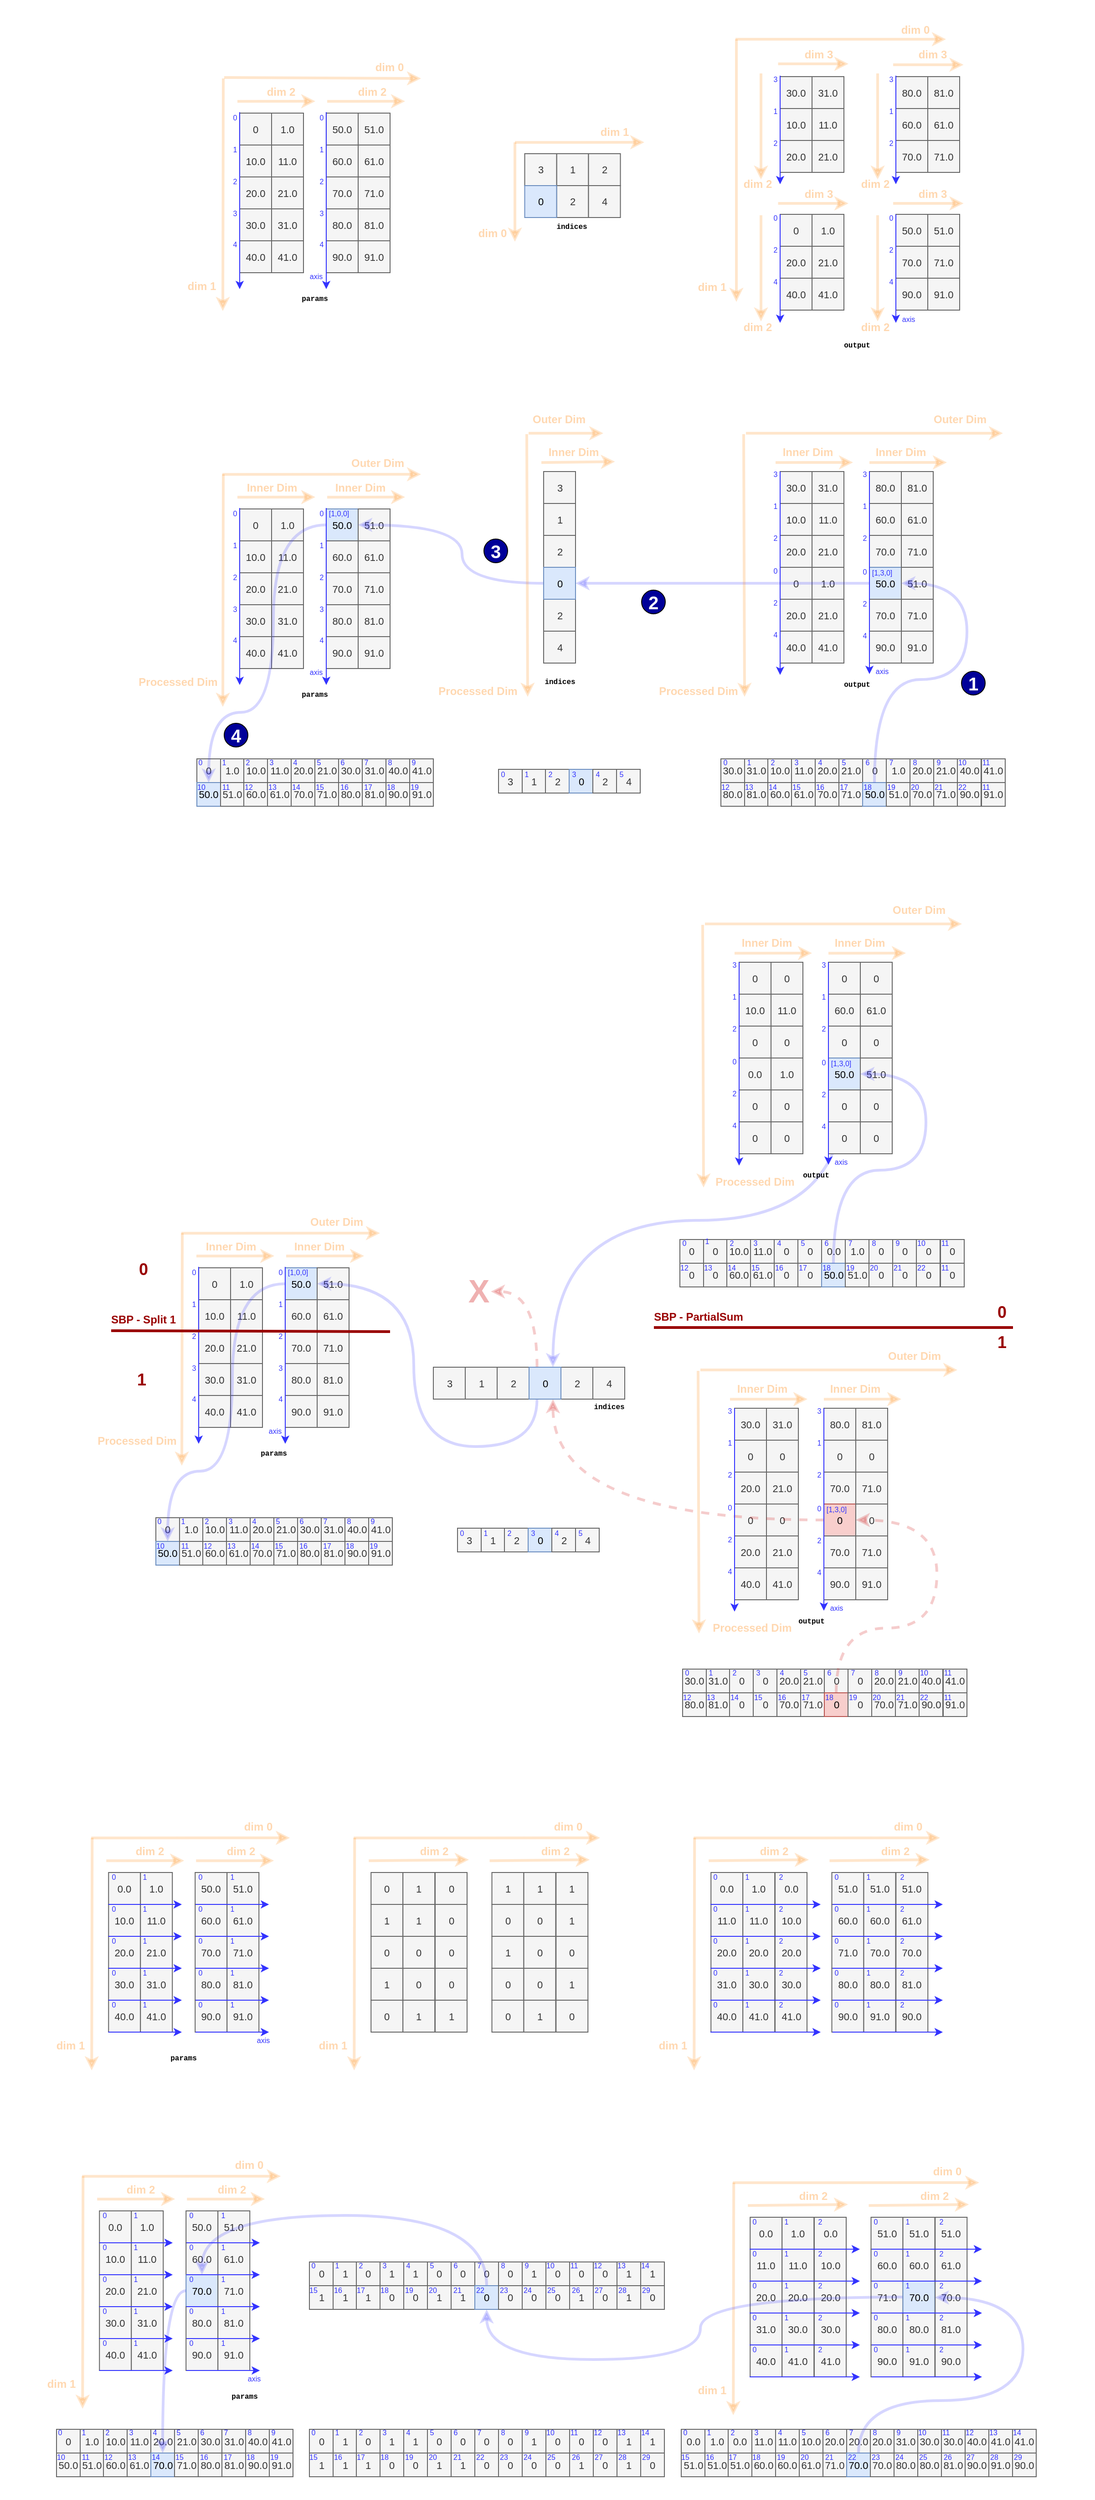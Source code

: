 <mxfile version="15.8.7" type="device"><diagram id="OUYhna7bp-nnZ8soRPGT" name="Page-1"><mxGraphModel dx="-412" dy="5934" grid="0" gridSize="10" guides="1" tooltips="1" connect="1" arrows="1" fold="1" page="0" pageScale="1" pageWidth="827" pageHeight="1169" math="0" shadow="0"><root><mxCell id="0"/><mxCell id="1" parent="0"/><mxCell id="bwznyice7efdTQCJOsrk-12" value="" style="rounded=0;whiteSpace=wrap;html=1;strokeColor=none;" vertex="1" parent="1"><mxGeometry x="1684" y="-2561" width="1129.5" height="394" as="geometry"/></mxCell><mxCell id="bwznyice7efdTQCJOsrk-11" value="" style="rounded=0;whiteSpace=wrap;html=1;strokeColor=none;" vertex="1" parent="1"><mxGeometry x="1651" y="-2958" width="1129.5" height="366" as="geometry"/></mxCell><mxCell id="bwznyice7efdTQCJOsrk-10" value="" style="rounded=0;whiteSpace=wrap;html=1;strokeColor=none;" vertex="1" parent="1"><mxGeometry x="1699" y="-3931" width="1129.5" height="929" as="geometry"/></mxCell><mxCell id="bwznyice7efdTQCJOsrk-9" value="" style="rounded=0;whiteSpace=wrap;html=1;strokeColor=none;" vertex="1" parent="1"><mxGeometry x="1717" y="-4469" width="1129.5" height="467" as="geometry"/></mxCell><mxCell id="bwznyice7efdTQCJOsrk-1" value="" style="rounded=0;whiteSpace=wrap;html=1;strokeColor=none;" vertex="1" parent="1"><mxGeometry x="1722" y="-4907" width="1129.5" height="409" as="geometry"/></mxCell><mxCell id="ZR4Rcr4IR4gVCu19INXV-1" value="0" style="whiteSpace=wrap;html=1;aspect=fixed;shadow=0;sketch=0;fontFamily=Helvetica;fontSize=11;fontColor=#333333;strokeColor=#666666;fillColor=#f5f5f5;" parent="1" vertex="1"><mxGeometry x="1914" y="-4349" width="35" height="35" as="geometry"/></mxCell><mxCell id="ZR4Rcr4IR4gVCu19INXV-2" value="1.0" style="whiteSpace=wrap;html=1;aspect=fixed;shadow=0;sketch=0;fontFamily=Helvetica;fontSize=11;fontColor=#333333;strokeColor=#666666;fillColor=#f5f5f5;" parent="1" vertex="1"><mxGeometry x="1949" y="-4349" width="35" height="35" as="geometry"/></mxCell><mxCell id="ZR4Rcr4IR4gVCu19INXV-3" value="&lt;font color=&quot;#3333ff&quot; style=&quot;font-size: 8px;&quot;&gt;0&lt;/font&gt;" style="text;html=1;strokeColor=none;fillColor=none;align=center;verticalAlign=middle;whiteSpace=wrap;rounded=0;fontSize=8;" parent="1" vertex="1"><mxGeometry x="1906" y="-4347" width="5.5" height="6" as="geometry"/></mxCell><mxCell id="ZR4Rcr4IR4gVCu19INXV-4" value="&lt;font face=&quot;Courier New&quot; color=&quot;#000000&quot;&gt;params&lt;/font&gt;" style="text;html=1;strokeColor=none;fillColor=none;align=center;verticalAlign=middle;whiteSpace=wrap;rounded=0;fontSize=8;fontColor=#3333FF;fontStyle=1" parent="1" vertex="1"><mxGeometry x="1980.13" y="-4152.5" width="33" height="12" as="geometry"/></mxCell><mxCell id="ZR4Rcr4IR4gVCu19INXV-5" value="10.0" style="whiteSpace=wrap;html=1;aspect=fixed;shadow=0;sketch=0;fontFamily=Helvetica;fontSize=11;fontColor=#333333;strokeColor=#666666;fillColor=#f5f5f5;" parent="1" vertex="1"><mxGeometry x="1914" y="-4314" width="35" height="35" as="geometry"/></mxCell><mxCell id="ZR4Rcr4IR4gVCu19INXV-6" value="11.0" style="whiteSpace=wrap;html=1;aspect=fixed;shadow=0;sketch=0;fontFamily=Helvetica;fontSize=11;fontColor=#333333;strokeColor=#666666;fillColor=#f5f5f5;" parent="1" vertex="1"><mxGeometry x="1949" y="-4314" width="35" height="35" as="geometry"/></mxCell><mxCell id="ZR4Rcr4IR4gVCu19INXV-7" value="&lt;font color=&quot;#3333ff&quot; style=&quot;font-size: 8px;&quot;&gt;1&lt;/font&gt;" style="text;html=1;strokeColor=none;fillColor=none;align=center;verticalAlign=middle;whiteSpace=wrap;rounded=0;fontSize=8;" parent="1" vertex="1"><mxGeometry x="1903.75" y="-4315" width="10" height="12" as="geometry"/></mxCell><mxCell id="ZR4Rcr4IR4gVCu19INXV-8" value="20.0" style="whiteSpace=wrap;html=1;aspect=fixed;shadow=0;sketch=0;fontFamily=Helvetica;fontSize=11;fontColor=#333333;strokeColor=#666666;fillColor=#f5f5f5;" parent="1" vertex="1"><mxGeometry x="1914" y="-4279" width="35" height="35" as="geometry"/></mxCell><mxCell id="ZR4Rcr4IR4gVCu19INXV-9" value="21.0" style="whiteSpace=wrap;html=1;aspect=fixed;shadow=0;sketch=0;fontFamily=Helvetica;fontSize=11;fontColor=#333333;strokeColor=#666666;fillColor=#f5f5f5;" parent="1" vertex="1"><mxGeometry x="1949" y="-4279" width="35" height="35" as="geometry"/></mxCell><mxCell id="ZR4Rcr4IR4gVCu19INXV-10" value="&lt;font color=&quot;#3333ff&quot; style=&quot;font-size: 8px&quot;&gt;2&lt;/font&gt;" style="text;html=1;strokeColor=none;fillColor=none;align=center;verticalAlign=middle;whiteSpace=wrap;rounded=0;fontSize=8;" parent="1" vertex="1"><mxGeometry x="1906" y="-4277" width="5.5" height="6" as="geometry"/></mxCell><mxCell id="ZR4Rcr4IR4gVCu19INXV-11" value="30.0" style="whiteSpace=wrap;html=1;aspect=fixed;shadow=0;sketch=0;fontFamily=Helvetica;fontSize=11;fontColor=#333333;strokeColor=#666666;fillColor=#f5f5f5;" parent="1" vertex="1"><mxGeometry x="1914" y="-4244" width="35" height="35" as="geometry"/></mxCell><mxCell id="ZR4Rcr4IR4gVCu19INXV-12" value="31.0" style="whiteSpace=wrap;html=1;aspect=fixed;shadow=0;sketch=0;fontFamily=Helvetica;fontSize=11;fontColor=#333333;strokeColor=#666666;fillColor=#f5f5f5;" parent="1" vertex="1"><mxGeometry x="1949" y="-4244" width="35" height="35" as="geometry"/></mxCell><mxCell id="ZR4Rcr4IR4gVCu19INXV-13" value="&lt;font color=&quot;#3333ff&quot; style=&quot;font-size: 8px&quot;&gt;3&lt;/font&gt;" style="text;html=1;strokeColor=none;fillColor=none;align=center;verticalAlign=middle;whiteSpace=wrap;rounded=0;fontSize=8;" parent="1" vertex="1"><mxGeometry x="1906" y="-4242" width="5.5" height="6" as="geometry"/></mxCell><mxCell id="ZR4Rcr4IR4gVCu19INXV-14" value="40.0" style="whiteSpace=wrap;html=1;aspect=fixed;shadow=0;sketch=0;fontFamily=Helvetica;fontSize=11;fontColor=#333333;strokeColor=#666666;fillColor=#f5f5f5;" parent="1" vertex="1"><mxGeometry x="1914" y="-4209" width="35" height="35" as="geometry"/></mxCell><mxCell id="ZR4Rcr4IR4gVCu19INXV-15" value="41.0" style="whiteSpace=wrap;html=1;aspect=fixed;shadow=0;sketch=0;fontFamily=Helvetica;fontSize=11;fontColor=#333333;strokeColor=#666666;fillColor=#f5f5f5;" parent="1" vertex="1"><mxGeometry x="1949" y="-4209" width="35" height="35" as="geometry"/></mxCell><mxCell id="ZR4Rcr4IR4gVCu19INXV-16" value="50.0" style="whiteSpace=wrap;html=1;aspect=fixed;shadow=0;sketch=0;fontFamily=Helvetica;fontSize=11;strokeColor=#6c8ebf;fillColor=#dae8fc;" parent="1" vertex="1"><mxGeometry x="2009" y="-4349" width="35" height="35" as="geometry"/></mxCell><mxCell id="ZR4Rcr4IR4gVCu19INXV-17" value="51.0" style="whiteSpace=wrap;html=1;aspect=fixed;shadow=0;sketch=0;fontFamily=Helvetica;fontSize=11;fontColor=#333333;strokeColor=#666666;fillColor=#f5f5f5;" parent="1" vertex="1"><mxGeometry x="2044" y="-4349" width="35" height="35" as="geometry"/></mxCell><mxCell id="ZR4Rcr4IR4gVCu19INXV-18" value="60.0" style="whiteSpace=wrap;html=1;aspect=fixed;shadow=0;sketch=0;fontFamily=Helvetica;fontSize=11;fontColor=#333333;strokeColor=#666666;fillColor=#f5f5f5;" parent="1" vertex="1"><mxGeometry x="2009" y="-4314" width="35" height="35" as="geometry"/></mxCell><mxCell id="ZR4Rcr4IR4gVCu19INXV-19" value="61.0" style="whiteSpace=wrap;html=1;aspect=fixed;shadow=0;sketch=0;fontFamily=Helvetica;fontSize=11;fontColor=#333333;strokeColor=#666666;fillColor=#f5f5f5;" parent="1" vertex="1"><mxGeometry x="2044" y="-4314" width="35" height="35" as="geometry"/></mxCell><mxCell id="ZR4Rcr4IR4gVCu19INXV-20" value="70.0" style="whiteSpace=wrap;html=1;aspect=fixed;shadow=0;sketch=0;fontFamily=Helvetica;fontSize=11;fontColor=#333333;strokeColor=#666666;fillColor=#f5f5f5;" parent="1" vertex="1"><mxGeometry x="2009" y="-4279" width="35" height="35" as="geometry"/></mxCell><mxCell id="ZR4Rcr4IR4gVCu19INXV-21" value="71.0" style="whiteSpace=wrap;html=1;aspect=fixed;shadow=0;sketch=0;fontFamily=Helvetica;fontSize=11;fontColor=#333333;strokeColor=#666666;fillColor=#f5f5f5;" parent="1" vertex="1"><mxGeometry x="2044" y="-4279" width="35" height="35" as="geometry"/></mxCell><mxCell id="ZR4Rcr4IR4gVCu19INXV-22" value="80.0" style="whiteSpace=wrap;html=1;aspect=fixed;shadow=0;sketch=0;fontFamily=Helvetica;fontSize=11;fontColor=#333333;strokeColor=#666666;fillColor=#f5f5f5;" parent="1" vertex="1"><mxGeometry x="2009" y="-4244" width="35" height="35" as="geometry"/></mxCell><mxCell id="ZR4Rcr4IR4gVCu19INXV-23" value="81.0" style="whiteSpace=wrap;html=1;aspect=fixed;shadow=0;sketch=0;fontFamily=Helvetica;fontSize=11;fontColor=#333333;strokeColor=#666666;fillColor=#f5f5f5;" parent="1" vertex="1"><mxGeometry x="2044" y="-4244" width="35" height="35" as="geometry"/></mxCell><mxCell id="ZR4Rcr4IR4gVCu19INXV-24" value="90.0" style="whiteSpace=wrap;html=1;aspect=fixed;shadow=0;sketch=0;fontFamily=Helvetica;fontSize=11;fontColor=#333333;strokeColor=#666666;fillColor=#f5f5f5;" parent="1" vertex="1"><mxGeometry x="2009" y="-4209" width="35" height="35" as="geometry"/></mxCell><mxCell id="ZR4Rcr4IR4gVCu19INXV-25" value="91.0" style="whiteSpace=wrap;html=1;aspect=fixed;shadow=0;sketch=0;fontFamily=Helvetica;fontSize=11;fontColor=#333333;strokeColor=#666666;fillColor=#f5f5f5;" parent="1" vertex="1"><mxGeometry x="2044" y="-4209" width="35" height="35" as="geometry"/></mxCell><mxCell id="ZR4Rcr4IR4gVCu19INXV-26" value="" style="endArrow=classic;html=1;rounded=0;strokeColor=#3333FF;" parent="1" edge="1"><mxGeometry width="50" height="50" relative="1" as="geometry"><mxPoint x="1913.93" y="-4350" as="sourcePoint"/><mxPoint x="1914" y="-4156" as="targetPoint"/></mxGeometry></mxCell><mxCell id="ZR4Rcr4IR4gVCu19INXV-27" value="&lt;font color=&quot;#3333ff&quot; style=&quot;font-size: 8px&quot;&gt;4&lt;/font&gt;" style="text;html=1;strokeColor=none;fillColor=none;align=center;verticalAlign=middle;whiteSpace=wrap;rounded=0;fontSize=8;" parent="1" vertex="1"><mxGeometry x="1906" y="-4208" width="5.5" height="6" as="geometry"/></mxCell><mxCell id="ZR4Rcr4IR4gVCu19INXV-28" value="&lt;font color=&quot;#3333ff&quot; style=&quot;font-size: 8px;&quot;&gt;0&lt;/font&gt;" style="text;html=1;strokeColor=none;fillColor=none;align=center;verticalAlign=middle;whiteSpace=wrap;rounded=0;fontSize=8;" parent="1" vertex="1"><mxGeometry x="2001" y="-4347" width="5.5" height="6" as="geometry"/></mxCell><mxCell id="ZR4Rcr4IR4gVCu19INXV-29" value="axis" style="text;html=1;strokeColor=none;fillColor=none;align=center;verticalAlign=middle;whiteSpace=wrap;rounded=0;fontSize=8;fontColor=#3333FF;" parent="1" vertex="1"><mxGeometry x="1990" y="-4175" width="16" height="9" as="geometry"/></mxCell><mxCell id="ZR4Rcr4IR4gVCu19INXV-30" value="&lt;font color=&quot;#3333ff&quot; style=&quot;font-size: 8px;&quot;&gt;1&lt;/font&gt;" style="text;html=1;strokeColor=none;fillColor=none;align=center;verticalAlign=middle;whiteSpace=wrap;rounded=0;fontSize=8;" parent="1" vertex="1"><mxGeometry x="1998.75" y="-4315" width="10" height="12" as="geometry"/></mxCell><mxCell id="ZR4Rcr4IR4gVCu19INXV-31" value="&lt;font color=&quot;#3333ff&quot; style=&quot;font-size: 8px&quot;&gt;2&lt;/font&gt;" style="text;html=1;strokeColor=none;fillColor=none;align=center;verticalAlign=middle;whiteSpace=wrap;rounded=0;fontSize=8;" parent="1" vertex="1"><mxGeometry x="2001" y="-4277" width="5.5" height="6" as="geometry"/></mxCell><mxCell id="ZR4Rcr4IR4gVCu19INXV-32" value="&lt;font color=&quot;#3333ff&quot; style=&quot;font-size: 8px&quot;&gt;3&lt;/font&gt;" style="text;html=1;strokeColor=none;fillColor=none;align=center;verticalAlign=middle;whiteSpace=wrap;rounded=0;fontSize=8;" parent="1" vertex="1"><mxGeometry x="2001" y="-4242" width="5.5" height="6" as="geometry"/></mxCell><mxCell id="ZR4Rcr4IR4gVCu19INXV-33" value="" style="endArrow=classic;html=1;rounded=0;strokeColor=#3333FF;" parent="1" edge="1"><mxGeometry width="50" height="50" relative="1" as="geometry"><mxPoint x="2008.93" y="-4350" as="sourcePoint"/><mxPoint x="2009" y="-4156" as="targetPoint"/></mxGeometry></mxCell><mxCell id="ZR4Rcr4IR4gVCu19INXV-34" value="&lt;font color=&quot;#3333ff&quot; style=&quot;font-size: 8px&quot;&gt;4&lt;/font&gt;" style="text;html=1;strokeColor=none;fillColor=none;align=center;verticalAlign=middle;whiteSpace=wrap;rounded=0;fontSize=8;" parent="1" vertex="1"><mxGeometry x="2001" y="-4208" width="5.5" height="6" as="geometry"/></mxCell><mxCell id="ZR4Rcr4IR4gVCu19INXV-35" value="0" style="whiteSpace=wrap;html=1;aspect=fixed;shadow=0;sketch=0;fontFamily=Helvetica;fontSize=11;fontColor=#333333;strokeColor=#666666;fillColor=#f5f5f5;" parent="1" vertex="1"><mxGeometry x="1867" y="-4075" width="26" height="26" as="geometry"/></mxCell><mxCell id="ZR4Rcr4IR4gVCu19INXV-36" value="1.0" style="whiteSpace=wrap;html=1;aspect=fixed;shadow=0;sketch=0;fontFamily=Helvetica;fontSize=11;fontColor=#333333;strokeColor=#666666;fillColor=#f5f5f5;" parent="1" vertex="1"><mxGeometry x="1893" y="-4075" width="26" height="26" as="geometry"/></mxCell><mxCell id="ZR4Rcr4IR4gVCu19INXV-37" value="10.0" style="whiteSpace=wrap;html=1;aspect=fixed;shadow=0;sketch=0;fontFamily=Helvetica;fontSize=11;fontColor=#333333;strokeColor=#666666;fillColor=#f5f5f5;" parent="1" vertex="1"><mxGeometry x="1918.5" y="-4075" width="26" height="26" as="geometry"/></mxCell><mxCell id="ZR4Rcr4IR4gVCu19INXV-38" value="11.0" style="whiteSpace=wrap;html=1;aspect=fixed;shadow=0;sketch=0;fontFamily=Helvetica;fontSize=11;fontColor=#333333;strokeColor=#666666;fillColor=#f5f5f5;" parent="1" vertex="1"><mxGeometry x="1944.5" y="-4075" width="26" height="26" as="geometry"/></mxCell><mxCell id="ZR4Rcr4IR4gVCu19INXV-39" value="20.0" style="whiteSpace=wrap;html=1;aspect=fixed;shadow=0;sketch=0;fontFamily=Helvetica;fontSize=11;fontColor=#333333;strokeColor=#666666;fillColor=#f5f5f5;" parent="1" vertex="1"><mxGeometry x="1970.5" y="-4075" width="26" height="26" as="geometry"/></mxCell><mxCell id="ZR4Rcr4IR4gVCu19INXV-40" value="21.0" style="whiteSpace=wrap;html=1;aspect=fixed;shadow=0;sketch=0;fontFamily=Helvetica;fontSize=11;fontColor=#333333;strokeColor=#666666;fillColor=#f5f5f5;" parent="1" vertex="1"><mxGeometry x="1996.5" y="-4075" width="26" height="26" as="geometry"/></mxCell><mxCell id="ZR4Rcr4IR4gVCu19INXV-41" value="30.0" style="whiteSpace=wrap;html=1;aspect=fixed;shadow=0;sketch=0;fontFamily=Helvetica;fontSize=11;fontColor=#333333;strokeColor=#666666;fillColor=#f5f5f5;" parent="1" vertex="1"><mxGeometry x="2022.5" y="-4075" width="26" height="26" as="geometry"/></mxCell><mxCell id="ZR4Rcr4IR4gVCu19INXV-42" value="31.0" style="whiteSpace=wrap;html=1;aspect=fixed;shadow=0;sketch=0;fontFamily=Helvetica;fontSize=11;fontColor=#333333;strokeColor=#666666;fillColor=#f5f5f5;" parent="1" vertex="1"><mxGeometry x="2048.5" y="-4075" width="26" height="26" as="geometry"/></mxCell><mxCell id="ZR4Rcr4IR4gVCu19INXV-43" value="40.0" style="whiteSpace=wrap;html=1;aspect=fixed;shadow=0;sketch=0;fontFamily=Helvetica;fontSize=11;fontColor=#333333;strokeColor=#666666;fillColor=#f5f5f5;" parent="1" vertex="1"><mxGeometry x="2074.5" y="-4075" width="26" height="26" as="geometry"/></mxCell><mxCell id="ZR4Rcr4IR4gVCu19INXV-44" value="41.0" style="whiteSpace=wrap;html=1;aspect=fixed;shadow=0;sketch=0;fontFamily=Helvetica;fontSize=11;fontColor=#333333;strokeColor=#666666;fillColor=#f5f5f5;" parent="1" vertex="1"><mxGeometry x="2100.5" y="-4075" width="26" height="26" as="geometry"/></mxCell><mxCell id="ZR4Rcr4IR4gVCu19INXV-45" value="50.0" style="whiteSpace=wrap;html=1;aspect=fixed;shadow=0;sketch=0;fontFamily=Helvetica;fontSize=11;strokeColor=#6c8ebf;fillColor=#dae8fc;" parent="1" vertex="1"><mxGeometry x="1867" y="-4049" width="26" height="26" as="geometry"/></mxCell><mxCell id="ZR4Rcr4IR4gVCu19INXV-46" value="51.0" style="whiteSpace=wrap;html=1;aspect=fixed;shadow=0;sketch=0;fontFamily=Helvetica;fontSize=11;fontColor=#333333;strokeColor=#666666;fillColor=#f5f5f5;" parent="1" vertex="1"><mxGeometry x="1893" y="-4049" width="26" height="26" as="geometry"/></mxCell><mxCell id="ZR4Rcr4IR4gVCu19INXV-47" value="60.0" style="whiteSpace=wrap;html=1;aspect=fixed;shadow=0;sketch=0;fontFamily=Helvetica;fontSize=11;fontColor=#333333;strokeColor=#666666;fillColor=#f5f5f5;" parent="1" vertex="1"><mxGeometry x="1918.5" y="-4049" width="26" height="26" as="geometry"/></mxCell><mxCell id="ZR4Rcr4IR4gVCu19INXV-48" value="61.0" style="whiteSpace=wrap;html=1;aspect=fixed;shadow=0;sketch=0;fontFamily=Helvetica;fontSize=11;fontColor=#333333;strokeColor=#666666;fillColor=#f5f5f5;" parent="1" vertex="1"><mxGeometry x="1944.5" y="-4049" width="26" height="26" as="geometry"/></mxCell><mxCell id="ZR4Rcr4IR4gVCu19INXV-49" value="70.0" style="whiteSpace=wrap;html=1;aspect=fixed;shadow=0;sketch=0;fontFamily=Helvetica;fontSize=11;fontColor=#333333;strokeColor=#666666;fillColor=#f5f5f5;" parent="1" vertex="1"><mxGeometry x="1970.5" y="-4049" width="26" height="26" as="geometry"/></mxCell><mxCell id="ZR4Rcr4IR4gVCu19INXV-50" value="71.0" style="whiteSpace=wrap;html=1;aspect=fixed;shadow=0;sketch=0;fontFamily=Helvetica;fontSize=11;fontColor=#333333;strokeColor=#666666;fillColor=#f5f5f5;" parent="1" vertex="1"><mxGeometry x="1996.5" y="-4049" width="26" height="26" as="geometry"/></mxCell><mxCell id="ZR4Rcr4IR4gVCu19INXV-51" value="80.0" style="whiteSpace=wrap;html=1;aspect=fixed;shadow=0;sketch=0;fontFamily=Helvetica;fontSize=11;fontColor=#333333;strokeColor=#666666;fillColor=#f5f5f5;" parent="1" vertex="1"><mxGeometry x="2022.5" y="-4049" width="26" height="26" as="geometry"/></mxCell><mxCell id="ZR4Rcr4IR4gVCu19INXV-52" value="81.0" style="whiteSpace=wrap;html=1;aspect=fixed;shadow=0;sketch=0;fontFamily=Helvetica;fontSize=11;fontColor=#333333;strokeColor=#666666;fillColor=#f5f5f5;" parent="1" vertex="1"><mxGeometry x="2048.5" y="-4049" width="26" height="26" as="geometry"/></mxCell><mxCell id="ZR4Rcr4IR4gVCu19INXV-53" value="90.0" style="whiteSpace=wrap;html=1;aspect=fixed;shadow=0;sketch=0;fontFamily=Helvetica;fontSize=11;fontColor=#333333;strokeColor=#666666;fillColor=#f5f5f5;" parent="1" vertex="1"><mxGeometry x="2074.5" y="-4049" width="26" height="26" as="geometry"/></mxCell><mxCell id="ZR4Rcr4IR4gVCu19INXV-54" value="91.0" style="whiteSpace=wrap;html=1;aspect=fixed;shadow=0;sketch=0;fontFamily=Helvetica;fontSize=11;fontColor=#333333;strokeColor=#666666;fillColor=#f5f5f5;" parent="1" vertex="1"><mxGeometry x="2100.5" y="-4049" width="26" height="26" as="geometry"/></mxCell><mxCell id="ZR4Rcr4IR4gVCu19INXV-55" value="1" style="whiteSpace=wrap;html=1;aspect=fixed;shadow=0;sketch=0;fontFamily=Helvetica;fontSize=11;fontColor=#333333;strokeColor=#666666;fillColor=#f5f5f5;" parent="1" vertex="1"><mxGeometry x="2247.5" y="-4355" width="35" height="35" as="geometry"/></mxCell><mxCell id="ZR4Rcr4IR4gVCu19INXV-56" value="3" style="whiteSpace=wrap;html=1;aspect=fixed;shadow=0;sketch=0;fontFamily=Helvetica;fontSize=11;fontColor=#333333;strokeColor=#666666;fillColor=#f5f5f5;" parent="1" vertex="1"><mxGeometry x="2247.5" y="-4390" width="35" height="35" as="geometry"/></mxCell><mxCell id="ZR4Rcr4IR4gVCu19INXV-57" value="2" style="whiteSpace=wrap;html=1;aspect=fixed;shadow=0;sketch=0;fontFamily=Helvetica;fontSize=11;fontColor=#333333;strokeColor=#666666;fillColor=#f5f5f5;" parent="1" vertex="1"><mxGeometry x="2247.5" y="-4320" width="35" height="35" as="geometry"/></mxCell><mxCell id="ZR4Rcr4IR4gVCu19INXV-58" value="2" style="whiteSpace=wrap;html=1;aspect=fixed;shadow=0;sketch=0;fontFamily=Helvetica;fontSize=11;fontColor=#333333;strokeColor=#666666;fillColor=#f5f5f5;" parent="1" vertex="1"><mxGeometry x="2247.5" y="-4250" width="35" height="35" as="geometry"/></mxCell><mxCell id="bwznyice7efdTQCJOsrk-15" style="edgeStyle=orthogonalEdgeStyle;curved=1;rounded=0;orthogonalLoop=1;jettySize=auto;html=1;entryX=0;entryY=0.5;entryDx=0;entryDy=0;strokeColor=#3333FF;strokeWidth=3;opacity=20;" edge="1" parent="1" source="ZR4Rcr4IR4gVCu19INXV-60" target="ZR4Rcr4IR4gVCu19INXV-17"><mxGeometry relative="1" as="geometry"><Array as="points"><mxPoint x="2158" y="-4267"/><mxPoint x="2158" y="-4331"/></Array></mxGeometry></mxCell><mxCell id="ZR4Rcr4IR4gVCu19INXV-60" value="0" style="whiteSpace=wrap;html=1;aspect=fixed;shadow=0;sketch=0;fontFamily=Helvetica;fontSize=11;strokeColor=#6c8ebf;fillColor=#dae8fc;" parent="1" vertex="1"><mxGeometry x="2247.5" y="-4285" width="35" height="35" as="geometry"/></mxCell><mxCell id="ZR4Rcr4IR4gVCu19INXV-61" value="4" style="whiteSpace=wrap;html=1;aspect=fixed;shadow=0;sketch=0;fontFamily=Helvetica;fontSize=11;fontColor=#333333;strokeColor=#666666;fillColor=#f5f5f5;" parent="1" vertex="1"><mxGeometry x="2247.5" y="-4215" width="35" height="35" as="geometry"/></mxCell><mxCell id="ZR4Rcr4IR4gVCu19INXV-62" value="3" style="whiteSpace=wrap;html=1;aspect=fixed;shadow=0;sketch=0;fontFamily=Helvetica;fontSize=11;fontColor=#333333;strokeColor=#666666;fillColor=#f5f5f5;" parent="1" vertex="1"><mxGeometry x="2198" y="-4063.5" width="26" height="26" as="geometry"/></mxCell><mxCell id="ZR4Rcr4IR4gVCu19INXV-63" value="1" style="whiteSpace=wrap;html=1;aspect=fixed;shadow=0;sketch=0;fontFamily=Helvetica;fontSize=11;fontColor=#333333;strokeColor=#666666;fillColor=#f5f5f5;" parent="1" vertex="1"><mxGeometry x="2224" y="-4063.5" width="26" height="26" as="geometry"/></mxCell><mxCell id="ZR4Rcr4IR4gVCu19INXV-64" value="2" style="whiteSpace=wrap;html=1;aspect=fixed;shadow=0;sketch=0;fontFamily=Helvetica;fontSize=11;fontColor=#333333;strokeColor=#666666;fillColor=#f5f5f5;" parent="1" vertex="1"><mxGeometry x="2249.5" y="-4063.5" width="26" height="26" as="geometry"/></mxCell><mxCell id="ZR4Rcr4IR4gVCu19INXV-65" value="0" style="whiteSpace=wrap;html=1;aspect=fixed;shadow=0;sketch=0;fontFamily=Helvetica;fontSize=11;strokeColor=#6c8ebf;fillColor=#dae8fc;" parent="1" vertex="1"><mxGeometry x="2275.5" y="-4063.5" width="26" height="26" as="geometry"/></mxCell><mxCell id="ZR4Rcr4IR4gVCu19INXV-66" value="2" style="whiteSpace=wrap;html=1;aspect=fixed;shadow=0;sketch=0;fontFamily=Helvetica;fontSize=11;fontColor=#333333;strokeColor=#666666;fillColor=#f5f5f5;" parent="1" vertex="1"><mxGeometry x="2301.5" y="-4063.5" width="26" height="26" as="geometry"/></mxCell><mxCell id="ZR4Rcr4IR4gVCu19INXV-67" value="4" style="whiteSpace=wrap;html=1;aspect=fixed;shadow=0;sketch=0;fontFamily=Helvetica;fontSize=11;fontColor=#333333;strokeColor=#666666;fillColor=#f5f5f5;" parent="1" vertex="1"><mxGeometry x="2327.5" y="-4063.5" width="26" height="26" as="geometry"/></mxCell><mxCell id="ZR4Rcr4IR4gVCu19INXV-68" value="30.0" style="whiteSpace=wrap;html=1;aspect=fixed;shadow=0;sketch=0;fontFamily=Helvetica;fontSize=11;fontColor=#333333;strokeColor=#666666;fillColor=#f5f5f5;" parent="1" vertex="1"><mxGeometry x="2507" y="-4823" width="35" height="35" as="geometry"/></mxCell><mxCell id="ZR4Rcr4IR4gVCu19INXV-69" value="31.0" style="whiteSpace=wrap;html=1;aspect=fixed;shadow=0;sketch=0;fontFamily=Helvetica;fontSize=11;fontColor=#333333;strokeColor=#666666;fillColor=#f5f5f5;" parent="1" vertex="1"><mxGeometry x="2542" y="-4823" width="35" height="35" as="geometry"/></mxCell><mxCell id="ZR4Rcr4IR4gVCu19INXV-70" value="10.0" style="whiteSpace=wrap;html=1;aspect=fixed;shadow=0;sketch=0;fontFamily=Helvetica;fontSize=11;fontColor=#333333;strokeColor=#666666;fillColor=#f5f5f5;" parent="1" vertex="1"><mxGeometry x="2507" y="-4788" width="35" height="35" as="geometry"/></mxCell><mxCell id="ZR4Rcr4IR4gVCu19INXV-71" value="11.0" style="whiteSpace=wrap;html=1;aspect=fixed;shadow=0;sketch=0;fontFamily=Helvetica;fontSize=11;fontColor=#333333;strokeColor=#666666;fillColor=#f5f5f5;" parent="1" vertex="1"><mxGeometry x="2542" y="-4788" width="35" height="35" as="geometry"/></mxCell><mxCell id="ZR4Rcr4IR4gVCu19INXV-72" value="20.0" style="whiteSpace=wrap;html=1;aspect=fixed;shadow=0;sketch=0;fontFamily=Helvetica;fontSize=11;fontColor=#333333;strokeColor=#666666;fillColor=#f5f5f5;" parent="1" vertex="1"><mxGeometry x="2507" y="-4753" width="35" height="35" as="geometry"/></mxCell><mxCell id="ZR4Rcr4IR4gVCu19INXV-73" value="21.0" style="whiteSpace=wrap;html=1;aspect=fixed;shadow=0;sketch=0;fontFamily=Helvetica;fontSize=11;fontColor=#333333;strokeColor=#666666;fillColor=#f5f5f5;" parent="1" vertex="1"><mxGeometry x="2542" y="-4753" width="35" height="35" as="geometry"/></mxCell><mxCell id="ZR4Rcr4IR4gVCu19INXV-74" value="0" style="whiteSpace=wrap;html=1;aspect=fixed;shadow=0;sketch=0;fontFamily=Helvetica;fontSize=11;fontColor=#333333;strokeColor=#666666;fillColor=#f5f5f5;" parent="1" vertex="1"><mxGeometry x="2507" y="-4672" width="35" height="35" as="geometry"/></mxCell><mxCell id="ZR4Rcr4IR4gVCu19INXV-75" value="1.0" style="whiteSpace=wrap;html=1;aspect=fixed;shadow=0;sketch=0;fontFamily=Helvetica;fontSize=11;fontColor=#333333;strokeColor=#666666;fillColor=#f5f5f5;" parent="1" vertex="1"><mxGeometry x="2542" y="-4672" width="35" height="35" as="geometry"/></mxCell><mxCell id="ZR4Rcr4IR4gVCu19INXV-76" value="20.0" style="whiteSpace=wrap;html=1;aspect=fixed;shadow=0;sketch=0;fontFamily=Helvetica;fontSize=11;fontColor=#333333;strokeColor=#666666;fillColor=#f5f5f5;" parent="1" vertex="1"><mxGeometry x="2507" y="-4637" width="35" height="35" as="geometry"/></mxCell><mxCell id="ZR4Rcr4IR4gVCu19INXV-77" value="21.0" style="whiteSpace=wrap;html=1;aspect=fixed;shadow=0;sketch=0;fontFamily=Helvetica;fontSize=11;fontColor=#333333;strokeColor=#666666;fillColor=#f5f5f5;" parent="1" vertex="1"><mxGeometry x="2542" y="-4637" width="35" height="35" as="geometry"/></mxCell><mxCell id="ZR4Rcr4IR4gVCu19INXV-78" value="40.0" style="whiteSpace=wrap;html=1;aspect=fixed;shadow=0;sketch=0;fontFamily=Helvetica;fontSize=11;fontColor=#333333;strokeColor=#666666;fillColor=#f5f5f5;" parent="1" vertex="1"><mxGeometry x="2507" y="-4602" width="35" height="35" as="geometry"/></mxCell><mxCell id="ZR4Rcr4IR4gVCu19INXV-79" value="41.0" style="whiteSpace=wrap;html=1;aspect=fixed;shadow=0;sketch=0;fontFamily=Helvetica;fontSize=11;fontColor=#333333;strokeColor=#666666;fillColor=#f5f5f5;" parent="1" vertex="1"><mxGeometry x="2542" y="-4602" width="35" height="35" as="geometry"/></mxCell><mxCell id="ZR4Rcr4IR4gVCu19INXV-80" value="80.0" style="whiteSpace=wrap;html=1;aspect=fixed;shadow=0;sketch=0;fontFamily=Helvetica;fontSize=11;fontColor=#333333;strokeColor=#666666;fillColor=#f5f5f5;" parent="1" vertex="1"><mxGeometry x="2634" y="-4823" width="35" height="35" as="geometry"/></mxCell><mxCell id="ZR4Rcr4IR4gVCu19INXV-81" value="81.0" style="whiteSpace=wrap;html=1;aspect=fixed;shadow=0;sketch=0;fontFamily=Helvetica;fontSize=11;fontColor=#333333;strokeColor=#666666;fillColor=#f5f5f5;" parent="1" vertex="1"><mxGeometry x="2669" y="-4823" width="35" height="35" as="geometry"/></mxCell><mxCell id="ZR4Rcr4IR4gVCu19INXV-82" value="60.0" style="whiteSpace=wrap;html=1;aspect=fixed;shadow=0;sketch=0;fontFamily=Helvetica;fontSize=11;fontColor=#333333;strokeColor=#666666;fillColor=#f5f5f5;" parent="1" vertex="1"><mxGeometry x="2634" y="-4788" width="35" height="35" as="geometry"/></mxCell><mxCell id="ZR4Rcr4IR4gVCu19INXV-83" value="61.0" style="whiteSpace=wrap;html=1;aspect=fixed;shadow=0;sketch=0;fontFamily=Helvetica;fontSize=11;fontColor=#333333;strokeColor=#666666;fillColor=#f5f5f5;" parent="1" vertex="1"><mxGeometry x="2669" y="-4788" width="35" height="35" as="geometry"/></mxCell><mxCell id="ZR4Rcr4IR4gVCu19INXV-84" value="70.0" style="whiteSpace=wrap;html=1;aspect=fixed;shadow=0;sketch=0;fontFamily=Helvetica;fontSize=11;fontColor=#333333;strokeColor=#666666;fillColor=#f5f5f5;" parent="1" vertex="1"><mxGeometry x="2634" y="-4753" width="35" height="35" as="geometry"/></mxCell><mxCell id="ZR4Rcr4IR4gVCu19INXV-85" value="71.0" style="whiteSpace=wrap;html=1;aspect=fixed;shadow=0;sketch=0;fontFamily=Helvetica;fontSize=11;fontColor=#333333;strokeColor=#666666;fillColor=#f5f5f5;" parent="1" vertex="1"><mxGeometry x="2669" y="-4753" width="35" height="35" as="geometry"/></mxCell><mxCell id="ZR4Rcr4IR4gVCu19INXV-86" value="50.0" style="whiteSpace=wrap;html=1;aspect=fixed;shadow=0;sketch=0;fontFamily=Helvetica;fontSize=11;fontColor=#333333;strokeColor=#666666;fillColor=#f5f5f5;" parent="1" vertex="1"><mxGeometry x="2634" y="-4672" width="35" height="35" as="geometry"/></mxCell><mxCell id="ZR4Rcr4IR4gVCu19INXV-87" value="51.0" style="whiteSpace=wrap;html=1;aspect=fixed;shadow=0;sketch=0;fontFamily=Helvetica;fontSize=11;fontColor=#333333;strokeColor=#666666;fillColor=#f5f5f5;" parent="1" vertex="1"><mxGeometry x="2669" y="-4672" width="35" height="35" as="geometry"/></mxCell><mxCell id="ZR4Rcr4IR4gVCu19INXV-88" value="70.0" style="whiteSpace=wrap;html=1;aspect=fixed;shadow=0;sketch=0;fontFamily=Helvetica;fontSize=11;fontColor=#333333;strokeColor=#666666;fillColor=#f5f5f5;" parent="1" vertex="1"><mxGeometry x="2634" y="-4637" width="35" height="35" as="geometry"/></mxCell><mxCell id="ZR4Rcr4IR4gVCu19INXV-89" value="71.0" style="whiteSpace=wrap;html=1;aspect=fixed;shadow=0;sketch=0;fontFamily=Helvetica;fontSize=11;fontColor=#333333;strokeColor=#666666;fillColor=#f5f5f5;" parent="1" vertex="1"><mxGeometry x="2669" y="-4637" width="35" height="35" as="geometry"/></mxCell><mxCell id="ZR4Rcr4IR4gVCu19INXV-90" value="90.0" style="whiteSpace=wrap;html=1;aspect=fixed;shadow=0;sketch=0;fontFamily=Helvetica;fontSize=11;fontColor=#333333;strokeColor=#666666;fillColor=#f5f5f5;" parent="1" vertex="1"><mxGeometry x="2634" y="-4602" width="35" height="35" as="geometry"/></mxCell><mxCell id="ZR4Rcr4IR4gVCu19INXV-91" value="91.0" style="whiteSpace=wrap;html=1;aspect=fixed;shadow=0;sketch=0;fontFamily=Helvetica;fontSize=11;fontColor=#333333;strokeColor=#666666;fillColor=#f5f5f5;" parent="1" vertex="1"><mxGeometry x="2669" y="-4602" width="35" height="35" as="geometry"/></mxCell><mxCell id="ZR4Rcr4IR4gVCu19INXV-92" value="30.0" style="whiteSpace=wrap;html=1;aspect=fixed;shadow=0;sketch=0;fontFamily=Helvetica;fontSize=11;fontColor=#333333;strokeColor=#666666;fillColor=#f5f5f5;" parent="1" vertex="1"><mxGeometry x="2442" y="-4075" width="26" height="26" as="geometry"/></mxCell><mxCell id="ZR4Rcr4IR4gVCu19INXV-93" value="31.0" style="whiteSpace=wrap;html=1;aspect=fixed;shadow=0;sketch=0;fontFamily=Helvetica;fontSize=11;fontColor=#333333;strokeColor=#666666;fillColor=#f5f5f5;" parent="1" vertex="1"><mxGeometry x="2468" y="-4075" width="26" height="26" as="geometry"/></mxCell><mxCell id="ZR4Rcr4IR4gVCu19INXV-94" value="10.0" style="whiteSpace=wrap;html=1;aspect=fixed;shadow=0;sketch=0;fontFamily=Helvetica;fontSize=11;fontColor=#333333;strokeColor=#666666;fillColor=#f5f5f5;" parent="1" vertex="1"><mxGeometry x="2493.5" y="-4075" width="26" height="26" as="geometry"/></mxCell><mxCell id="ZR4Rcr4IR4gVCu19INXV-95" value="11.0" style="whiteSpace=wrap;html=1;aspect=fixed;shadow=0;sketch=0;fontFamily=Helvetica;fontSize=11;fontColor=#333333;strokeColor=#666666;fillColor=#f5f5f5;" parent="1" vertex="1"><mxGeometry x="2519.5" y="-4075" width="26" height="26" as="geometry"/></mxCell><mxCell id="ZR4Rcr4IR4gVCu19INXV-96" value="20.0" style="whiteSpace=wrap;html=1;aspect=fixed;shadow=0;sketch=0;fontFamily=Helvetica;fontSize=11;fontColor=#333333;strokeColor=#666666;fillColor=#f5f5f5;" parent="1" vertex="1"><mxGeometry x="2545.5" y="-4075" width="26" height="26" as="geometry"/></mxCell><mxCell id="ZR4Rcr4IR4gVCu19INXV-97" value="21.0" style="whiteSpace=wrap;html=1;aspect=fixed;shadow=0;sketch=0;fontFamily=Helvetica;fontSize=11;fontColor=#333333;strokeColor=#666666;fillColor=#f5f5f5;" parent="1" vertex="1"><mxGeometry x="2571.5" y="-4075" width="26" height="26" as="geometry"/></mxCell><mxCell id="ZR4Rcr4IR4gVCu19INXV-98" value="0" style="whiteSpace=wrap;html=1;aspect=fixed;shadow=0;sketch=0;fontFamily=Helvetica;fontSize=11;fontColor=#333333;strokeColor=#666666;fillColor=#f5f5f5;" parent="1" vertex="1"><mxGeometry x="2597.5" y="-4075" width="26" height="26" as="geometry"/></mxCell><mxCell id="ZR4Rcr4IR4gVCu19INXV-99" value="1.0" style="whiteSpace=wrap;html=1;aspect=fixed;shadow=0;sketch=0;fontFamily=Helvetica;fontSize=11;fontColor=#333333;strokeColor=#666666;fillColor=#f5f5f5;" parent="1" vertex="1"><mxGeometry x="2623.5" y="-4075" width="26" height="26" as="geometry"/></mxCell><mxCell id="ZR4Rcr4IR4gVCu19INXV-100" value="20.0" style="whiteSpace=wrap;html=1;aspect=fixed;shadow=0;sketch=0;fontFamily=Helvetica;fontSize=11;fontColor=#333333;strokeColor=#666666;fillColor=#f5f5f5;" parent="1" vertex="1"><mxGeometry x="2649.5" y="-4075" width="26" height="26" as="geometry"/></mxCell><mxCell id="ZR4Rcr4IR4gVCu19INXV-101" value="21.0" style="whiteSpace=wrap;html=1;aspect=fixed;shadow=0;sketch=0;fontFamily=Helvetica;fontSize=11;fontColor=#333333;strokeColor=#666666;fillColor=#f5f5f5;" parent="1" vertex="1"><mxGeometry x="2675.5" y="-4075" width="26" height="26" as="geometry"/></mxCell><mxCell id="ZR4Rcr4IR4gVCu19INXV-102" value="80.0" style="whiteSpace=wrap;html=1;aspect=fixed;shadow=0;sketch=0;fontFamily=Helvetica;fontSize=11;fontColor=#333333;strokeColor=#666666;fillColor=#f5f5f5;" parent="1" vertex="1"><mxGeometry x="2442" y="-4049" width="26" height="26" as="geometry"/></mxCell><mxCell id="ZR4Rcr4IR4gVCu19INXV-103" value="81.0" style="whiteSpace=wrap;html=1;aspect=fixed;shadow=0;sketch=0;fontFamily=Helvetica;fontSize=11;fontColor=#333333;strokeColor=#666666;fillColor=#f5f5f5;" parent="1" vertex="1"><mxGeometry x="2468" y="-4049" width="26" height="26" as="geometry"/></mxCell><mxCell id="ZR4Rcr4IR4gVCu19INXV-104" value="60.0" style="whiteSpace=wrap;html=1;aspect=fixed;shadow=0;sketch=0;fontFamily=Helvetica;fontSize=11;fontColor=#333333;strokeColor=#666666;fillColor=#f5f5f5;" parent="1" vertex="1"><mxGeometry x="2493.5" y="-4049" width="26" height="26" as="geometry"/></mxCell><mxCell id="ZR4Rcr4IR4gVCu19INXV-105" value="61.0" style="whiteSpace=wrap;html=1;aspect=fixed;shadow=0;sketch=0;fontFamily=Helvetica;fontSize=11;fontColor=#333333;strokeColor=#666666;fillColor=#f5f5f5;" parent="1" vertex="1"><mxGeometry x="2519.5" y="-4049" width="26" height="26" as="geometry"/></mxCell><mxCell id="ZR4Rcr4IR4gVCu19INXV-106" value="70.0" style="whiteSpace=wrap;html=1;aspect=fixed;shadow=0;sketch=0;fontFamily=Helvetica;fontSize=11;fontColor=#333333;strokeColor=#666666;fillColor=#f5f5f5;" parent="1" vertex="1"><mxGeometry x="2545.5" y="-4049" width="26" height="26" as="geometry"/></mxCell><mxCell id="ZR4Rcr4IR4gVCu19INXV-107" value="71.0" style="whiteSpace=wrap;html=1;aspect=fixed;shadow=0;sketch=0;fontFamily=Helvetica;fontSize=11;fontColor=#333333;strokeColor=#666666;fillColor=#f5f5f5;" parent="1" vertex="1"><mxGeometry x="2571.5" y="-4049" width="26" height="26" as="geometry"/></mxCell><mxCell id="ZR4Rcr4IR4gVCu19INXV-108" value="50.0" style="whiteSpace=wrap;html=1;aspect=fixed;shadow=0;sketch=0;fontFamily=Helvetica;fontSize=11;strokeColor=#6c8ebf;fillColor=#dae8fc;" parent="1" vertex="1"><mxGeometry x="2597.5" y="-4049" width="26" height="26" as="geometry"/></mxCell><mxCell id="ZR4Rcr4IR4gVCu19INXV-109" value="51.0" style="whiteSpace=wrap;html=1;aspect=fixed;shadow=0;sketch=0;fontFamily=Helvetica;fontSize=11;fontColor=#333333;strokeColor=#666666;fillColor=#f5f5f5;" parent="1" vertex="1"><mxGeometry x="2623.5" y="-4049" width="26" height="26" as="geometry"/></mxCell><mxCell id="ZR4Rcr4IR4gVCu19INXV-110" value="70.0" style="whiteSpace=wrap;html=1;aspect=fixed;shadow=0;sketch=0;fontFamily=Helvetica;fontSize=11;fontColor=#333333;strokeColor=#666666;fillColor=#f5f5f5;" parent="1" vertex="1"><mxGeometry x="2649.5" y="-4049" width="26" height="26" as="geometry"/></mxCell><mxCell id="ZR4Rcr4IR4gVCu19INXV-111" value="71.0" style="whiteSpace=wrap;html=1;aspect=fixed;shadow=0;sketch=0;fontFamily=Helvetica;fontSize=11;fontColor=#333333;strokeColor=#666666;fillColor=#f5f5f5;" parent="1" vertex="1"><mxGeometry x="2675.5" y="-4049" width="26" height="26" as="geometry"/></mxCell><mxCell id="ZR4Rcr4IR4gVCu19INXV-112" value="90.0" style="whiteSpace=wrap;html=1;aspect=fixed;shadow=0;sketch=0;fontFamily=Helvetica;fontSize=11;fontColor=#333333;strokeColor=#666666;fillColor=#f5f5f5;" parent="1" vertex="1"><mxGeometry x="2701.5" y="-4049" width="26" height="26" as="geometry"/></mxCell><mxCell id="ZR4Rcr4IR4gVCu19INXV-113" value="40.0" style="whiteSpace=wrap;html=1;aspect=fixed;shadow=0;sketch=0;fontFamily=Helvetica;fontSize=11;fontColor=#333333;strokeColor=#666666;fillColor=#f5f5f5;" parent="1" vertex="1"><mxGeometry x="2701.5" y="-4075" width="26" height="26" as="geometry"/></mxCell><mxCell id="ZR4Rcr4IR4gVCu19INXV-114" value="41.0" style="whiteSpace=wrap;html=1;aspect=fixed;shadow=0;sketch=0;fontFamily=Helvetica;fontSize=11;fontColor=#333333;strokeColor=#666666;fillColor=#f5f5f5;" parent="1" vertex="1"><mxGeometry x="2728" y="-4075" width="26" height="26" as="geometry"/></mxCell><mxCell id="ZR4Rcr4IR4gVCu19INXV-115" value="91.0" style="whiteSpace=wrap;html=1;aspect=fixed;shadow=0;sketch=0;fontFamily=Helvetica;fontSize=11;fontColor=#333333;strokeColor=#666666;fillColor=#f5f5f5;" parent="1" vertex="1"><mxGeometry x="2728" y="-4049" width="26" height="26" as="geometry"/></mxCell><mxCell id="ZR4Rcr4IR4gVCu19INXV-116" value="" style="endArrow=classic;html=1;rounded=0;strokeColor=#3333FF;" parent="1" edge="1"><mxGeometry width="50" height="50" relative="1" as="geometry"><mxPoint x="2507" y="-4824" as="sourcePoint"/><mxPoint x="2507" y="-4705" as="targetPoint"/></mxGeometry></mxCell><mxCell id="ZR4Rcr4IR4gVCu19INXV-117" value="" style="endArrow=classic;html=1;rounded=0;strokeColor=#3333FF;" parent="1" edge="1"><mxGeometry width="50" height="50" relative="1" as="geometry"><mxPoint x="2634" y="-4824" as="sourcePoint"/><mxPoint x="2634" y="-4705" as="targetPoint"/></mxGeometry></mxCell><mxCell id="ZR4Rcr4IR4gVCu19INXV-118" value="" style="endArrow=classic;html=1;rounded=0;strokeColor=#3333FF;" parent="1" edge="1"><mxGeometry width="50" height="50" relative="1" as="geometry"><mxPoint x="2634" y="-4672" as="sourcePoint"/><mxPoint x="2634" y="-4553" as="targetPoint"/></mxGeometry></mxCell><mxCell id="ZR4Rcr4IR4gVCu19INXV-119" value="" style="endArrow=classic;html=1;rounded=0;strokeColor=#3333FF;" parent="1" edge="1"><mxGeometry width="50" height="50" relative="1" as="geometry"><mxPoint x="2507" y="-4672" as="sourcePoint"/><mxPoint x="2507" y="-4553" as="targetPoint"/></mxGeometry></mxCell><mxCell id="ZR4Rcr4IR4gVCu19INXV-120" value="axis" style="text;html=1;strokeColor=none;fillColor=none;align=center;verticalAlign=middle;whiteSpace=wrap;rounded=0;fontSize=8;fontColor=#3333FF;" parent="1" vertex="1"><mxGeometry x="2640" y="-4562" width="16" height="9" as="geometry"/></mxCell><mxCell id="ZR4Rcr4IR4gVCu19INXV-121" value="&lt;font color=&quot;#3333ff&quot; style=&quot;font-size: 8px&quot;&gt;3&lt;/font&gt;" style="text;html=1;strokeColor=none;fillColor=none;align=center;verticalAlign=middle;whiteSpace=wrap;rounded=0;fontSize=8;" parent="1" vertex="1"><mxGeometry x="2499.25" y="-4823" width="5.5" height="6" as="geometry"/></mxCell><mxCell id="ZR4Rcr4IR4gVCu19INXV-122" value="&lt;font color=&quot;#3333ff&quot; style=&quot;font-size: 8px;&quot;&gt;1&lt;/font&gt;" style="text;html=1;strokeColor=none;fillColor=none;align=center;verticalAlign=middle;whiteSpace=wrap;rounded=0;fontSize=8;" parent="1" vertex="1"><mxGeometry x="2497" y="-4791" width="10" height="12" as="geometry"/></mxCell><mxCell id="ZR4Rcr4IR4gVCu19INXV-123" value="&lt;font color=&quot;#3333ff&quot; style=&quot;font-size: 8px&quot;&gt;2&lt;/font&gt;" style="text;html=1;strokeColor=none;fillColor=none;align=center;verticalAlign=middle;whiteSpace=wrap;rounded=0;fontSize=8;" parent="1" vertex="1"><mxGeometry x="2499.25" y="-4753" width="5.5" height="6" as="geometry"/></mxCell><mxCell id="ZR4Rcr4IR4gVCu19INXV-124" value="&lt;font color=&quot;#3333ff&quot; style=&quot;font-size: 8px;&quot;&gt;0&lt;/font&gt;" style="text;html=1;strokeColor=none;fillColor=none;align=center;verticalAlign=middle;whiteSpace=wrap;rounded=0;fontSize=8;" parent="1" vertex="1"><mxGeometry x="2499.25" y="-4671" width="5.5" height="6" as="geometry"/></mxCell><mxCell id="ZR4Rcr4IR4gVCu19INXV-125" value="&lt;font color=&quot;#3333ff&quot; style=&quot;font-size: 8px&quot;&gt;2&lt;/font&gt;" style="text;html=1;strokeColor=none;fillColor=none;align=center;verticalAlign=middle;whiteSpace=wrap;rounded=0;fontSize=8;" parent="1" vertex="1"><mxGeometry x="2497" y="-4639" width="10" height="12" as="geometry"/></mxCell><mxCell id="ZR4Rcr4IR4gVCu19INXV-126" value="&lt;font color=&quot;#3333ff&quot; style=&quot;font-size: 8px&quot;&gt;4&lt;/font&gt;" style="text;html=1;strokeColor=none;fillColor=none;align=center;verticalAlign=middle;whiteSpace=wrap;rounded=0;fontSize=8;" parent="1" vertex="1"><mxGeometry x="2499.25" y="-4601" width="5.5" height="6" as="geometry"/></mxCell><mxCell id="ZR4Rcr4IR4gVCu19INXV-127" value="&lt;font color=&quot;#3333ff&quot; style=&quot;font-size: 8px;&quot;&gt;0&lt;/font&gt;" style="text;html=1;strokeColor=none;fillColor=none;align=center;verticalAlign=middle;whiteSpace=wrap;rounded=0;fontSize=8;" parent="1" vertex="1"><mxGeometry x="2626.25" y="-4671" width="5.5" height="6" as="geometry"/></mxCell><mxCell id="ZR4Rcr4IR4gVCu19INXV-128" value="&lt;font color=&quot;#3333ff&quot; style=&quot;font-size: 8px&quot;&gt;2&lt;/font&gt;" style="text;html=1;strokeColor=none;fillColor=none;align=center;verticalAlign=middle;whiteSpace=wrap;rounded=0;fontSize=8;" parent="1" vertex="1"><mxGeometry x="2624" y="-4639" width="10" height="12" as="geometry"/></mxCell><mxCell id="ZR4Rcr4IR4gVCu19INXV-129" value="&lt;font color=&quot;#3333ff&quot; style=&quot;font-size: 8px&quot;&gt;4&lt;/font&gt;" style="text;html=1;strokeColor=none;fillColor=none;align=center;verticalAlign=middle;whiteSpace=wrap;rounded=0;fontSize=8;" parent="1" vertex="1"><mxGeometry x="2626.25" y="-4601" width="5.5" height="6" as="geometry"/></mxCell><mxCell id="ZR4Rcr4IR4gVCu19INXV-130" value="&lt;font color=&quot;#3333ff&quot; style=&quot;font-size: 8px&quot;&gt;3&lt;/font&gt;" style="text;html=1;strokeColor=none;fillColor=none;align=center;verticalAlign=middle;whiteSpace=wrap;rounded=0;fontSize=8;" parent="1" vertex="1"><mxGeometry x="2626.25" y="-4823" width="5.5" height="6" as="geometry"/></mxCell><mxCell id="ZR4Rcr4IR4gVCu19INXV-131" value="&lt;font color=&quot;#3333ff&quot; style=&quot;font-size: 8px;&quot;&gt;1&lt;/font&gt;" style="text;html=1;strokeColor=none;fillColor=none;align=center;verticalAlign=middle;whiteSpace=wrap;rounded=0;fontSize=8;" parent="1" vertex="1"><mxGeometry x="2624" y="-4791" width="10" height="12" as="geometry"/></mxCell><mxCell id="ZR4Rcr4IR4gVCu19INXV-132" value="&lt;font color=&quot;#3333ff&quot; style=&quot;font-size: 8px&quot;&gt;2&lt;/font&gt;" style="text;html=1;strokeColor=none;fillColor=none;align=center;verticalAlign=middle;whiteSpace=wrap;rounded=0;fontSize=8;" parent="1" vertex="1"><mxGeometry x="2626.25" y="-4753" width="5.5" height="6" as="geometry"/></mxCell><mxCell id="ZR4Rcr4IR4gVCu19INXV-133" value="30.0" style="whiteSpace=wrap;html=1;aspect=fixed;shadow=0;sketch=0;fontFamily=Helvetica;fontSize=11;fontColor=#333333;strokeColor=#666666;fillColor=#f5f5f5;" parent="1" vertex="1"><mxGeometry x="2507" y="-4390" width="35" height="35" as="geometry"/></mxCell><mxCell id="ZR4Rcr4IR4gVCu19INXV-134" value="31.0" style="whiteSpace=wrap;html=1;aspect=fixed;shadow=0;sketch=0;fontFamily=Helvetica;fontSize=11;fontColor=#333333;strokeColor=#666666;fillColor=#f5f5f5;" parent="1" vertex="1"><mxGeometry x="2542" y="-4390" width="35" height="35" as="geometry"/></mxCell><mxCell id="ZR4Rcr4IR4gVCu19INXV-135" value="10.0" style="whiteSpace=wrap;html=1;aspect=fixed;shadow=0;sketch=0;fontFamily=Helvetica;fontSize=11;fontColor=#333333;strokeColor=#666666;fillColor=#f5f5f5;" parent="1" vertex="1"><mxGeometry x="2507" y="-4355" width="35" height="35" as="geometry"/></mxCell><mxCell id="ZR4Rcr4IR4gVCu19INXV-136" value="11.0" style="whiteSpace=wrap;html=1;aspect=fixed;shadow=0;sketch=0;fontFamily=Helvetica;fontSize=11;fontColor=#333333;strokeColor=#666666;fillColor=#f5f5f5;" parent="1" vertex="1"><mxGeometry x="2542" y="-4355" width="35" height="35" as="geometry"/></mxCell><mxCell id="ZR4Rcr4IR4gVCu19INXV-137" value="20.0" style="whiteSpace=wrap;html=1;aspect=fixed;shadow=0;sketch=0;fontFamily=Helvetica;fontSize=11;fontColor=#333333;strokeColor=#666666;fillColor=#f5f5f5;" parent="1" vertex="1"><mxGeometry x="2507" y="-4320" width="35" height="35" as="geometry"/></mxCell><mxCell id="ZR4Rcr4IR4gVCu19INXV-138" value="21.0" style="whiteSpace=wrap;html=1;aspect=fixed;shadow=0;sketch=0;fontFamily=Helvetica;fontSize=11;fontColor=#333333;strokeColor=#666666;fillColor=#f5f5f5;" parent="1" vertex="1"><mxGeometry x="2542" y="-4320" width="35" height="35" as="geometry"/></mxCell><mxCell id="ZR4Rcr4IR4gVCu19INXV-139" value="0" style="whiteSpace=wrap;html=1;aspect=fixed;shadow=0;sketch=0;fontFamily=Helvetica;fontSize=11;fontColor=#333333;strokeColor=#666666;fillColor=#f5f5f5;" parent="1" vertex="1"><mxGeometry x="2507" y="-4285" width="35" height="35" as="geometry"/></mxCell><mxCell id="ZR4Rcr4IR4gVCu19INXV-140" value="1.0" style="whiteSpace=wrap;html=1;aspect=fixed;shadow=0;sketch=0;fontFamily=Helvetica;fontSize=11;fontColor=#333333;strokeColor=#666666;fillColor=#f5f5f5;" parent="1" vertex="1"><mxGeometry x="2542" y="-4285" width="35" height="35" as="geometry"/></mxCell><mxCell id="ZR4Rcr4IR4gVCu19INXV-141" value="20.0" style="whiteSpace=wrap;html=1;aspect=fixed;shadow=0;sketch=0;fontFamily=Helvetica;fontSize=11;fontColor=#333333;strokeColor=#666666;fillColor=#f5f5f5;" parent="1" vertex="1"><mxGeometry x="2507" y="-4250" width="35" height="35" as="geometry"/></mxCell><mxCell id="ZR4Rcr4IR4gVCu19INXV-142" value="21.0" style="whiteSpace=wrap;html=1;aspect=fixed;shadow=0;sketch=0;fontFamily=Helvetica;fontSize=11;fontColor=#333333;strokeColor=#666666;fillColor=#f5f5f5;" parent="1" vertex="1"><mxGeometry x="2542" y="-4250" width="35" height="35" as="geometry"/></mxCell><mxCell id="ZR4Rcr4IR4gVCu19INXV-143" value="40.0" style="whiteSpace=wrap;html=1;aspect=fixed;shadow=0;sketch=0;fontFamily=Helvetica;fontSize=11;fontColor=#333333;strokeColor=#666666;fillColor=#f5f5f5;" parent="1" vertex="1"><mxGeometry x="2507" y="-4215" width="35" height="35" as="geometry"/></mxCell><mxCell id="ZR4Rcr4IR4gVCu19INXV-144" value="41.0" style="whiteSpace=wrap;html=1;aspect=fixed;shadow=0;sketch=0;fontFamily=Helvetica;fontSize=11;fontColor=#333333;strokeColor=#666666;fillColor=#f5f5f5;" parent="1" vertex="1"><mxGeometry x="2542" y="-4215" width="35" height="35" as="geometry"/></mxCell><mxCell id="ZR4Rcr4IR4gVCu19INXV-145" value="80.0" style="whiteSpace=wrap;html=1;aspect=fixed;shadow=0;sketch=0;fontFamily=Helvetica;fontSize=11;fontColor=#333333;strokeColor=#666666;fillColor=#f5f5f5;" parent="1" vertex="1"><mxGeometry x="2605" y="-4390" width="35" height="35" as="geometry"/></mxCell><mxCell id="ZR4Rcr4IR4gVCu19INXV-146" value="81.0" style="whiteSpace=wrap;html=1;aspect=fixed;shadow=0;sketch=0;fontFamily=Helvetica;fontSize=11;fontColor=#333333;strokeColor=#666666;fillColor=#f5f5f5;" parent="1" vertex="1"><mxGeometry x="2640" y="-4390" width="35" height="35" as="geometry"/></mxCell><mxCell id="ZR4Rcr4IR4gVCu19INXV-147" value="60.0" style="whiteSpace=wrap;html=1;aspect=fixed;shadow=0;sketch=0;fontFamily=Helvetica;fontSize=11;fontColor=#333333;strokeColor=#666666;fillColor=#f5f5f5;" parent="1" vertex="1"><mxGeometry x="2605" y="-4355" width="35" height="35" as="geometry"/></mxCell><mxCell id="ZR4Rcr4IR4gVCu19INXV-148" value="61.0" style="whiteSpace=wrap;html=1;aspect=fixed;shadow=0;sketch=0;fontFamily=Helvetica;fontSize=11;fontColor=#333333;strokeColor=#666666;fillColor=#f5f5f5;" parent="1" vertex="1"><mxGeometry x="2640" y="-4355" width="35" height="35" as="geometry"/></mxCell><mxCell id="ZR4Rcr4IR4gVCu19INXV-149" value="70.0" style="whiteSpace=wrap;html=1;aspect=fixed;shadow=0;sketch=0;fontFamily=Helvetica;fontSize=11;fontColor=#333333;strokeColor=#666666;fillColor=#f5f5f5;" parent="1" vertex="1"><mxGeometry x="2605" y="-4320" width="35" height="35" as="geometry"/></mxCell><mxCell id="ZR4Rcr4IR4gVCu19INXV-150" value="71.0" style="whiteSpace=wrap;html=1;aspect=fixed;shadow=0;sketch=0;fontFamily=Helvetica;fontSize=11;fontColor=#333333;strokeColor=#666666;fillColor=#f5f5f5;" parent="1" vertex="1"><mxGeometry x="2640" y="-4320" width="35" height="35" as="geometry"/></mxCell><mxCell id="bwznyice7efdTQCJOsrk-14" style="edgeStyle=orthogonalEdgeStyle;rounded=0;orthogonalLoop=1;jettySize=auto;html=1;entryX=1;entryY=0.5;entryDx=0;entryDy=0;curved=1;strokeColor=#3333FF;strokeWidth=3;opacity=20;" edge="1" parent="1" source="ZR4Rcr4IR4gVCu19INXV-152" target="ZR4Rcr4IR4gVCu19INXV-60"><mxGeometry relative="1" as="geometry"/></mxCell><mxCell id="ZR4Rcr4IR4gVCu19INXV-152" value="50.0" style="whiteSpace=wrap;html=1;aspect=fixed;shadow=0;sketch=0;fontFamily=Helvetica;fontSize=11;strokeColor=#6c8ebf;fillColor=#dae8fc;" parent="1" vertex="1"><mxGeometry x="2605" y="-4285" width="35" height="35" as="geometry"/></mxCell><mxCell id="ZR4Rcr4IR4gVCu19INXV-153" value="51.0" style="whiteSpace=wrap;html=1;aspect=fixed;shadow=0;sketch=0;fontFamily=Helvetica;fontSize=11;fontColor=#333333;strokeColor=#666666;fillColor=#f5f5f5;" parent="1" vertex="1"><mxGeometry x="2640" y="-4285" width="35" height="35" as="geometry"/></mxCell><mxCell id="ZR4Rcr4IR4gVCu19INXV-154" value="70.0" style="whiteSpace=wrap;html=1;aspect=fixed;shadow=0;sketch=0;fontFamily=Helvetica;fontSize=11;fontColor=#333333;strokeColor=#666666;fillColor=#f5f5f5;" parent="1" vertex="1"><mxGeometry x="2605" y="-4250" width="35" height="35" as="geometry"/></mxCell><mxCell id="ZR4Rcr4IR4gVCu19INXV-155" value="71.0" style="whiteSpace=wrap;html=1;aspect=fixed;shadow=0;sketch=0;fontFamily=Helvetica;fontSize=11;fontColor=#333333;strokeColor=#666666;fillColor=#f5f5f5;" parent="1" vertex="1"><mxGeometry x="2640" y="-4250" width="35" height="35" as="geometry"/></mxCell><mxCell id="ZR4Rcr4IR4gVCu19INXV-156" value="90.0" style="whiteSpace=wrap;html=1;aspect=fixed;shadow=0;sketch=0;fontFamily=Helvetica;fontSize=11;fontColor=#333333;strokeColor=#666666;fillColor=#f5f5f5;" parent="1" vertex="1"><mxGeometry x="2605" y="-4215" width="35" height="35" as="geometry"/></mxCell><mxCell id="ZR4Rcr4IR4gVCu19INXV-157" value="91.0" style="whiteSpace=wrap;html=1;aspect=fixed;shadow=0;sketch=0;fontFamily=Helvetica;fontSize=11;fontColor=#333333;strokeColor=#666666;fillColor=#f5f5f5;" parent="1" vertex="1"><mxGeometry x="2640" y="-4215" width="35" height="35" as="geometry"/></mxCell><mxCell id="ZR4Rcr4IR4gVCu19INXV-158" value="" style="endArrow=classic;html=1;rounded=0;strokeColor=#3333FF;exitX=0;exitY=0;exitDx=0;exitDy=0;" parent="1" source="ZR4Rcr4IR4gVCu19INXV-145" edge="1"><mxGeometry width="50" height="50" relative="1" as="geometry"><mxPoint x="2605.0" y="-4267" as="sourcePoint"/><mxPoint x="2605" y="-4168" as="targetPoint"/></mxGeometry></mxCell><mxCell id="ZR4Rcr4IR4gVCu19INXV-159" value="" style="endArrow=classic;html=1;rounded=0;strokeColor=#3333FF;exitX=0;exitY=0;exitDx=0;exitDy=0;" parent="1" source="ZR4Rcr4IR4gVCu19INXV-133" edge="1"><mxGeometry width="50" height="50" relative="1" as="geometry"><mxPoint x="2507.0" y="-4267" as="sourcePoint"/><mxPoint x="2507" y="-4167" as="targetPoint"/></mxGeometry></mxCell><mxCell id="ZR4Rcr4IR4gVCu19INXV-160" value="axis" style="text;html=1;strokeColor=none;fillColor=none;align=center;verticalAlign=middle;whiteSpace=wrap;rounded=0;fontSize=8;fontColor=#3333FF;" parent="1" vertex="1"><mxGeometry x="2611" y="-4176" width="16" height="9" as="geometry"/></mxCell><mxCell id="ZR4Rcr4IR4gVCu19INXV-161" value="&lt;font color=&quot;#3333ff&quot; style=&quot;font-size: 8px&quot;&gt;3&lt;/font&gt;" style="text;html=1;strokeColor=none;fillColor=none;align=center;verticalAlign=middle;whiteSpace=wrap;rounded=0;fontSize=8;" parent="1" vertex="1"><mxGeometry x="2499.25" y="-4390" width="5.5" height="6" as="geometry"/></mxCell><mxCell id="ZR4Rcr4IR4gVCu19INXV-162" value="&lt;font color=&quot;#3333ff&quot; style=&quot;font-size: 8px;&quot;&gt;1&lt;/font&gt;" style="text;html=1;strokeColor=none;fillColor=none;align=center;verticalAlign=middle;whiteSpace=wrap;rounded=0;fontSize=8;" parent="1" vertex="1"><mxGeometry x="2497" y="-4358" width="10" height="12" as="geometry"/></mxCell><mxCell id="ZR4Rcr4IR4gVCu19INXV-163" value="&lt;font color=&quot;#3333ff&quot; style=&quot;font-size: 8px&quot;&gt;2&lt;/font&gt;" style="text;html=1;strokeColor=none;fillColor=none;align=center;verticalAlign=middle;whiteSpace=wrap;rounded=0;fontSize=8;" parent="1" vertex="1"><mxGeometry x="2499.25" y="-4320" width="5.5" height="6" as="geometry"/></mxCell><mxCell id="ZR4Rcr4IR4gVCu19INXV-164" value="&lt;font color=&quot;#3333ff&quot; style=&quot;font-size: 8px;&quot;&gt;0&lt;/font&gt;" style="text;html=1;strokeColor=none;fillColor=none;align=center;verticalAlign=middle;whiteSpace=wrap;rounded=0;fontSize=8;" parent="1" vertex="1"><mxGeometry x="2499.25" y="-4284" width="5.5" height="6" as="geometry"/></mxCell><mxCell id="ZR4Rcr4IR4gVCu19INXV-165" value="&lt;font color=&quot;#3333ff&quot; style=&quot;font-size: 8px&quot;&gt;2&lt;/font&gt;" style="text;html=1;strokeColor=none;fillColor=none;align=center;verticalAlign=middle;whiteSpace=wrap;rounded=0;fontSize=8;" parent="1" vertex="1"><mxGeometry x="2497" y="-4252" width="10" height="12" as="geometry"/></mxCell><mxCell id="ZR4Rcr4IR4gVCu19INXV-166" value="&lt;font color=&quot;#3333ff&quot; style=&quot;font-size: 8px&quot;&gt;4&lt;/font&gt;" style="text;html=1;strokeColor=none;fillColor=none;align=center;verticalAlign=middle;whiteSpace=wrap;rounded=0;fontSize=8;" parent="1" vertex="1"><mxGeometry x="2499.25" y="-4214" width="5.5" height="6" as="geometry"/></mxCell><mxCell id="ZR4Rcr4IR4gVCu19INXV-167" value="&lt;font color=&quot;#3333ff&quot; style=&quot;font-size: 8px;&quot;&gt;0&lt;/font&gt;" style="text;html=1;strokeColor=none;fillColor=none;align=center;verticalAlign=middle;whiteSpace=wrap;rounded=0;fontSize=8;" parent="1" vertex="1"><mxGeometry x="2597.25" y="-4283" width="5.5" height="6" as="geometry"/></mxCell><mxCell id="ZR4Rcr4IR4gVCu19INXV-168" value="&lt;font color=&quot;#3333ff&quot; style=&quot;font-size: 8px&quot;&gt;2&lt;/font&gt;" style="text;html=1;strokeColor=none;fillColor=none;align=center;verticalAlign=middle;whiteSpace=wrap;rounded=0;fontSize=8;" parent="1" vertex="1"><mxGeometry x="2595" y="-4251" width="10" height="12" as="geometry"/></mxCell><mxCell id="ZR4Rcr4IR4gVCu19INXV-169" value="&lt;font color=&quot;#3333ff&quot; style=&quot;font-size: 8px&quot;&gt;4&lt;/font&gt;" style="text;html=1;strokeColor=none;fillColor=none;align=center;verticalAlign=middle;whiteSpace=wrap;rounded=0;fontSize=8;" parent="1" vertex="1"><mxGeometry x="2597.25" y="-4213" width="5.5" height="6" as="geometry"/></mxCell><mxCell id="ZR4Rcr4IR4gVCu19INXV-170" value="&lt;font color=&quot;#3333ff&quot; style=&quot;font-size: 8px&quot;&gt;3&lt;/font&gt;" style="text;html=1;strokeColor=none;fillColor=none;align=center;verticalAlign=middle;whiteSpace=wrap;rounded=0;fontSize=8;" parent="1" vertex="1"><mxGeometry x="2597.25" y="-4390" width="5.5" height="6" as="geometry"/></mxCell><mxCell id="ZR4Rcr4IR4gVCu19INXV-171" value="&lt;font color=&quot;#3333ff&quot; style=&quot;font-size: 8px;&quot;&gt;1&lt;/font&gt;" style="text;html=1;strokeColor=none;fillColor=none;align=center;verticalAlign=middle;whiteSpace=wrap;rounded=0;fontSize=8;" parent="1" vertex="1"><mxGeometry x="2595" y="-4358" width="10" height="12" as="geometry"/></mxCell><mxCell id="ZR4Rcr4IR4gVCu19INXV-172" value="&lt;font color=&quot;#3333ff&quot; style=&quot;font-size: 8px&quot;&gt;2&lt;/font&gt;" style="text;html=1;strokeColor=none;fillColor=none;align=center;verticalAlign=middle;whiteSpace=wrap;rounded=0;fontSize=8;" parent="1" vertex="1"><mxGeometry x="2597.25" y="-4320" width="5.5" height="6" as="geometry"/></mxCell><mxCell id="ZR4Rcr4IR4gVCu19INXV-173" value="" style="endArrow=classic;html=1;rounded=0;strokeColor=#FF8000;strokeWidth=3;opacity=20;" parent="1" edge="1"><mxGeometry width="50" height="50" relative="1" as="geometry"><mxPoint x="1895" y="-4386.84" as="sourcePoint"/><mxPoint x="2113" y="-4387" as="targetPoint"/></mxGeometry></mxCell><mxCell id="ZR4Rcr4IR4gVCu19INXV-174" value="" style="endArrow=classic;html=1;rounded=0;strokeColor=#FF8000;strokeWidth=3;opacity=20;" parent="1" edge="1"><mxGeometry width="50" height="50" relative="1" as="geometry"><mxPoint x="1896.0" y="-4387" as="sourcePoint"/><mxPoint x="1895.5" y="-4132" as="targetPoint"/></mxGeometry></mxCell><mxCell id="ZR4Rcr4IR4gVCu19INXV-175" value="&lt;font color=&quot;#ff8000&quot;&gt;&lt;b&gt;Outer Dim&lt;/b&gt;&lt;/font&gt;" style="text;html=1;strokeColor=none;fillColor=none;align=center;verticalAlign=middle;rounded=0;opacity=20;textOpacity=30;labelBackgroundColor=default;" parent="1" vertex="1"><mxGeometry x="2047" y="-4407" width="35" height="15" as="geometry"/></mxCell><mxCell id="ZR4Rcr4IR4gVCu19INXV-176" value="&lt;font color=&quot;#ff8000&quot;&gt;&lt;b&gt;Processed Dim&lt;/b&gt;&lt;/font&gt;" style="text;html=1;strokeColor=none;fillColor=none;align=center;verticalAlign=middle;rounded=0;opacity=20;textOpacity=30;labelBackgroundColor=default;" parent="1" vertex="1"><mxGeometry x="1828" y="-4167" width="35" height="15" as="geometry"/></mxCell><mxCell id="ZR4Rcr4IR4gVCu19INXV-177" value="" style="endArrow=classic;html=1;rounded=0;strokeColor=#FF8000;strokeWidth=3;opacity=20;" parent="1" edge="1"><mxGeometry width="50" height="50" relative="1" as="geometry"><mxPoint x="1911.5" y="-4361.84" as="sourcePoint"/><mxPoint x="1997" y="-4362" as="targetPoint"/></mxGeometry></mxCell><mxCell id="ZR4Rcr4IR4gVCu19INXV-178" value="" style="endArrow=classic;html=1;rounded=0;strokeColor=#FF8000;strokeWidth=3;opacity=20;" parent="1" edge="1"><mxGeometry width="50" height="50" relative="1" as="geometry"><mxPoint x="2010" y="-4361.84" as="sourcePoint"/><mxPoint x="2095.5" y="-4362" as="targetPoint"/></mxGeometry></mxCell><mxCell id="ZR4Rcr4IR4gVCu19INXV-179" value="&lt;font color=&quot;#ff8000&quot;&gt;&lt;b&gt;Inner Dim&lt;/b&gt;&lt;/font&gt;" style="text;html=1;strokeColor=none;fillColor=none;align=center;verticalAlign=middle;rounded=0;opacity=20;textOpacity=30;labelBackgroundColor=default;" parent="1" vertex="1"><mxGeometry x="2028" y="-4380" width="35" height="15" as="geometry"/></mxCell><mxCell id="ZR4Rcr4IR4gVCu19INXV-180" value="&lt;font color=&quot;#ff8000&quot;&gt;&lt;b&gt;Inner Dim&lt;/b&gt;&lt;/font&gt;" style="text;html=1;strokeColor=none;fillColor=none;align=center;verticalAlign=middle;rounded=0;opacity=20;textOpacity=30;labelBackgroundColor=default;" parent="1" vertex="1"><mxGeometry x="1931" y="-4380" width="35" height="15" as="geometry"/></mxCell><mxCell id="ZR4Rcr4IR4gVCu19INXV-181" value="" style="endArrow=classic;html=1;rounded=0;strokeColor=#FF8000;strokeWidth=3;opacity=20;" parent="1" edge="1"><mxGeometry width="50" height="50" relative="1" as="geometry"><mxPoint x="2458" y="-4864" as="sourcePoint"/><mxPoint x="2689" y="-4864" as="targetPoint"/></mxGeometry></mxCell><mxCell id="ZR4Rcr4IR4gVCu19INXV-182" value="&lt;font color=&quot;#ff8000&quot;&gt;&lt;b&gt;dim 1&lt;/b&gt;&lt;/font&gt;" style="text;html=1;strokeColor=none;fillColor=none;align=center;verticalAlign=middle;rounded=0;opacity=20;textOpacity=30;labelBackgroundColor=default;" parent="1" vertex="1"><mxGeometry x="2414" y="-4600" width="35" height="15" as="geometry"/></mxCell><mxCell id="ZR4Rcr4IR4gVCu19INXV-183" value="" style="endArrow=classic;html=1;rounded=0;strokeColor=#FF8000;strokeWidth=3;opacity=20;" parent="1" edge="1"><mxGeometry width="50" height="50" relative="1" as="geometry"><mxPoint x="2459" y="-4863.92" as="sourcePoint"/><mxPoint x="2459" y="-4576" as="targetPoint"/></mxGeometry></mxCell><mxCell id="ZR4Rcr4IR4gVCu19INXV-184" value="&lt;font color=&quot;#ff8000&quot;&gt;&lt;b&gt;dim 0&lt;/b&gt;&lt;/font&gt;" style="text;html=1;strokeColor=none;fillColor=none;align=center;verticalAlign=middle;rounded=0;opacity=20;textOpacity=30;labelBackgroundColor=default;" parent="1" vertex="1"><mxGeometry x="2637" y="-4882" width="35" height="15" as="geometry"/></mxCell><mxCell id="ZR4Rcr4IR4gVCu19INXV-185" value="" style="endArrow=classic;html=1;rounded=0;strokeColor=#FF8000;strokeWidth=3;opacity=20;" parent="1" edge="1"><mxGeometry width="50" height="50" relative="1" as="geometry"><mxPoint x="2486" y="-4826.46" as="sourcePoint"/><mxPoint x="2486" y="-4710" as="targetPoint"/></mxGeometry></mxCell><mxCell id="ZR4Rcr4IR4gVCu19INXV-186" value="" style="endArrow=classic;html=1;rounded=0;strokeColor=#FF8000;strokeWidth=3;opacity=20;" parent="1" edge="1"><mxGeometry width="50" height="50" relative="1" as="geometry"><mxPoint x="2486" y="-4671" as="sourcePoint"/><mxPoint x="2486" y="-4554.54" as="targetPoint"/></mxGeometry></mxCell><mxCell id="ZR4Rcr4IR4gVCu19INXV-187" value="" style="endArrow=classic;html=1;rounded=0;strokeColor=#FF8000;strokeWidth=3;opacity=20;" parent="1" edge="1"><mxGeometry width="50" height="50" relative="1" as="geometry"><mxPoint x="2614" y="-4826.46" as="sourcePoint"/><mxPoint x="2614" y="-4710" as="targetPoint"/></mxGeometry></mxCell><mxCell id="ZR4Rcr4IR4gVCu19INXV-188" value="" style="endArrow=classic;html=1;rounded=0;strokeColor=#FF8000;strokeWidth=3;opacity=20;" parent="1" edge="1"><mxGeometry width="50" height="50" relative="1" as="geometry"><mxPoint x="2614" y="-4671" as="sourcePoint"/><mxPoint x="2614" y="-4554.54" as="targetPoint"/></mxGeometry></mxCell><mxCell id="ZR4Rcr4IR4gVCu19INXV-189" value="" style="endArrow=classic;html=1;rounded=0;strokeColor=#FF8000;strokeWidth=3;opacity=20;" parent="1" edge="1"><mxGeometry width="50" height="50" relative="1" as="geometry"><mxPoint x="2504.75" y="-4837" as="sourcePoint"/><mxPoint x="2582" y="-4837" as="targetPoint"/></mxGeometry></mxCell><mxCell id="ZR4Rcr4IR4gVCu19INXV-190" value="" style="endArrow=classic;html=1;rounded=0;strokeColor=#FF8000;strokeWidth=3;opacity=20;" parent="1" edge="1"><mxGeometry width="50" height="50" relative="1" as="geometry"><mxPoint x="2504.75" y="-4684" as="sourcePoint"/><mxPoint x="2582" y="-4684" as="targetPoint"/></mxGeometry></mxCell><mxCell id="ZR4Rcr4IR4gVCu19INXV-191" value="" style="endArrow=classic;html=1;rounded=0;strokeColor=#FF8000;strokeWidth=3;opacity=20;" parent="1" edge="1"><mxGeometry width="50" height="50" relative="1" as="geometry"><mxPoint x="2631" y="-4684" as="sourcePoint"/><mxPoint x="2708.25" y="-4684" as="targetPoint"/></mxGeometry></mxCell><mxCell id="ZR4Rcr4IR4gVCu19INXV-192" value="" style="endArrow=classic;html=1;rounded=0;strokeColor=#FF8000;strokeWidth=3;opacity=20;" parent="1" edge="1"><mxGeometry width="50" height="50" relative="1" as="geometry"><mxPoint x="2631" y="-4836" as="sourcePoint"/><mxPoint x="2708.25" y="-4836" as="targetPoint"/></mxGeometry></mxCell><mxCell id="ZR4Rcr4IR4gVCu19INXV-193" value="&lt;font color=&quot;#ff8000&quot;&gt;&lt;b&gt;dim 2&lt;/b&gt;&lt;/font&gt;" style="text;html=1;strokeColor=none;fillColor=none;align=center;verticalAlign=middle;rounded=0;textOpacity=30;labelBackgroundColor=default;" parent="1" vertex="1"><mxGeometry x="2464.25" y="-4713" width="35" height="15" as="geometry"/></mxCell><mxCell id="ZR4Rcr4IR4gVCu19INXV-194" value="&lt;font color=&quot;#ff8000&quot;&gt;&lt;b&gt;dim 2&lt;/b&gt;&lt;/font&gt;" style="text;html=1;strokeColor=none;fillColor=none;align=center;verticalAlign=middle;rounded=0;textOpacity=30;labelBackgroundColor=default;" parent="1" vertex="1"><mxGeometry x="2464.25" y="-4556" width="35" height="15" as="geometry"/></mxCell><mxCell id="ZR4Rcr4IR4gVCu19INXV-195" value="&lt;font color=&quot;#ff8000&quot;&gt;&lt;b&gt;dim 2&lt;/b&gt;&lt;/font&gt;" style="text;html=1;strokeColor=none;fillColor=none;align=center;verticalAlign=middle;rounded=0;opacity=20;textOpacity=30;labelBackgroundColor=default;" parent="1" vertex="1"><mxGeometry x="2593" y="-4556" width="35" height="15" as="geometry"/></mxCell><mxCell id="ZR4Rcr4IR4gVCu19INXV-196" value="&lt;font color=&quot;#ff8000&quot;&gt;&lt;b&gt;dim 2&lt;/b&gt;&lt;/font&gt;" style="text;html=1;strokeColor=none;fillColor=none;align=center;verticalAlign=middle;rounded=0;textOpacity=30;labelBackgroundColor=default;" parent="1" vertex="1"><mxGeometry x="2593" y="-4713" width="35" height="15" as="geometry"/></mxCell><mxCell id="ZR4Rcr4IR4gVCu19INXV-197" value="&lt;font color=&quot;#ff8000&quot;&gt;&lt;b&gt;dim 3&lt;/b&gt;&lt;/font&gt;" style="text;html=1;strokeColor=none;fillColor=none;align=center;verticalAlign=middle;rounded=0;opacity=20;textOpacity=30;labelBackgroundColor=default;" parent="1" vertex="1"><mxGeometry x="2531" y="-4855" width="35" height="15" as="geometry"/></mxCell><mxCell id="ZR4Rcr4IR4gVCu19INXV-198" value="&lt;font color=&quot;#ff8000&quot;&gt;&lt;b&gt;dim 3&lt;/b&gt;&lt;/font&gt;" style="text;html=1;strokeColor=none;fillColor=none;align=center;verticalAlign=middle;rounded=0;opacity=20;textOpacity=30;labelBackgroundColor=default;" parent="1" vertex="1"><mxGeometry x="2531" y="-4702" width="35" height="15" as="geometry"/></mxCell><mxCell id="ZR4Rcr4IR4gVCu19INXV-199" value="&lt;font color=&quot;#ff8000&quot;&gt;&lt;b&gt;dim 3&lt;/b&gt;&lt;/font&gt;" style="text;html=1;strokeColor=none;fillColor=none;align=center;verticalAlign=middle;rounded=0;opacity=20;textOpacity=30;labelBackgroundColor=default;" parent="1" vertex="1"><mxGeometry x="2656" y="-4702" width="35" height="15" as="geometry"/></mxCell><mxCell id="ZR4Rcr4IR4gVCu19INXV-200" value="&lt;font color=&quot;#ff8000&quot;&gt;&lt;b&gt;dim 3&lt;/b&gt;&lt;/font&gt;" style="text;html=1;strokeColor=none;fillColor=none;align=center;verticalAlign=middle;rounded=0;opacity=20;textOpacity=30;labelBackgroundColor=default;" parent="1" vertex="1"><mxGeometry x="2656" y="-4855" width="35" height="15" as="geometry"/></mxCell><mxCell id="ZR4Rcr4IR4gVCu19INXV-201" value="" style="endArrow=classic;html=1;rounded=0;strokeColor=#FF8000;strokeWidth=3;opacity=20;" parent="1" edge="1"><mxGeometry width="50" height="50" relative="1" as="geometry"><mxPoint x="2469.5" y="-4432" as="sourcePoint"/><mxPoint x="2751.5" y="-4432" as="targetPoint"/></mxGeometry></mxCell><mxCell id="ZR4Rcr4IR4gVCu19INXV-202" value="" style="endArrow=classic;html=1;rounded=0;strokeColor=#FF8000;strokeWidth=3;opacity=20;" parent="1" edge="1"><mxGeometry width="50" height="50" relative="1" as="geometry"><mxPoint x="2467" y="-4431" as="sourcePoint"/><mxPoint x="2468" y="-4143" as="targetPoint"/></mxGeometry></mxCell><mxCell id="ZR4Rcr4IR4gVCu19INXV-203" value="&lt;font color=&quot;#ff8000&quot;&gt;&lt;b&gt;Outer Dim&lt;/b&gt;&lt;/font&gt;" style="text;html=1;strokeColor=none;fillColor=none;align=center;verticalAlign=middle;rounded=0;opacity=20;textOpacity=30;labelBackgroundColor=default;" parent="1" vertex="1"><mxGeometry x="2686" y="-4455" width="35" height="15" as="geometry"/></mxCell><mxCell id="ZR4Rcr4IR4gVCu19INXV-204" value="&lt;font color=&quot;#ff8000&quot;&gt;&lt;b&gt;Processed Dim&lt;/b&gt;&lt;/font&gt;" style="text;html=1;strokeColor=none;fillColor=none;align=center;verticalAlign=middle;rounded=0;opacity=20;textOpacity=30;labelBackgroundColor=default;" parent="1" vertex="1"><mxGeometry x="2399" y="-4157" width="35" height="15" as="geometry"/></mxCell><mxCell id="ZR4Rcr4IR4gVCu19INXV-205" value="" style="endArrow=classic;html=1;rounded=0;strokeColor=#FF8000;strokeWidth=3;opacity=20;" parent="1" edge="1"><mxGeometry width="50" height="50" relative="1" as="geometry"><mxPoint x="2502" y="-4399.92" as="sourcePoint"/><mxPoint x="2587" y="-4400" as="targetPoint"/></mxGeometry></mxCell><mxCell id="ZR4Rcr4IR4gVCu19INXV-206" value="" style="endArrow=classic;html=1;rounded=0;strokeColor=#FF8000;strokeWidth=3;opacity=20;" parent="1" edge="1"><mxGeometry width="50" height="50" relative="1" as="geometry"><mxPoint x="2605" y="-4399.92" as="sourcePoint"/><mxPoint x="2690" y="-4400" as="targetPoint"/></mxGeometry></mxCell><mxCell id="ZR4Rcr4IR4gVCu19INXV-207" value="&lt;font color=&quot;#ff8000&quot;&gt;&lt;b&gt;Inner Dim&lt;/b&gt;&lt;/font&gt;" style="text;html=1;strokeColor=none;fillColor=none;align=center;verticalAlign=middle;rounded=0;opacity=20;textOpacity=30;labelBackgroundColor=default;" parent="1" vertex="1"><mxGeometry x="2519.5" y="-4419" width="35" height="15" as="geometry"/></mxCell><mxCell id="ZR4Rcr4IR4gVCu19INXV-208" value="&lt;font color=&quot;#ff8000&quot;&gt;&lt;b&gt;Inner Dim&lt;/b&gt;&lt;/font&gt;" style="text;html=1;strokeColor=none;fillColor=none;align=center;verticalAlign=middle;rounded=0;opacity=20;textOpacity=30;labelBackgroundColor=default;" parent="1" vertex="1"><mxGeometry x="2621" y="-4419" width="35" height="15" as="geometry"/></mxCell><mxCell id="ZR4Rcr4IR4gVCu19INXV-209" value="&lt;font color=&quot;#3333ff&quot; style=&quot;font-size: 8px&quot;&gt;0&lt;/font&gt;" style="text;html=1;strokeColor=none;fillColor=none;align=center;verticalAlign=middle;whiteSpace=wrap;rounded=0;fontSize=8;" parent="1" vertex="1"><mxGeometry x="2445" y="-4075" width="4" height="7" as="geometry"/></mxCell><mxCell id="ZR4Rcr4IR4gVCu19INXV-210" value="&lt;font color=&quot;#3333ff&quot;&gt;1&lt;/font&gt;" style="text;html=1;strokeColor=none;fillColor=none;align=center;verticalAlign=middle;whiteSpace=wrap;rounded=0;fontSize=8;" parent="1" vertex="1"><mxGeometry x="2471" y="-4075" width="4" height="7" as="geometry"/></mxCell><mxCell id="ZR4Rcr4IR4gVCu19INXV-211" value="&lt;font color=&quot;#3333ff&quot;&gt;3&lt;/font&gt;" style="text;html=1;strokeColor=none;fillColor=none;align=center;verticalAlign=middle;whiteSpace=wrap;rounded=0;fontSize=8;" parent="1" vertex="1"><mxGeometry x="2523" y="-4075" width="4" height="7" as="geometry"/></mxCell><mxCell id="ZR4Rcr4IR4gVCu19INXV-212" value="&lt;font color=&quot;#3333ff&quot; style=&quot;font-size: 8px&quot;&gt;2&lt;/font&gt;" style="text;html=1;strokeColor=none;fillColor=none;align=center;verticalAlign=middle;whiteSpace=wrap;rounded=0;fontSize=8;" parent="1" vertex="1"><mxGeometry x="2497" y="-4075" width="4" height="7" as="geometry"/></mxCell><mxCell id="ZR4Rcr4IR4gVCu19INXV-213" value="&lt;font color=&quot;#3333ff&quot; style=&quot;font-size: 8px&quot;&gt;4&lt;/font&gt;" style="text;html=1;strokeColor=none;fillColor=none;align=center;verticalAlign=middle;whiteSpace=wrap;rounded=0;fontSize=8;" parent="1" vertex="1"><mxGeometry x="2549" y="-4075" width="4" height="7" as="geometry"/></mxCell><mxCell id="ZR4Rcr4IR4gVCu19INXV-214" value="&lt;font color=&quot;#3333ff&quot;&gt;5&lt;/font&gt;" style="text;html=1;strokeColor=none;fillColor=none;align=center;verticalAlign=middle;whiteSpace=wrap;rounded=0;fontSize=8;" parent="1" vertex="1"><mxGeometry x="2575" y="-4075" width="4" height="7" as="geometry"/></mxCell><mxCell id="ZR4Rcr4IR4gVCu19INXV-215" value="&lt;font color=&quot;#3333ff&quot;&gt;7&lt;/font&gt;" style="text;html=1;strokeColor=none;fillColor=none;align=center;verticalAlign=middle;whiteSpace=wrap;rounded=0;fontSize=8;" parent="1" vertex="1"><mxGeometry x="2627" y="-4075" width="4" height="7" as="geometry"/></mxCell><mxCell id="ZR4Rcr4IR4gVCu19INXV-216" value="&lt;font color=&quot;#3333ff&quot; style=&quot;font-size: 8px&quot;&gt;6&lt;/font&gt;" style="text;html=1;strokeColor=none;fillColor=none;align=center;verticalAlign=middle;whiteSpace=wrap;rounded=0;fontSize=8;" parent="1" vertex="1"><mxGeometry x="2601" y="-4075" width="4" height="7" as="geometry"/></mxCell><mxCell id="ZR4Rcr4IR4gVCu19INXV-217" value="&lt;font color=&quot;#3333ff&quot; style=&quot;font-size: 8px&quot;&gt;8&lt;/font&gt;" style="text;html=1;strokeColor=none;fillColor=none;align=center;verticalAlign=middle;whiteSpace=wrap;rounded=0;fontSize=8;" parent="1" vertex="1"><mxGeometry x="2653" y="-4075" width="4" height="7" as="geometry"/></mxCell><mxCell id="ZR4Rcr4IR4gVCu19INXV-218" value="&lt;font color=&quot;#3333ff&quot;&gt;9&lt;/font&gt;" style="text;html=1;strokeColor=none;fillColor=none;align=center;verticalAlign=middle;whiteSpace=wrap;rounded=0;fontSize=8;" parent="1" vertex="1"><mxGeometry x="2679" y="-4075" width="4" height="7" as="geometry"/></mxCell><mxCell id="ZR4Rcr4IR4gVCu19INXV-219" value="&lt;font color=&quot;#3333ff&quot;&gt;11&lt;/font&gt;" style="text;html=1;strokeColor=none;fillColor=none;align=center;verticalAlign=middle;whiteSpace=wrap;rounded=0;fontSize=8;" parent="1" vertex="1"><mxGeometry x="2731" y="-4075" width="4" height="7" as="geometry"/></mxCell><mxCell id="ZR4Rcr4IR4gVCu19INXV-220" value="&lt;font color=&quot;#3333ff&quot; style=&quot;font-size: 8px&quot;&gt;10&lt;/font&gt;" style="text;html=1;strokeColor=none;fillColor=none;align=center;verticalAlign=middle;whiteSpace=wrap;rounded=0;fontSize=8;" parent="1" vertex="1"><mxGeometry x="2705" y="-4075" width="4" height="7" as="geometry"/></mxCell><mxCell id="ZR4Rcr4IR4gVCu19INXV-221" value="&lt;font color=&quot;#3333ff&quot; style=&quot;font-size: 8px&quot;&gt;12&lt;/font&gt;" style="text;html=1;strokeColor=none;fillColor=none;align=center;verticalAlign=middle;whiteSpace=wrap;rounded=0;fontSize=8;" parent="1" vertex="1"><mxGeometry x="2445" y="-4048" width="4" height="7" as="geometry"/></mxCell><mxCell id="ZR4Rcr4IR4gVCu19INXV-222" value="&lt;font color=&quot;#3333ff&quot;&gt;13&lt;/font&gt;" style="text;html=1;strokeColor=none;fillColor=none;align=center;verticalAlign=middle;whiteSpace=wrap;rounded=0;fontSize=8;" parent="1" vertex="1"><mxGeometry x="2471" y="-4048" width="4" height="7" as="geometry"/></mxCell><mxCell id="ZR4Rcr4IR4gVCu19INXV-223" value="&lt;font color=&quot;#3333ff&quot;&gt;15&lt;/font&gt;" style="text;html=1;strokeColor=none;fillColor=none;align=center;verticalAlign=middle;whiteSpace=wrap;rounded=0;fontSize=8;" parent="1" vertex="1"><mxGeometry x="2523" y="-4048" width="4" height="7" as="geometry"/></mxCell><mxCell id="ZR4Rcr4IR4gVCu19INXV-224" value="&lt;font color=&quot;#3333ff&quot; style=&quot;font-size: 8px&quot;&gt;14&lt;/font&gt;" style="text;html=1;strokeColor=none;fillColor=none;align=center;verticalAlign=middle;whiteSpace=wrap;rounded=0;fontSize=8;" parent="1" vertex="1"><mxGeometry x="2497" y="-4048" width="4" height="7" as="geometry"/></mxCell><mxCell id="ZR4Rcr4IR4gVCu19INXV-225" value="&lt;font color=&quot;#3333ff&quot; style=&quot;font-size: 8px&quot;&gt;16&lt;/font&gt;" style="text;html=1;strokeColor=none;fillColor=none;align=center;verticalAlign=middle;whiteSpace=wrap;rounded=0;fontSize=8;" parent="1" vertex="1"><mxGeometry x="2549" y="-4048" width="4" height="7" as="geometry"/></mxCell><mxCell id="ZR4Rcr4IR4gVCu19INXV-226" value="&lt;font color=&quot;#3333ff&quot;&gt;17&lt;/font&gt;" style="text;html=1;strokeColor=none;fillColor=none;align=center;verticalAlign=middle;whiteSpace=wrap;rounded=0;fontSize=8;" parent="1" vertex="1"><mxGeometry x="2575" y="-4048" width="4" height="7" as="geometry"/></mxCell><mxCell id="ZR4Rcr4IR4gVCu19INXV-227" value="&lt;font color=&quot;#3333ff&quot;&gt;19&lt;/font&gt;" style="text;html=1;strokeColor=none;fillColor=none;align=center;verticalAlign=middle;whiteSpace=wrap;rounded=0;fontSize=8;" parent="1" vertex="1"><mxGeometry x="2627" y="-4048" width="4" height="7" as="geometry"/></mxCell><mxCell id="ZR4Rcr4IR4gVCu19INXV-228" value="&lt;font color=&quot;#3333ff&quot; style=&quot;font-size: 8px&quot;&gt;18&lt;/font&gt;" style="text;html=1;strokeColor=none;fillColor=none;align=center;verticalAlign=middle;whiteSpace=wrap;rounded=0;fontSize=8;" parent="1" vertex="1"><mxGeometry x="2601" y="-4048" width="4" height="7" as="geometry"/></mxCell><mxCell id="ZR4Rcr4IR4gVCu19INXV-229" value="&lt;font color=&quot;#3333ff&quot; style=&quot;font-size: 8px&quot;&gt;20&lt;/font&gt;" style="text;html=1;strokeColor=none;fillColor=none;align=center;verticalAlign=middle;whiteSpace=wrap;rounded=0;fontSize=8;" parent="1" vertex="1"><mxGeometry x="2653" y="-4048" width="4" height="7" as="geometry"/></mxCell><mxCell id="ZR4Rcr4IR4gVCu19INXV-230" value="&lt;font color=&quot;#3333ff&quot;&gt;21&lt;/font&gt;" style="text;html=1;strokeColor=none;fillColor=none;align=center;verticalAlign=middle;whiteSpace=wrap;rounded=0;fontSize=8;" parent="1" vertex="1"><mxGeometry x="2679" y="-4048" width="4" height="7" as="geometry"/></mxCell><mxCell id="ZR4Rcr4IR4gVCu19INXV-231" value="&lt;font color=&quot;#3333ff&quot;&gt;11&lt;/font&gt;" style="text;html=1;strokeColor=none;fillColor=none;align=center;verticalAlign=middle;whiteSpace=wrap;rounded=0;fontSize=8;" parent="1" vertex="1"><mxGeometry x="2731" y="-4048" width="4" height="7" as="geometry"/></mxCell><mxCell id="ZR4Rcr4IR4gVCu19INXV-232" value="&lt;font color=&quot;#3333ff&quot; style=&quot;font-size: 8px&quot;&gt;22&lt;/font&gt;" style="text;html=1;strokeColor=none;fillColor=none;align=center;verticalAlign=middle;whiteSpace=wrap;rounded=0;fontSize=8;" parent="1" vertex="1"><mxGeometry x="2705" y="-4048" width="4" height="7" as="geometry"/></mxCell><mxCell id="ZR4Rcr4IR4gVCu19INXV-233" value="[1,3,0]" style="text;html=1;strokeColor=none;fillColor=none;align=center;verticalAlign=middle;whiteSpace=wrap;rounded=0;fontSize=8;fontColor=#3333FF;" parent="1" vertex="1"><mxGeometry x="2609" y="-4283.5" width="20" height="9" as="geometry"/></mxCell><mxCell id="ZR4Rcr4IR4gVCu19INXV-234" value="&lt;font color=&quot;#3333ff&quot; style=&quot;font-size: 8px&quot;&gt;0&lt;/font&gt;" style="text;html=1;strokeColor=none;fillColor=none;align=center;verticalAlign=middle;whiteSpace=wrap;rounded=0;fontSize=8;" parent="1" vertex="1"><mxGeometry x="2201" y="-4062" width="4" height="7" as="geometry"/></mxCell><mxCell id="ZR4Rcr4IR4gVCu19INXV-235" value="&lt;font color=&quot;#3333ff&quot;&gt;1&lt;/font&gt;" style="text;html=1;strokeColor=none;fillColor=none;align=center;verticalAlign=middle;whiteSpace=wrap;rounded=0;fontSize=8;" parent="1" vertex="1"><mxGeometry x="2227" y="-4062" width="4" height="7" as="geometry"/></mxCell><mxCell id="ZR4Rcr4IR4gVCu19INXV-236" value="&lt;font color=&quot;#3333ff&quot;&gt;3&lt;/font&gt;" style="text;html=1;strokeColor=none;fillColor=none;align=center;verticalAlign=middle;whiteSpace=wrap;rounded=0;fontSize=8;" parent="1" vertex="1"><mxGeometry x="2279" y="-4062" width="4" height="7" as="geometry"/></mxCell><mxCell id="ZR4Rcr4IR4gVCu19INXV-237" value="&lt;font color=&quot;#3333ff&quot; style=&quot;font-size: 8px&quot;&gt;2&lt;/font&gt;" style="text;html=1;strokeColor=none;fillColor=none;align=center;verticalAlign=middle;whiteSpace=wrap;rounded=0;fontSize=8;" parent="1" vertex="1"><mxGeometry x="2253" y="-4062" width="4" height="7" as="geometry"/></mxCell><mxCell id="ZR4Rcr4IR4gVCu19INXV-238" value="&lt;font color=&quot;#3333ff&quot; style=&quot;font-size: 8px&quot;&gt;4&lt;/font&gt;" style="text;html=1;strokeColor=none;fillColor=none;align=center;verticalAlign=middle;whiteSpace=wrap;rounded=0;fontSize=8;" parent="1" vertex="1"><mxGeometry x="2305" y="-4062" width="4" height="7" as="geometry"/></mxCell><mxCell id="ZR4Rcr4IR4gVCu19INXV-239" value="&lt;font color=&quot;#3333ff&quot;&gt;5&lt;/font&gt;" style="text;html=1;strokeColor=none;fillColor=none;align=center;verticalAlign=middle;whiteSpace=wrap;rounded=0;fontSize=8;" parent="1" vertex="1"><mxGeometry x="2331" y="-4062" width="4" height="7" as="geometry"/></mxCell><mxCell id="ZR4Rcr4IR4gVCu19INXV-240" value="0" style="whiteSpace=wrap;html=1;aspect=fixed;shadow=0;sketch=0;fontFamily=Helvetica;fontSize=11;fontColor=#333333;strokeColor=#666666;fillColor=#f5f5f5;" parent="1" vertex="1"><mxGeometry x="1914" y="-4783" width="35" height="35" as="geometry"/></mxCell><mxCell id="ZR4Rcr4IR4gVCu19INXV-241" value="1.0" style="whiteSpace=wrap;html=1;aspect=fixed;shadow=0;sketch=0;fontFamily=Helvetica;fontSize=11;fontColor=#333333;strokeColor=#666666;fillColor=#f5f5f5;" parent="1" vertex="1"><mxGeometry x="1949" y="-4783" width="35" height="35" as="geometry"/></mxCell><mxCell id="ZR4Rcr4IR4gVCu19INXV-242" value="&lt;font color=&quot;#3333ff&quot; style=&quot;font-size: 8px;&quot;&gt;0&lt;/font&gt;" style="text;html=1;strokeColor=none;fillColor=none;align=center;verticalAlign=middle;whiteSpace=wrap;rounded=0;fontSize=8;" parent="1" vertex="1"><mxGeometry x="1906" y="-4781" width="5.5" height="6" as="geometry"/></mxCell><mxCell id="ZR4Rcr4IR4gVCu19INXV-243" value="&lt;font face=&quot;Courier New&quot; color=&quot;#000000&quot;&gt;params&lt;/font&gt;" style="text;html=1;strokeColor=none;fillColor=none;align=center;verticalAlign=middle;whiteSpace=wrap;rounded=0;fontSize=8;fontColor=#3333FF;fontStyle=1" parent="1" vertex="1"><mxGeometry x="1980.13" y="-4586.5" width="33" height="12" as="geometry"/></mxCell><mxCell id="ZR4Rcr4IR4gVCu19INXV-244" value="10.0" style="whiteSpace=wrap;html=1;aspect=fixed;shadow=0;sketch=0;fontFamily=Helvetica;fontSize=11;fontColor=#333333;strokeColor=#666666;fillColor=#f5f5f5;" parent="1" vertex="1"><mxGeometry x="1914" y="-4748" width="35" height="35" as="geometry"/></mxCell><mxCell id="ZR4Rcr4IR4gVCu19INXV-245" value="11.0" style="whiteSpace=wrap;html=1;aspect=fixed;shadow=0;sketch=0;fontFamily=Helvetica;fontSize=11;fontColor=#333333;strokeColor=#666666;fillColor=#f5f5f5;" parent="1" vertex="1"><mxGeometry x="1949" y="-4748" width="35" height="35" as="geometry"/></mxCell><mxCell id="ZR4Rcr4IR4gVCu19INXV-246" value="&lt;font color=&quot;#3333ff&quot; style=&quot;font-size: 8px;&quot;&gt;1&lt;/font&gt;" style="text;html=1;strokeColor=none;fillColor=none;align=center;verticalAlign=middle;whiteSpace=wrap;rounded=0;fontSize=8;" parent="1" vertex="1"><mxGeometry x="1903.75" y="-4749" width="10" height="12" as="geometry"/></mxCell><mxCell id="ZR4Rcr4IR4gVCu19INXV-247" value="20.0" style="whiteSpace=wrap;html=1;aspect=fixed;shadow=0;sketch=0;fontFamily=Helvetica;fontSize=11;fontColor=#333333;strokeColor=#666666;fillColor=#f5f5f5;" parent="1" vertex="1"><mxGeometry x="1914" y="-4713" width="35" height="35" as="geometry"/></mxCell><mxCell id="ZR4Rcr4IR4gVCu19INXV-248" value="21.0" style="whiteSpace=wrap;html=1;aspect=fixed;shadow=0;sketch=0;fontFamily=Helvetica;fontSize=11;fontColor=#333333;strokeColor=#666666;fillColor=#f5f5f5;" parent="1" vertex="1"><mxGeometry x="1949" y="-4713" width="35" height="35" as="geometry"/></mxCell><mxCell id="ZR4Rcr4IR4gVCu19INXV-249" value="&lt;font color=&quot;#3333ff&quot; style=&quot;font-size: 8px&quot;&gt;2&lt;/font&gt;" style="text;html=1;strokeColor=none;fillColor=none;align=center;verticalAlign=middle;whiteSpace=wrap;rounded=0;fontSize=8;" parent="1" vertex="1"><mxGeometry x="1906" y="-4711" width="5.5" height="6" as="geometry"/></mxCell><mxCell id="ZR4Rcr4IR4gVCu19INXV-250" value="30.0" style="whiteSpace=wrap;html=1;aspect=fixed;shadow=0;sketch=0;fontFamily=Helvetica;fontSize=11;fontColor=#333333;strokeColor=#666666;fillColor=#f5f5f5;" parent="1" vertex="1"><mxGeometry x="1914" y="-4678" width="35" height="35" as="geometry"/></mxCell><mxCell id="ZR4Rcr4IR4gVCu19INXV-251" value="31.0" style="whiteSpace=wrap;html=1;aspect=fixed;shadow=0;sketch=0;fontFamily=Helvetica;fontSize=11;fontColor=#333333;strokeColor=#666666;fillColor=#f5f5f5;" parent="1" vertex="1"><mxGeometry x="1949" y="-4678" width="35" height="35" as="geometry"/></mxCell><mxCell id="ZR4Rcr4IR4gVCu19INXV-252" value="&lt;font color=&quot;#3333ff&quot; style=&quot;font-size: 8px&quot;&gt;3&lt;/font&gt;" style="text;html=1;strokeColor=none;fillColor=none;align=center;verticalAlign=middle;whiteSpace=wrap;rounded=0;fontSize=8;" parent="1" vertex="1"><mxGeometry x="1906" y="-4676" width="5.5" height="6" as="geometry"/></mxCell><mxCell id="ZR4Rcr4IR4gVCu19INXV-253" value="40.0" style="whiteSpace=wrap;html=1;aspect=fixed;shadow=0;sketch=0;fontFamily=Helvetica;fontSize=11;fontColor=#333333;strokeColor=#666666;fillColor=#f5f5f5;" parent="1" vertex="1"><mxGeometry x="1914" y="-4643" width="35" height="35" as="geometry"/></mxCell><mxCell id="ZR4Rcr4IR4gVCu19INXV-254" value="41.0" style="whiteSpace=wrap;html=1;aspect=fixed;shadow=0;sketch=0;fontFamily=Helvetica;fontSize=11;fontColor=#333333;strokeColor=#666666;fillColor=#f5f5f5;" parent="1" vertex="1"><mxGeometry x="1949" y="-4643" width="35" height="35" as="geometry"/></mxCell><mxCell id="ZR4Rcr4IR4gVCu19INXV-255" value="50.0" style="whiteSpace=wrap;html=1;aspect=fixed;shadow=0;sketch=0;fontFamily=Helvetica;fontSize=11;fontColor=#333333;strokeColor=#666666;fillColor=#f5f5f5;" parent="1" vertex="1"><mxGeometry x="2009" y="-4783" width="35" height="35" as="geometry"/></mxCell><mxCell id="ZR4Rcr4IR4gVCu19INXV-256" value="51.0" style="whiteSpace=wrap;html=1;aspect=fixed;shadow=0;sketch=0;fontFamily=Helvetica;fontSize=11;fontColor=#333333;strokeColor=#666666;fillColor=#f5f5f5;" parent="1" vertex="1"><mxGeometry x="2044" y="-4783" width="35" height="35" as="geometry"/></mxCell><mxCell id="ZR4Rcr4IR4gVCu19INXV-257" value="60.0" style="whiteSpace=wrap;html=1;aspect=fixed;shadow=0;sketch=0;fontFamily=Helvetica;fontSize=11;fontColor=#333333;strokeColor=#666666;fillColor=#f5f5f5;" parent="1" vertex="1"><mxGeometry x="2009" y="-4748" width="35" height="35" as="geometry"/></mxCell><mxCell id="ZR4Rcr4IR4gVCu19INXV-258" value="61.0" style="whiteSpace=wrap;html=1;aspect=fixed;shadow=0;sketch=0;fontFamily=Helvetica;fontSize=11;fontColor=#333333;strokeColor=#666666;fillColor=#f5f5f5;" parent="1" vertex="1"><mxGeometry x="2044" y="-4748" width="35" height="35" as="geometry"/></mxCell><mxCell id="ZR4Rcr4IR4gVCu19INXV-259" value="70.0" style="whiteSpace=wrap;html=1;aspect=fixed;shadow=0;sketch=0;fontFamily=Helvetica;fontSize=11;fontColor=#333333;strokeColor=#666666;fillColor=#f5f5f5;" parent="1" vertex="1"><mxGeometry x="2009" y="-4713" width="35" height="35" as="geometry"/></mxCell><mxCell id="ZR4Rcr4IR4gVCu19INXV-260" value="71.0" style="whiteSpace=wrap;html=1;aspect=fixed;shadow=0;sketch=0;fontFamily=Helvetica;fontSize=11;fontColor=#333333;strokeColor=#666666;fillColor=#f5f5f5;" parent="1" vertex="1"><mxGeometry x="2044" y="-4713" width="35" height="35" as="geometry"/></mxCell><mxCell id="ZR4Rcr4IR4gVCu19INXV-261" value="80.0" style="whiteSpace=wrap;html=1;aspect=fixed;shadow=0;sketch=0;fontFamily=Helvetica;fontSize=11;fontColor=#333333;strokeColor=#666666;fillColor=#f5f5f5;" parent="1" vertex="1"><mxGeometry x="2009" y="-4678" width="35" height="35" as="geometry"/></mxCell><mxCell id="ZR4Rcr4IR4gVCu19INXV-262" value="81.0" style="whiteSpace=wrap;html=1;aspect=fixed;shadow=0;sketch=0;fontFamily=Helvetica;fontSize=11;fontColor=#333333;strokeColor=#666666;fillColor=#f5f5f5;" parent="1" vertex="1"><mxGeometry x="2044" y="-4678" width="35" height="35" as="geometry"/></mxCell><mxCell id="ZR4Rcr4IR4gVCu19INXV-263" value="90.0" style="whiteSpace=wrap;html=1;aspect=fixed;shadow=0;sketch=0;fontFamily=Helvetica;fontSize=11;fontColor=#333333;strokeColor=#666666;fillColor=#f5f5f5;" parent="1" vertex="1"><mxGeometry x="2009" y="-4643" width="35" height="35" as="geometry"/></mxCell><mxCell id="ZR4Rcr4IR4gVCu19INXV-264" value="91.0" style="whiteSpace=wrap;html=1;aspect=fixed;shadow=0;sketch=0;fontFamily=Helvetica;fontSize=11;fontColor=#333333;strokeColor=#666666;fillColor=#f5f5f5;" parent="1" vertex="1"><mxGeometry x="2044" y="-4643" width="35" height="35" as="geometry"/></mxCell><mxCell id="ZR4Rcr4IR4gVCu19INXV-265" value="" style="endArrow=classic;html=1;rounded=0;strokeColor=#3333FF;" parent="1" edge="1"><mxGeometry width="50" height="50" relative="1" as="geometry"><mxPoint x="1913.93" y="-4784" as="sourcePoint"/><mxPoint x="1914" y="-4590" as="targetPoint"/></mxGeometry></mxCell><mxCell id="ZR4Rcr4IR4gVCu19INXV-266" value="&lt;font color=&quot;#3333ff&quot; style=&quot;font-size: 8px&quot;&gt;4&lt;/font&gt;" style="text;html=1;strokeColor=none;fillColor=none;align=center;verticalAlign=middle;whiteSpace=wrap;rounded=0;fontSize=8;" parent="1" vertex="1"><mxGeometry x="1906" y="-4642" width="5.5" height="6" as="geometry"/></mxCell><mxCell id="ZR4Rcr4IR4gVCu19INXV-267" value="&lt;font color=&quot;#3333ff&quot; style=&quot;font-size: 8px;&quot;&gt;0&lt;/font&gt;" style="text;html=1;strokeColor=none;fillColor=none;align=center;verticalAlign=middle;whiteSpace=wrap;rounded=0;fontSize=8;" parent="1" vertex="1"><mxGeometry x="2001" y="-4781" width="5.5" height="6" as="geometry"/></mxCell><mxCell id="ZR4Rcr4IR4gVCu19INXV-268" value="axis" style="text;html=1;strokeColor=none;fillColor=none;align=center;verticalAlign=middle;whiteSpace=wrap;rounded=0;fontSize=8;fontColor=#3333FF;" parent="1" vertex="1"><mxGeometry x="1990" y="-4609" width="16" height="9" as="geometry"/></mxCell><mxCell id="ZR4Rcr4IR4gVCu19INXV-269" value="&lt;font color=&quot;#3333ff&quot; style=&quot;font-size: 8px;&quot;&gt;1&lt;/font&gt;" style="text;html=1;strokeColor=none;fillColor=none;align=center;verticalAlign=middle;whiteSpace=wrap;rounded=0;fontSize=8;" parent="1" vertex="1"><mxGeometry x="1998.75" y="-4749" width="10" height="12" as="geometry"/></mxCell><mxCell id="ZR4Rcr4IR4gVCu19INXV-270" value="&lt;font color=&quot;#3333ff&quot; style=&quot;font-size: 8px&quot;&gt;2&lt;/font&gt;" style="text;html=1;strokeColor=none;fillColor=none;align=center;verticalAlign=middle;whiteSpace=wrap;rounded=0;fontSize=8;" parent="1" vertex="1"><mxGeometry x="2001" y="-4711" width="5.5" height="6" as="geometry"/></mxCell><mxCell id="ZR4Rcr4IR4gVCu19INXV-271" value="&lt;font color=&quot;#3333ff&quot; style=&quot;font-size: 8px&quot;&gt;3&lt;/font&gt;" style="text;html=1;strokeColor=none;fillColor=none;align=center;verticalAlign=middle;whiteSpace=wrap;rounded=0;fontSize=8;" parent="1" vertex="1"><mxGeometry x="2001" y="-4676" width="5.5" height="6" as="geometry"/></mxCell><mxCell id="ZR4Rcr4IR4gVCu19INXV-272" value="" style="endArrow=classic;html=1;rounded=0;strokeColor=#3333FF;" parent="1" edge="1"><mxGeometry width="50" height="50" relative="1" as="geometry"><mxPoint x="2008.93" y="-4784" as="sourcePoint"/><mxPoint x="2009" y="-4590" as="targetPoint"/></mxGeometry></mxCell><mxCell id="ZR4Rcr4IR4gVCu19INXV-273" value="&lt;font color=&quot;#3333ff&quot; style=&quot;font-size: 8px&quot;&gt;4&lt;/font&gt;" style="text;html=1;strokeColor=none;fillColor=none;align=center;verticalAlign=middle;whiteSpace=wrap;rounded=0;fontSize=8;" parent="1" vertex="1"><mxGeometry x="2001" y="-4642" width="5.5" height="6" as="geometry"/></mxCell><mxCell id="ZR4Rcr4IR4gVCu19INXV-274" value="" style="endArrow=classic;html=1;rounded=0;strokeColor=#FF8000;strokeWidth=3;opacity=20;startArrow=none;" parent="1" edge="1"><mxGeometry width="50" height="50" relative="1" as="geometry"><mxPoint x="1897" y="-4822" as="sourcePoint"/><mxPoint x="2113" y="-4821" as="targetPoint"/></mxGeometry></mxCell><mxCell id="ZR4Rcr4IR4gVCu19INXV-275" value="" style="endArrow=classic;html=1;rounded=0;strokeColor=#FF8000;strokeWidth=3;opacity=20;" parent="1" edge="1"><mxGeometry width="50" height="50" relative="1" as="geometry"><mxPoint x="1896.0" y="-4821" as="sourcePoint"/><mxPoint x="1895.5" y="-4566" as="targetPoint"/></mxGeometry></mxCell><mxCell id="ZR4Rcr4IR4gVCu19INXV-276" value="&lt;font color=&quot;#ff8000&quot;&gt;&lt;b&gt;dim 0&lt;/b&gt;&lt;/font&gt;" style="text;html=1;strokeColor=none;fillColor=none;align=center;verticalAlign=middle;rounded=0;opacity=20;textOpacity=30;labelBackgroundColor=default;" parent="1" vertex="1"><mxGeometry x="2060.07" y="-4841" width="35" height="15" as="geometry"/></mxCell><mxCell id="ZR4Rcr4IR4gVCu19INXV-277" value="&lt;font color=&quot;#ff8000&quot;&gt;&lt;b&gt;dim 1&lt;/b&gt;&lt;/font&gt;" style="text;html=1;strokeColor=none;fillColor=none;align=center;verticalAlign=middle;rounded=0;opacity=20;textOpacity=30;labelBackgroundColor=default;" parent="1" vertex="1"><mxGeometry x="1854.38" y="-4601" width="35" height="15" as="geometry"/></mxCell><mxCell id="ZR4Rcr4IR4gVCu19INXV-278" value="" style="endArrow=classic;html=1;rounded=0;strokeColor=#FF8000;strokeWidth=3;opacity=20;" parent="1" edge="1"><mxGeometry width="50" height="50" relative="1" as="geometry"><mxPoint x="1911.5" y="-4795.84" as="sourcePoint"/><mxPoint x="1997" y="-4796" as="targetPoint"/></mxGeometry></mxCell><mxCell id="ZR4Rcr4IR4gVCu19INXV-279" value="" style="endArrow=classic;html=1;rounded=0;strokeColor=#FF8000;strokeWidth=3;opacity=20;" parent="1" edge="1"><mxGeometry width="50" height="50" relative="1" as="geometry"><mxPoint x="2010" y="-4795.84" as="sourcePoint"/><mxPoint x="2095.5" y="-4796" as="targetPoint"/></mxGeometry></mxCell><mxCell id="ZR4Rcr4IR4gVCu19INXV-280" value="&lt;font color=&quot;#ff8000&quot;&gt;&lt;b&gt;dim 2&lt;/b&gt;&lt;/font&gt;" style="text;html=1;strokeColor=none;fillColor=none;align=center;verticalAlign=middle;rounded=0;opacity=20;textOpacity=30;labelBackgroundColor=default;" parent="1" vertex="1"><mxGeometry x="2041.07" y="-4814" width="35" height="15" as="geometry"/></mxCell><mxCell id="ZR4Rcr4IR4gVCu19INXV-281" value="&lt;font color=&quot;#ff8000&quot;&gt;&lt;b&gt;dim 2&lt;/b&gt;&lt;/font&gt;" style="text;html=1;strokeColor=none;fillColor=none;align=center;verticalAlign=middle;rounded=0;opacity=20;textOpacity=30;labelBackgroundColor=default;" parent="1" vertex="1"><mxGeometry x="1941" y="-4814" width="35" height="15" as="geometry"/></mxCell><mxCell id="ZR4Rcr4IR4gVCu19INXV-282" value="1" style="whiteSpace=wrap;html=1;aspect=fixed;shadow=0;sketch=0;fontFamily=Helvetica;fontSize=11;fontColor=#333333;strokeColor=#666666;fillColor=#f5f5f5;" parent="1" vertex="1"><mxGeometry x="2261.75" y="-4738.5" width="35" height="35" as="geometry"/></mxCell><mxCell id="ZR4Rcr4IR4gVCu19INXV-283" value="3" style="whiteSpace=wrap;html=1;aspect=fixed;shadow=0;sketch=0;fontFamily=Helvetica;fontSize=11;fontColor=#333333;strokeColor=#666666;fillColor=#f5f5f5;" parent="1" vertex="1"><mxGeometry x="2226.75" y="-4738.5" width="35" height="35" as="geometry"/></mxCell><mxCell id="ZR4Rcr4IR4gVCu19INXV-284" value="2" style="whiteSpace=wrap;html=1;aspect=fixed;shadow=0;sketch=0;fontFamily=Helvetica;fontSize=11;fontColor=#333333;strokeColor=#666666;fillColor=#f5f5f5;" parent="1" vertex="1"><mxGeometry x="2296.75" y="-4738.5" width="35" height="35" as="geometry"/></mxCell><mxCell id="ZR4Rcr4IR4gVCu19INXV-285" value="2" style="whiteSpace=wrap;html=1;aspect=fixed;shadow=0;sketch=0;fontFamily=Helvetica;fontSize=11;fontColor=#333333;strokeColor=#666666;fillColor=#f5f5f5;" parent="1" vertex="1"><mxGeometry x="2261.75" y="-4703.5" width="35" height="35" as="geometry"/></mxCell><mxCell id="ZR4Rcr4IR4gVCu19INXV-286" value="0" style="whiteSpace=wrap;html=1;aspect=fixed;shadow=0;sketch=0;fontFamily=Helvetica;fontSize=11;strokeColor=#6c8ebf;fillColor=#dae8fc;" parent="1" vertex="1"><mxGeometry x="2226.75" y="-4703.5" width="35" height="35" as="geometry"/></mxCell><mxCell id="ZR4Rcr4IR4gVCu19INXV-287" value="4" style="whiteSpace=wrap;html=1;aspect=fixed;shadow=0;sketch=0;fontFamily=Helvetica;fontSize=11;fontColor=#333333;strokeColor=#666666;fillColor=#f5f5f5;" parent="1" vertex="1"><mxGeometry x="2296.75" y="-4703.5" width="35" height="35" as="geometry"/></mxCell><mxCell id="ZR4Rcr4IR4gVCu19INXV-288" value="" style="endArrow=classic;html=1;rounded=0;strokeColor=#FF8000;strokeWidth=3;opacity=20;" parent="1" edge="1"><mxGeometry width="50" height="50" relative="1" as="geometry"><mxPoint x="2216" y="-4750.84" as="sourcePoint"/><mxPoint x="2216" y="-4642" as="targetPoint"/></mxGeometry></mxCell><mxCell id="ZR4Rcr4IR4gVCu19INXV-289" value="&lt;font color=&quot;#ff8000&quot;&gt;&lt;b&gt;dim 0&lt;/b&gt;&lt;/font&gt;" style="text;html=1;strokeColor=none;fillColor=none;align=center;verticalAlign=middle;rounded=0;opacity=20;textOpacity=30;labelBackgroundColor=default;" parent="1" vertex="1"><mxGeometry x="2173" y="-4659" width="35" height="15" as="geometry"/></mxCell><mxCell id="ZR4Rcr4IR4gVCu19INXV-290" value="" style="endArrow=classic;html=1;rounded=0;strokeColor=#FF8000;strokeWidth=3;opacity=20;" parent="1" edge="1"><mxGeometry width="50" height="50" relative="1" as="geometry"><mxPoint x="2216" y="-4750.84" as="sourcePoint"/><mxPoint x="2358" y="-4751" as="targetPoint"/></mxGeometry></mxCell><mxCell id="ZR4Rcr4IR4gVCu19INXV-291" value="&lt;font color=&quot;#ff8000&quot;&gt;&lt;b&gt;dim 1&lt;/b&gt;&lt;/font&gt;" style="text;html=1;strokeColor=none;fillColor=none;align=center;verticalAlign=middle;rounded=0;opacity=20;textOpacity=30;labelBackgroundColor=default;" parent="1" vertex="1"><mxGeometry x="2307" y="-4770" width="35" height="15" as="geometry"/></mxCell><mxCell id="ZR4Rcr4IR4gVCu19INXV-292" value="[1,0,0]" style="text;html=1;strokeColor=none;fillColor=none;align=center;verticalAlign=middle;whiteSpace=wrap;rounded=0;fontSize=8;fontColor=#3333FF;" parent="1" vertex="1"><mxGeometry x="2013.13" y="-4348.5" width="20" height="9" as="geometry"/></mxCell><mxCell id="ZR4Rcr4IR4gVCu19INXV-293" style="edgeStyle=orthogonalEdgeStyle;curved=1;rounded=0;orthogonalLoop=1;jettySize=auto;html=1;entryX=0;entryY=0.5;entryDx=0;entryDy=0;fontColor=#FF8000;strokeColor=#3333FF;strokeWidth=3;opacity=20;" parent="1" source="ZR4Rcr4IR4gVCu19INXV-108" target="ZR4Rcr4IR4gVCu19INXV-153" edge="1"><mxGeometry relative="1" as="geometry"><Array as="points"><mxPoint x="2611" y="-4162"/><mxPoint x="2712" y="-4162"/><mxPoint x="2712" y="-4267"/></Array></mxGeometry></mxCell><mxCell id="ZR4Rcr4IR4gVCu19INXV-294" style="edgeStyle=orthogonalEdgeStyle;curved=1;rounded=0;orthogonalLoop=1;jettySize=auto;html=1;entryX=0.5;entryY=1;entryDx=0;entryDy=0;fontColor=#FF8000;strokeColor=#3333FF;strokeWidth=3;opacity=20;" parent="1" source="ZR4Rcr4IR4gVCu19INXV-16" target="ZR4Rcr4IR4gVCu19INXV-35" edge="1"><mxGeometry relative="1" as="geometry"><Array as="points"><mxPoint x="1951" y="-4331"/><mxPoint x="1951" y="-4126"/><mxPoint x="1880" y="-4126"/></Array></mxGeometry></mxCell><mxCell id="ZR4Rcr4IR4gVCu19INXV-295" value="&lt;font color=&quot;#3333ff&quot; style=&quot;font-size: 8px&quot;&gt;0&lt;/font&gt;" style="text;html=1;strokeColor=none;fillColor=none;align=center;verticalAlign=middle;whiteSpace=wrap;rounded=0;fontSize=8;" parent="1" vertex="1"><mxGeometry x="1869" y="-4075" width="4" height="7" as="geometry"/></mxCell><mxCell id="ZR4Rcr4IR4gVCu19INXV-296" value="&lt;font color=&quot;#3333ff&quot;&gt;1&lt;/font&gt;" style="text;html=1;strokeColor=none;fillColor=none;align=center;verticalAlign=middle;whiteSpace=wrap;rounded=0;fontSize=8;" parent="1" vertex="1"><mxGeometry x="1895" y="-4075" width="4" height="7" as="geometry"/></mxCell><mxCell id="ZR4Rcr4IR4gVCu19INXV-297" value="&lt;font color=&quot;#3333ff&quot;&gt;3&lt;/font&gt;" style="text;html=1;strokeColor=none;fillColor=none;align=center;verticalAlign=middle;whiteSpace=wrap;rounded=0;fontSize=8;" parent="1" vertex="1"><mxGeometry x="1947" y="-4075" width="4" height="7" as="geometry"/></mxCell><mxCell id="ZR4Rcr4IR4gVCu19INXV-298" value="&lt;font color=&quot;#3333ff&quot; style=&quot;font-size: 8px&quot;&gt;2&lt;/font&gt;" style="text;html=1;strokeColor=none;fillColor=none;align=center;verticalAlign=middle;whiteSpace=wrap;rounded=0;fontSize=8;" parent="1" vertex="1"><mxGeometry x="1921" y="-4075" width="4" height="7" as="geometry"/></mxCell><mxCell id="ZR4Rcr4IR4gVCu19INXV-299" value="&lt;font color=&quot;#3333ff&quot; style=&quot;font-size: 8px&quot;&gt;4&lt;/font&gt;" style="text;html=1;strokeColor=none;fillColor=none;align=center;verticalAlign=middle;whiteSpace=wrap;rounded=0;fontSize=8;" parent="1" vertex="1"><mxGeometry x="1973" y="-4075" width="4" height="7" as="geometry"/></mxCell><mxCell id="ZR4Rcr4IR4gVCu19INXV-300" value="&lt;font color=&quot;#3333ff&quot;&gt;5&lt;/font&gt;" style="text;html=1;strokeColor=none;fillColor=none;align=center;verticalAlign=middle;whiteSpace=wrap;rounded=0;fontSize=8;" parent="1" vertex="1"><mxGeometry x="1999" y="-4075" width="4" height="7" as="geometry"/></mxCell><mxCell id="ZR4Rcr4IR4gVCu19INXV-301" value="&lt;font color=&quot;#3333ff&quot; style=&quot;font-size: 8px&quot;&gt;6&lt;/font&gt;" style="text;html=1;strokeColor=none;fillColor=none;align=center;verticalAlign=middle;whiteSpace=wrap;rounded=0;fontSize=8;" parent="1" vertex="1"><mxGeometry x="2025" y="-4075" width="4" height="7" as="geometry"/></mxCell><mxCell id="ZR4Rcr4IR4gVCu19INXV-302" value="&lt;font color=&quot;#3333ff&quot; style=&quot;font-size: 8px&quot;&gt;7&lt;/font&gt;" style="text;html=1;strokeColor=none;fillColor=none;align=center;verticalAlign=middle;whiteSpace=wrap;rounded=0;fontSize=8;" parent="1" vertex="1"><mxGeometry x="2051" y="-4075" width="4" height="7" as="geometry"/></mxCell><mxCell id="ZR4Rcr4IR4gVCu19INXV-303" value="&lt;font color=&quot;#3333ff&quot;&gt;8&lt;/font&gt;" style="text;html=1;strokeColor=none;fillColor=none;align=center;verticalAlign=middle;whiteSpace=wrap;rounded=0;fontSize=8;" parent="1" vertex="1"><mxGeometry x="2077" y="-4075" width="4" height="7" as="geometry"/></mxCell><mxCell id="ZR4Rcr4IR4gVCu19INXV-304" value="&lt;font color=&quot;#3333ff&quot; style=&quot;font-size: 8px&quot;&gt;9&lt;/font&gt;" style="text;html=1;strokeColor=none;fillColor=none;align=center;verticalAlign=middle;whiteSpace=wrap;rounded=0;fontSize=8;" parent="1" vertex="1"><mxGeometry x="2103" y="-4075" width="4" height="7" as="geometry"/></mxCell><mxCell id="ZR4Rcr4IR4gVCu19INXV-305" value="&lt;font color=&quot;#3333ff&quot; style=&quot;font-size: 8px&quot;&gt;10&lt;/font&gt;" style="text;html=1;strokeColor=none;fillColor=none;align=center;verticalAlign=middle;whiteSpace=wrap;rounded=0;fontSize=8;" parent="1" vertex="1"><mxGeometry x="1869.88" y="-4048" width="4" height="7" as="geometry"/></mxCell><mxCell id="ZR4Rcr4IR4gVCu19INXV-306" value="&lt;font color=&quot;#3333ff&quot;&gt;11&lt;/font&gt;" style="text;html=1;strokeColor=none;fillColor=none;align=center;verticalAlign=middle;whiteSpace=wrap;rounded=0;fontSize=8;" parent="1" vertex="1"><mxGeometry x="1896.5" y="-4048" width="4" height="7" as="geometry"/></mxCell><mxCell id="ZR4Rcr4IR4gVCu19INXV-307" value="&lt;font color=&quot;#3333ff&quot;&gt;13&lt;/font&gt;" style="text;html=1;strokeColor=none;fillColor=none;align=center;verticalAlign=middle;whiteSpace=wrap;rounded=0;fontSize=8;" parent="1" vertex="1"><mxGeometry x="1947.5" y="-4048" width="4" height="7" as="geometry"/></mxCell><mxCell id="ZR4Rcr4IR4gVCu19INXV-308" value="&lt;font color=&quot;#3333ff&quot; style=&quot;font-size: 8px&quot;&gt;12&lt;/font&gt;" style="text;html=1;strokeColor=none;fillColor=none;align=center;verticalAlign=middle;whiteSpace=wrap;rounded=0;fontSize=8;" parent="1" vertex="1"><mxGeometry x="1921.5" y="-4048" width="4" height="7" as="geometry"/></mxCell><mxCell id="ZR4Rcr4IR4gVCu19INXV-309" value="&lt;font color=&quot;#3333ff&quot; style=&quot;font-size: 8px&quot;&gt;14&lt;/font&gt;" style="text;html=1;strokeColor=none;fillColor=none;align=center;verticalAlign=middle;whiteSpace=wrap;rounded=0;fontSize=8;" parent="1" vertex="1"><mxGeometry x="1974" y="-4048" width="4" height="7" as="geometry"/></mxCell><mxCell id="ZR4Rcr4IR4gVCu19INXV-310" value="&lt;font color=&quot;#3333ff&quot;&gt;15&lt;/font&gt;" style="text;html=1;strokeColor=none;fillColor=none;align=center;verticalAlign=middle;whiteSpace=wrap;rounded=0;fontSize=8;" parent="1" vertex="1"><mxGeometry x="2000" y="-4048" width="4" height="7" as="geometry"/></mxCell><mxCell id="ZR4Rcr4IR4gVCu19INXV-311" value="&lt;font color=&quot;#3333ff&quot; style=&quot;font-size: 8px&quot;&gt;16&lt;/font&gt;" style="text;html=1;strokeColor=none;fillColor=none;align=center;verticalAlign=middle;whiteSpace=wrap;rounded=0;fontSize=8;" parent="1" vertex="1"><mxGeometry x="2027" y="-4048" width="4" height="7" as="geometry"/></mxCell><mxCell id="ZR4Rcr4IR4gVCu19INXV-312" value="&lt;font color=&quot;#3333ff&quot; style=&quot;font-size: 8px&quot;&gt;17&lt;/font&gt;" style="text;html=1;strokeColor=none;fillColor=none;align=center;verticalAlign=middle;whiteSpace=wrap;rounded=0;fontSize=8;" parent="1" vertex="1"><mxGeometry x="2052.5" y="-4048" width="4" height="7" as="geometry"/></mxCell><mxCell id="ZR4Rcr4IR4gVCu19INXV-313" value="&lt;font color=&quot;#3333ff&quot;&gt;18&lt;/font&gt;" style="text;html=1;strokeColor=none;fillColor=none;align=center;verticalAlign=middle;whiteSpace=wrap;rounded=0;fontSize=8;" parent="1" vertex="1"><mxGeometry x="2078" y="-4048" width="4" height="7" as="geometry"/></mxCell><mxCell id="ZR4Rcr4IR4gVCu19INXV-314" value="&lt;font color=&quot;#3333ff&quot; style=&quot;font-size: 8px&quot;&gt;19&lt;/font&gt;" style="text;html=1;strokeColor=none;fillColor=none;align=center;verticalAlign=middle;whiteSpace=wrap;rounded=0;fontSize=8;" parent="1" vertex="1"><mxGeometry x="2104" y="-4048" width="4" height="7" as="geometry"/></mxCell><mxCell id="ZR4Rcr4IR4gVCu19INXV-315" value="&lt;font face=&quot;Courier New&quot; color=&quot;#000000&quot;&gt;indices&lt;/font&gt;" style="text;html=1;strokeColor=none;fillColor=none;align=center;verticalAlign=middle;whiteSpace=wrap;rounded=0;fontSize=8;fontColor=#3333FF;fontStyle=1" parent="1" vertex="1"><mxGeometry x="2248.5" y="-4166" width="33" height="12" as="geometry"/></mxCell><mxCell id="ZR4Rcr4IR4gVCu19INXV-316" value="&lt;font face=&quot;Courier New&quot; color=&quot;#000000&quot;&gt;output&lt;/font&gt;" style="text;html=1;strokeColor=none;fillColor=none;align=center;verticalAlign=middle;whiteSpace=wrap;rounded=0;fontSize=8;fontColor=#3333FF;fontStyle=1" parent="1" vertex="1"><mxGeometry x="2575" y="-4163" width="33" height="12" as="geometry"/></mxCell><mxCell id="ZR4Rcr4IR4gVCu19INXV-317" value="&lt;font face=&quot;Courier New&quot; color=&quot;#000000&quot;&gt;indices&lt;/font&gt;" style="text;html=1;strokeColor=none;fillColor=none;align=center;verticalAlign=middle;whiteSpace=wrap;rounded=0;fontSize=8;fontColor=#3333FF;fontStyle=1" parent="1" vertex="1"><mxGeometry x="2261.75" y="-4665" width="33" height="12" as="geometry"/></mxCell><mxCell id="ZR4Rcr4IR4gVCu19INXV-318" value="&lt;font face=&quot;Courier New&quot; color=&quot;#000000&quot;&gt;output&lt;/font&gt;" style="text;html=1;strokeColor=none;fillColor=none;align=center;verticalAlign=middle;whiteSpace=wrap;rounded=0;fontSize=8;fontColor=#3333FF;fontStyle=1" parent="1" vertex="1"><mxGeometry x="2575" y="-4535" width="33" height="12" as="geometry"/></mxCell><mxCell id="ZR4Rcr4IR4gVCu19INXV-319" value="0" style="whiteSpace=wrap;html=1;aspect=fixed;shadow=0;sketch=0;fontFamily=Helvetica;fontSize=11;fontColor=#333333;strokeColor=#666666;fillColor=#f5f5f5;" parent="1" vertex="1"><mxGeometry x="1869" y="-3517" width="35" height="35" as="geometry"/></mxCell><mxCell id="ZR4Rcr4IR4gVCu19INXV-320" value="1.0" style="whiteSpace=wrap;html=1;aspect=fixed;shadow=0;sketch=0;fontFamily=Helvetica;fontSize=11;fontColor=#333333;strokeColor=#666666;fillColor=#f5f5f5;" parent="1" vertex="1"><mxGeometry x="1904" y="-3517" width="35" height="35" as="geometry"/></mxCell><mxCell id="ZR4Rcr4IR4gVCu19INXV-321" value="&lt;font color=&quot;#3333ff&quot; style=&quot;font-size: 8px;&quot;&gt;0&lt;/font&gt;" style="text;html=1;strokeColor=none;fillColor=none;align=center;verticalAlign=middle;whiteSpace=wrap;rounded=0;fontSize=8;" parent="1" vertex="1"><mxGeometry x="1861" y="-3515" width="5.5" height="6" as="geometry"/></mxCell><mxCell id="ZR4Rcr4IR4gVCu19INXV-322" value="&lt;font face=&quot;Courier New&quot; color=&quot;#000000&quot;&gt;params&lt;/font&gt;" style="text;html=1;strokeColor=none;fillColor=none;align=center;verticalAlign=middle;whiteSpace=wrap;rounded=0;fontSize=8;fontColor=#3333FF;fontStyle=1" parent="1" vertex="1"><mxGeometry x="1935.13" y="-3320.5" width="33" height="12" as="geometry"/></mxCell><mxCell id="ZR4Rcr4IR4gVCu19INXV-323" value="10.0" style="whiteSpace=wrap;html=1;aspect=fixed;shadow=0;sketch=0;fontFamily=Helvetica;fontSize=11;fontColor=#333333;strokeColor=#666666;fillColor=#f5f5f5;" parent="1" vertex="1"><mxGeometry x="1869" y="-3482" width="35" height="35" as="geometry"/></mxCell><mxCell id="ZR4Rcr4IR4gVCu19INXV-324" value="11.0" style="whiteSpace=wrap;html=1;aspect=fixed;shadow=0;sketch=0;fontFamily=Helvetica;fontSize=11;fontColor=#333333;strokeColor=#666666;fillColor=#f5f5f5;" parent="1" vertex="1"><mxGeometry x="1904" y="-3482" width="35" height="35" as="geometry"/></mxCell><mxCell id="ZR4Rcr4IR4gVCu19INXV-325" value="&lt;font color=&quot;#3333ff&quot; style=&quot;font-size: 8px;&quot;&gt;1&lt;/font&gt;" style="text;html=1;strokeColor=none;fillColor=none;align=center;verticalAlign=middle;whiteSpace=wrap;rounded=0;fontSize=8;" parent="1" vertex="1"><mxGeometry x="1858.75" y="-3483" width="10" height="12" as="geometry"/></mxCell><mxCell id="ZR4Rcr4IR4gVCu19INXV-326" value="20.0" style="whiteSpace=wrap;html=1;aspect=fixed;shadow=0;sketch=0;fontFamily=Helvetica;fontSize=11;fontColor=#333333;strokeColor=#666666;fillColor=#f5f5f5;" parent="1" vertex="1"><mxGeometry x="1869" y="-3447" width="35" height="35" as="geometry"/></mxCell><mxCell id="ZR4Rcr4IR4gVCu19INXV-327" value="21.0" style="whiteSpace=wrap;html=1;aspect=fixed;shadow=0;sketch=0;fontFamily=Helvetica;fontSize=11;fontColor=#333333;strokeColor=#666666;fillColor=#f5f5f5;" parent="1" vertex="1"><mxGeometry x="1904" y="-3447" width="35" height="35" as="geometry"/></mxCell><mxCell id="ZR4Rcr4IR4gVCu19INXV-328" value="&lt;font color=&quot;#3333ff&quot; style=&quot;font-size: 8px&quot;&gt;2&lt;/font&gt;" style="text;html=1;strokeColor=none;fillColor=none;align=center;verticalAlign=middle;whiteSpace=wrap;rounded=0;fontSize=8;" parent="1" vertex="1"><mxGeometry x="1861" y="-3445" width="5.5" height="6" as="geometry"/></mxCell><mxCell id="ZR4Rcr4IR4gVCu19INXV-329" value="30.0" style="whiteSpace=wrap;html=1;aspect=fixed;shadow=0;sketch=0;fontFamily=Helvetica;fontSize=11;fontColor=#333333;strokeColor=#666666;fillColor=#f5f5f5;" parent="1" vertex="1"><mxGeometry x="1869" y="-3412" width="35" height="35" as="geometry"/></mxCell><mxCell id="ZR4Rcr4IR4gVCu19INXV-330" value="31.0" style="whiteSpace=wrap;html=1;aspect=fixed;shadow=0;sketch=0;fontFamily=Helvetica;fontSize=11;fontColor=#333333;strokeColor=#666666;fillColor=#f5f5f5;" parent="1" vertex="1"><mxGeometry x="1904" y="-3412" width="35" height="35" as="geometry"/></mxCell><mxCell id="ZR4Rcr4IR4gVCu19INXV-331" value="&lt;font color=&quot;#3333ff&quot; style=&quot;font-size: 8px&quot;&gt;3&lt;/font&gt;" style="text;html=1;strokeColor=none;fillColor=none;align=center;verticalAlign=middle;whiteSpace=wrap;rounded=0;fontSize=8;" parent="1" vertex="1"><mxGeometry x="1861" y="-3410" width="5.5" height="6" as="geometry"/></mxCell><mxCell id="ZR4Rcr4IR4gVCu19INXV-332" value="40.0" style="whiteSpace=wrap;html=1;aspect=fixed;shadow=0;sketch=0;fontFamily=Helvetica;fontSize=11;fontColor=#333333;strokeColor=#666666;fillColor=#f5f5f5;" parent="1" vertex="1"><mxGeometry x="1869" y="-3377" width="35" height="35" as="geometry"/></mxCell><mxCell id="ZR4Rcr4IR4gVCu19INXV-333" value="41.0" style="whiteSpace=wrap;html=1;aspect=fixed;shadow=0;sketch=0;fontFamily=Helvetica;fontSize=11;fontColor=#333333;strokeColor=#666666;fillColor=#f5f5f5;" parent="1" vertex="1"><mxGeometry x="1904" y="-3377" width="35" height="35" as="geometry"/></mxCell><mxCell id="ZR4Rcr4IR4gVCu19INXV-334" value="50.0" style="whiteSpace=wrap;html=1;aspect=fixed;shadow=0;sketch=0;fontFamily=Helvetica;fontSize=11;strokeColor=#6c8ebf;fillColor=#dae8fc;" parent="1" vertex="1"><mxGeometry x="1964" y="-3517" width="35" height="35" as="geometry"/></mxCell><mxCell id="ZR4Rcr4IR4gVCu19INXV-335" value="51.0" style="whiteSpace=wrap;html=1;aspect=fixed;shadow=0;sketch=0;fontFamily=Helvetica;fontSize=11;fontColor=#333333;strokeColor=#666666;fillColor=#f5f5f5;" parent="1" vertex="1"><mxGeometry x="1999" y="-3517" width="35" height="35" as="geometry"/></mxCell><mxCell id="ZR4Rcr4IR4gVCu19INXV-336" value="60.0" style="whiteSpace=wrap;html=1;aspect=fixed;shadow=0;sketch=0;fontFamily=Helvetica;fontSize=11;fontColor=#333333;strokeColor=#666666;fillColor=#f5f5f5;" parent="1" vertex="1"><mxGeometry x="1964" y="-3482" width="35" height="35" as="geometry"/></mxCell><mxCell id="ZR4Rcr4IR4gVCu19INXV-337" value="61.0" style="whiteSpace=wrap;html=1;aspect=fixed;shadow=0;sketch=0;fontFamily=Helvetica;fontSize=11;fontColor=#333333;strokeColor=#666666;fillColor=#f5f5f5;" parent="1" vertex="1"><mxGeometry x="1999" y="-3482" width="35" height="35" as="geometry"/></mxCell><mxCell id="ZR4Rcr4IR4gVCu19INXV-338" value="70.0" style="whiteSpace=wrap;html=1;aspect=fixed;shadow=0;sketch=0;fontFamily=Helvetica;fontSize=11;fontColor=#333333;strokeColor=#666666;fillColor=#f5f5f5;" parent="1" vertex="1"><mxGeometry x="1964" y="-3447" width="35" height="35" as="geometry"/></mxCell><mxCell id="ZR4Rcr4IR4gVCu19INXV-339" value="71.0" style="whiteSpace=wrap;html=1;aspect=fixed;shadow=0;sketch=0;fontFamily=Helvetica;fontSize=11;fontColor=#333333;strokeColor=#666666;fillColor=#f5f5f5;" parent="1" vertex="1"><mxGeometry x="1999" y="-3447" width="35" height="35" as="geometry"/></mxCell><mxCell id="ZR4Rcr4IR4gVCu19INXV-340" value="80.0" style="whiteSpace=wrap;html=1;aspect=fixed;shadow=0;sketch=0;fontFamily=Helvetica;fontSize=11;fontColor=#333333;strokeColor=#666666;fillColor=#f5f5f5;" parent="1" vertex="1"><mxGeometry x="1964" y="-3412" width="35" height="35" as="geometry"/></mxCell><mxCell id="ZR4Rcr4IR4gVCu19INXV-341" value="81.0" style="whiteSpace=wrap;html=1;aspect=fixed;shadow=0;sketch=0;fontFamily=Helvetica;fontSize=11;fontColor=#333333;strokeColor=#666666;fillColor=#f5f5f5;" parent="1" vertex="1"><mxGeometry x="1999" y="-3412" width="35" height="35" as="geometry"/></mxCell><mxCell id="ZR4Rcr4IR4gVCu19INXV-342" value="90.0" style="whiteSpace=wrap;html=1;aspect=fixed;shadow=0;sketch=0;fontFamily=Helvetica;fontSize=11;fontColor=#333333;strokeColor=#666666;fillColor=#f5f5f5;" parent="1" vertex="1"><mxGeometry x="1964" y="-3377" width="35" height="35" as="geometry"/></mxCell><mxCell id="ZR4Rcr4IR4gVCu19INXV-343" value="91.0" style="whiteSpace=wrap;html=1;aspect=fixed;shadow=0;sketch=0;fontFamily=Helvetica;fontSize=11;fontColor=#333333;strokeColor=#666666;fillColor=#f5f5f5;" parent="1" vertex="1"><mxGeometry x="1999" y="-3377" width="35" height="35" as="geometry"/></mxCell><mxCell id="ZR4Rcr4IR4gVCu19INXV-344" value="" style="endArrow=classic;html=1;rounded=0;strokeColor=#3333FF;" parent="1" edge="1"><mxGeometry width="50" height="50" relative="1" as="geometry"><mxPoint x="1868.93" y="-3518" as="sourcePoint"/><mxPoint x="1869" y="-3324" as="targetPoint"/></mxGeometry></mxCell><mxCell id="ZR4Rcr4IR4gVCu19INXV-345" value="&lt;font color=&quot;#3333ff&quot; style=&quot;font-size: 8px&quot;&gt;4&lt;/font&gt;" style="text;html=1;strokeColor=none;fillColor=none;align=center;verticalAlign=middle;whiteSpace=wrap;rounded=0;fontSize=8;" parent="1" vertex="1"><mxGeometry x="1861" y="-3376" width="5.5" height="6" as="geometry"/></mxCell><mxCell id="ZR4Rcr4IR4gVCu19INXV-346" value="&lt;font color=&quot;#3333ff&quot; style=&quot;font-size: 8px;&quot;&gt;0&lt;/font&gt;" style="text;html=1;strokeColor=none;fillColor=none;align=center;verticalAlign=middle;whiteSpace=wrap;rounded=0;fontSize=8;" parent="1" vertex="1"><mxGeometry x="1956" y="-3515" width="5.5" height="6" as="geometry"/></mxCell><mxCell id="ZR4Rcr4IR4gVCu19INXV-347" value="axis" style="text;html=1;strokeColor=none;fillColor=none;align=center;verticalAlign=middle;whiteSpace=wrap;rounded=0;fontSize=8;fontColor=#3333FF;" parent="1" vertex="1"><mxGeometry x="1945" y="-3343" width="16" height="9" as="geometry"/></mxCell><mxCell id="ZR4Rcr4IR4gVCu19INXV-348" value="&lt;font color=&quot;#3333ff&quot; style=&quot;font-size: 8px;&quot;&gt;1&lt;/font&gt;" style="text;html=1;strokeColor=none;fillColor=none;align=center;verticalAlign=middle;whiteSpace=wrap;rounded=0;fontSize=8;" parent="1" vertex="1"><mxGeometry x="1953.75" y="-3483" width="10" height="12" as="geometry"/></mxCell><mxCell id="ZR4Rcr4IR4gVCu19INXV-349" value="&lt;font color=&quot;#3333ff&quot; style=&quot;font-size: 8px&quot;&gt;2&lt;/font&gt;" style="text;html=1;strokeColor=none;fillColor=none;align=center;verticalAlign=middle;whiteSpace=wrap;rounded=0;fontSize=8;" parent="1" vertex="1"><mxGeometry x="1956" y="-3445" width="5.5" height="6" as="geometry"/></mxCell><mxCell id="ZR4Rcr4IR4gVCu19INXV-350" value="&lt;font color=&quot;#3333ff&quot; style=&quot;font-size: 8px&quot;&gt;3&lt;/font&gt;" style="text;html=1;strokeColor=none;fillColor=none;align=center;verticalAlign=middle;whiteSpace=wrap;rounded=0;fontSize=8;" parent="1" vertex="1"><mxGeometry x="1956" y="-3410" width="5.5" height="6" as="geometry"/></mxCell><mxCell id="ZR4Rcr4IR4gVCu19INXV-351" value="" style="endArrow=classic;html=1;rounded=0;strokeColor=#3333FF;" parent="1" edge="1"><mxGeometry width="50" height="50" relative="1" as="geometry"><mxPoint x="1963.93" y="-3518" as="sourcePoint"/><mxPoint x="1964" y="-3324" as="targetPoint"/></mxGeometry></mxCell><mxCell id="ZR4Rcr4IR4gVCu19INXV-352" value="&lt;font color=&quot;#3333ff&quot; style=&quot;font-size: 8px&quot;&gt;4&lt;/font&gt;" style="text;html=1;strokeColor=none;fillColor=none;align=center;verticalAlign=middle;whiteSpace=wrap;rounded=0;fontSize=8;" parent="1" vertex="1"><mxGeometry x="1956" y="-3376" width="5.5" height="6" as="geometry"/></mxCell><mxCell id="ZR4Rcr4IR4gVCu19INXV-353" value="0" style="whiteSpace=wrap;html=1;aspect=fixed;shadow=0;sketch=0;fontFamily=Helvetica;fontSize=11;fontColor=#333333;strokeColor=#666666;fillColor=#f5f5f5;" parent="1" vertex="1"><mxGeometry x="1822" y="-3243" width="26" height="26" as="geometry"/></mxCell><mxCell id="ZR4Rcr4IR4gVCu19INXV-354" value="1.0" style="whiteSpace=wrap;html=1;aspect=fixed;shadow=0;sketch=0;fontFamily=Helvetica;fontSize=11;fontColor=#333333;strokeColor=#666666;fillColor=#f5f5f5;" parent="1" vertex="1"><mxGeometry x="1848" y="-3243" width="26" height="26" as="geometry"/></mxCell><mxCell id="ZR4Rcr4IR4gVCu19INXV-355" value="10.0" style="whiteSpace=wrap;html=1;aspect=fixed;shadow=0;sketch=0;fontFamily=Helvetica;fontSize=11;fontColor=#333333;strokeColor=#666666;fillColor=#f5f5f5;" parent="1" vertex="1"><mxGeometry x="1873.5" y="-3243" width="26" height="26" as="geometry"/></mxCell><mxCell id="ZR4Rcr4IR4gVCu19INXV-356" value="11.0" style="whiteSpace=wrap;html=1;aspect=fixed;shadow=0;sketch=0;fontFamily=Helvetica;fontSize=11;fontColor=#333333;strokeColor=#666666;fillColor=#f5f5f5;" parent="1" vertex="1"><mxGeometry x="1899.5" y="-3243" width="26" height="26" as="geometry"/></mxCell><mxCell id="ZR4Rcr4IR4gVCu19INXV-357" value="20.0" style="whiteSpace=wrap;html=1;aspect=fixed;shadow=0;sketch=0;fontFamily=Helvetica;fontSize=11;fontColor=#333333;strokeColor=#666666;fillColor=#f5f5f5;" parent="1" vertex="1"><mxGeometry x="1925.5" y="-3243" width="26" height="26" as="geometry"/></mxCell><mxCell id="ZR4Rcr4IR4gVCu19INXV-358" value="21.0" style="whiteSpace=wrap;html=1;aspect=fixed;shadow=0;sketch=0;fontFamily=Helvetica;fontSize=11;fontColor=#333333;strokeColor=#666666;fillColor=#f5f5f5;" parent="1" vertex="1"><mxGeometry x="1951.5" y="-3243" width="26" height="26" as="geometry"/></mxCell><mxCell id="ZR4Rcr4IR4gVCu19INXV-359" value="30.0" style="whiteSpace=wrap;html=1;aspect=fixed;shadow=0;sketch=0;fontFamily=Helvetica;fontSize=11;fontColor=#333333;strokeColor=#666666;fillColor=#f5f5f5;" parent="1" vertex="1"><mxGeometry x="1977.5" y="-3243" width="26" height="26" as="geometry"/></mxCell><mxCell id="ZR4Rcr4IR4gVCu19INXV-360" value="31.0" style="whiteSpace=wrap;html=1;aspect=fixed;shadow=0;sketch=0;fontFamily=Helvetica;fontSize=11;fontColor=#333333;strokeColor=#666666;fillColor=#f5f5f5;" parent="1" vertex="1"><mxGeometry x="2003.5" y="-3243" width="26" height="26" as="geometry"/></mxCell><mxCell id="ZR4Rcr4IR4gVCu19INXV-361" value="40.0" style="whiteSpace=wrap;html=1;aspect=fixed;shadow=0;sketch=0;fontFamily=Helvetica;fontSize=11;fontColor=#333333;strokeColor=#666666;fillColor=#f5f5f5;" parent="1" vertex="1"><mxGeometry x="2029.5" y="-3243" width="26" height="26" as="geometry"/></mxCell><mxCell id="ZR4Rcr4IR4gVCu19INXV-362" value="41.0" style="whiteSpace=wrap;html=1;aspect=fixed;shadow=0;sketch=0;fontFamily=Helvetica;fontSize=11;fontColor=#333333;strokeColor=#666666;fillColor=#f5f5f5;" parent="1" vertex="1"><mxGeometry x="2055.5" y="-3243" width="26" height="26" as="geometry"/></mxCell><mxCell id="ZR4Rcr4IR4gVCu19INXV-363" value="50.0" style="whiteSpace=wrap;html=1;aspect=fixed;shadow=0;sketch=0;fontFamily=Helvetica;fontSize=11;strokeColor=#6c8ebf;fillColor=#dae8fc;" parent="1" vertex="1"><mxGeometry x="1822" y="-3217" width="26" height="26" as="geometry"/></mxCell><mxCell id="ZR4Rcr4IR4gVCu19INXV-364" value="51.0" style="whiteSpace=wrap;html=1;aspect=fixed;shadow=0;sketch=0;fontFamily=Helvetica;fontSize=11;fontColor=#333333;strokeColor=#666666;fillColor=#f5f5f5;" parent="1" vertex="1"><mxGeometry x="1848" y="-3217" width="26" height="26" as="geometry"/></mxCell><mxCell id="ZR4Rcr4IR4gVCu19INXV-365" value="60.0" style="whiteSpace=wrap;html=1;aspect=fixed;shadow=0;sketch=0;fontFamily=Helvetica;fontSize=11;fontColor=#333333;strokeColor=#666666;fillColor=#f5f5f5;" parent="1" vertex="1"><mxGeometry x="1873.5" y="-3217" width="26" height="26" as="geometry"/></mxCell><mxCell id="ZR4Rcr4IR4gVCu19INXV-366" value="61.0" style="whiteSpace=wrap;html=1;aspect=fixed;shadow=0;sketch=0;fontFamily=Helvetica;fontSize=11;fontColor=#333333;strokeColor=#666666;fillColor=#f5f5f5;" parent="1" vertex="1"><mxGeometry x="1899.5" y="-3217" width="26" height="26" as="geometry"/></mxCell><mxCell id="ZR4Rcr4IR4gVCu19INXV-367" value="70.0" style="whiteSpace=wrap;html=1;aspect=fixed;shadow=0;sketch=0;fontFamily=Helvetica;fontSize=11;fontColor=#333333;strokeColor=#666666;fillColor=#f5f5f5;" parent="1" vertex="1"><mxGeometry x="1925.5" y="-3217" width="26" height="26" as="geometry"/></mxCell><mxCell id="ZR4Rcr4IR4gVCu19INXV-368" value="71.0" style="whiteSpace=wrap;html=1;aspect=fixed;shadow=0;sketch=0;fontFamily=Helvetica;fontSize=11;fontColor=#333333;strokeColor=#666666;fillColor=#f5f5f5;" parent="1" vertex="1"><mxGeometry x="1951.5" y="-3217" width="26" height="26" as="geometry"/></mxCell><mxCell id="ZR4Rcr4IR4gVCu19INXV-369" value="80.0" style="whiteSpace=wrap;html=1;aspect=fixed;shadow=0;sketch=0;fontFamily=Helvetica;fontSize=11;fontColor=#333333;strokeColor=#666666;fillColor=#f5f5f5;" parent="1" vertex="1"><mxGeometry x="1977.5" y="-3217" width="26" height="26" as="geometry"/></mxCell><mxCell id="ZR4Rcr4IR4gVCu19INXV-370" value="81.0" style="whiteSpace=wrap;html=1;aspect=fixed;shadow=0;sketch=0;fontFamily=Helvetica;fontSize=11;fontColor=#333333;strokeColor=#666666;fillColor=#f5f5f5;" parent="1" vertex="1"><mxGeometry x="2003.5" y="-3217" width="26" height="26" as="geometry"/></mxCell><mxCell id="ZR4Rcr4IR4gVCu19INXV-371" value="90.0" style="whiteSpace=wrap;html=1;aspect=fixed;shadow=0;sketch=0;fontFamily=Helvetica;fontSize=11;fontColor=#333333;strokeColor=#666666;fillColor=#f5f5f5;" parent="1" vertex="1"><mxGeometry x="2029.5" y="-3217" width="26" height="26" as="geometry"/></mxCell><mxCell id="ZR4Rcr4IR4gVCu19INXV-372" value="91.0" style="whiteSpace=wrap;html=1;aspect=fixed;shadow=0;sketch=0;fontFamily=Helvetica;fontSize=11;fontColor=#333333;strokeColor=#666666;fillColor=#f5f5f5;" parent="1" vertex="1"><mxGeometry x="2055.5" y="-3217" width="26" height="26" as="geometry"/></mxCell><mxCell id="ZR4Rcr4IR4gVCu19INXV-373" value="1" style="whiteSpace=wrap;html=1;aspect=fixed;shadow=0;sketch=0;fontFamily=Helvetica;fontSize=11;fontColor=#333333;strokeColor=#666666;fillColor=#f5f5f5;" parent="1" vertex="1"><mxGeometry x="2161.5" y="-3408" width="35" height="35" as="geometry"/></mxCell><mxCell id="ZR4Rcr4IR4gVCu19INXV-374" value="3" style="whiteSpace=wrap;html=1;aspect=fixed;shadow=0;sketch=0;fontFamily=Helvetica;fontSize=11;fontColor=#333333;strokeColor=#666666;fillColor=#f5f5f5;" parent="1" vertex="1"><mxGeometry x="2126.5" y="-3408" width="35" height="35" as="geometry"/></mxCell><mxCell id="ZR4Rcr4IR4gVCu19INXV-375" value="2" style="whiteSpace=wrap;html=1;aspect=fixed;shadow=0;sketch=0;fontFamily=Helvetica;fontSize=11;fontColor=#333333;strokeColor=#666666;fillColor=#f5f5f5;" parent="1" vertex="1"><mxGeometry x="2196.5" y="-3408" width="35" height="35" as="geometry"/></mxCell><mxCell id="ZR4Rcr4IR4gVCu19INXV-376" value="2" style="whiteSpace=wrap;html=1;aspect=fixed;shadow=0;sketch=0;fontFamily=Helvetica;fontSize=11;fontColor=#333333;strokeColor=#666666;fillColor=#f5f5f5;" parent="1" vertex="1"><mxGeometry x="2266.5" y="-3408" width="35" height="35" as="geometry"/></mxCell><mxCell id="ZR4Rcr4IR4gVCu19INXV-377" style="edgeStyle=orthogonalEdgeStyle;curved=1;rounded=0;orthogonalLoop=1;jettySize=auto;html=1;entryX=1;entryY=0.5;entryDx=0;entryDy=0;fontColor=#FF8000;strokeColor=#3333FF;strokeWidth=3;opacity=20;exitX=0.25;exitY=1;exitDx=0;exitDy=0;" parent="1" source="ZR4Rcr4IR4gVCu19INXV-379" target="ZR4Rcr4IR4gVCu19INXV-334" edge="1"><mxGeometry relative="1" as="geometry"><Array as="points"><mxPoint x="2240" y="-3321"/><mxPoint x="2105" y="-3321"/><mxPoint x="2105" y="-3499"/></Array></mxGeometry></mxCell><mxCell id="ZR4Rcr4IR4gVCu19INXV-378" style="edgeStyle=orthogonalEdgeStyle;curved=1;rounded=0;orthogonalLoop=1;jettySize=auto;html=1;dashed=1;fontSize=18;fontColor=#3333FF;strokeColor=#CC0000;strokeWidth=3;opacity=20;exitX=0.25;exitY=0;exitDx=0;exitDy=0;" parent="1" source="ZR4Rcr4IR4gVCu19INXV-379" edge="1"><mxGeometry relative="1" as="geometry"><mxPoint x="2189.588" y="-3490.941" as="targetPoint"/><Array as="points"><mxPoint x="2240" y="-3491"/></Array></mxGeometry></mxCell><mxCell id="ZR4Rcr4IR4gVCu19INXV-379" value="0" style="whiteSpace=wrap;html=1;aspect=fixed;shadow=0;sketch=0;fontFamily=Helvetica;fontSize=11;strokeColor=#6c8ebf;fillColor=#dae8fc;" parent="1" vertex="1"><mxGeometry x="2231.5" y="-3408" width="35" height="35" as="geometry"/></mxCell><mxCell id="ZR4Rcr4IR4gVCu19INXV-380" value="4" style="whiteSpace=wrap;html=1;aspect=fixed;shadow=0;sketch=0;fontFamily=Helvetica;fontSize=11;fontColor=#333333;strokeColor=#666666;fillColor=#f5f5f5;" parent="1" vertex="1"><mxGeometry x="2301.5" y="-3408" width="35" height="35" as="geometry"/></mxCell><mxCell id="ZR4Rcr4IR4gVCu19INXV-381" value="3" style="whiteSpace=wrap;html=1;aspect=fixed;shadow=0;sketch=0;fontFamily=Helvetica;fontSize=11;fontColor=#333333;strokeColor=#666666;fillColor=#f5f5f5;" parent="1" vertex="1"><mxGeometry x="2153" y="-3231.5" width="26" height="26" as="geometry"/></mxCell><mxCell id="ZR4Rcr4IR4gVCu19INXV-382" value="1" style="whiteSpace=wrap;html=1;aspect=fixed;shadow=0;sketch=0;fontFamily=Helvetica;fontSize=11;fontColor=#333333;strokeColor=#666666;fillColor=#f5f5f5;" parent="1" vertex="1"><mxGeometry x="2179" y="-3231.5" width="26" height="26" as="geometry"/></mxCell><mxCell id="ZR4Rcr4IR4gVCu19INXV-383" value="2" style="whiteSpace=wrap;html=1;aspect=fixed;shadow=0;sketch=0;fontFamily=Helvetica;fontSize=11;fontColor=#333333;strokeColor=#666666;fillColor=#f5f5f5;" parent="1" vertex="1"><mxGeometry x="2204.5" y="-3231.5" width="26" height="26" as="geometry"/></mxCell><mxCell id="ZR4Rcr4IR4gVCu19INXV-384" value="0" style="whiteSpace=wrap;html=1;aspect=fixed;shadow=0;sketch=0;fontFamily=Helvetica;fontSize=11;strokeColor=#6c8ebf;fillColor=#dae8fc;" parent="1" vertex="1"><mxGeometry x="2230.5" y="-3231.5" width="26" height="26" as="geometry"/></mxCell><mxCell id="ZR4Rcr4IR4gVCu19INXV-385" value="2" style="whiteSpace=wrap;html=1;aspect=fixed;shadow=0;sketch=0;fontFamily=Helvetica;fontSize=11;fontColor=#333333;strokeColor=#666666;fillColor=#f5f5f5;" parent="1" vertex="1"><mxGeometry x="2256.5" y="-3231.5" width="26" height="26" as="geometry"/></mxCell><mxCell id="ZR4Rcr4IR4gVCu19INXV-386" value="4" style="whiteSpace=wrap;html=1;aspect=fixed;shadow=0;sketch=0;fontFamily=Helvetica;fontSize=11;fontColor=#333333;strokeColor=#666666;fillColor=#f5f5f5;" parent="1" vertex="1"><mxGeometry x="2282.5" y="-3231.5" width="26" height="26" as="geometry"/></mxCell><mxCell id="ZR4Rcr4IR4gVCu19INXV-387" value="0" style="whiteSpace=wrap;html=1;aspect=fixed;shadow=0;sketch=0;fontFamily=Helvetica;fontSize=11;fontColor=#333333;strokeColor=#666666;fillColor=#f5f5f5;" parent="1" vertex="1"><mxGeometry x="2397" y="-3548" width="26" height="26" as="geometry"/></mxCell><mxCell id="ZR4Rcr4IR4gVCu19INXV-388" value="0" style="whiteSpace=wrap;html=1;aspect=fixed;shadow=0;sketch=0;fontFamily=Helvetica;fontSize=11;fontColor=#333333;strokeColor=#666666;fillColor=#f5f5f5;" parent="1" vertex="1"><mxGeometry x="2423" y="-3548" width="26" height="26" as="geometry"/></mxCell><mxCell id="ZR4Rcr4IR4gVCu19INXV-389" value="10.0" style="whiteSpace=wrap;html=1;aspect=fixed;shadow=0;sketch=0;fontFamily=Helvetica;fontSize=11;fontColor=#333333;strokeColor=#666666;fillColor=#f5f5f5;" parent="1" vertex="1"><mxGeometry x="2448.5" y="-3548" width="26" height="26" as="geometry"/></mxCell><mxCell id="ZR4Rcr4IR4gVCu19INXV-390" value="11.0" style="whiteSpace=wrap;html=1;aspect=fixed;shadow=0;sketch=0;fontFamily=Helvetica;fontSize=11;fontColor=#333333;strokeColor=#666666;fillColor=#f5f5f5;" parent="1" vertex="1"><mxGeometry x="2474.5" y="-3548" width="26" height="26" as="geometry"/></mxCell><mxCell id="ZR4Rcr4IR4gVCu19INXV-391" value="0" style="whiteSpace=wrap;html=1;aspect=fixed;shadow=0;sketch=0;fontFamily=Helvetica;fontSize=11;fontColor=#333333;strokeColor=#666666;fillColor=#f5f5f5;" parent="1" vertex="1"><mxGeometry x="2500.5" y="-3548" width="26" height="26" as="geometry"/></mxCell><mxCell id="ZR4Rcr4IR4gVCu19INXV-392" value="0" style="whiteSpace=wrap;html=1;aspect=fixed;shadow=0;sketch=0;fontFamily=Helvetica;fontSize=11;fontColor=#333333;strokeColor=#666666;fillColor=#f5f5f5;" parent="1" vertex="1"><mxGeometry x="2526.5" y="-3548" width="26" height="26" as="geometry"/></mxCell><mxCell id="ZR4Rcr4IR4gVCu19INXV-393" value="0.0" style="whiteSpace=wrap;html=1;aspect=fixed;shadow=0;sketch=0;fontFamily=Helvetica;fontSize=11;fontColor=#333333;strokeColor=#666666;fillColor=#f5f5f5;" parent="1" vertex="1"><mxGeometry x="2552.5" y="-3548" width="26" height="26" as="geometry"/></mxCell><mxCell id="ZR4Rcr4IR4gVCu19INXV-394" value="1.0" style="whiteSpace=wrap;html=1;aspect=fixed;shadow=0;sketch=0;fontFamily=Helvetica;fontSize=11;fontColor=#333333;strokeColor=#666666;fillColor=#f5f5f5;" parent="1" vertex="1"><mxGeometry x="2578.5" y="-3548" width="26" height="26" as="geometry"/></mxCell><mxCell id="ZR4Rcr4IR4gVCu19INXV-395" value="0" style="whiteSpace=wrap;html=1;aspect=fixed;shadow=0;sketch=0;fontFamily=Helvetica;fontSize=11;fontColor=#333333;strokeColor=#666666;fillColor=#f5f5f5;" parent="1" vertex="1"><mxGeometry x="2604.5" y="-3548" width="26" height="26" as="geometry"/></mxCell><mxCell id="ZR4Rcr4IR4gVCu19INXV-396" value="0" style="whiteSpace=wrap;html=1;aspect=fixed;shadow=0;sketch=0;fontFamily=Helvetica;fontSize=11;fontColor=#333333;strokeColor=#666666;fillColor=#f5f5f5;" parent="1" vertex="1"><mxGeometry x="2630.5" y="-3548" width="26" height="26" as="geometry"/></mxCell><mxCell id="ZR4Rcr4IR4gVCu19INXV-397" value="0" style="whiteSpace=wrap;html=1;aspect=fixed;shadow=0;sketch=0;fontFamily=Helvetica;fontSize=11;fontColor=#333333;strokeColor=#666666;fillColor=#f5f5f5;" parent="1" vertex="1"><mxGeometry x="2397" y="-3522" width="26" height="26" as="geometry"/></mxCell><mxCell id="ZR4Rcr4IR4gVCu19INXV-398" value="0" style="whiteSpace=wrap;html=1;aspect=fixed;shadow=0;sketch=0;fontFamily=Helvetica;fontSize=11;fontColor=#333333;strokeColor=#666666;fillColor=#f5f5f5;" parent="1" vertex="1"><mxGeometry x="2423" y="-3522" width="26" height="26" as="geometry"/></mxCell><mxCell id="ZR4Rcr4IR4gVCu19INXV-399" value="60.0" style="whiteSpace=wrap;html=1;aspect=fixed;shadow=0;sketch=0;fontFamily=Helvetica;fontSize=11;fontColor=#333333;strokeColor=#666666;fillColor=#f5f5f5;" parent="1" vertex="1"><mxGeometry x="2448.5" y="-3522" width="26" height="26" as="geometry"/></mxCell><mxCell id="ZR4Rcr4IR4gVCu19INXV-400" value="61.0" style="whiteSpace=wrap;html=1;aspect=fixed;shadow=0;sketch=0;fontFamily=Helvetica;fontSize=11;fontColor=#333333;strokeColor=#666666;fillColor=#f5f5f5;" parent="1" vertex="1"><mxGeometry x="2474.5" y="-3522" width="26" height="26" as="geometry"/></mxCell><mxCell id="ZR4Rcr4IR4gVCu19INXV-401" value="0" style="whiteSpace=wrap;html=1;aspect=fixed;shadow=0;sketch=0;fontFamily=Helvetica;fontSize=11;fontColor=#333333;strokeColor=#666666;fillColor=#f5f5f5;" parent="1" vertex="1"><mxGeometry x="2500.5" y="-3522" width="26" height="26" as="geometry"/></mxCell><mxCell id="ZR4Rcr4IR4gVCu19INXV-402" value="0" style="whiteSpace=wrap;html=1;aspect=fixed;shadow=0;sketch=0;fontFamily=Helvetica;fontSize=11;fontColor=#333333;strokeColor=#666666;fillColor=#f5f5f5;" parent="1" vertex="1"><mxGeometry x="2526.5" y="-3522" width="26" height="26" as="geometry"/></mxCell><mxCell id="ZR4Rcr4IR4gVCu19INXV-403" value="50.0" style="whiteSpace=wrap;html=1;aspect=fixed;shadow=0;sketch=0;fontFamily=Helvetica;fontSize=11;strokeColor=#6c8ebf;fillColor=#dae8fc;" parent="1" vertex="1"><mxGeometry x="2552.5" y="-3522" width="26" height="26" as="geometry"/></mxCell><mxCell id="ZR4Rcr4IR4gVCu19INXV-404" value="51.0" style="whiteSpace=wrap;html=1;aspect=fixed;shadow=0;sketch=0;fontFamily=Helvetica;fontSize=11;fontColor=#333333;strokeColor=#666666;fillColor=#f5f5f5;" parent="1" vertex="1"><mxGeometry x="2578.5" y="-3522" width="26" height="26" as="geometry"/></mxCell><mxCell id="ZR4Rcr4IR4gVCu19INXV-405" value="0" style="whiteSpace=wrap;html=1;aspect=fixed;shadow=0;sketch=0;fontFamily=Helvetica;fontSize=11;fontColor=#333333;strokeColor=#666666;fillColor=#f5f5f5;" parent="1" vertex="1"><mxGeometry x="2604.5" y="-3522" width="26" height="26" as="geometry"/></mxCell><mxCell id="ZR4Rcr4IR4gVCu19INXV-406" value="0" style="whiteSpace=wrap;html=1;aspect=fixed;shadow=0;sketch=0;fontFamily=Helvetica;fontSize=11;fontColor=#333333;strokeColor=#666666;fillColor=#f5f5f5;" parent="1" vertex="1"><mxGeometry x="2630.5" y="-3522" width="26" height="26" as="geometry"/></mxCell><mxCell id="ZR4Rcr4IR4gVCu19INXV-407" value="0" style="whiteSpace=wrap;html=1;aspect=fixed;shadow=0;sketch=0;fontFamily=Helvetica;fontSize=11;fontColor=#333333;strokeColor=#666666;fillColor=#f5f5f5;" parent="1" vertex="1"><mxGeometry x="2656.5" y="-3522" width="26" height="26" as="geometry"/></mxCell><mxCell id="ZR4Rcr4IR4gVCu19INXV-408" value="0" style="whiteSpace=wrap;html=1;aspect=fixed;shadow=0;sketch=0;fontFamily=Helvetica;fontSize=11;fontColor=#333333;strokeColor=#666666;fillColor=#f5f5f5;" parent="1" vertex="1"><mxGeometry x="2656.5" y="-3548" width="26" height="26" as="geometry"/></mxCell><mxCell id="ZR4Rcr4IR4gVCu19INXV-409" value="0" style="whiteSpace=wrap;html=1;aspect=fixed;shadow=0;sketch=0;fontFamily=Helvetica;fontSize=11;fontColor=#333333;strokeColor=#666666;fillColor=#f5f5f5;" parent="1" vertex="1"><mxGeometry x="2683" y="-3548" width="26" height="26" as="geometry"/></mxCell><mxCell id="ZR4Rcr4IR4gVCu19INXV-410" value="0" style="whiteSpace=wrap;html=1;aspect=fixed;shadow=0;sketch=0;fontFamily=Helvetica;fontSize=11;fontColor=#333333;strokeColor=#666666;fillColor=#f5f5f5;" parent="1" vertex="1"><mxGeometry x="2683" y="-3522" width="26" height="26" as="geometry"/></mxCell><mxCell id="ZR4Rcr4IR4gVCu19INXV-411" value="0" style="whiteSpace=wrap;html=1;aspect=fixed;shadow=0;sketch=0;fontFamily=Helvetica;fontSize=11;fontColor=#333333;strokeColor=#666666;fillColor=#f5f5f5;" parent="1" vertex="1"><mxGeometry x="2462" y="-3852" width="35" height="35" as="geometry"/></mxCell><mxCell id="ZR4Rcr4IR4gVCu19INXV-412" value="0" style="whiteSpace=wrap;html=1;aspect=fixed;shadow=0;sketch=0;fontFamily=Helvetica;fontSize=11;fontColor=#333333;strokeColor=#666666;fillColor=#f5f5f5;" parent="1" vertex="1"><mxGeometry x="2497" y="-3852" width="35" height="35" as="geometry"/></mxCell><mxCell id="ZR4Rcr4IR4gVCu19INXV-413" value="10.0" style="whiteSpace=wrap;html=1;aspect=fixed;shadow=0;sketch=0;fontFamily=Helvetica;fontSize=11;fontColor=#333333;strokeColor=#666666;fillColor=#f5f5f5;" parent="1" vertex="1"><mxGeometry x="2462" y="-3817" width="35" height="35" as="geometry"/></mxCell><mxCell id="ZR4Rcr4IR4gVCu19INXV-414" value="11.0" style="whiteSpace=wrap;html=1;aspect=fixed;shadow=0;sketch=0;fontFamily=Helvetica;fontSize=11;fontColor=#333333;strokeColor=#666666;fillColor=#f5f5f5;" parent="1" vertex="1"><mxGeometry x="2497" y="-3817" width="35" height="35" as="geometry"/></mxCell><mxCell id="ZR4Rcr4IR4gVCu19INXV-415" value="0" style="whiteSpace=wrap;html=1;aspect=fixed;shadow=0;sketch=0;fontFamily=Helvetica;fontSize=11;fontColor=#333333;strokeColor=#666666;fillColor=#f5f5f5;" parent="1" vertex="1"><mxGeometry x="2462" y="-3782" width="35" height="35" as="geometry"/></mxCell><mxCell id="ZR4Rcr4IR4gVCu19INXV-416" value="0" style="whiteSpace=wrap;html=1;aspect=fixed;shadow=0;sketch=0;fontFamily=Helvetica;fontSize=11;fontColor=#333333;strokeColor=#666666;fillColor=#f5f5f5;" parent="1" vertex="1"><mxGeometry x="2497" y="-3782" width="35" height="35" as="geometry"/></mxCell><mxCell id="ZR4Rcr4IR4gVCu19INXV-417" value="0.0" style="whiteSpace=wrap;html=1;aspect=fixed;shadow=0;sketch=0;fontFamily=Helvetica;fontSize=11;fontColor=#333333;strokeColor=#666666;fillColor=#f5f5f5;" parent="1" vertex="1"><mxGeometry x="2462" y="-3747" width="35" height="35" as="geometry"/></mxCell><mxCell id="ZR4Rcr4IR4gVCu19INXV-418" value="1.0" style="whiteSpace=wrap;html=1;aspect=fixed;shadow=0;sketch=0;fontFamily=Helvetica;fontSize=11;fontColor=#333333;strokeColor=#666666;fillColor=#f5f5f5;" parent="1" vertex="1"><mxGeometry x="2497" y="-3747" width="35" height="35" as="geometry"/></mxCell><mxCell id="ZR4Rcr4IR4gVCu19INXV-419" value="0" style="whiteSpace=wrap;html=1;aspect=fixed;shadow=0;sketch=0;fontFamily=Helvetica;fontSize=11;fontColor=#333333;strokeColor=#666666;fillColor=#f5f5f5;" parent="1" vertex="1"><mxGeometry x="2462" y="-3712" width="35" height="35" as="geometry"/></mxCell><mxCell id="ZR4Rcr4IR4gVCu19INXV-420" value="0" style="whiteSpace=wrap;html=1;aspect=fixed;shadow=0;sketch=0;fontFamily=Helvetica;fontSize=11;fontColor=#333333;strokeColor=#666666;fillColor=#f5f5f5;" parent="1" vertex="1"><mxGeometry x="2497" y="-3712" width="35" height="35" as="geometry"/></mxCell><mxCell id="ZR4Rcr4IR4gVCu19INXV-421" value="0" style="whiteSpace=wrap;html=1;aspect=fixed;shadow=0;sketch=0;fontFamily=Helvetica;fontSize=11;fontColor=#333333;strokeColor=#666666;fillColor=#f5f5f5;" parent="1" vertex="1"><mxGeometry x="2462" y="-3677" width="35" height="35" as="geometry"/></mxCell><mxCell id="ZR4Rcr4IR4gVCu19INXV-422" value="0" style="whiteSpace=wrap;html=1;aspect=fixed;shadow=0;sketch=0;fontFamily=Helvetica;fontSize=11;fontColor=#333333;strokeColor=#666666;fillColor=#f5f5f5;" parent="1" vertex="1"><mxGeometry x="2497" y="-3677" width="35" height="35" as="geometry"/></mxCell><mxCell id="ZR4Rcr4IR4gVCu19INXV-423" value="0" style="whiteSpace=wrap;html=1;aspect=fixed;shadow=0;sketch=0;fontFamily=Helvetica;fontSize=11;fontColor=#333333;strokeColor=#666666;fillColor=#f5f5f5;" parent="1" vertex="1"><mxGeometry x="2560" y="-3852" width="35" height="35" as="geometry"/></mxCell><mxCell id="ZR4Rcr4IR4gVCu19INXV-424" value="0" style="whiteSpace=wrap;html=1;aspect=fixed;shadow=0;sketch=0;fontFamily=Helvetica;fontSize=11;fontColor=#333333;strokeColor=#666666;fillColor=#f5f5f5;" parent="1" vertex="1"><mxGeometry x="2595" y="-3852" width="35" height="35" as="geometry"/></mxCell><mxCell id="ZR4Rcr4IR4gVCu19INXV-425" value="60.0" style="whiteSpace=wrap;html=1;aspect=fixed;shadow=0;sketch=0;fontFamily=Helvetica;fontSize=11;fontColor=#333333;strokeColor=#666666;fillColor=#f5f5f5;" parent="1" vertex="1"><mxGeometry x="2560" y="-3817" width="35" height="35" as="geometry"/></mxCell><mxCell id="ZR4Rcr4IR4gVCu19INXV-426" value="61.0" style="whiteSpace=wrap;html=1;aspect=fixed;shadow=0;sketch=0;fontFamily=Helvetica;fontSize=11;fontColor=#333333;strokeColor=#666666;fillColor=#f5f5f5;" parent="1" vertex="1"><mxGeometry x="2595" y="-3817" width="35" height="35" as="geometry"/></mxCell><mxCell id="ZR4Rcr4IR4gVCu19INXV-427" value="0" style="whiteSpace=wrap;html=1;aspect=fixed;shadow=0;sketch=0;fontFamily=Helvetica;fontSize=11;fontColor=#333333;strokeColor=#666666;fillColor=#f5f5f5;" parent="1" vertex="1"><mxGeometry x="2560" y="-3782" width="35" height="35" as="geometry"/></mxCell><mxCell id="ZR4Rcr4IR4gVCu19INXV-428" value="0" style="whiteSpace=wrap;html=1;aspect=fixed;shadow=0;sketch=0;fontFamily=Helvetica;fontSize=11;fontColor=#333333;strokeColor=#666666;fillColor=#f5f5f5;" parent="1" vertex="1"><mxGeometry x="2595" y="-3782" width="35" height="35" as="geometry"/></mxCell><mxCell id="ZR4Rcr4IR4gVCu19INXV-429" style="edgeStyle=orthogonalEdgeStyle;curved=1;rounded=0;orthogonalLoop=1;jettySize=auto;html=1;entryX=0.75;entryY=0;entryDx=0;entryDy=0;fontColor=#FF8000;strokeColor=#3333FF;strokeWidth=3;opacity=20;" parent="1" source="ZR4Rcr4IR4gVCu19INXV-430" target="ZR4Rcr4IR4gVCu19INXV-379" edge="1"><mxGeometry relative="1" as="geometry"><Array as="points"><mxPoint x="2577" y="-3569"/><mxPoint x="2258" y="-3569"/></Array></mxGeometry></mxCell><mxCell id="ZR4Rcr4IR4gVCu19INXV-430" value="50.0" style="whiteSpace=wrap;html=1;aspect=fixed;shadow=0;sketch=0;fontFamily=Helvetica;fontSize=11;strokeColor=#6c8ebf;fillColor=#dae8fc;" parent="1" vertex="1"><mxGeometry x="2560" y="-3747" width="35" height="35" as="geometry"/></mxCell><mxCell id="ZR4Rcr4IR4gVCu19INXV-431" value="51.0" style="whiteSpace=wrap;html=1;aspect=fixed;shadow=0;sketch=0;fontFamily=Helvetica;fontSize=11;fontColor=#333333;strokeColor=#666666;fillColor=#f5f5f5;" parent="1" vertex="1"><mxGeometry x="2595" y="-3747" width="35" height="35" as="geometry"/></mxCell><mxCell id="ZR4Rcr4IR4gVCu19INXV-432" value="0" style="whiteSpace=wrap;html=1;aspect=fixed;shadow=0;sketch=0;fontFamily=Helvetica;fontSize=11;fontColor=#333333;strokeColor=#666666;fillColor=#f5f5f5;" parent="1" vertex="1"><mxGeometry x="2560" y="-3712" width="35" height="35" as="geometry"/></mxCell><mxCell id="ZR4Rcr4IR4gVCu19INXV-433" value="0" style="whiteSpace=wrap;html=1;aspect=fixed;shadow=0;sketch=0;fontFamily=Helvetica;fontSize=11;fontColor=#333333;strokeColor=#666666;fillColor=#f5f5f5;" parent="1" vertex="1"><mxGeometry x="2595" y="-3712" width="35" height="35" as="geometry"/></mxCell><mxCell id="ZR4Rcr4IR4gVCu19INXV-434" value="0" style="whiteSpace=wrap;html=1;aspect=fixed;shadow=0;sketch=0;fontFamily=Helvetica;fontSize=11;fontColor=#333333;strokeColor=#666666;fillColor=#f5f5f5;" parent="1" vertex="1"><mxGeometry x="2560" y="-3677" width="35" height="35" as="geometry"/></mxCell><mxCell id="ZR4Rcr4IR4gVCu19INXV-435" value="0" style="whiteSpace=wrap;html=1;aspect=fixed;shadow=0;sketch=0;fontFamily=Helvetica;fontSize=11;fontColor=#333333;strokeColor=#666666;fillColor=#f5f5f5;" parent="1" vertex="1"><mxGeometry x="2595" y="-3677" width="35" height="35" as="geometry"/></mxCell><mxCell id="ZR4Rcr4IR4gVCu19INXV-436" value="" style="endArrow=classic;html=1;rounded=0;strokeColor=#3333FF;exitX=0;exitY=0;exitDx=0;exitDy=0;" parent="1" source="ZR4Rcr4IR4gVCu19INXV-423" edge="1"><mxGeometry width="50" height="50" relative="1" as="geometry"><mxPoint x="2560.0" y="-3729" as="sourcePoint"/><mxPoint x="2560" y="-3630" as="targetPoint"/></mxGeometry></mxCell><mxCell id="ZR4Rcr4IR4gVCu19INXV-437" value="" style="endArrow=classic;html=1;rounded=0;strokeColor=#3333FF;exitX=0;exitY=0;exitDx=0;exitDy=0;" parent="1" source="ZR4Rcr4IR4gVCu19INXV-411" edge="1"><mxGeometry width="50" height="50" relative="1" as="geometry"><mxPoint x="2462.0" y="-3729" as="sourcePoint"/><mxPoint x="2462" y="-3629" as="targetPoint"/></mxGeometry></mxCell><mxCell id="ZR4Rcr4IR4gVCu19INXV-438" value="axis" style="text;html=1;strokeColor=none;fillColor=none;align=center;verticalAlign=middle;whiteSpace=wrap;rounded=0;fontSize=8;fontColor=#3333FF;" parent="1" vertex="1"><mxGeometry x="2566" y="-3638" width="16" height="9" as="geometry"/></mxCell><mxCell id="ZR4Rcr4IR4gVCu19INXV-439" value="&lt;font color=&quot;#3333ff&quot; style=&quot;font-size: 8px&quot;&gt;3&lt;/font&gt;" style="text;html=1;strokeColor=none;fillColor=none;align=center;verticalAlign=middle;whiteSpace=wrap;rounded=0;fontSize=8;" parent="1" vertex="1"><mxGeometry x="2454.25" y="-3852" width="5.5" height="6" as="geometry"/></mxCell><mxCell id="ZR4Rcr4IR4gVCu19INXV-440" value="&lt;font color=&quot;#3333ff&quot; style=&quot;font-size: 8px;&quot;&gt;1&lt;/font&gt;" style="text;html=1;strokeColor=none;fillColor=none;align=center;verticalAlign=middle;whiteSpace=wrap;rounded=0;fontSize=8;" parent="1" vertex="1"><mxGeometry x="2452" y="-3820" width="10" height="12" as="geometry"/></mxCell><mxCell id="ZR4Rcr4IR4gVCu19INXV-441" value="&lt;font color=&quot;#3333ff&quot; style=&quot;font-size: 8px&quot;&gt;2&lt;/font&gt;" style="text;html=1;strokeColor=none;fillColor=none;align=center;verticalAlign=middle;whiteSpace=wrap;rounded=0;fontSize=8;" parent="1" vertex="1"><mxGeometry x="2454.25" y="-3782" width="5.5" height="6" as="geometry"/></mxCell><mxCell id="ZR4Rcr4IR4gVCu19INXV-442" value="&lt;font color=&quot;#3333ff&quot; style=&quot;font-size: 8px;&quot;&gt;0&lt;/font&gt;" style="text;html=1;strokeColor=none;fillColor=none;align=center;verticalAlign=middle;whiteSpace=wrap;rounded=0;fontSize=8;" parent="1" vertex="1"><mxGeometry x="2454.25" y="-3746" width="5.5" height="6" as="geometry"/></mxCell><mxCell id="ZR4Rcr4IR4gVCu19INXV-443" value="&lt;font color=&quot;#3333ff&quot; style=&quot;font-size: 8px&quot;&gt;2&lt;/font&gt;" style="text;html=1;strokeColor=none;fillColor=none;align=center;verticalAlign=middle;whiteSpace=wrap;rounded=0;fontSize=8;" parent="1" vertex="1"><mxGeometry x="2452" y="-3714" width="10" height="12" as="geometry"/></mxCell><mxCell id="ZR4Rcr4IR4gVCu19INXV-444" value="&lt;font color=&quot;#3333ff&quot; style=&quot;font-size: 8px&quot;&gt;4&lt;/font&gt;" style="text;html=1;strokeColor=none;fillColor=none;align=center;verticalAlign=middle;whiteSpace=wrap;rounded=0;fontSize=8;" parent="1" vertex="1"><mxGeometry x="2454.25" y="-3676" width="5.5" height="6" as="geometry"/></mxCell><mxCell id="ZR4Rcr4IR4gVCu19INXV-445" value="&lt;font color=&quot;#3333ff&quot; style=&quot;font-size: 8px;&quot;&gt;0&lt;/font&gt;" style="text;html=1;strokeColor=none;fillColor=none;align=center;verticalAlign=middle;whiteSpace=wrap;rounded=0;fontSize=8;" parent="1" vertex="1"><mxGeometry x="2552.25" y="-3745" width="5.5" height="6" as="geometry"/></mxCell><mxCell id="ZR4Rcr4IR4gVCu19INXV-446" value="&lt;font color=&quot;#3333ff&quot; style=&quot;font-size: 8px&quot;&gt;2&lt;/font&gt;" style="text;html=1;strokeColor=none;fillColor=none;align=center;verticalAlign=middle;whiteSpace=wrap;rounded=0;fontSize=8;" parent="1" vertex="1"><mxGeometry x="2550" y="-3713" width="10" height="12" as="geometry"/></mxCell><mxCell id="ZR4Rcr4IR4gVCu19INXV-447" value="&lt;font color=&quot;#3333ff&quot; style=&quot;font-size: 8px&quot;&gt;4&lt;/font&gt;" style="text;html=1;strokeColor=none;fillColor=none;align=center;verticalAlign=middle;whiteSpace=wrap;rounded=0;fontSize=8;" parent="1" vertex="1"><mxGeometry x="2552.25" y="-3675" width="5.5" height="6" as="geometry"/></mxCell><mxCell id="ZR4Rcr4IR4gVCu19INXV-448" value="&lt;font color=&quot;#3333ff&quot; style=&quot;font-size: 8px&quot;&gt;3&lt;/font&gt;" style="text;html=1;strokeColor=none;fillColor=none;align=center;verticalAlign=middle;whiteSpace=wrap;rounded=0;fontSize=8;" parent="1" vertex="1"><mxGeometry x="2552.25" y="-3852" width="5.5" height="6" as="geometry"/></mxCell><mxCell id="ZR4Rcr4IR4gVCu19INXV-449" value="&lt;font color=&quot;#3333ff&quot; style=&quot;font-size: 8px;&quot;&gt;1&lt;/font&gt;" style="text;html=1;strokeColor=none;fillColor=none;align=center;verticalAlign=middle;whiteSpace=wrap;rounded=0;fontSize=8;" parent="1" vertex="1"><mxGeometry x="2550" y="-3820" width="10" height="12" as="geometry"/></mxCell><mxCell id="ZR4Rcr4IR4gVCu19INXV-450" value="&lt;font color=&quot;#3333ff&quot; style=&quot;font-size: 8px&quot;&gt;2&lt;/font&gt;" style="text;html=1;strokeColor=none;fillColor=none;align=center;verticalAlign=middle;whiteSpace=wrap;rounded=0;fontSize=8;" parent="1" vertex="1"><mxGeometry x="2552.25" y="-3782" width="5.5" height="6" as="geometry"/></mxCell><mxCell id="ZR4Rcr4IR4gVCu19INXV-451" value="" style="endArrow=classic;html=1;rounded=0;strokeColor=#FF8000;strokeWidth=3;opacity=20;" parent="1" edge="1"><mxGeometry width="50" height="50" relative="1" as="geometry"><mxPoint x="1850" y="-3554.84" as="sourcePoint"/><mxPoint x="2068" y="-3555" as="targetPoint"/></mxGeometry></mxCell><mxCell id="ZR4Rcr4IR4gVCu19INXV-452" value="" style="endArrow=classic;html=1;rounded=0;strokeColor=#FF8000;strokeWidth=3;opacity=20;" parent="1" edge="1"><mxGeometry width="50" height="50" relative="1" as="geometry"><mxPoint x="1851" y="-3555" as="sourcePoint"/><mxPoint x="1850.5" y="-3300" as="targetPoint"/></mxGeometry></mxCell><mxCell id="ZR4Rcr4IR4gVCu19INXV-453" value="&lt;font color=&quot;#ff8000&quot;&gt;&lt;b&gt;Outer Dim&lt;/b&gt;&lt;/font&gt;" style="text;html=1;strokeColor=none;fillColor=none;align=center;verticalAlign=middle;rounded=0;opacity=20;textOpacity=30;labelBackgroundColor=default;" parent="1" vertex="1"><mxGeometry x="2002" y="-3575" width="35" height="15" as="geometry"/></mxCell><mxCell id="ZR4Rcr4IR4gVCu19INXV-454" value="&lt;font color=&quot;#ff8000&quot;&gt;&lt;b&gt;Processed Dim&lt;/b&gt;&lt;/font&gt;" style="text;html=1;strokeColor=none;fillColor=none;align=center;verticalAlign=middle;rounded=0;opacity=20;textOpacity=30;labelBackgroundColor=default;" parent="1" vertex="1"><mxGeometry x="1783" y="-3335" width="35" height="15" as="geometry"/></mxCell><mxCell id="ZR4Rcr4IR4gVCu19INXV-455" value="" style="endArrow=classic;html=1;rounded=0;strokeColor=#FF8000;strokeWidth=3;opacity=20;" parent="1" edge="1"><mxGeometry width="50" height="50" relative="1" as="geometry"><mxPoint x="1866.5" y="-3529.84" as="sourcePoint"/><mxPoint x="1952" y="-3530" as="targetPoint"/></mxGeometry></mxCell><mxCell id="ZR4Rcr4IR4gVCu19INXV-456" value="" style="endArrow=classic;html=1;rounded=0;strokeColor=#FF8000;strokeWidth=3;opacity=20;" parent="1" edge="1"><mxGeometry width="50" height="50" relative="1" as="geometry"><mxPoint x="1965" y="-3529.84" as="sourcePoint"/><mxPoint x="2050.5" y="-3530" as="targetPoint"/></mxGeometry></mxCell><mxCell id="ZR4Rcr4IR4gVCu19INXV-457" value="&lt;font color=&quot;#ff8000&quot;&gt;&lt;b&gt;Inner Dim&lt;/b&gt;&lt;/font&gt;" style="text;html=1;strokeColor=none;fillColor=none;align=center;verticalAlign=middle;rounded=0;opacity=20;textOpacity=30;labelBackgroundColor=default;" parent="1" vertex="1"><mxGeometry x="1983" y="-3548" width="35" height="15" as="geometry"/></mxCell><mxCell id="ZR4Rcr4IR4gVCu19INXV-458" value="&lt;font color=&quot;#ff8000&quot;&gt;&lt;b&gt;Inner Dim&lt;/b&gt;&lt;/font&gt;" style="text;html=1;strokeColor=none;fillColor=none;align=center;verticalAlign=middle;rounded=0;opacity=20;textOpacity=30;labelBackgroundColor=default;" parent="1" vertex="1"><mxGeometry x="1886" y="-3548" width="35" height="15" as="geometry"/></mxCell><mxCell id="ZR4Rcr4IR4gVCu19INXV-459" value="" style="endArrow=classic;html=1;rounded=0;strokeColor=#FF8000;strokeWidth=3;opacity=20;" parent="1" edge="1"><mxGeometry width="50" height="50" relative="1" as="geometry"><mxPoint x="2424.5" y="-3894" as="sourcePoint"/><mxPoint x="2706.5" y="-3894" as="targetPoint"/></mxGeometry></mxCell><mxCell id="ZR4Rcr4IR4gVCu19INXV-460" value="" style="endArrow=classic;html=1;rounded=0;strokeColor=#FF8000;strokeWidth=3;opacity=20;" parent="1" edge="1"><mxGeometry width="50" height="50" relative="1" as="geometry"><mxPoint x="2422" y="-3893" as="sourcePoint"/><mxPoint x="2423" y="-3605" as="targetPoint"/></mxGeometry></mxCell><mxCell id="ZR4Rcr4IR4gVCu19INXV-461" value="&lt;font color=&quot;#ff8000&quot;&gt;&lt;b&gt;Outer Dim&lt;/b&gt;&lt;/font&gt;" style="text;html=1;strokeColor=none;fillColor=none;align=center;verticalAlign=middle;rounded=0;opacity=20;textOpacity=30;labelBackgroundColor=default;" parent="1" vertex="1"><mxGeometry x="2641" y="-3917" width="35" height="15" as="geometry"/></mxCell><mxCell id="ZR4Rcr4IR4gVCu19INXV-462" value="&lt;font color=&quot;#ff8000&quot;&gt;&lt;b&gt;Processed Dim&lt;/b&gt;&lt;/font&gt;" style="text;html=1;strokeColor=none;fillColor=none;align=center;verticalAlign=middle;rounded=0;opacity=20;textOpacity=30;labelBackgroundColor=default;" parent="1" vertex="1"><mxGeometry x="2461" y="-3619" width="35" height="15" as="geometry"/></mxCell><mxCell id="ZR4Rcr4IR4gVCu19INXV-463" value="" style="endArrow=classic;html=1;rounded=0;strokeColor=#FF8000;strokeWidth=3;opacity=20;" parent="1" edge="1"><mxGeometry width="50" height="50" relative="1" as="geometry"><mxPoint x="2457" y="-3861.92" as="sourcePoint"/><mxPoint x="2542" y="-3862" as="targetPoint"/></mxGeometry></mxCell><mxCell id="ZR4Rcr4IR4gVCu19INXV-464" value="" style="endArrow=classic;html=1;rounded=0;strokeColor=#FF8000;strokeWidth=3;opacity=20;" parent="1" edge="1"><mxGeometry width="50" height="50" relative="1" as="geometry"><mxPoint x="2560" y="-3861.92" as="sourcePoint"/><mxPoint x="2645" y="-3862" as="targetPoint"/></mxGeometry></mxCell><mxCell id="ZR4Rcr4IR4gVCu19INXV-465" value="&lt;font color=&quot;#ff8000&quot;&gt;&lt;b&gt;Inner Dim&lt;/b&gt;&lt;/font&gt;" style="text;html=1;strokeColor=none;fillColor=none;align=center;verticalAlign=middle;rounded=0;opacity=20;textOpacity=30;labelBackgroundColor=default;" parent="1" vertex="1"><mxGeometry x="2474.5" y="-3881" width="35" height="15" as="geometry"/></mxCell><mxCell id="ZR4Rcr4IR4gVCu19INXV-466" value="&lt;font color=&quot;#ff8000&quot;&gt;&lt;b&gt;Inner Dim&lt;/b&gt;&lt;/font&gt;" style="text;html=1;strokeColor=none;fillColor=none;align=center;verticalAlign=middle;rounded=0;opacity=20;textOpacity=30;labelBackgroundColor=default;" parent="1" vertex="1"><mxGeometry x="2576" y="-3881" width="35" height="15" as="geometry"/></mxCell><mxCell id="ZR4Rcr4IR4gVCu19INXV-467" value="&lt;font color=&quot;#3333ff&quot; style=&quot;font-size: 8px&quot;&gt;0&lt;/font&gt;" style="text;html=1;strokeColor=none;fillColor=none;align=center;verticalAlign=middle;whiteSpace=wrap;rounded=0;fontSize=8;" parent="1" vertex="1"><mxGeometry x="2400" y="-3548" width="4" height="7" as="geometry"/></mxCell><mxCell id="ZR4Rcr4IR4gVCu19INXV-468" value="&lt;font color=&quot;#3333ff&quot;&gt;1&lt;/font&gt;" style="text;html=1;strokeColor=none;fillColor=none;align=center;verticalAlign=middle;whiteSpace=wrap;rounded=0;fontSize=8;" parent="1" vertex="1"><mxGeometry x="2426" y="-3548" width="2.29" height="4" as="geometry"/></mxCell><mxCell id="ZR4Rcr4IR4gVCu19INXV-469" value="&lt;font color=&quot;#3333ff&quot;&gt;3&lt;/font&gt;" style="text;html=1;strokeColor=none;fillColor=none;align=center;verticalAlign=middle;whiteSpace=wrap;rounded=0;fontSize=8;" parent="1" vertex="1"><mxGeometry x="2478" y="-3548" width="4" height="7" as="geometry"/></mxCell><mxCell id="ZR4Rcr4IR4gVCu19INXV-470" value="&lt;font color=&quot;#3333ff&quot; style=&quot;font-size: 8px&quot;&gt;2&lt;/font&gt;" style="text;html=1;strokeColor=none;fillColor=none;align=center;verticalAlign=middle;whiteSpace=wrap;rounded=0;fontSize=8;" parent="1" vertex="1"><mxGeometry x="2452" y="-3548" width="4" height="7" as="geometry"/></mxCell><mxCell id="ZR4Rcr4IR4gVCu19INXV-471" value="&lt;font color=&quot;#3333ff&quot; style=&quot;font-size: 8px&quot;&gt;4&lt;/font&gt;" style="text;html=1;strokeColor=none;fillColor=none;align=center;verticalAlign=middle;whiteSpace=wrap;rounded=0;fontSize=8;" parent="1" vertex="1"><mxGeometry x="2504" y="-3548" width="4" height="7" as="geometry"/></mxCell><mxCell id="ZR4Rcr4IR4gVCu19INXV-472" value="&lt;font color=&quot;#3333ff&quot;&gt;5&lt;/font&gt;" style="text;html=1;strokeColor=none;fillColor=none;align=center;verticalAlign=middle;whiteSpace=wrap;rounded=0;fontSize=8;" parent="1" vertex="1"><mxGeometry x="2530" y="-3548" width="4" height="7" as="geometry"/></mxCell><mxCell id="ZR4Rcr4IR4gVCu19INXV-473" value="&lt;font color=&quot;#3333ff&quot;&gt;7&lt;/font&gt;" style="text;html=1;strokeColor=none;fillColor=none;align=center;verticalAlign=middle;whiteSpace=wrap;rounded=0;fontSize=8;" parent="1" vertex="1"><mxGeometry x="2582" y="-3548" width="4" height="7" as="geometry"/></mxCell><mxCell id="ZR4Rcr4IR4gVCu19INXV-474" value="&lt;font color=&quot;#3333ff&quot; style=&quot;font-size: 8px&quot;&gt;6&lt;/font&gt;" style="text;html=1;strokeColor=none;fillColor=none;align=center;verticalAlign=middle;whiteSpace=wrap;rounded=0;fontSize=8;" parent="1" vertex="1"><mxGeometry x="2556" y="-3548" width="4" height="7" as="geometry"/></mxCell><mxCell id="ZR4Rcr4IR4gVCu19INXV-475" value="&lt;font color=&quot;#3333ff&quot; style=&quot;font-size: 8px&quot;&gt;8&lt;/font&gt;" style="text;html=1;strokeColor=none;fillColor=none;align=center;verticalAlign=middle;whiteSpace=wrap;rounded=0;fontSize=8;" parent="1" vertex="1"><mxGeometry x="2608" y="-3548" width="4" height="7" as="geometry"/></mxCell><mxCell id="ZR4Rcr4IR4gVCu19INXV-476" value="&lt;font color=&quot;#3333ff&quot;&gt;9&lt;/font&gt;" style="text;html=1;strokeColor=none;fillColor=none;align=center;verticalAlign=middle;whiteSpace=wrap;rounded=0;fontSize=8;" parent="1" vertex="1"><mxGeometry x="2634" y="-3548" width="4" height="7" as="geometry"/></mxCell><mxCell id="ZR4Rcr4IR4gVCu19INXV-477" value="&lt;font color=&quot;#3333ff&quot;&gt;11&lt;/font&gt;" style="text;html=1;strokeColor=none;fillColor=none;align=center;verticalAlign=middle;whiteSpace=wrap;rounded=0;fontSize=8;" parent="1" vertex="1"><mxGeometry x="2686" y="-3548" width="4" height="7" as="geometry"/></mxCell><mxCell id="ZR4Rcr4IR4gVCu19INXV-478" value="&lt;font color=&quot;#3333ff&quot; style=&quot;font-size: 8px&quot;&gt;10&lt;/font&gt;" style="text;html=1;strokeColor=none;fillColor=none;align=center;verticalAlign=middle;whiteSpace=wrap;rounded=0;fontSize=8;" parent="1" vertex="1"><mxGeometry x="2660" y="-3548" width="4" height="7" as="geometry"/></mxCell><mxCell id="ZR4Rcr4IR4gVCu19INXV-479" value="&lt;font color=&quot;#3333ff&quot; style=&quot;font-size: 8px&quot;&gt;12&lt;/font&gt;" style="text;html=1;strokeColor=none;fillColor=none;align=center;verticalAlign=middle;whiteSpace=wrap;rounded=0;fontSize=8;" parent="1" vertex="1"><mxGeometry x="2400" y="-3521" width="4" height="7" as="geometry"/></mxCell><mxCell id="ZR4Rcr4IR4gVCu19INXV-480" value="&lt;font color=&quot;#3333ff&quot;&gt;13&lt;/font&gt;" style="text;html=1;strokeColor=none;fillColor=none;align=center;verticalAlign=middle;whiteSpace=wrap;rounded=0;fontSize=8;" parent="1" vertex="1"><mxGeometry x="2426" y="-3521" width="4" height="7" as="geometry"/></mxCell><mxCell id="ZR4Rcr4IR4gVCu19INXV-481" value="&lt;font color=&quot;#3333ff&quot;&gt;15&lt;/font&gt;" style="text;html=1;strokeColor=none;fillColor=none;align=center;verticalAlign=middle;whiteSpace=wrap;rounded=0;fontSize=8;" parent="1" vertex="1"><mxGeometry x="2478" y="-3521" width="4" height="7" as="geometry"/></mxCell><mxCell id="ZR4Rcr4IR4gVCu19INXV-482" value="&lt;font color=&quot;#3333ff&quot; style=&quot;font-size: 8px&quot;&gt;14&lt;/font&gt;" style="text;html=1;strokeColor=none;fillColor=none;align=center;verticalAlign=middle;whiteSpace=wrap;rounded=0;fontSize=8;" parent="1" vertex="1"><mxGeometry x="2452" y="-3521" width="4" height="7" as="geometry"/></mxCell><mxCell id="ZR4Rcr4IR4gVCu19INXV-483" value="&lt;font color=&quot;#3333ff&quot; style=&quot;font-size: 8px&quot;&gt;16&lt;/font&gt;" style="text;html=1;strokeColor=none;fillColor=none;align=center;verticalAlign=middle;whiteSpace=wrap;rounded=0;fontSize=8;" parent="1" vertex="1"><mxGeometry x="2504" y="-3521" width="4" height="7" as="geometry"/></mxCell><mxCell id="ZR4Rcr4IR4gVCu19INXV-484" value="&lt;font color=&quot;#3333ff&quot;&gt;17&lt;/font&gt;" style="text;html=1;strokeColor=none;fillColor=none;align=center;verticalAlign=middle;whiteSpace=wrap;rounded=0;fontSize=8;" parent="1" vertex="1"><mxGeometry x="2530" y="-3521" width="4" height="7" as="geometry"/></mxCell><mxCell id="ZR4Rcr4IR4gVCu19INXV-485" value="&lt;font color=&quot;#3333ff&quot;&gt;19&lt;/font&gt;" style="text;html=1;strokeColor=none;fillColor=none;align=center;verticalAlign=middle;whiteSpace=wrap;rounded=0;fontSize=8;" parent="1" vertex="1"><mxGeometry x="2582" y="-3521" width="4" height="7" as="geometry"/></mxCell><mxCell id="ZR4Rcr4IR4gVCu19INXV-486" value="&lt;font color=&quot;#3333ff&quot; style=&quot;font-size: 8px&quot;&gt;18&lt;/font&gt;" style="text;html=1;strokeColor=none;fillColor=none;align=center;verticalAlign=middle;whiteSpace=wrap;rounded=0;fontSize=8;" parent="1" vertex="1"><mxGeometry x="2556" y="-3521" width="4" height="7" as="geometry"/></mxCell><mxCell id="ZR4Rcr4IR4gVCu19INXV-487" value="&lt;font color=&quot;#3333ff&quot; style=&quot;font-size: 8px&quot;&gt;20&lt;/font&gt;" style="text;html=1;strokeColor=none;fillColor=none;align=center;verticalAlign=middle;whiteSpace=wrap;rounded=0;fontSize=8;" parent="1" vertex="1"><mxGeometry x="2608" y="-3521" width="4" height="7" as="geometry"/></mxCell><mxCell id="ZR4Rcr4IR4gVCu19INXV-488" value="&lt;font color=&quot;#3333ff&quot;&gt;21&lt;/font&gt;" style="text;html=1;strokeColor=none;fillColor=none;align=center;verticalAlign=middle;whiteSpace=wrap;rounded=0;fontSize=8;" parent="1" vertex="1"><mxGeometry x="2634" y="-3521" width="4" height="7" as="geometry"/></mxCell><mxCell id="ZR4Rcr4IR4gVCu19INXV-489" value="&lt;font color=&quot;#3333ff&quot;&gt;11&lt;/font&gt;" style="text;html=1;strokeColor=none;fillColor=none;align=center;verticalAlign=middle;whiteSpace=wrap;rounded=0;fontSize=8;" parent="1" vertex="1"><mxGeometry x="2686" y="-3521" width="4" height="7" as="geometry"/></mxCell><mxCell id="ZR4Rcr4IR4gVCu19INXV-490" value="&lt;font color=&quot;#3333ff&quot; style=&quot;font-size: 8px&quot;&gt;22&lt;/font&gt;" style="text;html=1;strokeColor=none;fillColor=none;align=center;verticalAlign=middle;whiteSpace=wrap;rounded=0;fontSize=8;" parent="1" vertex="1"><mxGeometry x="2660" y="-3521" width="4" height="7" as="geometry"/></mxCell><mxCell id="ZR4Rcr4IR4gVCu19INXV-491" value="[1,3,0]" style="text;html=1;strokeColor=none;fillColor=none;align=center;verticalAlign=middle;whiteSpace=wrap;rounded=0;fontSize=8;fontColor=#3333FF;" parent="1" vertex="1"><mxGeometry x="2564" y="-3745.5" width="20" height="9" as="geometry"/></mxCell><mxCell id="ZR4Rcr4IR4gVCu19INXV-492" value="&lt;font color=&quot;#3333ff&quot; style=&quot;font-size: 8px&quot;&gt;0&lt;/font&gt;" style="text;html=1;strokeColor=none;fillColor=none;align=center;verticalAlign=middle;whiteSpace=wrap;rounded=0;fontSize=8;" parent="1" vertex="1"><mxGeometry x="2156" y="-3230" width="4" height="7" as="geometry"/></mxCell><mxCell id="ZR4Rcr4IR4gVCu19INXV-493" value="&lt;font color=&quot;#3333ff&quot;&gt;1&lt;/font&gt;" style="text;html=1;strokeColor=none;fillColor=none;align=center;verticalAlign=middle;whiteSpace=wrap;rounded=0;fontSize=8;" parent="1" vertex="1"><mxGeometry x="2182" y="-3230" width="4" height="7" as="geometry"/></mxCell><mxCell id="ZR4Rcr4IR4gVCu19INXV-494" value="&lt;font color=&quot;#3333ff&quot;&gt;3&lt;/font&gt;" style="text;html=1;strokeColor=none;fillColor=none;align=center;verticalAlign=middle;whiteSpace=wrap;rounded=0;fontSize=8;" parent="1" vertex="1"><mxGeometry x="2234" y="-3230" width="4" height="7" as="geometry"/></mxCell><mxCell id="ZR4Rcr4IR4gVCu19INXV-495" value="&lt;font color=&quot;#3333ff&quot; style=&quot;font-size: 8px&quot;&gt;2&lt;/font&gt;" style="text;html=1;strokeColor=none;fillColor=none;align=center;verticalAlign=middle;whiteSpace=wrap;rounded=0;fontSize=8;" parent="1" vertex="1"><mxGeometry x="2208" y="-3230" width="4" height="7" as="geometry"/></mxCell><mxCell id="ZR4Rcr4IR4gVCu19INXV-496" value="&lt;font color=&quot;#3333ff&quot; style=&quot;font-size: 8px&quot;&gt;4&lt;/font&gt;" style="text;html=1;strokeColor=none;fillColor=none;align=center;verticalAlign=middle;whiteSpace=wrap;rounded=0;fontSize=8;" parent="1" vertex="1"><mxGeometry x="2260" y="-3230" width="4" height="7" as="geometry"/></mxCell><mxCell id="ZR4Rcr4IR4gVCu19INXV-497" value="&lt;font color=&quot;#3333ff&quot;&gt;5&lt;/font&gt;" style="text;html=1;strokeColor=none;fillColor=none;align=center;verticalAlign=middle;whiteSpace=wrap;rounded=0;fontSize=8;" parent="1" vertex="1"><mxGeometry x="2286" y="-3230" width="4" height="7" as="geometry"/></mxCell><mxCell id="ZR4Rcr4IR4gVCu19INXV-498" value="[1,0,0]" style="text;html=1;strokeColor=none;fillColor=none;align=center;verticalAlign=middle;whiteSpace=wrap;rounded=0;fontSize=8;fontColor=#3333FF;" parent="1" vertex="1"><mxGeometry x="1968.13" y="-3516.5" width="20" height="9" as="geometry"/></mxCell><mxCell id="ZR4Rcr4IR4gVCu19INXV-499" style="edgeStyle=orthogonalEdgeStyle;curved=1;rounded=0;orthogonalLoop=1;jettySize=auto;html=1;entryX=0;entryY=0.5;entryDx=0;entryDy=0;fontColor=#FF8000;strokeColor=#3333FF;strokeWidth=3;opacity=20;" parent="1" source="ZR4Rcr4IR4gVCu19INXV-403" target="ZR4Rcr4IR4gVCu19INXV-431" edge="1"><mxGeometry relative="1" as="geometry"><Array as="points"><mxPoint x="2566" y="-3624"/><mxPoint x="2667" y="-3624"/><mxPoint x="2667" y="-3729"/></Array></mxGeometry></mxCell><mxCell id="ZR4Rcr4IR4gVCu19INXV-500" style="edgeStyle=orthogonalEdgeStyle;curved=1;rounded=0;orthogonalLoop=1;jettySize=auto;html=1;entryX=0.5;entryY=1;entryDx=0;entryDy=0;fontColor=#FF8000;strokeColor=#3333FF;strokeWidth=3;opacity=20;" parent="1" source="ZR4Rcr4IR4gVCu19INXV-334" target="ZR4Rcr4IR4gVCu19INXV-353" edge="1"><mxGeometry relative="1" as="geometry"><Array as="points"><mxPoint x="1906" y="-3499"/><mxPoint x="1906" y="-3294"/><mxPoint x="1835" y="-3294"/></Array></mxGeometry></mxCell><mxCell id="ZR4Rcr4IR4gVCu19INXV-501" value="&lt;font color=&quot;#3333ff&quot; style=&quot;font-size: 8px&quot;&gt;0&lt;/font&gt;" style="text;html=1;strokeColor=none;fillColor=none;align=center;verticalAlign=middle;whiteSpace=wrap;rounded=0;fontSize=8;" parent="1" vertex="1"><mxGeometry x="1824" y="-3243" width="4" height="7" as="geometry"/></mxCell><mxCell id="ZR4Rcr4IR4gVCu19INXV-502" value="&lt;font color=&quot;#3333ff&quot;&gt;1&lt;/font&gt;" style="text;html=1;strokeColor=none;fillColor=none;align=center;verticalAlign=middle;whiteSpace=wrap;rounded=0;fontSize=8;" parent="1" vertex="1"><mxGeometry x="1850" y="-3243" width="4" height="7" as="geometry"/></mxCell><mxCell id="ZR4Rcr4IR4gVCu19INXV-503" value="&lt;font color=&quot;#3333ff&quot;&gt;3&lt;/font&gt;" style="text;html=1;strokeColor=none;fillColor=none;align=center;verticalAlign=middle;whiteSpace=wrap;rounded=0;fontSize=8;" parent="1" vertex="1"><mxGeometry x="1902" y="-3243" width="4" height="7" as="geometry"/></mxCell><mxCell id="ZR4Rcr4IR4gVCu19INXV-504" value="&lt;font color=&quot;#3333ff&quot; style=&quot;font-size: 8px&quot;&gt;2&lt;/font&gt;" style="text;html=1;strokeColor=none;fillColor=none;align=center;verticalAlign=middle;whiteSpace=wrap;rounded=0;fontSize=8;" parent="1" vertex="1"><mxGeometry x="1876" y="-3243" width="4" height="7" as="geometry"/></mxCell><mxCell id="ZR4Rcr4IR4gVCu19INXV-505" value="&lt;font color=&quot;#3333ff&quot; style=&quot;font-size: 8px&quot;&gt;4&lt;/font&gt;" style="text;html=1;strokeColor=none;fillColor=none;align=center;verticalAlign=middle;whiteSpace=wrap;rounded=0;fontSize=8;" parent="1" vertex="1"><mxGeometry x="1928" y="-3243" width="4" height="7" as="geometry"/></mxCell><mxCell id="ZR4Rcr4IR4gVCu19INXV-506" value="&lt;font color=&quot;#3333ff&quot;&gt;5&lt;/font&gt;" style="text;html=1;strokeColor=none;fillColor=none;align=center;verticalAlign=middle;whiteSpace=wrap;rounded=0;fontSize=8;" parent="1" vertex="1"><mxGeometry x="1954" y="-3243" width="4" height="7" as="geometry"/></mxCell><mxCell id="ZR4Rcr4IR4gVCu19INXV-507" value="&lt;font color=&quot;#3333ff&quot; style=&quot;font-size: 8px&quot;&gt;6&lt;/font&gt;" style="text;html=1;strokeColor=none;fillColor=none;align=center;verticalAlign=middle;whiteSpace=wrap;rounded=0;fontSize=8;" parent="1" vertex="1"><mxGeometry x="1980" y="-3243" width="4" height="7" as="geometry"/></mxCell><mxCell id="ZR4Rcr4IR4gVCu19INXV-508" value="&lt;font color=&quot;#3333ff&quot; style=&quot;font-size: 8px&quot;&gt;7&lt;/font&gt;" style="text;html=1;strokeColor=none;fillColor=none;align=center;verticalAlign=middle;whiteSpace=wrap;rounded=0;fontSize=8;" parent="1" vertex="1"><mxGeometry x="2006" y="-3243" width="4" height="7" as="geometry"/></mxCell><mxCell id="ZR4Rcr4IR4gVCu19INXV-509" value="&lt;font color=&quot;#3333ff&quot;&gt;8&lt;/font&gt;" style="text;html=1;strokeColor=none;fillColor=none;align=center;verticalAlign=middle;whiteSpace=wrap;rounded=0;fontSize=8;" parent="1" vertex="1"><mxGeometry x="2032" y="-3243" width="4" height="7" as="geometry"/></mxCell><mxCell id="ZR4Rcr4IR4gVCu19INXV-510" value="&lt;font color=&quot;#3333ff&quot; style=&quot;font-size: 8px&quot;&gt;9&lt;/font&gt;" style="text;html=1;strokeColor=none;fillColor=none;align=center;verticalAlign=middle;whiteSpace=wrap;rounded=0;fontSize=8;" parent="1" vertex="1"><mxGeometry x="2058" y="-3243" width="4" height="7" as="geometry"/></mxCell><mxCell id="ZR4Rcr4IR4gVCu19INXV-511" value="&lt;font color=&quot;#3333ff&quot; style=&quot;font-size: 8px&quot;&gt;10&lt;/font&gt;" style="text;html=1;strokeColor=none;fillColor=none;align=center;verticalAlign=middle;whiteSpace=wrap;rounded=0;fontSize=8;" parent="1" vertex="1"><mxGeometry x="1824.88" y="-3216" width="4" height="7" as="geometry"/></mxCell><mxCell id="ZR4Rcr4IR4gVCu19INXV-512" value="&lt;font color=&quot;#3333ff&quot;&gt;11&lt;/font&gt;" style="text;html=1;strokeColor=none;fillColor=none;align=center;verticalAlign=middle;whiteSpace=wrap;rounded=0;fontSize=8;" parent="1" vertex="1"><mxGeometry x="1851.5" y="-3216" width="4" height="7" as="geometry"/></mxCell><mxCell id="ZR4Rcr4IR4gVCu19INXV-513" value="&lt;font color=&quot;#3333ff&quot;&gt;13&lt;/font&gt;" style="text;html=1;strokeColor=none;fillColor=none;align=center;verticalAlign=middle;whiteSpace=wrap;rounded=0;fontSize=8;" parent="1" vertex="1"><mxGeometry x="1902.5" y="-3216" width="4" height="7" as="geometry"/></mxCell><mxCell id="ZR4Rcr4IR4gVCu19INXV-514" value="&lt;font color=&quot;#3333ff&quot; style=&quot;font-size: 8px&quot;&gt;12&lt;/font&gt;" style="text;html=1;strokeColor=none;fillColor=none;align=center;verticalAlign=middle;whiteSpace=wrap;rounded=0;fontSize=8;" parent="1" vertex="1"><mxGeometry x="1876.5" y="-3216" width="4" height="7" as="geometry"/></mxCell><mxCell id="ZR4Rcr4IR4gVCu19INXV-515" value="&lt;font color=&quot;#3333ff&quot; style=&quot;font-size: 8px&quot;&gt;14&lt;/font&gt;" style="text;html=1;strokeColor=none;fillColor=none;align=center;verticalAlign=middle;whiteSpace=wrap;rounded=0;fontSize=8;" parent="1" vertex="1"><mxGeometry x="1929" y="-3216" width="4" height="7" as="geometry"/></mxCell><mxCell id="ZR4Rcr4IR4gVCu19INXV-516" value="&lt;font color=&quot;#3333ff&quot;&gt;15&lt;/font&gt;" style="text;html=1;strokeColor=none;fillColor=none;align=center;verticalAlign=middle;whiteSpace=wrap;rounded=0;fontSize=8;" parent="1" vertex="1"><mxGeometry x="1955" y="-3216" width="4" height="7" as="geometry"/></mxCell><mxCell id="ZR4Rcr4IR4gVCu19INXV-517" value="&lt;font color=&quot;#3333ff&quot; style=&quot;font-size: 8px&quot;&gt;16&lt;/font&gt;" style="text;html=1;strokeColor=none;fillColor=none;align=center;verticalAlign=middle;whiteSpace=wrap;rounded=0;fontSize=8;" parent="1" vertex="1"><mxGeometry x="1982" y="-3216" width="4" height="7" as="geometry"/></mxCell><mxCell id="ZR4Rcr4IR4gVCu19INXV-518" value="&lt;font color=&quot;#3333ff&quot; style=&quot;font-size: 8px&quot;&gt;17&lt;/font&gt;" style="text;html=1;strokeColor=none;fillColor=none;align=center;verticalAlign=middle;whiteSpace=wrap;rounded=0;fontSize=8;" parent="1" vertex="1"><mxGeometry x="2007.5" y="-3216" width="4" height="7" as="geometry"/></mxCell><mxCell id="ZR4Rcr4IR4gVCu19INXV-519" value="&lt;font color=&quot;#3333ff&quot;&gt;18&lt;/font&gt;" style="text;html=1;strokeColor=none;fillColor=none;align=center;verticalAlign=middle;whiteSpace=wrap;rounded=0;fontSize=8;" parent="1" vertex="1"><mxGeometry x="2033" y="-3216" width="4" height="7" as="geometry"/></mxCell><mxCell id="ZR4Rcr4IR4gVCu19INXV-520" value="&lt;font color=&quot;#3333ff&quot; style=&quot;font-size: 8px&quot;&gt;19&lt;/font&gt;" style="text;html=1;strokeColor=none;fillColor=none;align=center;verticalAlign=middle;whiteSpace=wrap;rounded=0;fontSize=8;" parent="1" vertex="1"><mxGeometry x="2059" y="-3216" width="4" height="7" as="geometry"/></mxCell><mxCell id="ZR4Rcr4IR4gVCu19INXV-521" value="&lt;font face=&quot;Courier New&quot; color=&quot;#000000&quot;&gt;indices&lt;/font&gt;" style="text;html=1;strokeColor=none;fillColor=none;align=center;verticalAlign=middle;whiteSpace=wrap;rounded=0;fontSize=8;fontColor=#3333FF;fontStyle=1" parent="1" vertex="1"><mxGeometry x="2302.5" y="-3371.5" width="33" height="12" as="geometry"/></mxCell><mxCell id="ZR4Rcr4IR4gVCu19INXV-522" value="&lt;font face=&quot;Courier New&quot; color=&quot;#000000&quot;&gt;output&lt;/font&gt;" style="text;html=1;strokeColor=none;fillColor=none;align=center;verticalAlign=middle;whiteSpace=wrap;rounded=0;fontSize=8;fontColor=#3333FF;fontStyle=1" parent="1" vertex="1"><mxGeometry x="2530" y="-3625" width="33" height="12" as="geometry"/></mxCell><mxCell id="ZR4Rcr4IR4gVCu19INXV-523" value="" style="endArrow=none;html=1;rounded=0;fontColor=#FF8000;strokeColor=#990000;strokeWidth=3;curved=1;" parent="1" edge="1"><mxGeometry width="50" height="50" relative="1" as="geometry"><mxPoint x="1773" y="-3448" as="sourcePoint"/><mxPoint x="2079" y="-3447.0" as="targetPoint"/></mxGeometry></mxCell><mxCell id="ZR4Rcr4IR4gVCu19INXV-524" value="&lt;font&gt;&lt;b&gt;SBP - Split 1&lt;/b&gt;&lt;/font&gt;" style="text;html=1;strokeColor=none;fillColor=none;align=center;verticalAlign=middle;rounded=0;labelBackgroundColor=default;fontColor=#990000;" parent="1" vertex="1"><mxGeometry x="1768" y="-3468" width="79" height="15" as="geometry"/></mxCell><mxCell id="ZR4Rcr4IR4gVCu19INXV-525" value="" style="endArrow=none;html=1;rounded=0;fontColor=#FF8000;strokeColor=#990000;strokeWidth=3;curved=1;" parent="1" edge="1"><mxGeometry width="50" height="50" relative="1" as="geometry"><mxPoint x="2368.5" y="-3451.5" as="sourcePoint"/><mxPoint x="2762.5" y="-3451.5" as="targetPoint"/></mxGeometry></mxCell><mxCell id="ZR4Rcr4IR4gVCu19INXV-526" value="30.0" style="whiteSpace=wrap;html=1;aspect=fixed;shadow=0;sketch=0;fontFamily=Helvetica;fontSize=11;fontColor=#333333;strokeColor=#666666;fillColor=#f5f5f5;" parent="1" vertex="1"><mxGeometry x="2457" y="-3363" width="35" height="35" as="geometry"/></mxCell><mxCell id="ZR4Rcr4IR4gVCu19INXV-527" value="31.0" style="whiteSpace=wrap;html=1;aspect=fixed;shadow=0;sketch=0;fontFamily=Helvetica;fontSize=11;fontColor=#333333;strokeColor=#666666;fillColor=#f5f5f5;" parent="1" vertex="1"><mxGeometry x="2492" y="-3363" width="35" height="35" as="geometry"/></mxCell><mxCell id="ZR4Rcr4IR4gVCu19INXV-528" value="0" style="whiteSpace=wrap;html=1;aspect=fixed;shadow=0;sketch=0;fontFamily=Helvetica;fontSize=11;fontColor=#333333;strokeColor=#666666;fillColor=#f5f5f5;" parent="1" vertex="1"><mxGeometry x="2457" y="-3328" width="35" height="35" as="geometry"/></mxCell><mxCell id="ZR4Rcr4IR4gVCu19INXV-529" value="0" style="whiteSpace=wrap;html=1;aspect=fixed;shadow=0;sketch=0;fontFamily=Helvetica;fontSize=11;fontColor=#333333;strokeColor=#666666;fillColor=#f5f5f5;" parent="1" vertex="1"><mxGeometry x="2492" y="-3328" width="35" height="35" as="geometry"/></mxCell><mxCell id="ZR4Rcr4IR4gVCu19INXV-530" value="20.0" style="whiteSpace=wrap;html=1;aspect=fixed;shadow=0;sketch=0;fontFamily=Helvetica;fontSize=11;fontColor=#333333;strokeColor=#666666;fillColor=#f5f5f5;" parent="1" vertex="1"><mxGeometry x="2457" y="-3293" width="35" height="35" as="geometry"/></mxCell><mxCell id="ZR4Rcr4IR4gVCu19INXV-531" value="21.0" style="whiteSpace=wrap;html=1;aspect=fixed;shadow=0;sketch=0;fontFamily=Helvetica;fontSize=11;fontColor=#333333;strokeColor=#666666;fillColor=#f5f5f5;" parent="1" vertex="1"><mxGeometry x="2492" y="-3293" width="35" height="35" as="geometry"/></mxCell><mxCell id="ZR4Rcr4IR4gVCu19INXV-532" value="0" style="whiteSpace=wrap;html=1;aspect=fixed;shadow=0;sketch=0;fontFamily=Helvetica;fontSize=11;fontColor=#333333;strokeColor=#666666;fillColor=#f5f5f5;" parent="1" vertex="1"><mxGeometry x="2457" y="-3258" width="35" height="35" as="geometry"/></mxCell><mxCell id="ZR4Rcr4IR4gVCu19INXV-533" value="0" style="whiteSpace=wrap;html=1;aspect=fixed;shadow=0;sketch=0;fontFamily=Helvetica;fontSize=11;fontColor=#333333;strokeColor=#666666;fillColor=#f5f5f5;" parent="1" vertex="1"><mxGeometry x="2492" y="-3258" width="35" height="35" as="geometry"/></mxCell><mxCell id="ZR4Rcr4IR4gVCu19INXV-534" value="20.0" style="whiteSpace=wrap;html=1;aspect=fixed;shadow=0;sketch=0;fontFamily=Helvetica;fontSize=11;fontColor=#333333;strokeColor=#666666;fillColor=#f5f5f5;" parent="1" vertex="1"><mxGeometry x="2457" y="-3223" width="35" height="35" as="geometry"/></mxCell><mxCell id="ZR4Rcr4IR4gVCu19INXV-535" value="21.0" style="whiteSpace=wrap;html=1;aspect=fixed;shadow=0;sketch=0;fontFamily=Helvetica;fontSize=11;fontColor=#333333;strokeColor=#666666;fillColor=#f5f5f5;" parent="1" vertex="1"><mxGeometry x="2492" y="-3223" width="35" height="35" as="geometry"/></mxCell><mxCell id="ZR4Rcr4IR4gVCu19INXV-536" value="40.0" style="whiteSpace=wrap;html=1;aspect=fixed;shadow=0;sketch=0;fontFamily=Helvetica;fontSize=11;fontColor=#333333;strokeColor=#666666;fillColor=#f5f5f5;" parent="1" vertex="1"><mxGeometry x="2457" y="-3188" width="35" height="35" as="geometry"/></mxCell><mxCell id="ZR4Rcr4IR4gVCu19INXV-537" value="41.0" style="whiteSpace=wrap;html=1;aspect=fixed;shadow=0;sketch=0;fontFamily=Helvetica;fontSize=11;fontColor=#333333;strokeColor=#666666;fillColor=#f5f5f5;" parent="1" vertex="1"><mxGeometry x="2492" y="-3188" width="35" height="35" as="geometry"/></mxCell><mxCell id="ZR4Rcr4IR4gVCu19INXV-538" value="80.0" style="whiteSpace=wrap;html=1;aspect=fixed;shadow=0;sketch=0;fontFamily=Helvetica;fontSize=11;fontColor=#333333;strokeColor=#666666;fillColor=#f5f5f5;" parent="1" vertex="1"><mxGeometry x="2555" y="-3363" width="35" height="35" as="geometry"/></mxCell><mxCell id="ZR4Rcr4IR4gVCu19INXV-539" value="81.0" style="whiteSpace=wrap;html=1;aspect=fixed;shadow=0;sketch=0;fontFamily=Helvetica;fontSize=11;fontColor=#333333;strokeColor=#666666;fillColor=#f5f5f5;" parent="1" vertex="1"><mxGeometry x="2590" y="-3363" width="35" height="35" as="geometry"/></mxCell><mxCell id="ZR4Rcr4IR4gVCu19INXV-540" value="0" style="whiteSpace=wrap;html=1;aspect=fixed;shadow=0;sketch=0;fontFamily=Helvetica;fontSize=11;fontColor=#333333;strokeColor=#666666;fillColor=#f5f5f5;" parent="1" vertex="1"><mxGeometry x="2555" y="-3328" width="35" height="35" as="geometry"/></mxCell><mxCell id="ZR4Rcr4IR4gVCu19INXV-541" value="0" style="whiteSpace=wrap;html=1;aspect=fixed;shadow=0;sketch=0;fontFamily=Helvetica;fontSize=11;fontColor=#333333;strokeColor=#666666;fillColor=#f5f5f5;" parent="1" vertex="1"><mxGeometry x="2590" y="-3328" width="35" height="35" as="geometry"/></mxCell><mxCell id="ZR4Rcr4IR4gVCu19INXV-542" value="70.0" style="whiteSpace=wrap;html=1;aspect=fixed;shadow=0;sketch=0;fontFamily=Helvetica;fontSize=11;fontColor=#333333;strokeColor=#666666;fillColor=#f5f5f5;" parent="1" vertex="1"><mxGeometry x="2555" y="-3293" width="35" height="35" as="geometry"/></mxCell><mxCell id="ZR4Rcr4IR4gVCu19INXV-543" value="71.0" style="whiteSpace=wrap;html=1;aspect=fixed;shadow=0;sketch=0;fontFamily=Helvetica;fontSize=11;fontColor=#333333;strokeColor=#666666;fillColor=#f5f5f5;" parent="1" vertex="1"><mxGeometry x="2590" y="-3293" width="35" height="35" as="geometry"/></mxCell><mxCell id="ZR4Rcr4IR4gVCu19INXV-544" style="edgeStyle=orthogonalEdgeStyle;curved=1;rounded=0;orthogonalLoop=1;jettySize=auto;html=1;entryX=0.75;entryY=1;entryDx=0;entryDy=0;dashed=1;fontSize=18;fontColor=#3333FF;strokeColor=#CC0000;strokeWidth=3;opacity=20;" parent="1" source="ZR4Rcr4IR4gVCu19INXV-545" target="ZR4Rcr4IR4gVCu19INXV-379" edge="1"><mxGeometry relative="1" as="geometry"/></mxCell><mxCell id="ZR4Rcr4IR4gVCu19INXV-545" value="0" style="whiteSpace=wrap;html=1;aspect=fixed;shadow=0;sketch=0;fontFamily=Helvetica;fontSize=11;strokeColor=#b85450;fillColor=#f8cecc;" parent="1" vertex="1"><mxGeometry x="2555" y="-3258" width="35" height="35" as="geometry"/></mxCell><mxCell id="ZR4Rcr4IR4gVCu19INXV-546" value="0" style="whiteSpace=wrap;html=1;aspect=fixed;shadow=0;sketch=0;fontFamily=Helvetica;fontSize=11;fontColor=#333333;strokeColor=#666666;fillColor=#f5f5f5;" parent="1" vertex="1"><mxGeometry x="2590" y="-3258" width="35" height="35" as="geometry"/></mxCell><mxCell id="ZR4Rcr4IR4gVCu19INXV-547" value="70.0" style="whiteSpace=wrap;html=1;aspect=fixed;shadow=0;sketch=0;fontFamily=Helvetica;fontSize=11;fontColor=#333333;strokeColor=#666666;fillColor=#f5f5f5;" parent="1" vertex="1"><mxGeometry x="2555" y="-3223" width="35" height="35" as="geometry"/></mxCell><mxCell id="ZR4Rcr4IR4gVCu19INXV-548" value="71.0" style="whiteSpace=wrap;html=1;aspect=fixed;shadow=0;sketch=0;fontFamily=Helvetica;fontSize=11;fontColor=#333333;strokeColor=#666666;fillColor=#f5f5f5;" parent="1" vertex="1"><mxGeometry x="2590" y="-3223" width="35" height="35" as="geometry"/></mxCell><mxCell id="ZR4Rcr4IR4gVCu19INXV-549" value="90.0" style="whiteSpace=wrap;html=1;aspect=fixed;shadow=0;sketch=0;fontFamily=Helvetica;fontSize=11;fontColor=#333333;strokeColor=#666666;fillColor=#f5f5f5;" parent="1" vertex="1"><mxGeometry x="2555" y="-3188" width="35" height="35" as="geometry"/></mxCell><mxCell id="ZR4Rcr4IR4gVCu19INXV-550" value="91.0" style="whiteSpace=wrap;html=1;aspect=fixed;shadow=0;sketch=0;fontFamily=Helvetica;fontSize=11;fontColor=#333333;strokeColor=#666666;fillColor=#f5f5f5;" parent="1" vertex="1"><mxGeometry x="2590" y="-3188" width="35" height="35" as="geometry"/></mxCell><mxCell id="ZR4Rcr4IR4gVCu19INXV-551" value="" style="endArrow=classic;html=1;rounded=0;strokeColor=#3333FF;exitX=0;exitY=0;exitDx=0;exitDy=0;" parent="1" source="ZR4Rcr4IR4gVCu19INXV-538" edge="1"><mxGeometry width="50" height="50" relative="1" as="geometry"><mxPoint x="2555.0" y="-3240" as="sourcePoint"/><mxPoint x="2555" y="-3141" as="targetPoint"/></mxGeometry></mxCell><mxCell id="ZR4Rcr4IR4gVCu19INXV-552" value="" style="endArrow=classic;html=1;rounded=0;strokeColor=#3333FF;exitX=0;exitY=0;exitDx=0;exitDy=0;" parent="1" source="ZR4Rcr4IR4gVCu19INXV-526" edge="1"><mxGeometry width="50" height="50" relative="1" as="geometry"><mxPoint x="2457.0" y="-3240" as="sourcePoint"/><mxPoint x="2457" y="-3140" as="targetPoint"/></mxGeometry></mxCell><mxCell id="ZR4Rcr4IR4gVCu19INXV-553" value="axis" style="text;html=1;strokeColor=none;fillColor=none;align=center;verticalAlign=middle;whiteSpace=wrap;rounded=0;fontSize=8;fontColor=#3333FF;" parent="1" vertex="1"><mxGeometry x="2561" y="-3149" width="16" height="9" as="geometry"/></mxCell><mxCell id="ZR4Rcr4IR4gVCu19INXV-554" value="&lt;font color=&quot;#3333ff&quot; style=&quot;font-size: 8px&quot;&gt;3&lt;/font&gt;" style="text;html=1;strokeColor=none;fillColor=none;align=center;verticalAlign=middle;whiteSpace=wrap;rounded=0;fontSize=8;" parent="1" vertex="1"><mxGeometry x="2449.25" y="-3363" width="5.5" height="6" as="geometry"/></mxCell><mxCell id="ZR4Rcr4IR4gVCu19INXV-555" value="&lt;font color=&quot;#3333ff&quot; style=&quot;font-size: 8px;&quot;&gt;1&lt;/font&gt;" style="text;html=1;strokeColor=none;fillColor=none;align=center;verticalAlign=middle;whiteSpace=wrap;rounded=0;fontSize=8;" parent="1" vertex="1"><mxGeometry x="2447" y="-3331" width="10" height="12" as="geometry"/></mxCell><mxCell id="ZR4Rcr4IR4gVCu19INXV-556" value="&lt;font color=&quot;#3333ff&quot; style=&quot;font-size: 8px&quot;&gt;2&lt;/font&gt;" style="text;html=1;strokeColor=none;fillColor=none;align=center;verticalAlign=middle;whiteSpace=wrap;rounded=0;fontSize=8;" parent="1" vertex="1"><mxGeometry x="2449.25" y="-3293" width="5.5" height="6" as="geometry"/></mxCell><mxCell id="ZR4Rcr4IR4gVCu19INXV-557" value="&lt;font color=&quot;#3333ff&quot; style=&quot;font-size: 8px;&quot;&gt;0&lt;/font&gt;" style="text;html=1;strokeColor=none;fillColor=none;align=center;verticalAlign=middle;whiteSpace=wrap;rounded=0;fontSize=8;" parent="1" vertex="1"><mxGeometry x="2449.25" y="-3257" width="5.5" height="6" as="geometry"/></mxCell><mxCell id="ZR4Rcr4IR4gVCu19INXV-558" value="&lt;font color=&quot;#3333ff&quot; style=&quot;font-size: 8px&quot;&gt;2&lt;/font&gt;" style="text;html=1;strokeColor=none;fillColor=none;align=center;verticalAlign=middle;whiteSpace=wrap;rounded=0;fontSize=8;" parent="1" vertex="1"><mxGeometry x="2447" y="-3225" width="10" height="12" as="geometry"/></mxCell><mxCell id="ZR4Rcr4IR4gVCu19INXV-559" value="&lt;font color=&quot;#3333ff&quot; style=&quot;font-size: 8px&quot;&gt;4&lt;/font&gt;" style="text;html=1;strokeColor=none;fillColor=none;align=center;verticalAlign=middle;whiteSpace=wrap;rounded=0;fontSize=8;" parent="1" vertex="1"><mxGeometry x="2449.25" y="-3187" width="5.5" height="6" as="geometry"/></mxCell><mxCell id="ZR4Rcr4IR4gVCu19INXV-560" value="&lt;font color=&quot;#3333ff&quot; style=&quot;font-size: 8px;&quot;&gt;0&lt;/font&gt;" style="text;html=1;strokeColor=none;fillColor=none;align=center;verticalAlign=middle;whiteSpace=wrap;rounded=0;fontSize=8;" parent="1" vertex="1"><mxGeometry x="2547.25" y="-3256" width="5.5" height="6" as="geometry"/></mxCell><mxCell id="ZR4Rcr4IR4gVCu19INXV-561" value="&lt;font color=&quot;#3333ff&quot; style=&quot;font-size: 8px&quot;&gt;2&lt;/font&gt;" style="text;html=1;strokeColor=none;fillColor=none;align=center;verticalAlign=middle;whiteSpace=wrap;rounded=0;fontSize=8;" parent="1" vertex="1"><mxGeometry x="2545" y="-3224" width="10" height="12" as="geometry"/></mxCell><mxCell id="ZR4Rcr4IR4gVCu19INXV-562" value="&lt;font color=&quot;#3333ff&quot; style=&quot;font-size: 8px&quot;&gt;4&lt;/font&gt;" style="text;html=1;strokeColor=none;fillColor=none;align=center;verticalAlign=middle;whiteSpace=wrap;rounded=0;fontSize=8;" parent="1" vertex="1"><mxGeometry x="2547.25" y="-3186" width="5.5" height="6" as="geometry"/></mxCell><mxCell id="ZR4Rcr4IR4gVCu19INXV-563" value="&lt;font color=&quot;#3333ff&quot; style=&quot;font-size: 8px&quot;&gt;3&lt;/font&gt;" style="text;html=1;strokeColor=none;fillColor=none;align=center;verticalAlign=middle;whiteSpace=wrap;rounded=0;fontSize=8;" parent="1" vertex="1"><mxGeometry x="2547.25" y="-3363" width="5.5" height="6" as="geometry"/></mxCell><mxCell id="ZR4Rcr4IR4gVCu19INXV-564" value="&lt;font color=&quot;#3333ff&quot; style=&quot;font-size: 8px;&quot;&gt;1&lt;/font&gt;" style="text;html=1;strokeColor=none;fillColor=none;align=center;verticalAlign=middle;whiteSpace=wrap;rounded=0;fontSize=8;" parent="1" vertex="1"><mxGeometry x="2545" y="-3331" width="10" height="12" as="geometry"/></mxCell><mxCell id="ZR4Rcr4IR4gVCu19INXV-565" value="&lt;font color=&quot;#3333ff&quot; style=&quot;font-size: 8px&quot;&gt;2&lt;/font&gt;" style="text;html=1;strokeColor=none;fillColor=none;align=center;verticalAlign=middle;whiteSpace=wrap;rounded=0;fontSize=8;" parent="1" vertex="1"><mxGeometry x="2547.25" y="-3293" width="5.5" height="6" as="geometry"/></mxCell><mxCell id="ZR4Rcr4IR4gVCu19INXV-566" value="" style="endArrow=classic;html=1;rounded=0;strokeColor=#FF8000;strokeWidth=3;opacity=20;" parent="1" edge="1"><mxGeometry width="50" height="50" relative="1" as="geometry"><mxPoint x="2419.5" y="-3405" as="sourcePoint"/><mxPoint x="2701.5" y="-3405" as="targetPoint"/></mxGeometry></mxCell><mxCell id="ZR4Rcr4IR4gVCu19INXV-567" value="" style="endArrow=classic;html=1;rounded=0;strokeColor=#FF8000;strokeWidth=3;opacity=20;" parent="1" edge="1"><mxGeometry width="50" height="50" relative="1" as="geometry"><mxPoint x="2417" y="-3404" as="sourcePoint"/><mxPoint x="2418" y="-3116" as="targetPoint"/></mxGeometry></mxCell><mxCell id="ZR4Rcr4IR4gVCu19INXV-568" value="&lt;font color=&quot;#ff8000&quot;&gt;&lt;b&gt;Outer Dim&lt;/b&gt;&lt;/font&gt;" style="text;html=1;strokeColor=none;fillColor=none;align=center;verticalAlign=middle;rounded=0;opacity=20;textOpacity=30;labelBackgroundColor=default;" parent="1" vertex="1"><mxGeometry x="2636" y="-3428" width="35" height="15" as="geometry"/></mxCell><mxCell id="ZR4Rcr4IR4gVCu19INXV-569" value="&lt;font color=&quot;#ff8000&quot;&gt;&lt;b&gt;Processed Dim&lt;/b&gt;&lt;/font&gt;" style="text;html=1;strokeColor=none;fillColor=none;align=center;verticalAlign=middle;rounded=0;opacity=20;textOpacity=30;labelBackgroundColor=default;" parent="1" vertex="1"><mxGeometry x="2458" y="-3130" width="35" height="15" as="geometry"/></mxCell><mxCell id="ZR4Rcr4IR4gVCu19INXV-570" value="" style="endArrow=classic;html=1;rounded=0;strokeColor=#FF8000;strokeWidth=3;opacity=20;" parent="1" edge="1"><mxGeometry width="50" height="50" relative="1" as="geometry"><mxPoint x="2452" y="-3372.92" as="sourcePoint"/><mxPoint x="2537" y="-3373" as="targetPoint"/></mxGeometry></mxCell><mxCell id="ZR4Rcr4IR4gVCu19INXV-571" value="" style="endArrow=classic;html=1;rounded=0;strokeColor=#FF8000;strokeWidth=3;opacity=20;" parent="1" edge="1"><mxGeometry width="50" height="50" relative="1" as="geometry"><mxPoint x="2555" y="-3372.92" as="sourcePoint"/><mxPoint x="2640" y="-3373" as="targetPoint"/></mxGeometry></mxCell><mxCell id="ZR4Rcr4IR4gVCu19INXV-572" value="&lt;font color=&quot;#ff8000&quot;&gt;&lt;b&gt;Inner Dim&lt;/b&gt;&lt;/font&gt;" style="text;html=1;strokeColor=none;fillColor=none;align=center;verticalAlign=middle;rounded=0;opacity=20;textOpacity=30;labelBackgroundColor=default;" parent="1" vertex="1"><mxGeometry x="2469.5" y="-3392" width="35" height="15" as="geometry"/></mxCell><mxCell id="ZR4Rcr4IR4gVCu19INXV-573" value="&lt;font color=&quot;#ff8000&quot;&gt;&lt;b&gt;Inner Dim&lt;/b&gt;&lt;/font&gt;" style="text;html=1;strokeColor=none;fillColor=none;align=center;verticalAlign=middle;rounded=0;opacity=20;textOpacity=30;labelBackgroundColor=default;" parent="1" vertex="1"><mxGeometry x="2571" y="-3392" width="35" height="15" as="geometry"/></mxCell><mxCell id="ZR4Rcr4IR4gVCu19INXV-574" value="[1,3,0]" style="text;html=1;strokeColor=none;fillColor=none;align=center;verticalAlign=middle;whiteSpace=wrap;rounded=0;fontSize=8;fontColor=#3333FF;" parent="1" vertex="1"><mxGeometry x="2559" y="-3256.5" width="20" height="9" as="geometry"/></mxCell><mxCell id="ZR4Rcr4IR4gVCu19INXV-575" value="&lt;font face=&quot;Courier New&quot; color=&quot;#000000&quot;&gt;output&lt;/font&gt;" style="text;html=1;strokeColor=none;fillColor=none;align=center;verticalAlign=middle;whiteSpace=wrap;rounded=0;fontSize=8;fontColor=#3333FF;fontStyle=1" parent="1" vertex="1"><mxGeometry x="2525" y="-3136" width="33" height="12" as="geometry"/></mxCell><mxCell id="ZR4Rcr4IR4gVCu19INXV-576" value="30.0" style="whiteSpace=wrap;html=1;aspect=fixed;shadow=0;sketch=0;fontFamily=Helvetica;fontSize=11;fontColor=#333333;strokeColor=#666666;fillColor=#f5f5f5;" parent="1" vertex="1"><mxGeometry x="2400" y="-3077" width="26" height="26" as="geometry"/></mxCell><mxCell id="ZR4Rcr4IR4gVCu19INXV-577" value="31.0" style="whiteSpace=wrap;html=1;aspect=fixed;shadow=0;sketch=0;fontFamily=Helvetica;fontSize=11;fontColor=#333333;strokeColor=#666666;fillColor=#f5f5f5;" parent="1" vertex="1"><mxGeometry x="2426" y="-3077" width="26" height="26" as="geometry"/></mxCell><mxCell id="ZR4Rcr4IR4gVCu19INXV-578" value="0" style="whiteSpace=wrap;html=1;aspect=fixed;shadow=0;sketch=0;fontFamily=Helvetica;fontSize=11;fontColor=#333333;strokeColor=#666666;fillColor=#f5f5f5;" parent="1" vertex="1"><mxGeometry x="2451.5" y="-3077" width="26" height="26" as="geometry"/></mxCell><mxCell id="ZR4Rcr4IR4gVCu19INXV-579" value="0" style="whiteSpace=wrap;html=1;aspect=fixed;shadow=0;sketch=0;fontFamily=Helvetica;fontSize=11;fontColor=#333333;strokeColor=#666666;fillColor=#f5f5f5;" parent="1" vertex="1"><mxGeometry x="2477.5" y="-3077" width="26" height="26" as="geometry"/></mxCell><mxCell id="ZR4Rcr4IR4gVCu19INXV-580" value="20.0" style="whiteSpace=wrap;html=1;aspect=fixed;shadow=0;sketch=0;fontFamily=Helvetica;fontSize=11;fontColor=#333333;strokeColor=#666666;fillColor=#f5f5f5;" parent="1" vertex="1"><mxGeometry x="2503.5" y="-3077" width="26" height="26" as="geometry"/></mxCell><mxCell id="ZR4Rcr4IR4gVCu19INXV-581" value="21.0" style="whiteSpace=wrap;html=1;aspect=fixed;shadow=0;sketch=0;fontFamily=Helvetica;fontSize=11;fontColor=#333333;strokeColor=#666666;fillColor=#f5f5f5;" parent="1" vertex="1"><mxGeometry x="2529.5" y="-3077" width="26" height="26" as="geometry"/></mxCell><mxCell id="ZR4Rcr4IR4gVCu19INXV-582" value="0" style="whiteSpace=wrap;html=1;aspect=fixed;shadow=0;sketch=0;fontFamily=Helvetica;fontSize=11;fontColor=#333333;strokeColor=#666666;fillColor=#f5f5f5;" parent="1" vertex="1"><mxGeometry x="2555.5" y="-3077" width="26" height="26" as="geometry"/></mxCell><mxCell id="ZR4Rcr4IR4gVCu19INXV-583" value="0" style="whiteSpace=wrap;html=1;aspect=fixed;shadow=0;sketch=0;fontFamily=Helvetica;fontSize=11;fontColor=#333333;strokeColor=#666666;fillColor=#f5f5f5;" parent="1" vertex="1"><mxGeometry x="2581.5" y="-3077" width="26" height="26" as="geometry"/></mxCell><mxCell id="ZR4Rcr4IR4gVCu19INXV-584" value="20.0" style="whiteSpace=wrap;html=1;aspect=fixed;shadow=0;sketch=0;fontFamily=Helvetica;fontSize=11;fontColor=#333333;strokeColor=#666666;fillColor=#f5f5f5;" parent="1" vertex="1"><mxGeometry x="2607.5" y="-3077" width="26" height="26" as="geometry"/></mxCell><mxCell id="ZR4Rcr4IR4gVCu19INXV-585" value="21.0" style="whiteSpace=wrap;html=1;aspect=fixed;shadow=0;sketch=0;fontFamily=Helvetica;fontSize=11;fontColor=#333333;strokeColor=#666666;fillColor=#f5f5f5;" parent="1" vertex="1"><mxGeometry x="2633.5" y="-3077" width="26" height="26" as="geometry"/></mxCell><mxCell id="ZR4Rcr4IR4gVCu19INXV-586" value="80.0" style="whiteSpace=wrap;html=1;aspect=fixed;shadow=0;sketch=0;fontFamily=Helvetica;fontSize=11;fontColor=#333333;strokeColor=#666666;fillColor=#f5f5f5;" parent="1" vertex="1"><mxGeometry x="2400" y="-3051" width="26" height="26" as="geometry"/></mxCell><mxCell id="ZR4Rcr4IR4gVCu19INXV-587" value="81.0" style="whiteSpace=wrap;html=1;aspect=fixed;shadow=0;sketch=0;fontFamily=Helvetica;fontSize=11;fontColor=#333333;strokeColor=#666666;fillColor=#f5f5f5;" parent="1" vertex="1"><mxGeometry x="2426" y="-3051" width="26" height="26" as="geometry"/></mxCell><mxCell id="ZR4Rcr4IR4gVCu19INXV-588" value="0" style="whiteSpace=wrap;html=1;aspect=fixed;shadow=0;sketch=0;fontFamily=Helvetica;fontSize=11;fontColor=#333333;strokeColor=#666666;fillColor=#f5f5f5;" parent="1" vertex="1"><mxGeometry x="2451.5" y="-3051" width="26" height="26" as="geometry"/></mxCell><mxCell id="ZR4Rcr4IR4gVCu19INXV-589" value="0" style="whiteSpace=wrap;html=1;aspect=fixed;shadow=0;sketch=0;fontFamily=Helvetica;fontSize=11;fontColor=#333333;strokeColor=#666666;fillColor=#f5f5f5;" parent="1" vertex="1"><mxGeometry x="2477.5" y="-3051" width="26" height="26" as="geometry"/></mxCell><mxCell id="ZR4Rcr4IR4gVCu19INXV-590" value="70.0" style="whiteSpace=wrap;html=1;aspect=fixed;shadow=0;sketch=0;fontFamily=Helvetica;fontSize=11;fontColor=#333333;strokeColor=#666666;fillColor=#f5f5f5;" parent="1" vertex="1"><mxGeometry x="2503.5" y="-3051" width="26" height="26" as="geometry"/></mxCell><mxCell id="ZR4Rcr4IR4gVCu19INXV-591" value="71.0" style="whiteSpace=wrap;html=1;aspect=fixed;shadow=0;sketch=0;fontFamily=Helvetica;fontSize=11;fontColor=#333333;strokeColor=#666666;fillColor=#f5f5f5;" parent="1" vertex="1"><mxGeometry x="2529.5" y="-3051" width="26" height="26" as="geometry"/></mxCell><mxCell id="ZR4Rcr4IR4gVCu19INXV-592" style="edgeStyle=orthogonalEdgeStyle;curved=1;rounded=0;orthogonalLoop=1;jettySize=auto;html=1;entryX=0;entryY=0.5;entryDx=0;entryDy=0;fontSize=18;fontColor=#3333FF;strokeColor=#CC0000;strokeWidth=3;opacity=20;dashed=1;" parent="1" source="ZR4Rcr4IR4gVCu19INXV-593" target="ZR4Rcr4IR4gVCu19INXV-546" edge="1"><mxGeometry relative="1" as="geometry"><Array as="points"><mxPoint x="2569" y="-3122"/><mxPoint x="2679" y="-3122"/><mxPoint x="2679" y="-3241"/></Array></mxGeometry></mxCell><mxCell id="ZR4Rcr4IR4gVCu19INXV-593" value="0" style="whiteSpace=wrap;html=1;aspect=fixed;shadow=0;sketch=0;fontFamily=Helvetica;fontSize=11;strokeColor=#b85450;fillColor=#f8cecc;" parent="1" vertex="1"><mxGeometry x="2555.5" y="-3051" width="26" height="26" as="geometry"/></mxCell><mxCell id="ZR4Rcr4IR4gVCu19INXV-594" value="0" style="whiteSpace=wrap;html=1;aspect=fixed;shadow=0;sketch=0;fontFamily=Helvetica;fontSize=11;fontColor=#333333;strokeColor=#666666;fillColor=#f5f5f5;" parent="1" vertex="1"><mxGeometry x="2581.5" y="-3051" width="26" height="26" as="geometry"/></mxCell><mxCell id="ZR4Rcr4IR4gVCu19INXV-595" value="70.0" style="whiteSpace=wrap;html=1;aspect=fixed;shadow=0;sketch=0;fontFamily=Helvetica;fontSize=11;fontColor=#333333;strokeColor=#666666;fillColor=#f5f5f5;" parent="1" vertex="1"><mxGeometry x="2607.5" y="-3051" width="26" height="26" as="geometry"/></mxCell><mxCell id="ZR4Rcr4IR4gVCu19INXV-596" value="71.0" style="whiteSpace=wrap;html=1;aspect=fixed;shadow=0;sketch=0;fontFamily=Helvetica;fontSize=11;fontColor=#333333;strokeColor=#666666;fillColor=#f5f5f5;" parent="1" vertex="1"><mxGeometry x="2633.5" y="-3051" width="26" height="26" as="geometry"/></mxCell><mxCell id="ZR4Rcr4IR4gVCu19INXV-597" value="90.0" style="whiteSpace=wrap;html=1;aspect=fixed;shadow=0;sketch=0;fontFamily=Helvetica;fontSize=11;fontColor=#333333;strokeColor=#666666;fillColor=#f5f5f5;" parent="1" vertex="1"><mxGeometry x="2659.5" y="-3051" width="26" height="26" as="geometry"/></mxCell><mxCell id="ZR4Rcr4IR4gVCu19INXV-598" value="40.0" style="whiteSpace=wrap;html=1;aspect=fixed;shadow=0;sketch=0;fontFamily=Helvetica;fontSize=11;fontColor=#333333;strokeColor=#666666;fillColor=#f5f5f5;" parent="1" vertex="1"><mxGeometry x="2659.5" y="-3077" width="26" height="26" as="geometry"/></mxCell><mxCell id="ZR4Rcr4IR4gVCu19INXV-599" value="41.0" style="whiteSpace=wrap;html=1;aspect=fixed;shadow=0;sketch=0;fontFamily=Helvetica;fontSize=11;fontColor=#333333;strokeColor=#666666;fillColor=#f5f5f5;" parent="1" vertex="1"><mxGeometry x="2686" y="-3077" width="26" height="26" as="geometry"/></mxCell><mxCell id="ZR4Rcr4IR4gVCu19INXV-600" value="91.0" style="whiteSpace=wrap;html=1;aspect=fixed;shadow=0;sketch=0;fontFamily=Helvetica;fontSize=11;fontColor=#333333;strokeColor=#666666;fillColor=#f5f5f5;" parent="1" vertex="1"><mxGeometry x="2686" y="-3051" width="26" height="26" as="geometry"/></mxCell><mxCell id="ZR4Rcr4IR4gVCu19INXV-601" value="&lt;font color=&quot;#3333ff&quot; style=&quot;font-size: 8px&quot;&gt;0&lt;/font&gt;" style="text;html=1;strokeColor=none;fillColor=none;align=center;verticalAlign=middle;whiteSpace=wrap;rounded=0;fontSize=8;" parent="1" vertex="1"><mxGeometry x="2403" y="-3077" width="4" height="7" as="geometry"/></mxCell><mxCell id="ZR4Rcr4IR4gVCu19INXV-602" value="&lt;font color=&quot;#3333ff&quot;&gt;1&lt;/font&gt;" style="text;html=1;strokeColor=none;fillColor=none;align=center;verticalAlign=middle;whiteSpace=wrap;rounded=0;fontSize=8;" parent="1" vertex="1"><mxGeometry x="2429" y="-3077" width="4" height="7" as="geometry"/></mxCell><mxCell id="ZR4Rcr4IR4gVCu19INXV-603" value="&lt;font color=&quot;#3333ff&quot;&gt;3&lt;/font&gt;" style="text;html=1;strokeColor=none;fillColor=none;align=center;verticalAlign=middle;whiteSpace=wrap;rounded=0;fontSize=8;" parent="1" vertex="1"><mxGeometry x="2481" y="-3077" width="4" height="7" as="geometry"/></mxCell><mxCell id="ZR4Rcr4IR4gVCu19INXV-604" value="&lt;font color=&quot;#3333ff&quot; style=&quot;font-size: 8px&quot;&gt;2&lt;/font&gt;" style="text;html=1;strokeColor=none;fillColor=none;align=center;verticalAlign=middle;whiteSpace=wrap;rounded=0;fontSize=8;" parent="1" vertex="1"><mxGeometry x="2455" y="-3077" width="4" height="7" as="geometry"/></mxCell><mxCell id="ZR4Rcr4IR4gVCu19INXV-605" value="&lt;font color=&quot;#3333ff&quot; style=&quot;font-size: 8px&quot;&gt;4&lt;/font&gt;" style="text;html=1;strokeColor=none;fillColor=none;align=center;verticalAlign=middle;whiteSpace=wrap;rounded=0;fontSize=8;" parent="1" vertex="1"><mxGeometry x="2507" y="-3077" width="4" height="7" as="geometry"/></mxCell><mxCell id="ZR4Rcr4IR4gVCu19INXV-606" value="&lt;font color=&quot;#3333ff&quot;&gt;5&lt;/font&gt;" style="text;html=1;strokeColor=none;fillColor=none;align=center;verticalAlign=middle;whiteSpace=wrap;rounded=0;fontSize=8;" parent="1" vertex="1"><mxGeometry x="2533" y="-3077" width="4" height="7" as="geometry"/></mxCell><mxCell id="ZR4Rcr4IR4gVCu19INXV-607" value="&lt;font color=&quot;#3333ff&quot;&gt;7&lt;/font&gt;" style="text;html=1;strokeColor=none;fillColor=none;align=center;verticalAlign=middle;whiteSpace=wrap;rounded=0;fontSize=8;" parent="1" vertex="1"><mxGeometry x="2585" y="-3077" width="4" height="7" as="geometry"/></mxCell><mxCell id="ZR4Rcr4IR4gVCu19INXV-608" value="&lt;font color=&quot;#3333ff&quot; style=&quot;font-size: 8px&quot;&gt;6&lt;/font&gt;" style="text;html=1;strokeColor=none;fillColor=none;align=center;verticalAlign=middle;whiteSpace=wrap;rounded=0;fontSize=8;" parent="1" vertex="1"><mxGeometry x="2559" y="-3077" width="4" height="7" as="geometry"/></mxCell><mxCell id="ZR4Rcr4IR4gVCu19INXV-609" value="&lt;font color=&quot;#3333ff&quot; style=&quot;font-size: 8px&quot;&gt;8&lt;/font&gt;" style="text;html=1;strokeColor=none;fillColor=none;align=center;verticalAlign=middle;whiteSpace=wrap;rounded=0;fontSize=8;" parent="1" vertex="1"><mxGeometry x="2611" y="-3077" width="4" height="7" as="geometry"/></mxCell><mxCell id="ZR4Rcr4IR4gVCu19INXV-610" value="&lt;font color=&quot;#3333ff&quot;&gt;9&lt;/font&gt;" style="text;html=1;strokeColor=none;fillColor=none;align=center;verticalAlign=middle;whiteSpace=wrap;rounded=0;fontSize=8;" parent="1" vertex="1"><mxGeometry x="2637" y="-3077" width="4" height="7" as="geometry"/></mxCell><mxCell id="ZR4Rcr4IR4gVCu19INXV-611" value="&lt;font color=&quot;#3333ff&quot;&gt;11&lt;/font&gt;" style="text;html=1;strokeColor=none;fillColor=none;align=center;verticalAlign=middle;whiteSpace=wrap;rounded=0;fontSize=8;" parent="1" vertex="1"><mxGeometry x="2689" y="-3077" width="4" height="7" as="geometry"/></mxCell><mxCell id="ZR4Rcr4IR4gVCu19INXV-612" value="&lt;font color=&quot;#3333ff&quot; style=&quot;font-size: 8px&quot;&gt;10&lt;/font&gt;" style="text;html=1;strokeColor=none;fillColor=none;align=center;verticalAlign=middle;whiteSpace=wrap;rounded=0;fontSize=8;" parent="1" vertex="1"><mxGeometry x="2663" y="-3077" width="4" height="7" as="geometry"/></mxCell><mxCell id="ZR4Rcr4IR4gVCu19INXV-613" value="&lt;font color=&quot;#3333ff&quot; style=&quot;font-size: 8px&quot;&gt;12&lt;/font&gt;" style="text;html=1;strokeColor=none;fillColor=none;align=center;verticalAlign=middle;whiteSpace=wrap;rounded=0;fontSize=8;" parent="1" vertex="1"><mxGeometry x="2403" y="-3050" width="4" height="7" as="geometry"/></mxCell><mxCell id="ZR4Rcr4IR4gVCu19INXV-614" value="&lt;font color=&quot;#3333ff&quot;&gt;13&lt;/font&gt;" style="text;html=1;strokeColor=none;fillColor=none;align=center;verticalAlign=middle;whiteSpace=wrap;rounded=0;fontSize=8;" parent="1" vertex="1"><mxGeometry x="2429" y="-3050" width="4" height="7" as="geometry"/></mxCell><mxCell id="ZR4Rcr4IR4gVCu19INXV-615" value="&lt;font color=&quot;#3333ff&quot;&gt;15&lt;/font&gt;" style="text;html=1;strokeColor=none;fillColor=none;align=center;verticalAlign=middle;whiteSpace=wrap;rounded=0;fontSize=8;" parent="1" vertex="1"><mxGeometry x="2481" y="-3050" width="4" height="7" as="geometry"/></mxCell><mxCell id="ZR4Rcr4IR4gVCu19INXV-616" value="&lt;font color=&quot;#3333ff&quot; style=&quot;font-size: 8px&quot;&gt;14&lt;/font&gt;" style="text;html=1;strokeColor=none;fillColor=none;align=center;verticalAlign=middle;whiteSpace=wrap;rounded=0;fontSize=8;" parent="1" vertex="1"><mxGeometry x="2455" y="-3050" width="4" height="7" as="geometry"/></mxCell><mxCell id="ZR4Rcr4IR4gVCu19INXV-617" value="&lt;font color=&quot;#3333ff&quot; style=&quot;font-size: 8px&quot;&gt;16&lt;/font&gt;" style="text;html=1;strokeColor=none;fillColor=none;align=center;verticalAlign=middle;whiteSpace=wrap;rounded=0;fontSize=8;" parent="1" vertex="1"><mxGeometry x="2507" y="-3050" width="4" height="7" as="geometry"/></mxCell><mxCell id="ZR4Rcr4IR4gVCu19INXV-618" value="&lt;font color=&quot;#3333ff&quot;&gt;17&lt;/font&gt;" style="text;html=1;strokeColor=none;fillColor=none;align=center;verticalAlign=middle;whiteSpace=wrap;rounded=0;fontSize=8;" parent="1" vertex="1"><mxGeometry x="2533" y="-3050" width="4" height="7" as="geometry"/></mxCell><mxCell id="ZR4Rcr4IR4gVCu19INXV-619" value="&lt;font color=&quot;#3333ff&quot;&gt;19&lt;/font&gt;" style="text;html=1;strokeColor=none;fillColor=none;align=center;verticalAlign=middle;whiteSpace=wrap;rounded=0;fontSize=8;" parent="1" vertex="1"><mxGeometry x="2585" y="-3050" width="4" height="7" as="geometry"/></mxCell><mxCell id="ZR4Rcr4IR4gVCu19INXV-620" value="&lt;font color=&quot;#3333ff&quot; style=&quot;font-size: 8px&quot;&gt;18&lt;/font&gt;" style="text;html=1;strokeColor=none;fillColor=none;align=center;verticalAlign=middle;whiteSpace=wrap;rounded=0;fontSize=8;" parent="1" vertex="1"><mxGeometry x="2559" y="-3050" width="4" height="7" as="geometry"/></mxCell><mxCell id="ZR4Rcr4IR4gVCu19INXV-621" value="&lt;font color=&quot;#3333ff&quot; style=&quot;font-size: 8px&quot;&gt;20&lt;/font&gt;" style="text;html=1;strokeColor=none;fillColor=none;align=center;verticalAlign=middle;whiteSpace=wrap;rounded=0;fontSize=8;" parent="1" vertex="1"><mxGeometry x="2611" y="-3050" width="4" height="7" as="geometry"/></mxCell><mxCell id="ZR4Rcr4IR4gVCu19INXV-622" value="&lt;font color=&quot;#3333ff&quot;&gt;21&lt;/font&gt;" style="text;html=1;strokeColor=none;fillColor=none;align=center;verticalAlign=middle;whiteSpace=wrap;rounded=0;fontSize=8;" parent="1" vertex="1"><mxGeometry x="2637" y="-3050" width="4" height="7" as="geometry"/></mxCell><mxCell id="ZR4Rcr4IR4gVCu19INXV-623" value="&lt;font color=&quot;#3333ff&quot;&gt;11&lt;/font&gt;" style="text;html=1;strokeColor=none;fillColor=none;align=center;verticalAlign=middle;whiteSpace=wrap;rounded=0;fontSize=8;" parent="1" vertex="1"><mxGeometry x="2689" y="-3050" width="4" height="7" as="geometry"/></mxCell><mxCell id="ZR4Rcr4IR4gVCu19INXV-624" value="&lt;font color=&quot;#3333ff&quot; style=&quot;font-size: 8px&quot;&gt;22&lt;/font&gt;" style="text;html=1;strokeColor=none;fillColor=none;align=center;verticalAlign=middle;whiteSpace=wrap;rounded=0;fontSize=8;" parent="1" vertex="1"><mxGeometry x="2663" y="-3050" width="4" height="7" as="geometry"/></mxCell><mxCell id="ZR4Rcr4IR4gVCu19INXV-625" value="&lt;font&gt;&lt;b&gt;SBP - PartialSum&lt;/b&gt;&lt;/font&gt;" style="text;html=1;strokeColor=none;fillColor=none;align=center;verticalAlign=middle;rounded=0;labelBackgroundColor=default;fontColor=#990000;" parent="1" vertex="1"><mxGeometry x="2377" y="-3471" width="79" height="15" as="geometry"/></mxCell><mxCell id="ZR4Rcr4IR4gVCu19INXV-626" value="&lt;font size=&quot;1&quot;&gt;&lt;b style=&quot;font-size: 18px&quot;&gt;0&lt;/b&gt;&lt;/font&gt;" style="text;html=1;strokeColor=none;fillColor=none;align=center;verticalAlign=middle;rounded=0;labelBackgroundColor=default;fontColor=#990000;" parent="1" vertex="1"><mxGeometry x="1798" y="-3522.5" width="20.93" height="15" as="geometry"/></mxCell><mxCell id="ZR4Rcr4IR4gVCu19INXV-627" value="&lt;font size=&quot;1&quot;&gt;&lt;b style=&quot;font-size: 18px&quot;&gt;1&lt;/b&gt;&lt;/font&gt;" style="text;html=1;strokeColor=none;fillColor=none;align=center;verticalAlign=middle;rounded=0;labelBackgroundColor=default;fontColor=#990000;" parent="1" vertex="1"><mxGeometry x="1795.53" y="-3402" width="20.93" height="15" as="geometry"/></mxCell><mxCell id="ZR4Rcr4IR4gVCu19INXV-628" value="&lt;font size=&quot;1&quot;&gt;&lt;b style=&quot;font-size: 18px&quot;&gt;0&lt;/b&gt;&lt;/font&gt;" style="text;html=1;strokeColor=none;fillColor=none;align=center;verticalAlign=middle;rounded=0;labelBackgroundColor=default;fontColor=#990000;" parent="1" vertex="1"><mxGeometry x="2739.5" y="-3476" width="20.93" height="15" as="geometry"/></mxCell><mxCell id="ZR4Rcr4IR4gVCu19INXV-629" value="&lt;font size=&quot;1&quot;&gt;&lt;b style=&quot;font-size: 18px&quot;&gt;1&lt;/b&gt;&lt;/font&gt;" style="text;html=1;strokeColor=none;fillColor=none;align=center;verticalAlign=middle;rounded=0;labelBackgroundColor=default;fontColor=#990000;" parent="1" vertex="1"><mxGeometry x="2739.5" y="-3442.5" width="20.93" height="15" as="geometry"/></mxCell><mxCell id="ZR4Rcr4IR4gVCu19INXV-630" value="&lt;font style=&quot;font-size: 35px;&quot;&gt;&lt;b style=&quot;font-size: 35px;&quot;&gt;X&lt;/b&gt;&lt;/font&gt;" style="text;html=1;strokeColor=none;fillColor=none;align=center;verticalAlign=middle;rounded=0;opacity=20;textOpacity=30;labelBackgroundColor=default;fontSize=35;fontColor=#CC0000;" parent="1" vertex="1"><mxGeometry x="2164.37" y="-3509" width="24" height="34" as="geometry"/></mxCell><mxCell id="ZR4Rcr4IR4gVCu19INXV-631" value="1" style="ellipse;whiteSpace=wrap;html=1;aspect=fixed;labelBackgroundColor=none;fontSize=20;fontColor=#FFFFFF;fillColor=#000099;fontStyle=1" parent="1" vertex="1"><mxGeometry x="2706" y="-4171" width="26" height="26" as="geometry"/></mxCell><mxCell id="ZR4Rcr4IR4gVCu19INXV-632" value="2" style="ellipse;whiteSpace=wrap;html=1;aspect=fixed;labelBackgroundColor=none;fontSize=20;fontColor=#FFFFFF;fillColor=#000099;fontStyle=1" parent="1" vertex="1"><mxGeometry x="2355" y="-4260" width="26" height="26" as="geometry"/></mxCell><mxCell id="ZR4Rcr4IR4gVCu19INXV-633" value="3" style="ellipse;whiteSpace=wrap;html=1;aspect=fixed;labelBackgroundColor=none;fontSize=20;fontColor=#FFFFFF;fillColor=#000099;fontStyle=1" parent="1" vertex="1"><mxGeometry x="2182" y="-4316" width="26" height="26" as="geometry"/></mxCell><mxCell id="ZR4Rcr4IR4gVCu19INXV-634" value="4" style="ellipse;whiteSpace=wrap;html=1;aspect=fixed;labelBackgroundColor=none;fontSize=20;fontColor=#FFFFFF;fillColor=#000099;fontStyle=1" parent="1" vertex="1"><mxGeometry x="1897" y="-4114" width="26" height="26" as="geometry"/></mxCell><mxCell id="ZR4Rcr4IR4gVCu19INXV-635" value="0.0" style="whiteSpace=wrap;html=1;aspect=fixed;shadow=0;sketch=0;fontFamily=Helvetica;fontSize=11;fontColor=#333333;strokeColor=#666666;fillColor=#f5f5f5;" parent="1" vertex="1"><mxGeometry x="1770.12" y="-2854" width="35" height="35" as="geometry"/></mxCell><mxCell id="ZR4Rcr4IR4gVCu19INXV-636" value="1.0" style="whiteSpace=wrap;html=1;aspect=fixed;shadow=0;sketch=0;fontFamily=Helvetica;fontSize=11;fontColor=#333333;strokeColor=#666666;fillColor=#f5f5f5;" parent="1" vertex="1"><mxGeometry x="1805.12" y="-2854" width="35" height="35" as="geometry"/></mxCell><mxCell id="ZR4Rcr4IR4gVCu19INXV-637" value="&lt;font color=&quot;#3333ff&quot; style=&quot;font-size: 8px;&quot;&gt;0&lt;/font&gt;" style="text;html=1;strokeColor=none;fillColor=none;align=center;verticalAlign=middle;whiteSpace=wrap;rounded=0;fontSize=8;" parent="1" vertex="1"><mxGeometry x="1772.5" y="-2852" width="5.5" height="6" as="geometry"/></mxCell><mxCell id="ZR4Rcr4IR4gVCu19INXV-638" value="&lt;font face=&quot;Courier New&quot; color=&quot;#000000&quot;&gt;params&lt;/font&gt;" style="text;html=1;strokeColor=none;fillColor=none;align=center;verticalAlign=middle;whiteSpace=wrap;rounded=0;fontSize=8;fontColor=#3333FF;fontStyle=1" parent="1" vertex="1"><mxGeometry x="1836.25" y="-2657.5" width="33" height="12" as="geometry"/></mxCell><mxCell id="ZR4Rcr4IR4gVCu19INXV-639" value="10.0" style="whiteSpace=wrap;html=1;aspect=fixed;shadow=0;sketch=0;fontFamily=Helvetica;fontSize=11;fontColor=#333333;strokeColor=#666666;fillColor=#f5f5f5;" parent="1" vertex="1"><mxGeometry x="1770.12" y="-2819" width="35" height="35" as="geometry"/></mxCell><mxCell id="ZR4Rcr4IR4gVCu19INXV-640" value="11.0" style="whiteSpace=wrap;html=1;aspect=fixed;shadow=0;sketch=0;fontFamily=Helvetica;fontSize=11;fontColor=#333333;strokeColor=#666666;fillColor=#f5f5f5;" parent="1" vertex="1"><mxGeometry x="1805.12" y="-2819" width="35" height="35" as="geometry"/></mxCell><mxCell id="ZR4Rcr4IR4gVCu19INXV-641" value="&lt;font color=&quot;#3333ff&quot; style=&quot;font-size: 8px;&quot;&gt;1&lt;/font&gt;" style="text;html=1;strokeColor=none;fillColor=none;align=center;verticalAlign=middle;whiteSpace=wrap;rounded=0;fontSize=8;" parent="1" vertex="1"><mxGeometry x="1805.12" y="-2855" width="10" height="12" as="geometry"/></mxCell><mxCell id="ZR4Rcr4IR4gVCu19INXV-642" value="20.0" style="whiteSpace=wrap;html=1;aspect=fixed;shadow=0;sketch=0;fontFamily=Helvetica;fontSize=11;fontColor=#333333;strokeColor=#666666;fillColor=#f5f5f5;" parent="1" vertex="1"><mxGeometry x="1770.12" y="-2784" width="35" height="35" as="geometry"/></mxCell><mxCell id="ZR4Rcr4IR4gVCu19INXV-643" value="21.0" style="whiteSpace=wrap;html=1;aspect=fixed;shadow=0;sketch=0;fontFamily=Helvetica;fontSize=11;fontColor=#333333;strokeColor=#666666;fillColor=#f5f5f5;" parent="1" vertex="1"><mxGeometry x="1805.12" y="-2784" width="35" height="35" as="geometry"/></mxCell><mxCell id="ZR4Rcr4IR4gVCu19INXV-645" value="30.0" style="whiteSpace=wrap;html=1;aspect=fixed;shadow=0;sketch=0;fontFamily=Helvetica;fontSize=11;fontColor=#333333;strokeColor=#666666;fillColor=#f5f5f5;" parent="1" vertex="1"><mxGeometry x="1770.12" y="-2749" width="35" height="35" as="geometry"/></mxCell><mxCell id="ZR4Rcr4IR4gVCu19INXV-646" value="31.0" style="whiteSpace=wrap;html=1;aspect=fixed;shadow=0;sketch=0;fontFamily=Helvetica;fontSize=11;fontColor=#333333;strokeColor=#666666;fillColor=#f5f5f5;" parent="1" vertex="1"><mxGeometry x="1805.12" y="-2749" width="35" height="35" as="geometry"/></mxCell><mxCell id="ZR4Rcr4IR4gVCu19INXV-648" value="40.0" style="whiteSpace=wrap;html=1;aspect=fixed;shadow=0;sketch=0;fontFamily=Helvetica;fontSize=11;fontColor=#333333;strokeColor=#666666;fillColor=#f5f5f5;" parent="1" vertex="1"><mxGeometry x="1770.12" y="-2714" width="35" height="35" as="geometry"/></mxCell><mxCell id="ZR4Rcr4IR4gVCu19INXV-649" value="41.0" style="whiteSpace=wrap;html=1;aspect=fixed;shadow=0;sketch=0;fontFamily=Helvetica;fontSize=11;fontColor=#333333;strokeColor=#666666;fillColor=#f5f5f5;" parent="1" vertex="1"><mxGeometry x="1805.12" y="-2714" width="35" height="35" as="geometry"/></mxCell><mxCell id="ZR4Rcr4IR4gVCu19INXV-650" value="50.0" style="whiteSpace=wrap;html=1;aspect=fixed;shadow=0;sketch=0;fontFamily=Helvetica;fontSize=11;fontColor=#333333;strokeColor=#666666;fillColor=#f5f5f5;" parent="1" vertex="1"><mxGeometry x="1865.12" y="-2854" width="35" height="35" as="geometry"/></mxCell><mxCell id="ZR4Rcr4IR4gVCu19INXV-651" value="51.0" style="whiteSpace=wrap;html=1;aspect=fixed;shadow=0;sketch=0;fontFamily=Helvetica;fontSize=11;fontColor=#333333;strokeColor=#666666;fillColor=#f5f5f5;" parent="1" vertex="1"><mxGeometry x="1900.12" y="-2854" width="35" height="35" as="geometry"/></mxCell><mxCell id="ZR4Rcr4IR4gVCu19INXV-652" value="60.0" style="whiteSpace=wrap;html=1;aspect=fixed;shadow=0;sketch=0;fontFamily=Helvetica;fontSize=11;fontColor=#333333;strokeColor=#666666;fillColor=#f5f5f5;" parent="1" vertex="1"><mxGeometry x="1865.12" y="-2819" width="35" height="35" as="geometry"/></mxCell><mxCell id="ZR4Rcr4IR4gVCu19INXV-653" value="61.0" style="whiteSpace=wrap;html=1;aspect=fixed;shadow=0;sketch=0;fontFamily=Helvetica;fontSize=11;fontColor=#333333;strokeColor=#666666;fillColor=#f5f5f5;" parent="1" vertex="1"><mxGeometry x="1900.12" y="-2819" width="35" height="35" as="geometry"/></mxCell><mxCell id="ZR4Rcr4IR4gVCu19INXV-654" value="70.0" style="whiteSpace=wrap;html=1;aspect=fixed;shadow=0;sketch=0;fontFamily=Helvetica;fontSize=11;fontColor=#333333;strokeColor=#666666;fillColor=#f5f5f5;" parent="1" vertex="1"><mxGeometry x="1865.12" y="-2784" width="35" height="35" as="geometry"/></mxCell><mxCell id="ZR4Rcr4IR4gVCu19INXV-655" value="71.0" style="whiteSpace=wrap;html=1;aspect=fixed;shadow=0;sketch=0;fontFamily=Helvetica;fontSize=11;fontColor=#333333;strokeColor=#666666;fillColor=#f5f5f5;" parent="1" vertex="1"><mxGeometry x="1900.12" y="-2784" width="35" height="35" as="geometry"/></mxCell><mxCell id="ZR4Rcr4IR4gVCu19INXV-656" value="80.0" style="whiteSpace=wrap;html=1;aspect=fixed;shadow=0;sketch=0;fontFamily=Helvetica;fontSize=11;fontColor=#333333;strokeColor=#666666;fillColor=#f5f5f5;" parent="1" vertex="1"><mxGeometry x="1865.12" y="-2749" width="35" height="35" as="geometry"/></mxCell><mxCell id="ZR4Rcr4IR4gVCu19INXV-657" value="81.0" style="whiteSpace=wrap;html=1;aspect=fixed;shadow=0;sketch=0;fontFamily=Helvetica;fontSize=11;fontColor=#333333;strokeColor=#666666;fillColor=#f5f5f5;" parent="1" vertex="1"><mxGeometry x="1900.12" y="-2749" width="35" height="35" as="geometry"/></mxCell><mxCell id="ZR4Rcr4IR4gVCu19INXV-658" value="90.0" style="whiteSpace=wrap;html=1;aspect=fixed;shadow=0;sketch=0;fontFamily=Helvetica;fontSize=11;fontColor=#333333;strokeColor=#666666;fillColor=#f5f5f5;" parent="1" vertex="1"><mxGeometry x="1865.12" y="-2714" width="35" height="35" as="geometry"/></mxCell><mxCell id="ZR4Rcr4IR4gVCu19INXV-659" value="91.0" style="whiteSpace=wrap;html=1;aspect=fixed;shadow=0;sketch=0;fontFamily=Helvetica;fontSize=11;fontColor=#333333;strokeColor=#666666;fillColor=#f5f5f5;" parent="1" vertex="1"><mxGeometry x="1900.12" y="-2714" width="35" height="35" as="geometry"/></mxCell><mxCell id="ZR4Rcr4IR4gVCu19INXV-660" value="" style="endArrow=classic;html=1;rounded=0;strokeColor=#3333FF;" parent="1" edge="1"><mxGeometry width="50" height="50" relative="1" as="geometry"><mxPoint x="1769.87" y="-2819" as="sourcePoint"/><mxPoint x="1850.5" y="-2819" as="targetPoint"/></mxGeometry></mxCell><mxCell id="ZR4Rcr4IR4gVCu19INXV-663" value="axis" style="text;html=1;strokeColor=none;fillColor=none;align=center;verticalAlign=middle;whiteSpace=wrap;rounded=0;fontSize=8;fontColor=#3333FF;" parent="1" vertex="1"><mxGeometry x="1932.19" y="-2675" width="16" height="9" as="geometry"/></mxCell><mxCell id="ZR4Rcr4IR4gVCu19INXV-669" value="" style="endArrow=classic;html=1;rounded=0;strokeColor=#FF8000;strokeWidth=3;opacity=20;" parent="1" edge="1"><mxGeometry width="50" height="50" relative="1" as="geometry"><mxPoint x="1751.12" y="-2891.84" as="sourcePoint"/><mxPoint x="1969.12" y="-2892" as="targetPoint"/></mxGeometry></mxCell><mxCell id="ZR4Rcr4IR4gVCu19INXV-670" value="" style="endArrow=classic;html=1;rounded=0;strokeColor=#FF8000;strokeWidth=3;opacity=20;" parent="1" edge="1"><mxGeometry width="50" height="50" relative="1" as="geometry"><mxPoint x="1752.12" y="-2892" as="sourcePoint"/><mxPoint x="1751.62" y="-2637" as="targetPoint"/></mxGeometry></mxCell><mxCell id="ZR4Rcr4IR4gVCu19INXV-671" value="&lt;font color=&quot;#ff8000&quot;&gt;&lt;b&gt;dim 0&lt;/b&gt;&lt;/font&gt;" style="text;html=1;strokeColor=none;fillColor=none;align=center;verticalAlign=middle;rounded=0;opacity=20;textOpacity=30;labelBackgroundColor=default;" parent="1" vertex="1"><mxGeometry x="1916.19" y="-2912" width="35" height="15" as="geometry"/></mxCell><mxCell id="ZR4Rcr4IR4gVCu19INXV-672" value="&lt;font color=&quot;#ff8000&quot;&gt;&lt;b&gt;dim 1&lt;/b&gt;&lt;/font&gt;" style="text;html=1;strokeColor=none;fillColor=none;align=center;verticalAlign=middle;rounded=0;opacity=20;textOpacity=30;labelBackgroundColor=default;" parent="1" vertex="1"><mxGeometry x="1710.5" y="-2672" width="35" height="15" as="geometry"/></mxCell><mxCell id="ZR4Rcr4IR4gVCu19INXV-673" value="" style="endArrow=classic;html=1;rounded=0;strokeColor=#FF8000;strokeWidth=3;opacity=20;" parent="1" edge="1"><mxGeometry width="50" height="50" relative="1" as="geometry"><mxPoint x="1767.62" y="-2866.84" as="sourcePoint"/><mxPoint x="1853.12" y="-2867" as="targetPoint"/></mxGeometry></mxCell><mxCell id="ZR4Rcr4IR4gVCu19INXV-674" value="" style="endArrow=classic;html=1;rounded=0;strokeColor=#FF8000;strokeWidth=3;opacity=20;" parent="1" edge="1"><mxGeometry width="50" height="50" relative="1" as="geometry"><mxPoint x="1866.12" y="-2866.84" as="sourcePoint"/><mxPoint x="1951.62" y="-2867" as="targetPoint"/></mxGeometry></mxCell><mxCell id="ZR4Rcr4IR4gVCu19INXV-675" value="&lt;font color=&quot;#ff8000&quot;&gt;&lt;b&gt;dim 2&lt;/b&gt;&lt;/font&gt;" style="text;html=1;strokeColor=none;fillColor=none;align=center;verticalAlign=middle;rounded=0;opacity=20;textOpacity=30;labelBackgroundColor=default;" parent="1" vertex="1"><mxGeometry x="1897.19" y="-2885" width="35" height="15" as="geometry"/></mxCell><mxCell id="ZR4Rcr4IR4gVCu19INXV-676" value="&lt;font color=&quot;#ff8000&quot;&gt;&lt;b&gt;dim 2&lt;/b&gt;&lt;/font&gt;" style="text;html=1;strokeColor=none;fillColor=none;align=center;verticalAlign=middle;rounded=0;opacity=20;textOpacity=30;labelBackgroundColor=default;" parent="1" vertex="1"><mxGeometry x="1797.12" y="-2885" width="35" height="15" as="geometry"/></mxCell><mxCell id="ZR4Rcr4IR4gVCu19INXV-677" value="0" style="whiteSpace=wrap;html=1;aspect=fixed;shadow=0;sketch=0;fontFamily=Helvetica;fontSize=11;fontColor=#333333;strokeColor=#666666;fillColor=#f5f5f5;" parent="1" vertex="1"><mxGeometry x="2058.12" y="-2854" width="35" height="35" as="geometry"/></mxCell><mxCell id="ZR4Rcr4IR4gVCu19INXV-678" value="1" style="whiteSpace=wrap;html=1;aspect=fixed;shadow=0;sketch=0;fontFamily=Helvetica;fontSize=11;fontColor=#333333;strokeColor=#666666;fillColor=#f5f5f5;" parent="1" vertex="1"><mxGeometry x="2093.12" y="-2854" width="35" height="35" as="geometry"/></mxCell><mxCell id="ZR4Rcr4IR4gVCu19INXV-680" value="1" style="whiteSpace=wrap;html=1;aspect=fixed;shadow=0;sketch=0;fontFamily=Helvetica;fontSize=11;fontColor=#333333;strokeColor=#666666;fillColor=#f5f5f5;" parent="1" vertex="1"><mxGeometry x="2058.12" y="-2819" width="35" height="35" as="geometry"/></mxCell><mxCell id="ZR4Rcr4IR4gVCu19INXV-681" value="1" style="whiteSpace=wrap;html=1;aspect=fixed;shadow=0;sketch=0;fontFamily=Helvetica;fontSize=11;fontColor=#333333;strokeColor=#666666;fillColor=#f5f5f5;" parent="1" vertex="1"><mxGeometry x="2093.12" y="-2819" width="35" height="35" as="geometry"/></mxCell><mxCell id="ZR4Rcr4IR4gVCu19INXV-683" value="0" style="whiteSpace=wrap;html=1;aspect=fixed;shadow=0;sketch=0;fontFamily=Helvetica;fontSize=11;fontColor=#333333;strokeColor=#666666;fillColor=#f5f5f5;" parent="1" vertex="1"><mxGeometry x="2058.12" y="-2784" width="35" height="35" as="geometry"/></mxCell><mxCell id="ZR4Rcr4IR4gVCu19INXV-684" value="0" style="whiteSpace=wrap;html=1;aspect=fixed;shadow=0;sketch=0;fontFamily=Helvetica;fontSize=11;fontColor=#333333;strokeColor=#666666;fillColor=#f5f5f5;" parent="1" vertex="1"><mxGeometry x="2093.12" y="-2784" width="35" height="35" as="geometry"/></mxCell><mxCell id="ZR4Rcr4IR4gVCu19INXV-686" value="1" style="whiteSpace=wrap;html=1;aspect=fixed;shadow=0;sketch=0;fontFamily=Helvetica;fontSize=11;fontColor=#333333;strokeColor=#666666;fillColor=#f5f5f5;" parent="1" vertex="1"><mxGeometry x="2058.12" y="-2749" width="35" height="35" as="geometry"/></mxCell><mxCell id="ZR4Rcr4IR4gVCu19INXV-687" value="0" style="whiteSpace=wrap;html=1;aspect=fixed;shadow=0;sketch=0;fontFamily=Helvetica;fontSize=11;fontColor=#333333;strokeColor=#666666;fillColor=#f5f5f5;" parent="1" vertex="1"><mxGeometry x="2093.12" y="-2749" width="35" height="35" as="geometry"/></mxCell><mxCell id="ZR4Rcr4IR4gVCu19INXV-689" value="0" style="whiteSpace=wrap;html=1;aspect=fixed;shadow=0;sketch=0;fontFamily=Helvetica;fontSize=11;fontColor=#333333;strokeColor=#666666;fillColor=#f5f5f5;" parent="1" vertex="1"><mxGeometry x="2058.12" y="-2714" width="35" height="35" as="geometry"/></mxCell><mxCell id="ZR4Rcr4IR4gVCu19INXV-690" value="1" style="whiteSpace=wrap;html=1;aspect=fixed;shadow=0;sketch=0;fontFamily=Helvetica;fontSize=11;fontColor=#333333;strokeColor=#666666;fillColor=#f5f5f5;" parent="1" vertex="1"><mxGeometry x="2093.12" y="-2714" width="35" height="35" as="geometry"/></mxCell><mxCell id="ZR4Rcr4IR4gVCu19INXV-693" value="" style="endArrow=classic;html=1;rounded=0;strokeColor=#FF8000;strokeWidth=3;opacity=20;" parent="1" edge="1"><mxGeometry width="50" height="50" relative="1" as="geometry"><mxPoint x="2039.12" y="-2891.84" as="sourcePoint"/><mxPoint x="2309.5" y="-2892" as="targetPoint"/></mxGeometry></mxCell><mxCell id="ZR4Rcr4IR4gVCu19INXV-694" value="" style="endArrow=classic;html=1;rounded=0;strokeColor=#FF8000;strokeWidth=3;opacity=20;" parent="1" edge="1"><mxGeometry width="50" height="50" relative="1" as="geometry"><mxPoint x="2040.12" y="-2892" as="sourcePoint"/><mxPoint x="2039.62" y="-2637" as="targetPoint"/></mxGeometry></mxCell><mxCell id="ZR4Rcr4IR4gVCu19INXV-695" value="&lt;font color=&quot;#ff8000&quot;&gt;&lt;b&gt;dim 0&lt;/b&gt;&lt;/font&gt;" style="text;html=1;strokeColor=none;fillColor=none;align=center;verticalAlign=middle;rounded=0;opacity=20;textOpacity=30;labelBackgroundColor=default;" parent="1" vertex="1"><mxGeometry x="2256.5" y="-2912" width="35" height="15" as="geometry"/></mxCell><mxCell id="ZR4Rcr4IR4gVCu19INXV-696" value="&lt;font color=&quot;#ff8000&quot;&gt;&lt;b&gt;dim 1&lt;/b&gt;&lt;/font&gt;" style="text;html=1;strokeColor=none;fillColor=none;align=center;verticalAlign=middle;rounded=0;opacity=20;textOpacity=30;labelBackgroundColor=default;" parent="1" vertex="1"><mxGeometry x="1998.5" y="-2672" width="35" height="15" as="geometry"/></mxCell><mxCell id="ZR4Rcr4IR4gVCu19INXV-697" value="" style="endArrow=classic;html=1;rounded=0;strokeColor=#FF8000;strokeWidth=3;opacity=20;" parent="1" edge="1"><mxGeometry width="50" height="50" relative="1" as="geometry"><mxPoint x="2055.62" y="-2866.84" as="sourcePoint"/><mxPoint x="2165.5" y="-2868" as="targetPoint"/></mxGeometry></mxCell><mxCell id="ZR4Rcr4IR4gVCu19INXV-698" value="&lt;font color=&quot;#ff8000&quot;&gt;&lt;b&gt;dim 2&lt;/b&gt;&lt;/font&gt;" style="text;html=1;strokeColor=none;fillColor=none;align=center;verticalAlign=middle;rounded=0;opacity=20;textOpacity=30;labelBackgroundColor=default;" parent="1" vertex="1"><mxGeometry x="2109.5" y="-2885" width="35" height="15" as="geometry"/></mxCell><mxCell id="ZR4Rcr4IR4gVCu19INXV-699" value="0" style="whiteSpace=wrap;html=1;aspect=fixed;shadow=0;sketch=0;fontFamily=Helvetica;fontSize=11;fontColor=#333333;strokeColor=#666666;fillColor=#f5f5f5;" parent="1" vertex="1"><mxGeometry x="2128.5" y="-2854" width="35" height="35" as="geometry"/></mxCell><mxCell id="ZR4Rcr4IR4gVCu19INXV-700" value="0" style="whiteSpace=wrap;html=1;aspect=fixed;shadow=0;sketch=0;fontFamily=Helvetica;fontSize=11;fontColor=#333333;strokeColor=#666666;fillColor=#f5f5f5;" parent="1" vertex="1"><mxGeometry x="2128.5" y="-2819" width="35" height="35" as="geometry"/></mxCell><mxCell id="ZR4Rcr4IR4gVCu19INXV-701" value="0" style="whiteSpace=wrap;html=1;aspect=fixed;shadow=0;sketch=0;fontFamily=Helvetica;fontSize=11;fontColor=#333333;strokeColor=#666666;fillColor=#f5f5f5;" parent="1" vertex="1"><mxGeometry x="2128.5" y="-2784" width="35" height="35" as="geometry"/></mxCell><mxCell id="ZR4Rcr4IR4gVCu19INXV-702" value="0" style="whiteSpace=wrap;html=1;aspect=fixed;shadow=0;sketch=0;fontFamily=Helvetica;fontSize=11;fontColor=#333333;strokeColor=#666666;fillColor=#f5f5f5;" parent="1" vertex="1"><mxGeometry x="2128.5" y="-2749" width="35" height="35" as="geometry"/></mxCell><mxCell id="ZR4Rcr4IR4gVCu19INXV-703" value="1" style="whiteSpace=wrap;html=1;aspect=fixed;shadow=0;sketch=0;fontFamily=Helvetica;fontSize=11;fontColor=#333333;strokeColor=#666666;fillColor=#f5f5f5;" parent="1" vertex="1"><mxGeometry x="2128.5" y="-2714" width="35" height="35" as="geometry"/></mxCell><mxCell id="ZR4Rcr4IR4gVCu19INXV-704" value="1" style="whiteSpace=wrap;html=1;aspect=fixed;shadow=0;sketch=0;fontFamily=Helvetica;fontSize=11;fontColor=#333333;strokeColor=#666666;fillColor=#f5f5f5;" parent="1" vertex="1"><mxGeometry x="2190.75" y="-2854" width="35" height="35" as="geometry"/></mxCell><mxCell id="ZR4Rcr4IR4gVCu19INXV-705" value="1" style="whiteSpace=wrap;html=1;aspect=fixed;shadow=0;sketch=0;fontFamily=Helvetica;fontSize=11;fontColor=#333333;strokeColor=#666666;fillColor=#f5f5f5;" parent="1" vertex="1"><mxGeometry x="2225.75" y="-2854" width="35" height="35" as="geometry"/></mxCell><mxCell id="ZR4Rcr4IR4gVCu19INXV-707" value="0" style="whiteSpace=wrap;html=1;aspect=fixed;shadow=0;sketch=0;fontFamily=Helvetica;fontSize=11;fontColor=#333333;strokeColor=#666666;fillColor=#f5f5f5;" parent="1" vertex="1"><mxGeometry x="2190.75" y="-2819" width="35" height="35" as="geometry"/></mxCell><mxCell id="ZR4Rcr4IR4gVCu19INXV-708" value="0" style="whiteSpace=wrap;html=1;aspect=fixed;shadow=0;sketch=0;fontFamily=Helvetica;fontSize=11;fontColor=#333333;strokeColor=#666666;fillColor=#f5f5f5;" parent="1" vertex="1"><mxGeometry x="2225.75" y="-2819" width="35" height="35" as="geometry"/></mxCell><mxCell id="ZR4Rcr4IR4gVCu19INXV-710" value="1" style="whiteSpace=wrap;html=1;aspect=fixed;shadow=0;sketch=0;fontFamily=Helvetica;fontSize=11;fontColor=#333333;strokeColor=#666666;fillColor=#f5f5f5;" parent="1" vertex="1"><mxGeometry x="2190.75" y="-2784" width="35" height="35" as="geometry"/></mxCell><mxCell id="ZR4Rcr4IR4gVCu19INXV-711" value="0" style="whiteSpace=wrap;html=1;aspect=fixed;shadow=0;sketch=0;fontFamily=Helvetica;fontSize=11;fontColor=#333333;strokeColor=#666666;fillColor=#f5f5f5;" parent="1" vertex="1"><mxGeometry x="2225.75" y="-2784" width="35" height="35" as="geometry"/></mxCell><mxCell id="ZR4Rcr4IR4gVCu19INXV-713" value="0" style="whiteSpace=wrap;html=1;aspect=fixed;shadow=0;sketch=0;fontFamily=Helvetica;fontSize=11;fontColor=#333333;strokeColor=#666666;fillColor=#f5f5f5;" parent="1" vertex="1"><mxGeometry x="2190.75" y="-2749" width="35" height="35" as="geometry"/></mxCell><mxCell id="ZR4Rcr4IR4gVCu19INXV-714" value="0" style="whiteSpace=wrap;html=1;aspect=fixed;shadow=0;sketch=0;fontFamily=Helvetica;fontSize=11;fontColor=#333333;strokeColor=#666666;fillColor=#f5f5f5;" parent="1" vertex="1"><mxGeometry x="2225.75" y="-2749" width="35" height="35" as="geometry"/></mxCell><mxCell id="ZR4Rcr4IR4gVCu19INXV-716" value="0" style="whiteSpace=wrap;html=1;aspect=fixed;shadow=0;sketch=0;fontFamily=Helvetica;fontSize=11;fontColor=#333333;strokeColor=#666666;fillColor=#f5f5f5;" parent="1" vertex="1"><mxGeometry x="2190.75" y="-2714" width="35" height="35" as="geometry"/></mxCell><mxCell id="ZR4Rcr4IR4gVCu19INXV-717" value="1" style="whiteSpace=wrap;html=1;aspect=fixed;shadow=0;sketch=0;fontFamily=Helvetica;fontSize=11;fontColor=#333333;strokeColor=#666666;fillColor=#f5f5f5;" parent="1" vertex="1"><mxGeometry x="2225.75" y="-2714" width="35" height="35" as="geometry"/></mxCell><mxCell id="ZR4Rcr4IR4gVCu19INXV-720" value="" style="endArrow=classic;html=1;rounded=0;strokeColor=#FF8000;strokeWidth=3;opacity=20;" parent="1" edge="1"><mxGeometry width="50" height="50" relative="1" as="geometry"><mxPoint x="2188.25" y="-2866.84" as="sourcePoint"/><mxPoint x="2298.13" y="-2868" as="targetPoint"/></mxGeometry></mxCell><mxCell id="ZR4Rcr4IR4gVCu19INXV-721" value="&lt;font color=&quot;#ff8000&quot;&gt;&lt;b&gt;dim 2&lt;/b&gt;&lt;/font&gt;" style="text;html=1;strokeColor=none;fillColor=none;align=center;verticalAlign=middle;rounded=0;opacity=20;textOpacity=30;labelBackgroundColor=default;" parent="1" vertex="1"><mxGeometry x="2242.13" y="-2885" width="35" height="15" as="geometry"/></mxCell><mxCell id="ZR4Rcr4IR4gVCu19INXV-722" value="1" style="whiteSpace=wrap;html=1;aspect=fixed;shadow=0;sketch=0;fontFamily=Helvetica;fontSize=11;fontColor=#333333;strokeColor=#666666;fillColor=#f5f5f5;" parent="1" vertex="1"><mxGeometry x="2261.13" y="-2854" width="35" height="35" as="geometry"/></mxCell><mxCell id="ZR4Rcr4IR4gVCu19INXV-723" value="1" style="whiteSpace=wrap;html=1;aspect=fixed;shadow=0;sketch=0;fontFamily=Helvetica;fontSize=11;fontColor=#333333;strokeColor=#666666;fillColor=#f5f5f5;" parent="1" vertex="1"><mxGeometry x="2261.13" y="-2819" width="35" height="35" as="geometry"/></mxCell><mxCell id="ZR4Rcr4IR4gVCu19INXV-724" value="0" style="whiteSpace=wrap;html=1;aspect=fixed;shadow=0;sketch=0;fontFamily=Helvetica;fontSize=11;fontColor=#333333;strokeColor=#666666;fillColor=#f5f5f5;" parent="1" vertex="1"><mxGeometry x="2261.13" y="-2784" width="35" height="35" as="geometry"/></mxCell><mxCell id="ZR4Rcr4IR4gVCu19INXV-725" value="1" style="whiteSpace=wrap;html=1;aspect=fixed;shadow=0;sketch=0;fontFamily=Helvetica;fontSize=11;fontColor=#333333;strokeColor=#666666;fillColor=#f5f5f5;" parent="1" vertex="1"><mxGeometry x="2261.13" y="-2749" width="35" height="35" as="geometry"/></mxCell><mxCell id="ZR4Rcr4IR4gVCu19INXV-726" value="0" style="whiteSpace=wrap;html=1;aspect=fixed;shadow=0;sketch=0;fontFamily=Helvetica;fontSize=11;fontColor=#333333;strokeColor=#666666;fillColor=#f5f5f5;" parent="1" vertex="1"><mxGeometry x="2261.13" y="-2714" width="35" height="35" as="geometry"/></mxCell><mxCell id="ZR4Rcr4IR4gVCu19INXV-727" value="0.0" style="whiteSpace=wrap;html=1;aspect=fixed;shadow=0;sketch=0;fontFamily=Helvetica;fontSize=11;fontColor=#333333;strokeColor=#666666;fillColor=#f5f5f5;" parent="1" vertex="1"><mxGeometry x="2431.12" y="-2854" width="35" height="35" as="geometry"/></mxCell><mxCell id="ZR4Rcr4IR4gVCu19INXV-728" value="1.0" style="whiteSpace=wrap;html=1;aspect=fixed;shadow=0;sketch=0;fontFamily=Helvetica;fontSize=11;fontColor=#333333;strokeColor=#666666;fillColor=#f5f5f5;" parent="1" vertex="1"><mxGeometry x="2466.12" y="-2854" width="35" height="35" as="geometry"/></mxCell><mxCell id="ZR4Rcr4IR4gVCu19INXV-730" value="11.0" style="whiteSpace=wrap;html=1;aspect=fixed;shadow=0;sketch=0;fontFamily=Helvetica;fontSize=11;fontColor=#333333;strokeColor=#666666;fillColor=#f5f5f5;" parent="1" vertex="1"><mxGeometry x="2431.12" y="-2819" width="35" height="35" as="geometry"/></mxCell><mxCell id="ZR4Rcr4IR4gVCu19INXV-731" value="11.0" style="whiteSpace=wrap;html=1;aspect=fixed;shadow=0;sketch=0;fontFamily=Helvetica;fontSize=11;fontColor=#333333;strokeColor=#666666;fillColor=#f5f5f5;" parent="1" vertex="1"><mxGeometry x="2466.12" y="-2819" width="35" height="35" as="geometry"/></mxCell><mxCell id="ZR4Rcr4IR4gVCu19INXV-733" value="20.0" style="whiteSpace=wrap;html=1;aspect=fixed;shadow=0;sketch=0;fontFamily=Helvetica;fontSize=11;fontColor=#333333;strokeColor=#666666;fillColor=#f5f5f5;" parent="1" vertex="1"><mxGeometry x="2431.12" y="-2784" width="35" height="35" as="geometry"/></mxCell><mxCell id="ZR4Rcr4IR4gVCu19INXV-734" value="20.0" style="whiteSpace=wrap;html=1;aspect=fixed;shadow=0;sketch=0;fontFamily=Helvetica;fontSize=11;fontColor=#333333;strokeColor=#666666;fillColor=#f5f5f5;" parent="1" vertex="1"><mxGeometry x="2466.12" y="-2784" width="35" height="35" as="geometry"/></mxCell><mxCell id="ZR4Rcr4IR4gVCu19INXV-736" value="31.0" style="whiteSpace=wrap;html=1;aspect=fixed;shadow=0;sketch=0;fontFamily=Helvetica;fontSize=11;fontColor=#333333;strokeColor=#666666;fillColor=#f5f5f5;" parent="1" vertex="1"><mxGeometry x="2431.12" y="-2749" width="35" height="35" as="geometry"/></mxCell><mxCell id="ZR4Rcr4IR4gVCu19INXV-737" value="30.0" style="whiteSpace=wrap;html=1;aspect=fixed;shadow=0;sketch=0;fontFamily=Helvetica;fontSize=11;fontColor=#333333;strokeColor=#666666;fillColor=#f5f5f5;" parent="1" vertex="1"><mxGeometry x="2466.12" y="-2749" width="35" height="35" as="geometry"/></mxCell><mxCell id="ZR4Rcr4IR4gVCu19INXV-739" value="40.0" style="whiteSpace=wrap;html=1;aspect=fixed;shadow=0;sketch=0;fontFamily=Helvetica;fontSize=11;fontColor=#333333;strokeColor=#666666;fillColor=#f5f5f5;" parent="1" vertex="1"><mxGeometry x="2431.12" y="-2714" width="35" height="35" as="geometry"/></mxCell><mxCell id="ZR4Rcr4IR4gVCu19INXV-740" value="&lt;span style=&quot;color: rgb(51 , 51 , 51) ; font-family: &amp;#34;helvetica&amp;#34; ; font-size: 11px ; font-style: normal ; font-weight: 400 ; letter-spacing: normal ; text-align: center ; text-indent: 0px ; text-transform: none ; word-spacing: 0px ; display: inline ; float: none&quot;&gt;41.0&lt;/span&gt;" style="whiteSpace=wrap;html=1;aspect=fixed;shadow=0;sketch=0;fontFamily=Helvetica;fontSize=11;fontColor=#333333;strokeColor=#666666;fillColor=#f5f5f5;" parent="1" vertex="1"><mxGeometry x="2466.12" y="-2714" width="35" height="35" as="geometry"/></mxCell><mxCell id="ZR4Rcr4IR4gVCu19INXV-743" value="" style="endArrow=classic;html=1;rounded=0;strokeColor=#FF8000;strokeWidth=3;opacity=20;" parent="1" edge="1"><mxGeometry width="50" height="50" relative="1" as="geometry"><mxPoint x="2412.12" y="-2891.84" as="sourcePoint"/><mxPoint x="2682.5" y="-2892" as="targetPoint"/></mxGeometry></mxCell><mxCell id="ZR4Rcr4IR4gVCu19INXV-744" value="" style="endArrow=classic;html=1;rounded=0;strokeColor=#FF8000;strokeWidth=3;opacity=20;" parent="1" edge="1"><mxGeometry width="50" height="50" relative="1" as="geometry"><mxPoint x="2413.12" y="-2892" as="sourcePoint"/><mxPoint x="2412.62" y="-2637" as="targetPoint"/></mxGeometry></mxCell><mxCell id="ZR4Rcr4IR4gVCu19INXV-745" value="&lt;font color=&quot;#ff8000&quot;&gt;&lt;b&gt;dim 0&lt;/b&gt;&lt;/font&gt;" style="text;html=1;strokeColor=none;fillColor=none;align=center;verticalAlign=middle;rounded=0;opacity=20;textOpacity=30;labelBackgroundColor=default;" parent="1" vertex="1"><mxGeometry x="2629.5" y="-2912" width="35" height="15" as="geometry"/></mxCell><mxCell id="ZR4Rcr4IR4gVCu19INXV-746" value="&lt;font color=&quot;#ff8000&quot;&gt;&lt;b&gt;dim 1&lt;/b&gt;&lt;/font&gt;" style="text;html=1;strokeColor=none;fillColor=none;align=center;verticalAlign=middle;rounded=0;opacity=20;textOpacity=30;labelBackgroundColor=default;" parent="1" vertex="1"><mxGeometry x="2371.5" y="-2672" width="35" height="15" as="geometry"/></mxCell><mxCell id="ZR4Rcr4IR4gVCu19INXV-747" value="" style="endArrow=classic;html=1;rounded=0;strokeColor=#FF8000;strokeWidth=3;opacity=20;" parent="1" edge="1"><mxGeometry width="50" height="50" relative="1" as="geometry"><mxPoint x="2428.62" y="-2866.84" as="sourcePoint"/><mxPoint x="2538.5" y="-2868" as="targetPoint"/></mxGeometry></mxCell><mxCell id="ZR4Rcr4IR4gVCu19INXV-748" value="&lt;font color=&quot;#ff8000&quot;&gt;&lt;b&gt;dim 2&lt;/b&gt;&lt;/font&gt;" style="text;html=1;strokeColor=none;fillColor=none;align=center;verticalAlign=middle;rounded=0;opacity=20;textOpacity=30;labelBackgroundColor=default;" parent="1" vertex="1"><mxGeometry x="2482.5" y="-2885" width="35" height="15" as="geometry"/></mxCell><mxCell id="ZR4Rcr4IR4gVCu19INXV-749" value="0.0" style="whiteSpace=wrap;html=1;aspect=fixed;shadow=0;sketch=0;fontFamily=Helvetica;fontSize=11;fontColor=#333333;strokeColor=#666666;fillColor=#f5f5f5;" parent="1" vertex="1"><mxGeometry x="2501.5" y="-2854" width="35" height="35" as="geometry"/></mxCell><mxCell id="ZR4Rcr4IR4gVCu19INXV-750" value="10.0" style="whiteSpace=wrap;html=1;aspect=fixed;shadow=0;sketch=0;fontFamily=Helvetica;fontSize=11;fontColor=#333333;strokeColor=#666666;fillColor=#f5f5f5;" parent="1" vertex="1"><mxGeometry x="2501.5" y="-2819" width="35" height="35" as="geometry"/></mxCell><mxCell id="ZR4Rcr4IR4gVCu19INXV-751" value="20.0" style="whiteSpace=wrap;html=1;aspect=fixed;shadow=0;sketch=0;fontFamily=Helvetica;fontSize=11;fontColor=#333333;strokeColor=#666666;fillColor=#f5f5f5;" parent="1" vertex="1"><mxGeometry x="2501.5" y="-2784" width="35" height="35" as="geometry"/></mxCell><mxCell id="ZR4Rcr4IR4gVCu19INXV-752" value="30.0" style="whiteSpace=wrap;html=1;aspect=fixed;shadow=0;sketch=0;fontFamily=Helvetica;fontSize=11;fontColor=#333333;strokeColor=#666666;fillColor=#f5f5f5;" parent="1" vertex="1"><mxGeometry x="2501.5" y="-2749" width="35" height="35" as="geometry"/></mxCell><mxCell id="ZR4Rcr4IR4gVCu19INXV-753" value="41.0" style="whiteSpace=wrap;html=1;aspect=fixed;shadow=0;sketch=0;fontFamily=Helvetica;fontSize=11;fontColor=#333333;strokeColor=#666666;fillColor=#f5f5f5;" parent="1" vertex="1"><mxGeometry x="2501.5" y="-2714" width="35" height="35" as="geometry"/></mxCell><mxCell id="ZR4Rcr4IR4gVCu19INXV-754" value="51.0" style="whiteSpace=wrap;html=1;aspect=fixed;shadow=0;sketch=0;fontFamily=Helvetica;fontSize=11;fontColor=#333333;strokeColor=#666666;fillColor=#f5f5f5;" parent="1" vertex="1"><mxGeometry x="2563.75" y="-2854" width="35" height="35" as="geometry"/></mxCell><mxCell id="ZR4Rcr4IR4gVCu19INXV-755" value="51.0" style="whiteSpace=wrap;html=1;aspect=fixed;shadow=0;sketch=0;fontFamily=Helvetica;fontSize=11;fontColor=#333333;strokeColor=#666666;fillColor=#f5f5f5;" parent="1" vertex="1"><mxGeometry x="2598.75" y="-2854" width="35" height="35" as="geometry"/></mxCell><mxCell id="ZR4Rcr4IR4gVCu19INXV-757" value="60.0" style="whiteSpace=wrap;html=1;aspect=fixed;shadow=0;sketch=0;fontFamily=Helvetica;fontSize=11;fontColor=#333333;strokeColor=#666666;fillColor=#f5f5f5;" parent="1" vertex="1"><mxGeometry x="2563.75" y="-2819" width="35" height="35" as="geometry"/></mxCell><mxCell id="ZR4Rcr4IR4gVCu19INXV-758" value="60.0" style="whiteSpace=wrap;html=1;aspect=fixed;shadow=0;sketch=0;fontFamily=Helvetica;fontSize=11;fontColor=#333333;strokeColor=#666666;fillColor=#f5f5f5;" parent="1" vertex="1"><mxGeometry x="2598.75" y="-2819" width="35" height="35" as="geometry"/></mxCell><mxCell id="ZR4Rcr4IR4gVCu19INXV-760" value="71.0" style="whiteSpace=wrap;html=1;aspect=fixed;shadow=0;sketch=0;fontFamily=Helvetica;fontSize=11;fontColor=#333333;strokeColor=#666666;fillColor=#f5f5f5;" parent="1" vertex="1"><mxGeometry x="2563.75" y="-2784" width="35" height="35" as="geometry"/></mxCell><mxCell id="ZR4Rcr4IR4gVCu19INXV-761" value="70.0" style="whiteSpace=wrap;html=1;aspect=fixed;shadow=0;sketch=0;fontFamily=Helvetica;fontSize=11;fontColor=#333333;strokeColor=#666666;fillColor=#f5f5f5;" parent="1" vertex="1"><mxGeometry x="2598.75" y="-2784" width="35" height="35" as="geometry"/></mxCell><mxCell id="ZR4Rcr4IR4gVCu19INXV-763" value="80.0" style="whiteSpace=wrap;html=1;aspect=fixed;shadow=0;sketch=0;fontFamily=Helvetica;fontSize=11;fontColor=#333333;strokeColor=#666666;fillColor=#f5f5f5;" parent="1" vertex="1"><mxGeometry x="2563.75" y="-2749" width="35" height="35" as="geometry"/></mxCell><mxCell id="ZR4Rcr4IR4gVCu19INXV-764" value="80.0" style="whiteSpace=wrap;html=1;aspect=fixed;shadow=0;sketch=0;fontFamily=Helvetica;fontSize=11;fontColor=#333333;strokeColor=#666666;fillColor=#f5f5f5;" parent="1" vertex="1"><mxGeometry x="2598.75" y="-2749" width="35" height="35" as="geometry"/></mxCell><mxCell id="ZR4Rcr4IR4gVCu19INXV-766" value="90.0" style="whiteSpace=wrap;html=1;aspect=fixed;shadow=0;sketch=0;fontFamily=Helvetica;fontSize=11;fontColor=#333333;strokeColor=#666666;fillColor=#f5f5f5;" parent="1" vertex="1"><mxGeometry x="2563.75" y="-2714" width="35" height="35" as="geometry"/></mxCell><mxCell id="ZR4Rcr4IR4gVCu19INXV-767" value="91.0" style="whiteSpace=wrap;html=1;aspect=fixed;shadow=0;sketch=0;fontFamily=Helvetica;fontSize=11;fontColor=#333333;strokeColor=#666666;fillColor=#f5f5f5;" parent="1" vertex="1"><mxGeometry x="2598.75" y="-2714" width="35" height="35" as="geometry"/></mxCell><mxCell id="ZR4Rcr4IR4gVCu19INXV-770" value="" style="endArrow=classic;html=1;rounded=0;strokeColor=#FF8000;strokeWidth=3;opacity=20;" parent="1" edge="1"><mxGeometry width="50" height="50" relative="1" as="geometry"><mxPoint x="2561.25" y="-2866.84" as="sourcePoint"/><mxPoint x="2671.13" y="-2868" as="targetPoint"/></mxGeometry></mxCell><mxCell id="ZR4Rcr4IR4gVCu19INXV-771" value="&lt;font color=&quot;#ff8000&quot;&gt;&lt;b&gt;dim 2&lt;/b&gt;&lt;/font&gt;" style="text;html=1;strokeColor=none;fillColor=none;align=center;verticalAlign=middle;rounded=0;opacity=20;textOpacity=30;labelBackgroundColor=default;" parent="1" vertex="1"><mxGeometry x="2615.13" y="-2885" width="35" height="15" as="geometry"/></mxCell><mxCell id="ZR4Rcr4IR4gVCu19INXV-772" value="51.0" style="whiteSpace=wrap;html=1;aspect=fixed;shadow=0;sketch=0;fontFamily=Helvetica;fontSize=11;fontColor=#333333;strokeColor=#666666;fillColor=#f5f5f5;" parent="1" vertex="1"><mxGeometry x="2634.13" y="-2854" width="35" height="35" as="geometry"/></mxCell><mxCell id="ZR4Rcr4IR4gVCu19INXV-773" value="61.0" style="whiteSpace=wrap;html=1;aspect=fixed;shadow=0;sketch=0;fontFamily=Helvetica;fontSize=11;fontColor=#333333;strokeColor=#666666;fillColor=#f5f5f5;" parent="1" vertex="1"><mxGeometry x="2634.13" y="-2819" width="35" height="35" as="geometry"/></mxCell><mxCell id="ZR4Rcr4IR4gVCu19INXV-774" value="70.0" style="whiteSpace=wrap;html=1;aspect=fixed;shadow=0;sketch=0;fontFamily=Helvetica;fontSize=11;fontColor=#333333;strokeColor=#666666;fillColor=#f5f5f5;" parent="1" vertex="1"><mxGeometry x="2634.13" y="-2784" width="35" height="35" as="geometry"/></mxCell><mxCell id="ZR4Rcr4IR4gVCu19INXV-775" value="81.0" style="whiteSpace=wrap;html=1;aspect=fixed;shadow=0;sketch=0;fontFamily=Helvetica;fontSize=11;fontColor=#333333;strokeColor=#666666;fillColor=#f5f5f5;" parent="1" vertex="1"><mxGeometry x="2634.13" y="-2749" width="35" height="35" as="geometry"/></mxCell><mxCell id="ZR4Rcr4IR4gVCu19INXV-776" value="90.0" style="whiteSpace=wrap;html=1;aspect=fixed;shadow=0;sketch=0;fontFamily=Helvetica;fontSize=11;fontColor=#333333;strokeColor=#666666;fillColor=#f5f5f5;" parent="1" vertex="1"><mxGeometry x="2634.13" y="-2714" width="35" height="35" as="geometry"/></mxCell><mxCell id="ZR4Rcr4IR4gVCu19INXV-928" value="&lt;font color=&quot;#3333ff&quot; style=&quot;font-size: 8px;&quot;&gt;1&lt;/font&gt;" style="text;html=1;strokeColor=none;fillColor=none;align=center;verticalAlign=middle;whiteSpace=wrap;rounded=0;fontSize=8;" parent="1" vertex="1"><mxGeometry x="1805.12" y="-2820" width="10" height="12" as="geometry"/></mxCell><mxCell id="ZR4Rcr4IR4gVCu19INXV-929" value="&lt;font color=&quot;#3333ff&quot; style=&quot;font-size: 8px;&quot;&gt;0&lt;/font&gt;" style="text;html=1;strokeColor=none;fillColor=none;align=center;verticalAlign=middle;whiteSpace=wrap;rounded=0;fontSize=8;" parent="1" vertex="1"><mxGeometry x="1772.5" y="-2817" width="5.5" height="6" as="geometry"/></mxCell><mxCell id="ZR4Rcr4IR4gVCu19INXV-930" value="" style="endArrow=classic;html=1;rounded=0;strokeColor=#3333FF;" parent="1" edge="1"><mxGeometry width="50" height="50" relative="1" as="geometry"><mxPoint x="1769.87" y="-2784" as="sourcePoint"/><mxPoint x="1850.5" y="-2784" as="targetPoint"/></mxGeometry></mxCell><mxCell id="ZR4Rcr4IR4gVCu19INXV-931" value="&lt;font color=&quot;#3333ff&quot; style=&quot;font-size: 8px;&quot;&gt;1&lt;/font&gt;" style="text;html=1;strokeColor=none;fillColor=none;align=center;verticalAlign=middle;whiteSpace=wrap;rounded=0;fontSize=8;" parent="1" vertex="1"><mxGeometry x="1805.12" y="-2785" width="10" height="12" as="geometry"/></mxCell><mxCell id="ZR4Rcr4IR4gVCu19INXV-932" value="&lt;font color=&quot;#3333ff&quot; style=&quot;font-size: 8px;&quot;&gt;0&lt;/font&gt;" style="text;html=1;strokeColor=none;fillColor=none;align=center;verticalAlign=middle;whiteSpace=wrap;rounded=0;fontSize=8;" parent="1" vertex="1"><mxGeometry x="1772.5" y="-2782" width="5.5" height="6" as="geometry"/></mxCell><mxCell id="ZR4Rcr4IR4gVCu19INXV-933" value="" style="endArrow=classic;html=1;rounded=0;strokeColor=#3333FF;" parent="1" edge="1"><mxGeometry width="50" height="50" relative="1" as="geometry"><mxPoint x="1769.87" y="-2749" as="sourcePoint"/><mxPoint x="1850.5" y="-2749" as="targetPoint"/></mxGeometry></mxCell><mxCell id="ZR4Rcr4IR4gVCu19INXV-934" value="&lt;font color=&quot;#3333ff&quot; style=&quot;font-size: 8px;&quot;&gt;1&lt;/font&gt;" style="text;html=1;strokeColor=none;fillColor=none;align=center;verticalAlign=middle;whiteSpace=wrap;rounded=0;fontSize=8;" parent="1" vertex="1"><mxGeometry x="1805.12" y="-2750" width="10" height="12" as="geometry"/></mxCell><mxCell id="ZR4Rcr4IR4gVCu19INXV-935" value="&lt;font color=&quot;#3333ff&quot; style=&quot;font-size: 8px;&quot;&gt;0&lt;/font&gt;" style="text;html=1;strokeColor=none;fillColor=none;align=center;verticalAlign=middle;whiteSpace=wrap;rounded=0;fontSize=8;" parent="1" vertex="1"><mxGeometry x="1772.5" y="-2747" width="5.5" height="6" as="geometry"/></mxCell><mxCell id="ZR4Rcr4IR4gVCu19INXV-936" value="" style="endArrow=classic;html=1;rounded=0;strokeColor=#3333FF;" parent="1" edge="1"><mxGeometry width="50" height="50" relative="1" as="geometry"><mxPoint x="1769.87" y="-2714" as="sourcePoint"/><mxPoint x="1850.5" y="-2714" as="targetPoint"/></mxGeometry></mxCell><mxCell id="ZR4Rcr4IR4gVCu19INXV-937" value="&lt;font color=&quot;#3333ff&quot; style=&quot;font-size: 8px;&quot;&gt;1&lt;/font&gt;" style="text;html=1;strokeColor=none;fillColor=none;align=center;verticalAlign=middle;whiteSpace=wrap;rounded=0;fontSize=8;" parent="1" vertex="1"><mxGeometry x="1805.12" y="-2715" width="10" height="12" as="geometry"/></mxCell><mxCell id="ZR4Rcr4IR4gVCu19INXV-938" value="&lt;font color=&quot;#3333ff&quot; style=&quot;font-size: 8px;&quot;&gt;0&lt;/font&gt;" style="text;html=1;strokeColor=none;fillColor=none;align=center;verticalAlign=middle;whiteSpace=wrap;rounded=0;fontSize=8;" parent="1" vertex="1"><mxGeometry x="1772.5" y="-2712" width="5.5" height="6" as="geometry"/></mxCell><mxCell id="ZR4Rcr4IR4gVCu19INXV-939" value="" style="endArrow=classic;html=1;rounded=0;strokeColor=#3333FF;" parent="1" edge="1"><mxGeometry width="50" height="50" relative="1" as="geometry"><mxPoint x="1769.87" y="-2679" as="sourcePoint"/><mxPoint x="1850.5" y="-2679" as="targetPoint"/></mxGeometry></mxCell><mxCell id="ZR4Rcr4IR4gVCu19INXV-940" value="&lt;font color=&quot;#3333ff&quot; style=&quot;font-size: 8px;&quot;&gt;1&lt;/font&gt;" style="text;html=1;strokeColor=none;fillColor=none;align=center;verticalAlign=middle;whiteSpace=wrap;rounded=0;fontSize=8;" parent="1" vertex="1"><mxGeometry x="1900.75" y="-2715" width="10" height="12" as="geometry"/></mxCell><mxCell id="ZR4Rcr4IR4gVCu19INXV-941" value="&lt;font color=&quot;#3333ff&quot; style=&quot;font-size: 8px;&quot;&gt;0&lt;/font&gt;" style="text;html=1;strokeColor=none;fillColor=none;align=center;verticalAlign=middle;whiteSpace=wrap;rounded=0;fontSize=8;" parent="1" vertex="1"><mxGeometry x="1868.13" y="-2712" width="5.5" height="6" as="geometry"/></mxCell><mxCell id="ZR4Rcr4IR4gVCu19INXV-942" value="" style="endArrow=classic;html=1;rounded=0;strokeColor=#3333FF;" parent="1" edge="1"><mxGeometry width="50" height="50" relative="1" as="geometry"><mxPoint x="1865.5" y="-2679" as="sourcePoint"/><mxPoint x="1946.13" y="-2679" as="targetPoint"/></mxGeometry></mxCell><mxCell id="ZR4Rcr4IR4gVCu19INXV-943" value="&lt;font color=&quot;#3333ff&quot; style=&quot;font-size: 8px;&quot;&gt;0&lt;/font&gt;" style="text;html=1;strokeColor=none;fillColor=none;align=center;verticalAlign=middle;whiteSpace=wrap;rounded=0;fontSize=8;" parent="1" vertex="1"><mxGeometry x="1868.13" y="-2747" width="5.5" height="6" as="geometry"/></mxCell><mxCell id="ZR4Rcr4IR4gVCu19INXV-944" value="&lt;font color=&quot;#3333ff&quot; style=&quot;font-size: 8px;&quot;&gt;1&lt;/font&gt;" style="text;html=1;strokeColor=none;fillColor=none;align=center;verticalAlign=middle;whiteSpace=wrap;rounded=0;fontSize=8;" parent="1" vertex="1"><mxGeometry x="1900.75" y="-2750" width="10" height="12" as="geometry"/></mxCell><mxCell id="ZR4Rcr4IR4gVCu19INXV-945" value="" style="endArrow=classic;html=1;rounded=0;strokeColor=#3333FF;" parent="1" edge="1"><mxGeometry width="50" height="50" relative="1" as="geometry"><mxPoint x="1865.5" y="-2714" as="sourcePoint"/><mxPoint x="1946.13" y="-2714" as="targetPoint"/></mxGeometry></mxCell><mxCell id="ZR4Rcr4IR4gVCu19INXV-946" value="" style="endArrow=classic;html=1;rounded=0;strokeColor=#3333FF;" parent="1" edge="1"><mxGeometry width="50" height="50" relative="1" as="geometry"><mxPoint x="1865.5" y="-2749" as="sourcePoint"/><mxPoint x="1946.13" y="-2749" as="targetPoint"/></mxGeometry></mxCell><mxCell id="ZR4Rcr4IR4gVCu19INXV-947" value="&lt;font color=&quot;#3333ff&quot; style=&quot;font-size: 8px;&quot;&gt;1&lt;/font&gt;" style="text;html=1;strokeColor=none;fillColor=none;align=center;verticalAlign=middle;whiteSpace=wrap;rounded=0;fontSize=8;" parent="1" vertex="1"><mxGeometry x="1900.75" y="-2785" width="10" height="12" as="geometry"/></mxCell><mxCell id="ZR4Rcr4IR4gVCu19INXV-948" value="&lt;font color=&quot;#3333ff&quot; style=&quot;font-size: 8px;&quot;&gt;0&lt;/font&gt;" style="text;html=1;strokeColor=none;fillColor=none;align=center;verticalAlign=middle;whiteSpace=wrap;rounded=0;fontSize=8;" parent="1" vertex="1"><mxGeometry x="1868.13" y="-2782" width="5.5" height="6" as="geometry"/></mxCell><mxCell id="ZR4Rcr4IR4gVCu19INXV-949" value="" style="endArrow=classic;html=1;rounded=0;strokeColor=#3333FF;" parent="1" edge="1"><mxGeometry width="50" height="50" relative="1" as="geometry"><mxPoint x="1865.5" y="-2784" as="sourcePoint"/><mxPoint x="1946.13" y="-2784" as="targetPoint"/></mxGeometry></mxCell><mxCell id="ZR4Rcr4IR4gVCu19INXV-950" value="&lt;font color=&quot;#3333ff&quot; style=&quot;font-size: 8px;&quot;&gt;1&lt;/font&gt;" style="text;html=1;strokeColor=none;fillColor=none;align=center;verticalAlign=middle;whiteSpace=wrap;rounded=0;fontSize=8;" parent="1" vertex="1"><mxGeometry x="1900.75" y="-2820" width="10" height="12" as="geometry"/></mxCell><mxCell id="ZR4Rcr4IR4gVCu19INXV-951" value="&lt;font color=&quot;#3333ff&quot; style=&quot;font-size: 8px;&quot;&gt;0&lt;/font&gt;" style="text;html=1;strokeColor=none;fillColor=none;align=center;verticalAlign=middle;whiteSpace=wrap;rounded=0;fontSize=8;" parent="1" vertex="1"><mxGeometry x="1868.13" y="-2817" width="5.5" height="6" as="geometry"/></mxCell><mxCell id="ZR4Rcr4IR4gVCu19INXV-952" value="&lt;font color=&quot;#3333ff&quot; style=&quot;font-size: 8px;&quot;&gt;0&lt;/font&gt;" style="text;html=1;strokeColor=none;fillColor=none;align=center;verticalAlign=middle;whiteSpace=wrap;rounded=0;fontSize=8;" parent="1" vertex="1"><mxGeometry x="1868.13" y="-2852" width="5.5" height="6" as="geometry"/></mxCell><mxCell id="ZR4Rcr4IR4gVCu19INXV-953" value="&lt;font color=&quot;#3333ff&quot; style=&quot;font-size: 8px;&quot;&gt;1&lt;/font&gt;" style="text;html=1;strokeColor=none;fillColor=none;align=center;verticalAlign=middle;whiteSpace=wrap;rounded=0;fontSize=8;" parent="1" vertex="1"><mxGeometry x="1900.75" y="-2855" width="10" height="12" as="geometry"/></mxCell><mxCell id="ZR4Rcr4IR4gVCu19INXV-954" value="" style="endArrow=classic;html=1;rounded=0;strokeColor=#3333FF;" parent="1" edge="1"><mxGeometry width="50" height="50" relative="1" as="geometry"><mxPoint x="1865.5" y="-2819" as="sourcePoint"/><mxPoint x="1946.13" y="-2819" as="targetPoint"/></mxGeometry></mxCell><mxCell id="ZR4Rcr4IR4gVCu19INXV-955" value="&lt;font color=&quot;#3333ff&quot; style=&quot;font-size: 8px;&quot;&gt;0&lt;/font&gt;" style="text;html=1;strokeColor=none;fillColor=none;align=center;verticalAlign=middle;whiteSpace=wrap;rounded=0;fontSize=8;" parent="1" vertex="1"><mxGeometry x="2433.13" y="-2852" width="5.5" height="6" as="geometry"/></mxCell><mxCell id="ZR4Rcr4IR4gVCu19INXV-956" value="&lt;font color=&quot;#3333ff&quot; style=&quot;font-size: 8px;&quot;&gt;1&lt;/font&gt;" style="text;html=1;strokeColor=none;fillColor=none;align=center;verticalAlign=middle;whiteSpace=wrap;rounded=0;fontSize=8;" parent="1" vertex="1"><mxGeometry x="2465.75" y="-2855" width="10" height="12" as="geometry"/></mxCell><mxCell id="ZR4Rcr4IR4gVCu19INXV-957" value="" style="endArrow=classic;html=1;rounded=0;strokeColor=#3333FF;" parent="1" edge="1"><mxGeometry width="50" height="50" relative="1" as="geometry"><mxPoint x="2430.5" y="-2819" as="sourcePoint"/><mxPoint x="2551.5" y="-2819" as="targetPoint"/></mxGeometry></mxCell><mxCell id="ZR4Rcr4IR4gVCu19INXV-970" value="&lt;font color=&quot;#3333ff&quot; style=&quot;font-size: 8px&quot;&gt;2&lt;/font&gt;" style="text;html=1;strokeColor=none;fillColor=none;align=center;verticalAlign=middle;whiteSpace=wrap;rounded=0;fontSize=8;" parent="1" vertex="1"><mxGeometry x="2502.5" y="-2855" width="10" height="12" as="geometry"/></mxCell><mxCell id="ZR4Rcr4IR4gVCu19INXV-971" value="&lt;font color=&quot;#3333ff&quot; style=&quot;font-size: 8px;&quot;&gt;0&lt;/font&gt;" style="text;html=1;strokeColor=none;fillColor=none;align=center;verticalAlign=middle;whiteSpace=wrap;rounded=0;fontSize=8;" parent="1" vertex="1"><mxGeometry x="2433.13" y="-2817" width="5.5" height="6" as="geometry"/></mxCell><mxCell id="ZR4Rcr4IR4gVCu19INXV-972" value="&lt;font color=&quot;#3333ff&quot; style=&quot;font-size: 8px;&quot;&gt;1&lt;/font&gt;" style="text;html=1;strokeColor=none;fillColor=none;align=center;verticalAlign=middle;whiteSpace=wrap;rounded=0;fontSize=8;" parent="1" vertex="1"><mxGeometry x="2465.75" y="-2820" width="10" height="12" as="geometry"/></mxCell><mxCell id="ZR4Rcr4IR4gVCu19INXV-973" value="&lt;font color=&quot;#3333ff&quot; style=&quot;font-size: 8px&quot;&gt;2&lt;/font&gt;" style="text;html=1;strokeColor=none;fillColor=none;align=center;verticalAlign=middle;whiteSpace=wrap;rounded=0;fontSize=8;" parent="1" vertex="1"><mxGeometry x="2502.5" y="-2820" width="10" height="12" as="geometry"/></mxCell><mxCell id="ZR4Rcr4IR4gVCu19INXV-975" value="&lt;font color=&quot;#3333ff&quot; style=&quot;font-size: 8px;&quot;&gt;0&lt;/font&gt;" style="text;html=1;strokeColor=none;fillColor=none;align=center;verticalAlign=middle;whiteSpace=wrap;rounded=0;fontSize=8;" parent="1" vertex="1"><mxGeometry x="2433.13" y="-2782" width="5.5" height="6" as="geometry"/></mxCell><mxCell id="ZR4Rcr4IR4gVCu19INXV-976" value="&lt;font color=&quot;#3333ff&quot; style=&quot;font-size: 8px;&quot;&gt;1&lt;/font&gt;" style="text;html=1;strokeColor=none;fillColor=none;align=center;verticalAlign=middle;whiteSpace=wrap;rounded=0;fontSize=8;" parent="1" vertex="1"><mxGeometry x="2465.75" y="-2785" width="10" height="12" as="geometry"/></mxCell><mxCell id="ZR4Rcr4IR4gVCu19INXV-977" value="&lt;font color=&quot;#3333ff&quot; style=&quot;font-size: 8px&quot;&gt;2&lt;/font&gt;" style="text;html=1;strokeColor=none;fillColor=none;align=center;verticalAlign=middle;whiteSpace=wrap;rounded=0;fontSize=8;" parent="1" vertex="1"><mxGeometry x="2502.5" y="-2785" width="10" height="12" as="geometry"/></mxCell><mxCell id="ZR4Rcr4IR4gVCu19INXV-979" value="&lt;font color=&quot;#3333ff&quot; style=&quot;font-size: 8px;&quot;&gt;0&lt;/font&gt;" style="text;html=1;strokeColor=none;fillColor=none;align=center;verticalAlign=middle;whiteSpace=wrap;rounded=0;fontSize=8;" parent="1" vertex="1"><mxGeometry x="2433.13" y="-2747" width="5.5" height="6" as="geometry"/></mxCell><mxCell id="ZR4Rcr4IR4gVCu19INXV-980" value="&lt;font color=&quot;#3333ff&quot; style=&quot;font-size: 8px;&quot;&gt;1&lt;/font&gt;" style="text;html=1;strokeColor=none;fillColor=none;align=center;verticalAlign=middle;whiteSpace=wrap;rounded=0;fontSize=8;" parent="1" vertex="1"><mxGeometry x="2465.75" y="-2750" width="10" height="12" as="geometry"/></mxCell><mxCell id="ZR4Rcr4IR4gVCu19INXV-981" value="&lt;font color=&quot;#3333ff&quot; style=&quot;font-size: 8px&quot;&gt;2&lt;/font&gt;" style="text;html=1;strokeColor=none;fillColor=none;align=center;verticalAlign=middle;whiteSpace=wrap;rounded=0;fontSize=8;" parent="1" vertex="1"><mxGeometry x="2502.5" y="-2750" width="10" height="12" as="geometry"/></mxCell><mxCell id="ZR4Rcr4IR4gVCu19INXV-983" value="&lt;font color=&quot;#3333ff&quot; style=&quot;font-size: 8px;&quot;&gt;0&lt;/font&gt;" style="text;html=1;strokeColor=none;fillColor=none;align=center;verticalAlign=middle;whiteSpace=wrap;rounded=0;fontSize=8;" parent="1" vertex="1"><mxGeometry x="2433.13" y="-2712" width="5.5" height="6" as="geometry"/></mxCell><mxCell id="ZR4Rcr4IR4gVCu19INXV-984" value="&lt;font color=&quot;#3333ff&quot; style=&quot;font-size: 8px;&quot;&gt;1&lt;/font&gt;" style="text;html=1;strokeColor=none;fillColor=none;align=center;verticalAlign=middle;whiteSpace=wrap;rounded=0;fontSize=8;" parent="1" vertex="1"><mxGeometry x="2465.75" y="-2715" width="10" height="12" as="geometry"/></mxCell><mxCell id="ZR4Rcr4IR4gVCu19INXV-985" value="&lt;font color=&quot;#3333ff&quot; style=&quot;font-size: 8px&quot;&gt;2&lt;/font&gt;" style="text;html=1;strokeColor=none;fillColor=none;align=center;verticalAlign=middle;whiteSpace=wrap;rounded=0;fontSize=8;" parent="1" vertex="1"><mxGeometry x="2502.5" y="-2715" width="10" height="12" as="geometry"/></mxCell><mxCell id="ZR4Rcr4IR4gVCu19INXV-989" value="&lt;font color=&quot;#3333ff&quot; style=&quot;font-size: 8px&quot;&gt;2&lt;/font&gt;" style="text;html=1;strokeColor=none;fillColor=none;align=center;verticalAlign=middle;whiteSpace=wrap;rounded=0;fontSize=8;" parent="1" vertex="1"><mxGeometry x="2635.5" y="-2715" width="10" height="12" as="geometry"/></mxCell><mxCell id="ZR4Rcr4IR4gVCu19INXV-990" value="&lt;font color=&quot;#3333ff&quot; style=&quot;font-size: 8px;&quot;&gt;1&lt;/font&gt;" style="text;html=1;strokeColor=none;fillColor=none;align=center;verticalAlign=middle;whiteSpace=wrap;rounded=0;fontSize=8;" parent="1" vertex="1"><mxGeometry x="2598.75" y="-2715" width="10" height="12" as="geometry"/></mxCell><mxCell id="ZR4Rcr4IR4gVCu19INXV-991" value="&lt;font color=&quot;#3333ff&quot; style=&quot;font-size: 8px;&quot;&gt;0&lt;/font&gt;" style="text;html=1;strokeColor=none;fillColor=none;align=center;verticalAlign=middle;whiteSpace=wrap;rounded=0;fontSize=8;" parent="1" vertex="1"><mxGeometry x="2566.13" y="-2712" width="5.5" height="6" as="geometry"/></mxCell><mxCell id="ZR4Rcr4IR4gVCu19INXV-993" value="&lt;font color=&quot;#3333ff&quot; style=&quot;font-size: 8px&quot;&gt;2&lt;/font&gt;" style="text;html=1;strokeColor=none;fillColor=none;align=center;verticalAlign=middle;whiteSpace=wrap;rounded=0;fontSize=8;" parent="1" vertex="1"><mxGeometry x="2635.5" y="-2750" width="10" height="12" as="geometry"/></mxCell><mxCell id="ZR4Rcr4IR4gVCu19INXV-994" value="&lt;font color=&quot;#3333ff&quot; style=&quot;font-size: 8px;&quot;&gt;1&lt;/font&gt;" style="text;html=1;strokeColor=none;fillColor=none;align=center;verticalAlign=middle;whiteSpace=wrap;rounded=0;fontSize=8;" parent="1" vertex="1"><mxGeometry x="2598.75" y="-2750" width="10" height="12" as="geometry"/></mxCell><mxCell id="ZR4Rcr4IR4gVCu19INXV-995" value="&lt;font color=&quot;#3333ff&quot; style=&quot;font-size: 8px;&quot;&gt;0&lt;/font&gt;" style="text;html=1;strokeColor=none;fillColor=none;align=center;verticalAlign=middle;whiteSpace=wrap;rounded=0;fontSize=8;" parent="1" vertex="1"><mxGeometry x="2566.13" y="-2747" width="5.5" height="6" as="geometry"/></mxCell><mxCell id="ZR4Rcr4IR4gVCu19INXV-997" value="&lt;font color=&quot;#3333ff&quot; style=&quot;font-size: 8px&quot;&gt;2&lt;/font&gt;" style="text;html=1;strokeColor=none;fillColor=none;align=center;verticalAlign=middle;whiteSpace=wrap;rounded=0;fontSize=8;" parent="1" vertex="1"><mxGeometry x="2635.5" y="-2785" width="10" height="12" as="geometry"/></mxCell><mxCell id="ZR4Rcr4IR4gVCu19INXV-998" value="&lt;font color=&quot;#3333ff&quot; style=&quot;font-size: 8px;&quot;&gt;1&lt;/font&gt;" style="text;html=1;strokeColor=none;fillColor=none;align=center;verticalAlign=middle;whiteSpace=wrap;rounded=0;fontSize=8;" parent="1" vertex="1"><mxGeometry x="2598.75" y="-2785" width="10" height="12" as="geometry"/></mxCell><mxCell id="ZR4Rcr4IR4gVCu19INXV-999" value="&lt;font color=&quot;#3333ff&quot; style=&quot;font-size: 8px;&quot;&gt;0&lt;/font&gt;" style="text;html=1;strokeColor=none;fillColor=none;align=center;verticalAlign=middle;whiteSpace=wrap;rounded=0;fontSize=8;" parent="1" vertex="1"><mxGeometry x="2566.13" y="-2782" width="5.5" height="6" as="geometry"/></mxCell><mxCell id="ZR4Rcr4IR4gVCu19INXV-1001" value="&lt;font color=&quot;#3333ff&quot; style=&quot;font-size: 8px&quot;&gt;2&lt;/font&gt;" style="text;html=1;strokeColor=none;fillColor=none;align=center;verticalAlign=middle;whiteSpace=wrap;rounded=0;fontSize=8;" parent="1" vertex="1"><mxGeometry x="2635.5" y="-2820" width="10" height="12" as="geometry"/></mxCell><mxCell id="ZR4Rcr4IR4gVCu19INXV-1002" value="&lt;font color=&quot;#3333ff&quot; style=&quot;font-size: 8px;&quot;&gt;1&lt;/font&gt;" style="text;html=1;strokeColor=none;fillColor=none;align=center;verticalAlign=middle;whiteSpace=wrap;rounded=0;fontSize=8;" parent="1" vertex="1"><mxGeometry x="2598.75" y="-2820" width="10" height="12" as="geometry"/></mxCell><mxCell id="ZR4Rcr4IR4gVCu19INXV-1003" value="&lt;font color=&quot;#3333ff&quot; style=&quot;font-size: 8px;&quot;&gt;0&lt;/font&gt;" style="text;html=1;strokeColor=none;fillColor=none;align=center;verticalAlign=middle;whiteSpace=wrap;rounded=0;fontSize=8;" parent="1" vertex="1"><mxGeometry x="2566.13" y="-2817" width="5.5" height="6" as="geometry"/></mxCell><mxCell id="ZR4Rcr4IR4gVCu19INXV-1005" value="&lt;font color=&quot;#3333ff&quot; style=&quot;font-size: 8px&quot;&gt;2&lt;/font&gt;" style="text;html=1;strokeColor=none;fillColor=none;align=center;verticalAlign=middle;whiteSpace=wrap;rounded=0;fontSize=8;" parent="1" vertex="1"><mxGeometry x="2635.5" y="-2855" width="10" height="12" as="geometry"/></mxCell><mxCell id="ZR4Rcr4IR4gVCu19INXV-1006" value="&lt;font color=&quot;#3333ff&quot; style=&quot;font-size: 8px;&quot;&gt;1&lt;/font&gt;" style="text;html=1;strokeColor=none;fillColor=none;align=center;verticalAlign=middle;whiteSpace=wrap;rounded=0;fontSize=8;" parent="1" vertex="1"><mxGeometry x="2598.75" y="-2855" width="10" height="12" as="geometry"/></mxCell><mxCell id="ZR4Rcr4IR4gVCu19INXV-1007" value="&lt;font color=&quot;#3333ff&quot; style=&quot;font-size: 8px;&quot;&gt;0&lt;/font&gt;" style="text;html=1;strokeColor=none;fillColor=none;align=center;verticalAlign=middle;whiteSpace=wrap;rounded=0;fontSize=8;" parent="1" vertex="1"><mxGeometry x="2566.13" y="-2852" width="5.5" height="6" as="geometry"/></mxCell><mxCell id="ZR4Rcr4IR4gVCu19INXV-1008" value="" style="endArrow=classic;html=1;rounded=0;strokeColor=#3333FF;" parent="1" edge="1"><mxGeometry width="50" height="50" relative="1" as="geometry"><mxPoint x="2430.5" y="-2784" as="sourcePoint"/><mxPoint x="2551.5" y="-2784" as="targetPoint"/></mxGeometry></mxCell><mxCell id="ZR4Rcr4IR4gVCu19INXV-1009" value="" style="endArrow=classic;html=1;rounded=0;strokeColor=#3333FF;" parent="1" edge="1"><mxGeometry width="50" height="50" relative="1" as="geometry"><mxPoint x="2430.5" y="-2749" as="sourcePoint"/><mxPoint x="2551.5" y="-2749" as="targetPoint"/></mxGeometry></mxCell><mxCell id="ZR4Rcr4IR4gVCu19INXV-1010" value="" style="endArrow=classic;html=1;rounded=0;strokeColor=#3333FF;" parent="1" edge="1"><mxGeometry width="50" height="50" relative="1" as="geometry"><mxPoint x="2430.5" y="-2714" as="sourcePoint"/><mxPoint x="2551.5" y="-2714" as="targetPoint"/></mxGeometry></mxCell><mxCell id="ZR4Rcr4IR4gVCu19INXV-1011" value="" style="endArrow=classic;html=1;rounded=0;strokeColor=#3333FF;" parent="1" edge="1"><mxGeometry width="50" height="50" relative="1" as="geometry"><mxPoint x="2430.5" y="-2679" as="sourcePoint"/><mxPoint x="2551.5" y="-2679" as="targetPoint"/></mxGeometry></mxCell><mxCell id="ZR4Rcr4IR4gVCu19INXV-1012" value="" style="endArrow=classic;html=1;rounded=0;strokeColor=#3333FF;" parent="1" edge="1"><mxGeometry width="50" height="50" relative="1" as="geometry"><mxPoint x="2564.5" y="-2819" as="sourcePoint"/><mxPoint x="2685.5" y="-2819" as="targetPoint"/></mxGeometry></mxCell><mxCell id="ZR4Rcr4IR4gVCu19INXV-1013" value="" style="endArrow=classic;html=1;rounded=0;strokeColor=#3333FF;" parent="1" edge="1"><mxGeometry width="50" height="50" relative="1" as="geometry"><mxPoint x="2564.5" y="-2784" as="sourcePoint"/><mxPoint x="2685.5" y="-2784" as="targetPoint"/></mxGeometry></mxCell><mxCell id="ZR4Rcr4IR4gVCu19INXV-1014" value="" style="endArrow=classic;html=1;rounded=0;strokeColor=#3333FF;" parent="1" edge="1"><mxGeometry width="50" height="50" relative="1" as="geometry"><mxPoint x="2564.5" y="-2749" as="sourcePoint"/><mxPoint x="2685.5" y="-2749" as="targetPoint"/></mxGeometry></mxCell><mxCell id="ZR4Rcr4IR4gVCu19INXV-1015" value="" style="endArrow=classic;html=1;rounded=0;strokeColor=#3333FF;" parent="1" edge="1"><mxGeometry width="50" height="50" relative="1" as="geometry"><mxPoint x="2564.5" y="-2714" as="sourcePoint"/><mxPoint x="2685.5" y="-2714" as="targetPoint"/></mxGeometry></mxCell><mxCell id="ZR4Rcr4IR4gVCu19INXV-1016" value="" style="endArrow=classic;html=1;rounded=0;strokeColor=#3333FF;" parent="1" edge="1"><mxGeometry width="50" height="50" relative="1" as="geometry"><mxPoint x="2564.5" y="-2679" as="sourcePoint"/><mxPoint x="2685.5" y="-2679" as="targetPoint"/></mxGeometry></mxCell><mxCell id="ZR4Rcr4IR4gVCu19INXV-1193" value="0.0" style="whiteSpace=wrap;html=1;aspect=fixed;shadow=0;sketch=0;fontFamily=Helvetica;fontSize=11;fontColor=#333333;strokeColor=#666666;fillColor=#f5f5f5;" parent="1" vertex="1"><mxGeometry x="1760.12" y="-2483" width="35" height="35" as="geometry"/></mxCell><mxCell id="ZR4Rcr4IR4gVCu19INXV-1194" value="1.0" style="whiteSpace=wrap;html=1;aspect=fixed;shadow=0;sketch=0;fontFamily=Helvetica;fontSize=11;fontColor=#333333;strokeColor=#666666;fillColor=#f5f5f5;" parent="1" vertex="1"><mxGeometry x="1795.12" y="-2483" width="35" height="35" as="geometry"/></mxCell><mxCell id="ZR4Rcr4IR4gVCu19INXV-1195" value="&lt;font color=&quot;#3333ff&quot; style=&quot;font-size: 8px;&quot;&gt;0&lt;/font&gt;" style="text;html=1;strokeColor=none;fillColor=none;align=center;verticalAlign=middle;whiteSpace=wrap;rounded=0;fontSize=8;" parent="1" vertex="1"><mxGeometry x="1762.5" y="-2481" width="5.5" height="6" as="geometry"/></mxCell><mxCell id="ZR4Rcr4IR4gVCu19INXV-1196" value="&lt;font face=&quot;Courier New&quot; color=&quot;#000000&quot;&gt;params&lt;/font&gt;" style="text;html=1;strokeColor=none;fillColor=none;align=center;verticalAlign=middle;whiteSpace=wrap;rounded=0;fontSize=8;fontColor=#3333FF;fontStyle=1" parent="1" vertex="1"><mxGeometry x="1902.5" y="-2286.5" width="33" height="12" as="geometry"/></mxCell><mxCell id="ZR4Rcr4IR4gVCu19INXV-1197" value="10.0" style="whiteSpace=wrap;html=1;aspect=fixed;shadow=0;sketch=0;fontFamily=Helvetica;fontSize=11;fontColor=#333333;strokeColor=#666666;fillColor=#f5f5f5;" parent="1" vertex="1"><mxGeometry x="1760.12" y="-2448" width="35" height="35" as="geometry"/></mxCell><mxCell id="ZR4Rcr4IR4gVCu19INXV-1198" value="11.0" style="whiteSpace=wrap;html=1;aspect=fixed;shadow=0;sketch=0;fontFamily=Helvetica;fontSize=11;fontColor=#333333;strokeColor=#666666;fillColor=#f5f5f5;" parent="1" vertex="1"><mxGeometry x="1795.12" y="-2448" width="35" height="35" as="geometry"/></mxCell><mxCell id="ZR4Rcr4IR4gVCu19INXV-1199" value="&lt;font color=&quot;#3333ff&quot; style=&quot;font-size: 8px;&quot;&gt;1&lt;/font&gt;" style="text;html=1;strokeColor=none;fillColor=none;align=center;verticalAlign=middle;whiteSpace=wrap;rounded=0;fontSize=8;" parent="1" vertex="1"><mxGeometry x="1795.12" y="-2484" width="10" height="12" as="geometry"/></mxCell><mxCell id="ZR4Rcr4IR4gVCu19INXV-1200" value="20.0" style="whiteSpace=wrap;html=1;aspect=fixed;shadow=0;sketch=0;fontFamily=Helvetica;fontSize=11;fontColor=#333333;strokeColor=#666666;fillColor=#f5f5f5;" parent="1" vertex="1"><mxGeometry x="1760.12" y="-2413" width="35" height="35" as="geometry"/></mxCell><mxCell id="ZR4Rcr4IR4gVCu19INXV-1201" value="21.0" style="whiteSpace=wrap;html=1;aspect=fixed;shadow=0;sketch=0;fontFamily=Helvetica;fontSize=11;fontColor=#333333;strokeColor=#666666;fillColor=#f5f5f5;" parent="1" vertex="1"><mxGeometry x="1795.12" y="-2413" width="35" height="35" as="geometry"/></mxCell><mxCell id="ZR4Rcr4IR4gVCu19INXV-1202" value="30.0" style="whiteSpace=wrap;html=1;aspect=fixed;shadow=0;sketch=0;fontFamily=Helvetica;fontSize=11;fontColor=#333333;strokeColor=#666666;fillColor=#f5f5f5;" parent="1" vertex="1"><mxGeometry x="1760.12" y="-2378" width="35" height="35" as="geometry"/></mxCell><mxCell id="ZR4Rcr4IR4gVCu19INXV-1203" value="31.0" style="whiteSpace=wrap;html=1;aspect=fixed;shadow=0;sketch=0;fontFamily=Helvetica;fontSize=11;fontColor=#333333;strokeColor=#666666;fillColor=#f5f5f5;" parent="1" vertex="1"><mxGeometry x="1795.12" y="-2378" width="35" height="35" as="geometry"/></mxCell><mxCell id="ZR4Rcr4IR4gVCu19INXV-1204" value="40.0" style="whiteSpace=wrap;html=1;aspect=fixed;shadow=0;sketch=0;fontFamily=Helvetica;fontSize=11;fontColor=#333333;strokeColor=#666666;fillColor=#f5f5f5;" parent="1" vertex="1"><mxGeometry x="1760.12" y="-2343" width="35" height="35" as="geometry"/></mxCell><mxCell id="ZR4Rcr4IR4gVCu19INXV-1205" value="41.0" style="whiteSpace=wrap;html=1;aspect=fixed;shadow=0;sketch=0;fontFamily=Helvetica;fontSize=11;fontColor=#333333;strokeColor=#666666;fillColor=#f5f5f5;" parent="1" vertex="1"><mxGeometry x="1795.12" y="-2343" width="35" height="35" as="geometry"/></mxCell><mxCell id="ZR4Rcr4IR4gVCu19INXV-1206" value="50.0" style="whiteSpace=wrap;html=1;aspect=fixed;shadow=0;sketch=0;fontFamily=Helvetica;fontSize=11;fontColor=#333333;strokeColor=#666666;fillColor=#f5f5f5;" parent="1" vertex="1"><mxGeometry x="1855.12" y="-2483" width="35" height="35" as="geometry"/></mxCell><mxCell id="ZR4Rcr4IR4gVCu19INXV-1207" value="51.0" style="whiteSpace=wrap;html=1;aspect=fixed;shadow=0;sketch=0;fontFamily=Helvetica;fontSize=11;fontColor=#333333;strokeColor=#666666;fillColor=#f5f5f5;" parent="1" vertex="1"><mxGeometry x="1890.12" y="-2483" width="35" height="35" as="geometry"/></mxCell><mxCell id="ZR4Rcr4IR4gVCu19INXV-1208" value="60.0" style="whiteSpace=wrap;html=1;aspect=fixed;shadow=0;sketch=0;fontFamily=Helvetica;fontSize=11;fontColor=#333333;strokeColor=#666666;fillColor=#f5f5f5;" parent="1" vertex="1"><mxGeometry x="1855.12" y="-2448" width="35" height="35" as="geometry"/></mxCell><mxCell id="ZR4Rcr4IR4gVCu19INXV-1209" value="61.0" style="whiteSpace=wrap;html=1;aspect=fixed;shadow=0;sketch=0;fontFamily=Helvetica;fontSize=11;fontColor=#333333;strokeColor=#666666;fillColor=#f5f5f5;" parent="1" vertex="1"><mxGeometry x="1890.12" y="-2448" width="35" height="35" as="geometry"/></mxCell><mxCell id="ZR4Rcr4IR4gVCu19INXV-1210" value="70.0" style="whiteSpace=wrap;html=1;aspect=fixed;shadow=0;sketch=0;fontFamily=Helvetica;fontSize=11;strokeColor=#6c8ebf;fillColor=#dae8fc;" parent="1" vertex="1"><mxGeometry x="1855.12" y="-2413" width="35" height="35" as="geometry"/></mxCell><mxCell id="ZR4Rcr4IR4gVCu19INXV-1211" value="71.0" style="whiteSpace=wrap;html=1;aspect=fixed;shadow=0;sketch=0;fontFamily=Helvetica;fontSize=11;fontColor=#333333;strokeColor=#666666;fillColor=#f5f5f5;" parent="1" vertex="1"><mxGeometry x="1890.12" y="-2413" width="35" height="35" as="geometry"/></mxCell><mxCell id="ZR4Rcr4IR4gVCu19INXV-1212" value="80.0" style="whiteSpace=wrap;html=1;aspect=fixed;shadow=0;sketch=0;fontFamily=Helvetica;fontSize=11;fontColor=#333333;strokeColor=#666666;fillColor=#f5f5f5;" parent="1" vertex="1"><mxGeometry x="1855.12" y="-2378" width="35" height="35" as="geometry"/></mxCell><mxCell id="ZR4Rcr4IR4gVCu19INXV-1213" value="81.0" style="whiteSpace=wrap;html=1;aspect=fixed;shadow=0;sketch=0;fontFamily=Helvetica;fontSize=11;fontColor=#333333;strokeColor=#666666;fillColor=#f5f5f5;" parent="1" vertex="1"><mxGeometry x="1890.12" y="-2378" width="35" height="35" as="geometry"/></mxCell><mxCell id="ZR4Rcr4IR4gVCu19INXV-1214" value="90.0" style="whiteSpace=wrap;html=1;aspect=fixed;shadow=0;sketch=0;fontFamily=Helvetica;fontSize=11;fontColor=#333333;strokeColor=#666666;fillColor=#f5f5f5;" parent="1" vertex="1"><mxGeometry x="1855.12" y="-2343" width="35" height="35" as="geometry"/></mxCell><mxCell id="ZR4Rcr4IR4gVCu19INXV-1215" value="91.0" style="whiteSpace=wrap;html=1;aspect=fixed;shadow=0;sketch=0;fontFamily=Helvetica;fontSize=11;fontColor=#333333;strokeColor=#666666;fillColor=#f5f5f5;" parent="1" vertex="1"><mxGeometry x="1890.12" y="-2343" width="35" height="35" as="geometry"/></mxCell><mxCell id="ZR4Rcr4IR4gVCu19INXV-1216" value="" style="endArrow=classic;html=1;rounded=0;strokeColor=#3333FF;" parent="1" edge="1"><mxGeometry width="50" height="50" relative="1" as="geometry"><mxPoint x="1759.87" y="-2448" as="sourcePoint"/><mxPoint x="1840.5" y="-2448" as="targetPoint"/></mxGeometry></mxCell><mxCell id="ZR4Rcr4IR4gVCu19INXV-1217" value="axis" style="text;html=1;strokeColor=none;fillColor=none;align=center;verticalAlign=middle;whiteSpace=wrap;rounded=0;fontSize=8;fontColor=#3333FF;" parent="1" vertex="1"><mxGeometry x="1922.19" y="-2304" width="16" height="9" as="geometry"/></mxCell><mxCell id="ZR4Rcr4IR4gVCu19INXV-1218" value="" style="endArrow=classic;html=1;rounded=0;strokeColor=#FF8000;strokeWidth=3;opacity=20;" parent="1" edge="1"><mxGeometry width="50" height="50" relative="1" as="geometry"><mxPoint x="1741.12" y="-2520.84" as="sourcePoint"/><mxPoint x="1959.12" y="-2521" as="targetPoint"/></mxGeometry></mxCell><mxCell id="ZR4Rcr4IR4gVCu19INXV-1219" value="" style="endArrow=classic;html=1;rounded=0;strokeColor=#FF8000;strokeWidth=3;opacity=20;" parent="1" edge="1"><mxGeometry width="50" height="50" relative="1" as="geometry"><mxPoint x="1742.12" y="-2521" as="sourcePoint"/><mxPoint x="1741.62" y="-2266" as="targetPoint"/></mxGeometry></mxCell><mxCell id="ZR4Rcr4IR4gVCu19INXV-1220" value="&lt;font color=&quot;#ff8000&quot;&gt;&lt;b&gt;dim 0&lt;/b&gt;&lt;/font&gt;" style="text;html=1;strokeColor=none;fillColor=none;align=center;verticalAlign=middle;rounded=0;opacity=20;textOpacity=30;labelBackgroundColor=default;" parent="1" vertex="1"><mxGeometry x="1906.19" y="-2541" width="35" height="15" as="geometry"/></mxCell><mxCell id="ZR4Rcr4IR4gVCu19INXV-1221" value="&lt;font color=&quot;#ff8000&quot;&gt;&lt;b&gt;dim 1&lt;/b&gt;&lt;/font&gt;" style="text;html=1;strokeColor=none;fillColor=none;align=center;verticalAlign=middle;rounded=0;opacity=20;textOpacity=30;labelBackgroundColor=default;" parent="1" vertex="1"><mxGeometry x="1700.5" y="-2301" width="35" height="15" as="geometry"/></mxCell><mxCell id="ZR4Rcr4IR4gVCu19INXV-1222" value="" style="endArrow=classic;html=1;rounded=0;strokeColor=#FF8000;strokeWidth=3;opacity=20;" parent="1" edge="1"><mxGeometry width="50" height="50" relative="1" as="geometry"><mxPoint x="1757.62" y="-2495.84" as="sourcePoint"/><mxPoint x="1843.12" y="-2496" as="targetPoint"/></mxGeometry></mxCell><mxCell id="ZR4Rcr4IR4gVCu19INXV-1223" value="" style="endArrow=classic;html=1;rounded=0;strokeColor=#FF8000;strokeWidth=3;opacity=20;" parent="1" edge="1"><mxGeometry width="50" height="50" relative="1" as="geometry"><mxPoint x="1856.12" y="-2495.84" as="sourcePoint"/><mxPoint x="1941.62" y="-2496" as="targetPoint"/></mxGeometry></mxCell><mxCell id="ZR4Rcr4IR4gVCu19INXV-1224" value="&lt;font color=&quot;#ff8000&quot;&gt;&lt;b&gt;dim 2&lt;/b&gt;&lt;/font&gt;" style="text;html=1;strokeColor=none;fillColor=none;align=center;verticalAlign=middle;rounded=0;opacity=20;textOpacity=30;labelBackgroundColor=default;" parent="1" vertex="1"><mxGeometry x="1887.19" y="-2514" width="35" height="15" as="geometry"/></mxCell><mxCell id="ZR4Rcr4IR4gVCu19INXV-1225" value="&lt;font color=&quot;#ff8000&quot;&gt;&lt;b&gt;dim 2&lt;/b&gt;&lt;/font&gt;" style="text;html=1;strokeColor=none;fillColor=none;align=center;verticalAlign=middle;rounded=0;opacity=20;textOpacity=30;labelBackgroundColor=default;" parent="1" vertex="1"><mxGeometry x="1787.12" y="-2514" width="35" height="15" as="geometry"/></mxCell><mxCell id="ZR4Rcr4IR4gVCu19INXV-1264" value="0.0" style="whiteSpace=wrap;html=1;aspect=fixed;shadow=0;sketch=0;fontFamily=Helvetica;fontSize=11;fontColor=#333333;strokeColor=#666666;fillColor=#f5f5f5;" parent="1" vertex="1"><mxGeometry x="2474.12" y="-2476" width="35" height="35" as="geometry"/></mxCell><mxCell id="ZR4Rcr4IR4gVCu19INXV-1265" value="1.0" style="whiteSpace=wrap;html=1;aspect=fixed;shadow=0;sketch=0;fontFamily=Helvetica;fontSize=11;fontColor=#333333;strokeColor=#666666;fillColor=#f5f5f5;" parent="1" vertex="1"><mxGeometry x="2509.12" y="-2476" width="35" height="35" as="geometry"/></mxCell><mxCell id="ZR4Rcr4IR4gVCu19INXV-1266" value="11.0" style="whiteSpace=wrap;html=1;aspect=fixed;shadow=0;sketch=0;fontFamily=Helvetica;fontSize=11;fontColor=#333333;strokeColor=#666666;fillColor=#f5f5f5;" parent="1" vertex="1"><mxGeometry x="2474.12" y="-2441" width="35" height="35" as="geometry"/></mxCell><mxCell id="ZR4Rcr4IR4gVCu19INXV-1267" value="11.0" style="whiteSpace=wrap;html=1;aspect=fixed;shadow=0;sketch=0;fontFamily=Helvetica;fontSize=11;fontColor=#333333;strokeColor=#666666;fillColor=#f5f5f5;" parent="1" vertex="1"><mxGeometry x="2509.12" y="-2441" width="35" height="35" as="geometry"/></mxCell><mxCell id="ZR4Rcr4IR4gVCu19INXV-1268" value="20.0" style="whiteSpace=wrap;html=1;aspect=fixed;shadow=0;sketch=0;fontFamily=Helvetica;fontSize=11;fontColor=#333333;strokeColor=#666666;fillColor=#f5f5f5;" parent="1" vertex="1"><mxGeometry x="2474.12" y="-2406" width="35" height="35" as="geometry"/></mxCell><mxCell id="ZR4Rcr4IR4gVCu19INXV-1269" value="20.0" style="whiteSpace=wrap;html=1;aspect=fixed;shadow=0;sketch=0;fontFamily=Helvetica;fontSize=11;fontColor=#333333;strokeColor=#666666;fillColor=#f5f5f5;" parent="1" vertex="1"><mxGeometry x="2509.12" y="-2406" width="35" height="35" as="geometry"/></mxCell><mxCell id="ZR4Rcr4IR4gVCu19INXV-1270" value="31.0" style="whiteSpace=wrap;html=1;aspect=fixed;shadow=0;sketch=0;fontFamily=Helvetica;fontSize=11;fontColor=#333333;strokeColor=#666666;fillColor=#f5f5f5;" parent="1" vertex="1"><mxGeometry x="2474.12" y="-2371" width="35" height="35" as="geometry"/></mxCell><mxCell id="ZR4Rcr4IR4gVCu19INXV-1271" value="30.0" style="whiteSpace=wrap;html=1;aspect=fixed;shadow=0;sketch=0;fontFamily=Helvetica;fontSize=11;fontColor=#333333;strokeColor=#666666;fillColor=#f5f5f5;" parent="1" vertex="1"><mxGeometry x="2509.12" y="-2371" width="35" height="35" as="geometry"/></mxCell><mxCell id="ZR4Rcr4IR4gVCu19INXV-1272" value="40.0" style="whiteSpace=wrap;html=1;aspect=fixed;shadow=0;sketch=0;fontFamily=Helvetica;fontSize=11;fontColor=#333333;strokeColor=#666666;fillColor=#f5f5f5;" parent="1" vertex="1"><mxGeometry x="2474.12" y="-2336" width="35" height="35" as="geometry"/></mxCell><mxCell id="ZR4Rcr4IR4gVCu19INXV-1273" value="&lt;span style=&quot;color: rgb(51 , 51 , 51) ; font-family: &amp;#34;helvetica&amp;#34; ; font-size: 11px ; font-style: normal ; font-weight: 400 ; letter-spacing: normal ; text-align: center ; text-indent: 0px ; text-transform: none ; word-spacing: 0px ; display: inline ; float: none&quot;&gt;41.0&lt;/span&gt;" style="whiteSpace=wrap;html=1;aspect=fixed;shadow=0;sketch=0;fontFamily=Helvetica;fontSize=11;fontColor=#333333;strokeColor=#666666;fillColor=#f5f5f5;" parent="1" vertex="1"><mxGeometry x="2509.12" y="-2336" width="35" height="35" as="geometry"/></mxCell><mxCell id="ZR4Rcr4IR4gVCu19INXV-1274" value="" style="endArrow=classic;html=1;rounded=0;strokeColor=#FF8000;strokeWidth=3;opacity=20;" parent="1" edge="1"><mxGeometry width="50" height="50" relative="1" as="geometry"><mxPoint x="2455.12" y="-2513.84" as="sourcePoint"/><mxPoint x="2725.5" y="-2514" as="targetPoint"/></mxGeometry></mxCell><mxCell id="ZR4Rcr4IR4gVCu19INXV-1275" value="" style="endArrow=classic;html=1;rounded=0;strokeColor=#FF8000;strokeWidth=3;opacity=20;" parent="1" edge="1"><mxGeometry width="50" height="50" relative="1" as="geometry"><mxPoint x="2456.12" y="-2514" as="sourcePoint"/><mxPoint x="2455.62" y="-2259" as="targetPoint"/></mxGeometry></mxCell><mxCell id="ZR4Rcr4IR4gVCu19INXV-1276" value="&lt;font color=&quot;#ff8000&quot;&gt;&lt;b&gt;dim 0&lt;/b&gt;&lt;/font&gt;" style="text;html=1;strokeColor=none;fillColor=none;align=center;verticalAlign=middle;rounded=0;opacity=20;textOpacity=30;labelBackgroundColor=default;" parent="1" vertex="1"><mxGeometry x="2672.5" y="-2534" width="35" height="15" as="geometry"/></mxCell><mxCell id="ZR4Rcr4IR4gVCu19INXV-1277" value="&lt;font color=&quot;#ff8000&quot;&gt;&lt;b&gt;dim 1&lt;/b&gt;&lt;/font&gt;" style="text;html=1;strokeColor=none;fillColor=none;align=center;verticalAlign=middle;rounded=0;opacity=20;textOpacity=30;labelBackgroundColor=default;" parent="1" vertex="1"><mxGeometry x="2414.5" y="-2294" width="35" height="15" as="geometry"/></mxCell><mxCell id="ZR4Rcr4IR4gVCu19INXV-1278" value="" style="endArrow=classic;html=1;rounded=0;strokeColor=#FF8000;strokeWidth=3;opacity=20;" parent="1" edge="1"><mxGeometry width="50" height="50" relative="1" as="geometry"><mxPoint x="2471.62" y="-2488.84" as="sourcePoint"/><mxPoint x="2581.5" y="-2490" as="targetPoint"/></mxGeometry></mxCell><mxCell id="ZR4Rcr4IR4gVCu19INXV-1279" value="&lt;font color=&quot;#ff8000&quot;&gt;&lt;b&gt;dim 2&lt;/b&gt;&lt;/font&gt;" style="text;html=1;strokeColor=none;fillColor=none;align=center;verticalAlign=middle;rounded=0;opacity=20;textOpacity=30;labelBackgroundColor=default;" parent="1" vertex="1"><mxGeometry x="2525.5" y="-2507" width="35" height="15" as="geometry"/></mxCell><mxCell id="ZR4Rcr4IR4gVCu19INXV-1280" value="0.0" style="whiteSpace=wrap;html=1;aspect=fixed;shadow=0;sketch=0;fontFamily=Helvetica;fontSize=11;fontColor=#333333;strokeColor=#666666;fillColor=#f5f5f5;" parent="1" vertex="1"><mxGeometry x="2544.5" y="-2476" width="35" height="35" as="geometry"/></mxCell><mxCell id="ZR4Rcr4IR4gVCu19INXV-1281" value="10.0" style="whiteSpace=wrap;html=1;aspect=fixed;shadow=0;sketch=0;fontFamily=Helvetica;fontSize=11;fontColor=#333333;strokeColor=#666666;fillColor=#f5f5f5;" parent="1" vertex="1"><mxGeometry x="2544.5" y="-2441" width="35" height="35" as="geometry"/></mxCell><mxCell id="ZR4Rcr4IR4gVCu19INXV-1282" value="20.0" style="whiteSpace=wrap;html=1;aspect=fixed;shadow=0;sketch=0;fontFamily=Helvetica;fontSize=11;fontColor=#333333;strokeColor=#666666;fillColor=#f5f5f5;" parent="1" vertex="1"><mxGeometry x="2544.5" y="-2406" width="35" height="35" as="geometry"/></mxCell><mxCell id="ZR4Rcr4IR4gVCu19INXV-1283" value="30.0" style="whiteSpace=wrap;html=1;aspect=fixed;shadow=0;sketch=0;fontFamily=Helvetica;fontSize=11;fontColor=#333333;strokeColor=#666666;fillColor=#f5f5f5;" parent="1" vertex="1"><mxGeometry x="2544.5" y="-2371" width="35" height="35" as="geometry"/></mxCell><mxCell id="ZR4Rcr4IR4gVCu19INXV-1284" value="41.0" style="whiteSpace=wrap;html=1;aspect=fixed;shadow=0;sketch=0;fontFamily=Helvetica;fontSize=11;fontColor=#333333;strokeColor=#666666;fillColor=#f5f5f5;" parent="1" vertex="1"><mxGeometry x="2544.5" y="-2336" width="35" height="35" as="geometry"/></mxCell><mxCell id="ZR4Rcr4IR4gVCu19INXV-1285" value="51.0" style="whiteSpace=wrap;html=1;aspect=fixed;shadow=0;sketch=0;fontFamily=Helvetica;fontSize=11;fontColor=#333333;strokeColor=#666666;fillColor=#f5f5f5;" parent="1" vertex="1"><mxGeometry x="2606.75" y="-2476" width="35" height="35" as="geometry"/></mxCell><mxCell id="ZR4Rcr4IR4gVCu19INXV-1286" value="51.0" style="whiteSpace=wrap;html=1;aspect=fixed;shadow=0;sketch=0;fontFamily=Helvetica;fontSize=11;fontColor=#333333;strokeColor=#666666;fillColor=#f5f5f5;" parent="1" vertex="1"><mxGeometry x="2641.75" y="-2476" width="35" height="35" as="geometry"/></mxCell><mxCell id="ZR4Rcr4IR4gVCu19INXV-1287" value="60.0" style="whiteSpace=wrap;html=1;aspect=fixed;shadow=0;sketch=0;fontFamily=Helvetica;fontSize=11;fontColor=#333333;strokeColor=#666666;fillColor=#f5f5f5;" parent="1" vertex="1"><mxGeometry x="2606.75" y="-2441" width="35" height="35" as="geometry"/></mxCell><mxCell id="ZR4Rcr4IR4gVCu19INXV-1288" value="60.0" style="whiteSpace=wrap;html=1;aspect=fixed;shadow=0;sketch=0;fontFamily=Helvetica;fontSize=11;fontColor=#333333;strokeColor=#666666;fillColor=#f5f5f5;" parent="1" vertex="1"><mxGeometry x="2641.75" y="-2441" width="35" height="35" as="geometry"/></mxCell><mxCell id="ZR4Rcr4IR4gVCu19INXV-1289" value="71.0" style="whiteSpace=wrap;html=1;aspect=fixed;shadow=0;sketch=0;fontFamily=Helvetica;fontSize=11;fontColor=#333333;strokeColor=#666666;fillColor=#f5f5f5;" parent="1" vertex="1"><mxGeometry x="2606.75" y="-2406" width="35" height="35" as="geometry"/></mxCell><mxCell id="ZR4Rcr4IR4gVCu19INXV-1595" style="edgeStyle=orthogonalEdgeStyle;curved=1;rounded=0;orthogonalLoop=1;jettySize=auto;html=1;entryX=0.5;entryY=1;entryDx=0;entryDy=0;strokeColor=#3333FF;strokeWidth=3;opacity=20;" parent="1" source="ZR4Rcr4IR4gVCu19INXV-1290" target="ZR4Rcr4IR4gVCu19INXV-1552" edge="1"><mxGeometry relative="1" as="geometry"><Array as="points"><mxPoint x="2419.5" y="-2388"/><mxPoint x="2419.5" y="-2320"/><mxPoint x="2185.5" y="-2320"/></Array></mxGeometry></mxCell><mxCell id="ZR4Rcr4IR4gVCu19INXV-1290" value="70.0" style="whiteSpace=wrap;html=1;aspect=fixed;shadow=0;sketch=0;fontFamily=Helvetica;fontSize=11;strokeColor=#6c8ebf;fillColor=#dae8fc;" parent="1" vertex="1"><mxGeometry x="2641.75" y="-2406" width="35" height="35" as="geometry"/></mxCell><mxCell id="ZR4Rcr4IR4gVCu19INXV-1291" value="80.0" style="whiteSpace=wrap;html=1;aspect=fixed;shadow=0;sketch=0;fontFamily=Helvetica;fontSize=11;fontColor=#333333;strokeColor=#666666;fillColor=#f5f5f5;" parent="1" vertex="1"><mxGeometry x="2606.75" y="-2371" width="35" height="35" as="geometry"/></mxCell><mxCell id="ZR4Rcr4IR4gVCu19INXV-1292" value="80.0" style="whiteSpace=wrap;html=1;aspect=fixed;shadow=0;sketch=0;fontFamily=Helvetica;fontSize=11;fontColor=#333333;strokeColor=#666666;fillColor=#f5f5f5;" parent="1" vertex="1"><mxGeometry x="2641.75" y="-2371" width="35" height="35" as="geometry"/></mxCell><mxCell id="ZR4Rcr4IR4gVCu19INXV-1293" value="90.0" style="whiteSpace=wrap;html=1;aspect=fixed;shadow=0;sketch=0;fontFamily=Helvetica;fontSize=11;fontColor=#333333;strokeColor=#666666;fillColor=#f5f5f5;" parent="1" vertex="1"><mxGeometry x="2606.75" y="-2336" width="35" height="35" as="geometry"/></mxCell><mxCell id="ZR4Rcr4IR4gVCu19INXV-1294" value="91.0" style="whiteSpace=wrap;html=1;aspect=fixed;shadow=0;sketch=0;fontFamily=Helvetica;fontSize=11;fontColor=#333333;strokeColor=#666666;fillColor=#f5f5f5;" parent="1" vertex="1"><mxGeometry x="2641.75" y="-2336" width="35" height="35" as="geometry"/></mxCell><mxCell id="ZR4Rcr4IR4gVCu19INXV-1295" value="" style="endArrow=classic;html=1;rounded=0;strokeColor=#FF8000;strokeWidth=3;opacity=20;" parent="1" edge="1"><mxGeometry width="50" height="50" relative="1" as="geometry"><mxPoint x="2604.25" y="-2488.84" as="sourcePoint"/><mxPoint x="2714.13" y="-2490" as="targetPoint"/></mxGeometry></mxCell><mxCell id="ZR4Rcr4IR4gVCu19INXV-1296" value="&lt;font color=&quot;#ff8000&quot;&gt;&lt;b&gt;dim 2&lt;/b&gt;&lt;/font&gt;" style="text;html=1;strokeColor=none;fillColor=none;align=center;verticalAlign=middle;rounded=0;opacity=20;textOpacity=30;labelBackgroundColor=default;" parent="1" vertex="1"><mxGeometry x="2658.13" y="-2507" width="35" height="15" as="geometry"/></mxCell><mxCell id="ZR4Rcr4IR4gVCu19INXV-1297" value="51.0" style="whiteSpace=wrap;html=1;aspect=fixed;shadow=0;sketch=0;fontFamily=Helvetica;fontSize=11;fontColor=#333333;strokeColor=#666666;fillColor=#f5f5f5;" parent="1" vertex="1"><mxGeometry x="2677.13" y="-2476" width="35" height="35" as="geometry"/></mxCell><mxCell id="ZR4Rcr4IR4gVCu19INXV-1298" value="61.0" style="whiteSpace=wrap;html=1;aspect=fixed;shadow=0;sketch=0;fontFamily=Helvetica;fontSize=11;fontColor=#333333;strokeColor=#666666;fillColor=#f5f5f5;" parent="1" vertex="1"><mxGeometry x="2677.13" y="-2441" width="35" height="35" as="geometry"/></mxCell><mxCell id="ZR4Rcr4IR4gVCu19INXV-1299" value="70.0" style="whiteSpace=wrap;html=1;aspect=fixed;shadow=0;sketch=0;fontFamily=Helvetica;fontSize=11;fontColor=#333333;strokeColor=#666666;fillColor=#f5f5f5;" parent="1" vertex="1"><mxGeometry x="2677.13" y="-2406" width="35" height="35" as="geometry"/></mxCell><mxCell id="ZR4Rcr4IR4gVCu19INXV-1300" value="81.0" style="whiteSpace=wrap;html=1;aspect=fixed;shadow=0;sketch=0;fontFamily=Helvetica;fontSize=11;fontColor=#333333;strokeColor=#666666;fillColor=#f5f5f5;" parent="1" vertex="1"><mxGeometry x="2677.13" y="-2371" width="35" height="35" as="geometry"/></mxCell><mxCell id="ZR4Rcr4IR4gVCu19INXV-1301" value="90.0" style="whiteSpace=wrap;html=1;aspect=fixed;shadow=0;sketch=0;fontFamily=Helvetica;fontSize=11;fontColor=#333333;strokeColor=#666666;fillColor=#f5f5f5;" parent="1" vertex="1"><mxGeometry x="2677.13" y="-2336" width="35" height="35" as="geometry"/></mxCell><mxCell id="ZR4Rcr4IR4gVCu19INXV-1302" value="&lt;font color=&quot;#3333ff&quot; style=&quot;font-size: 8px;&quot;&gt;1&lt;/font&gt;" style="text;html=1;strokeColor=none;fillColor=none;align=center;verticalAlign=middle;whiteSpace=wrap;rounded=0;fontSize=8;" parent="1" vertex="1"><mxGeometry x="1795.12" y="-2449" width="10" height="12" as="geometry"/></mxCell><mxCell id="ZR4Rcr4IR4gVCu19INXV-1303" value="&lt;font color=&quot;#3333ff&quot; style=&quot;font-size: 8px;&quot;&gt;0&lt;/font&gt;" style="text;html=1;strokeColor=none;fillColor=none;align=center;verticalAlign=middle;whiteSpace=wrap;rounded=0;fontSize=8;" parent="1" vertex="1"><mxGeometry x="1762.5" y="-2446" width="5.5" height="6" as="geometry"/></mxCell><mxCell id="ZR4Rcr4IR4gVCu19INXV-1304" value="" style="endArrow=classic;html=1;rounded=0;strokeColor=#3333FF;" parent="1" edge="1"><mxGeometry width="50" height="50" relative="1" as="geometry"><mxPoint x="1759.87" y="-2413" as="sourcePoint"/><mxPoint x="1840.5" y="-2413" as="targetPoint"/></mxGeometry></mxCell><mxCell id="ZR4Rcr4IR4gVCu19INXV-1305" value="&lt;font color=&quot;#3333ff&quot; style=&quot;font-size: 8px;&quot;&gt;1&lt;/font&gt;" style="text;html=1;strokeColor=none;fillColor=none;align=center;verticalAlign=middle;whiteSpace=wrap;rounded=0;fontSize=8;" parent="1" vertex="1"><mxGeometry x="1795.12" y="-2414" width="10" height="12" as="geometry"/></mxCell><mxCell id="ZR4Rcr4IR4gVCu19INXV-1306" value="&lt;font color=&quot;#3333ff&quot; style=&quot;font-size: 8px;&quot;&gt;0&lt;/font&gt;" style="text;html=1;strokeColor=none;fillColor=none;align=center;verticalAlign=middle;whiteSpace=wrap;rounded=0;fontSize=8;" parent="1" vertex="1"><mxGeometry x="1762.5" y="-2411" width="5.5" height="6" as="geometry"/></mxCell><mxCell id="ZR4Rcr4IR4gVCu19INXV-1307" value="" style="endArrow=classic;html=1;rounded=0;strokeColor=#3333FF;" parent="1" edge="1"><mxGeometry width="50" height="50" relative="1" as="geometry"><mxPoint x="1759.87" y="-2378" as="sourcePoint"/><mxPoint x="1840.5" y="-2378" as="targetPoint"/></mxGeometry></mxCell><mxCell id="ZR4Rcr4IR4gVCu19INXV-1308" value="&lt;font color=&quot;#3333ff&quot; style=&quot;font-size: 8px;&quot;&gt;1&lt;/font&gt;" style="text;html=1;strokeColor=none;fillColor=none;align=center;verticalAlign=middle;whiteSpace=wrap;rounded=0;fontSize=8;" parent="1" vertex="1"><mxGeometry x="1795.12" y="-2379" width="10" height="12" as="geometry"/></mxCell><mxCell id="ZR4Rcr4IR4gVCu19INXV-1309" value="&lt;font color=&quot;#3333ff&quot; style=&quot;font-size: 8px;&quot;&gt;0&lt;/font&gt;" style="text;html=1;strokeColor=none;fillColor=none;align=center;verticalAlign=middle;whiteSpace=wrap;rounded=0;fontSize=8;" parent="1" vertex="1"><mxGeometry x="1762.5" y="-2376" width="5.5" height="6" as="geometry"/></mxCell><mxCell id="ZR4Rcr4IR4gVCu19INXV-1310" value="" style="endArrow=classic;html=1;rounded=0;strokeColor=#3333FF;" parent="1" edge="1"><mxGeometry width="50" height="50" relative="1" as="geometry"><mxPoint x="1759.87" y="-2343" as="sourcePoint"/><mxPoint x="1840.5" y="-2343" as="targetPoint"/></mxGeometry></mxCell><mxCell id="ZR4Rcr4IR4gVCu19INXV-1311" value="&lt;font color=&quot;#3333ff&quot; style=&quot;font-size: 8px;&quot;&gt;1&lt;/font&gt;" style="text;html=1;strokeColor=none;fillColor=none;align=center;verticalAlign=middle;whiteSpace=wrap;rounded=0;fontSize=8;" parent="1" vertex="1"><mxGeometry x="1795.12" y="-2344" width="10" height="12" as="geometry"/></mxCell><mxCell id="ZR4Rcr4IR4gVCu19INXV-1312" value="&lt;font color=&quot;#3333ff&quot; style=&quot;font-size: 8px;&quot;&gt;0&lt;/font&gt;" style="text;html=1;strokeColor=none;fillColor=none;align=center;verticalAlign=middle;whiteSpace=wrap;rounded=0;fontSize=8;" parent="1" vertex="1"><mxGeometry x="1762.5" y="-2341" width="5.5" height="6" as="geometry"/></mxCell><mxCell id="ZR4Rcr4IR4gVCu19INXV-1313" value="" style="endArrow=classic;html=1;rounded=0;strokeColor=#3333FF;" parent="1" edge="1"><mxGeometry width="50" height="50" relative="1" as="geometry"><mxPoint x="1759.87" y="-2308" as="sourcePoint"/><mxPoint x="1840.5" y="-2308" as="targetPoint"/></mxGeometry></mxCell><mxCell id="ZR4Rcr4IR4gVCu19INXV-1314" value="&lt;font color=&quot;#3333ff&quot; style=&quot;font-size: 8px;&quot;&gt;1&lt;/font&gt;" style="text;html=1;strokeColor=none;fillColor=none;align=center;verticalAlign=middle;whiteSpace=wrap;rounded=0;fontSize=8;" parent="1" vertex="1"><mxGeometry x="1890.75" y="-2344" width="10" height="12" as="geometry"/></mxCell><mxCell id="ZR4Rcr4IR4gVCu19INXV-1315" value="&lt;font color=&quot;#3333ff&quot; style=&quot;font-size: 8px;&quot;&gt;0&lt;/font&gt;" style="text;html=1;strokeColor=none;fillColor=none;align=center;verticalAlign=middle;whiteSpace=wrap;rounded=0;fontSize=8;" parent="1" vertex="1"><mxGeometry x="1858.13" y="-2341" width="5.5" height="6" as="geometry"/></mxCell><mxCell id="ZR4Rcr4IR4gVCu19INXV-1316" value="" style="endArrow=classic;html=1;rounded=0;strokeColor=#3333FF;" parent="1" edge="1"><mxGeometry width="50" height="50" relative="1" as="geometry"><mxPoint x="1855.5" y="-2308" as="sourcePoint"/><mxPoint x="1936.13" y="-2308" as="targetPoint"/></mxGeometry></mxCell><mxCell id="ZR4Rcr4IR4gVCu19INXV-1317" value="&lt;font color=&quot;#3333ff&quot; style=&quot;font-size: 8px;&quot;&gt;0&lt;/font&gt;" style="text;html=1;strokeColor=none;fillColor=none;align=center;verticalAlign=middle;whiteSpace=wrap;rounded=0;fontSize=8;" parent="1" vertex="1"><mxGeometry x="1858.13" y="-2376" width="5.5" height="6" as="geometry"/></mxCell><mxCell id="ZR4Rcr4IR4gVCu19INXV-1318" value="&lt;font color=&quot;#3333ff&quot; style=&quot;font-size: 8px;&quot;&gt;1&lt;/font&gt;" style="text;html=1;strokeColor=none;fillColor=none;align=center;verticalAlign=middle;whiteSpace=wrap;rounded=0;fontSize=8;" parent="1" vertex="1"><mxGeometry x="1890.75" y="-2379" width="10" height="12" as="geometry"/></mxCell><mxCell id="ZR4Rcr4IR4gVCu19INXV-1319" value="" style="endArrow=classic;html=1;rounded=0;strokeColor=#3333FF;" parent="1" edge="1"><mxGeometry width="50" height="50" relative="1" as="geometry"><mxPoint x="1855.5" y="-2343" as="sourcePoint"/><mxPoint x="1936.13" y="-2343" as="targetPoint"/></mxGeometry></mxCell><mxCell id="ZR4Rcr4IR4gVCu19INXV-1320" value="" style="endArrow=classic;html=1;rounded=0;strokeColor=#3333FF;" parent="1" edge="1"><mxGeometry width="50" height="50" relative="1" as="geometry"><mxPoint x="1855.5" y="-2378" as="sourcePoint"/><mxPoint x="1936.13" y="-2378" as="targetPoint"/></mxGeometry></mxCell><mxCell id="ZR4Rcr4IR4gVCu19INXV-1321" value="&lt;font color=&quot;#3333ff&quot; style=&quot;font-size: 8px;&quot;&gt;1&lt;/font&gt;" style="text;html=1;strokeColor=none;fillColor=none;align=center;verticalAlign=middle;whiteSpace=wrap;rounded=0;fontSize=8;" parent="1" vertex="1"><mxGeometry x="1890.75" y="-2414" width="10" height="12" as="geometry"/></mxCell><mxCell id="ZR4Rcr4IR4gVCu19INXV-1322" value="&lt;font color=&quot;#3333ff&quot; style=&quot;font-size: 8px;&quot;&gt;0&lt;/font&gt;" style="text;html=1;strokeColor=none;fillColor=none;align=center;verticalAlign=middle;whiteSpace=wrap;rounded=0;fontSize=8;" parent="1" vertex="1"><mxGeometry x="1858.13" y="-2411" width="5.5" height="6" as="geometry"/></mxCell><mxCell id="ZR4Rcr4IR4gVCu19INXV-1323" value="" style="endArrow=classic;html=1;rounded=0;strokeColor=#3333FF;" parent="1" edge="1"><mxGeometry width="50" height="50" relative="1" as="geometry"><mxPoint x="1855.5" y="-2413" as="sourcePoint"/><mxPoint x="1936.13" y="-2413" as="targetPoint"/></mxGeometry></mxCell><mxCell id="ZR4Rcr4IR4gVCu19INXV-1324" value="&lt;font color=&quot;#3333ff&quot; style=&quot;font-size: 8px;&quot;&gt;1&lt;/font&gt;" style="text;html=1;strokeColor=none;fillColor=none;align=center;verticalAlign=middle;whiteSpace=wrap;rounded=0;fontSize=8;" parent="1" vertex="1"><mxGeometry x="1890.75" y="-2449" width="10" height="12" as="geometry"/></mxCell><mxCell id="ZR4Rcr4IR4gVCu19INXV-1325" value="&lt;font color=&quot;#3333ff&quot; style=&quot;font-size: 8px;&quot;&gt;0&lt;/font&gt;" style="text;html=1;strokeColor=none;fillColor=none;align=center;verticalAlign=middle;whiteSpace=wrap;rounded=0;fontSize=8;" parent="1" vertex="1"><mxGeometry x="1858.13" y="-2446" width="5.5" height="6" as="geometry"/></mxCell><mxCell id="ZR4Rcr4IR4gVCu19INXV-1326" value="&lt;font color=&quot;#3333ff&quot; style=&quot;font-size: 8px;&quot;&gt;0&lt;/font&gt;" style="text;html=1;strokeColor=none;fillColor=none;align=center;verticalAlign=middle;whiteSpace=wrap;rounded=0;fontSize=8;" parent="1" vertex="1"><mxGeometry x="1858.13" y="-2481" width="5.5" height="6" as="geometry"/></mxCell><mxCell id="ZR4Rcr4IR4gVCu19INXV-1327" value="&lt;font color=&quot;#3333ff&quot; style=&quot;font-size: 8px;&quot;&gt;1&lt;/font&gt;" style="text;html=1;strokeColor=none;fillColor=none;align=center;verticalAlign=middle;whiteSpace=wrap;rounded=0;fontSize=8;" parent="1" vertex="1"><mxGeometry x="1890.75" y="-2484" width="10" height="12" as="geometry"/></mxCell><mxCell id="ZR4Rcr4IR4gVCu19INXV-1328" value="" style="endArrow=classic;html=1;rounded=0;strokeColor=#3333FF;" parent="1" edge="1"><mxGeometry width="50" height="50" relative="1" as="geometry"><mxPoint x="1855.5" y="-2448" as="sourcePoint"/><mxPoint x="1936.13" y="-2448" as="targetPoint"/></mxGeometry></mxCell><mxCell id="ZR4Rcr4IR4gVCu19INXV-1329" value="&lt;font color=&quot;#3333ff&quot; style=&quot;font-size: 8px;&quot;&gt;0&lt;/font&gt;" style="text;html=1;strokeColor=none;fillColor=none;align=center;verticalAlign=middle;whiteSpace=wrap;rounded=0;fontSize=8;" parent="1" vertex="1"><mxGeometry x="2476.13" y="-2474" width="5.5" height="6" as="geometry"/></mxCell><mxCell id="ZR4Rcr4IR4gVCu19INXV-1330" value="&lt;font color=&quot;#3333ff&quot; style=&quot;font-size: 8px;&quot;&gt;1&lt;/font&gt;" style="text;html=1;strokeColor=none;fillColor=none;align=center;verticalAlign=middle;whiteSpace=wrap;rounded=0;fontSize=8;" parent="1" vertex="1"><mxGeometry x="2508.75" y="-2477" width="10" height="12" as="geometry"/></mxCell><mxCell id="ZR4Rcr4IR4gVCu19INXV-1331" value="" style="endArrow=classic;html=1;rounded=0;strokeColor=#3333FF;" parent="1" edge="1"><mxGeometry width="50" height="50" relative="1" as="geometry"><mxPoint x="2473.5" y="-2441" as="sourcePoint"/><mxPoint x="2594.5" y="-2441" as="targetPoint"/></mxGeometry></mxCell><mxCell id="ZR4Rcr4IR4gVCu19INXV-1332" value="&lt;font color=&quot;#3333ff&quot; style=&quot;font-size: 8px&quot;&gt;2&lt;/font&gt;" style="text;html=1;strokeColor=none;fillColor=none;align=center;verticalAlign=middle;whiteSpace=wrap;rounded=0;fontSize=8;" parent="1" vertex="1"><mxGeometry x="2545.5" y="-2477" width="10" height="12" as="geometry"/></mxCell><mxCell id="ZR4Rcr4IR4gVCu19INXV-1333" value="&lt;font color=&quot;#3333ff&quot; style=&quot;font-size: 8px;&quot;&gt;0&lt;/font&gt;" style="text;html=1;strokeColor=none;fillColor=none;align=center;verticalAlign=middle;whiteSpace=wrap;rounded=0;fontSize=8;" parent="1" vertex="1"><mxGeometry x="2476.13" y="-2439" width="5.5" height="6" as="geometry"/></mxCell><mxCell id="ZR4Rcr4IR4gVCu19INXV-1334" value="&lt;font color=&quot;#3333ff&quot; style=&quot;font-size: 8px;&quot;&gt;1&lt;/font&gt;" style="text;html=1;strokeColor=none;fillColor=none;align=center;verticalAlign=middle;whiteSpace=wrap;rounded=0;fontSize=8;" parent="1" vertex="1"><mxGeometry x="2508.75" y="-2442" width="10" height="12" as="geometry"/></mxCell><mxCell id="ZR4Rcr4IR4gVCu19INXV-1335" value="&lt;font color=&quot;#3333ff&quot; style=&quot;font-size: 8px&quot;&gt;2&lt;/font&gt;" style="text;html=1;strokeColor=none;fillColor=none;align=center;verticalAlign=middle;whiteSpace=wrap;rounded=0;fontSize=8;" parent="1" vertex="1"><mxGeometry x="2545.5" y="-2442" width="10" height="12" as="geometry"/></mxCell><mxCell id="ZR4Rcr4IR4gVCu19INXV-1336" value="&lt;font color=&quot;#3333ff&quot; style=&quot;font-size: 8px;&quot;&gt;0&lt;/font&gt;" style="text;html=1;strokeColor=none;fillColor=none;align=center;verticalAlign=middle;whiteSpace=wrap;rounded=0;fontSize=8;" parent="1" vertex="1"><mxGeometry x="2476.13" y="-2404" width="5.5" height="6" as="geometry"/></mxCell><mxCell id="ZR4Rcr4IR4gVCu19INXV-1337" value="&lt;font color=&quot;#3333ff&quot; style=&quot;font-size: 8px;&quot;&gt;1&lt;/font&gt;" style="text;html=1;strokeColor=none;fillColor=none;align=center;verticalAlign=middle;whiteSpace=wrap;rounded=0;fontSize=8;" parent="1" vertex="1"><mxGeometry x="2508.75" y="-2407" width="10" height="12" as="geometry"/></mxCell><mxCell id="ZR4Rcr4IR4gVCu19INXV-1338" value="&lt;font color=&quot;#3333ff&quot; style=&quot;font-size: 8px&quot;&gt;2&lt;/font&gt;" style="text;html=1;strokeColor=none;fillColor=none;align=center;verticalAlign=middle;whiteSpace=wrap;rounded=0;fontSize=8;" parent="1" vertex="1"><mxGeometry x="2545.5" y="-2407" width="10" height="12" as="geometry"/></mxCell><mxCell id="ZR4Rcr4IR4gVCu19INXV-1339" value="&lt;font color=&quot;#3333ff&quot; style=&quot;font-size: 8px;&quot;&gt;0&lt;/font&gt;" style="text;html=1;strokeColor=none;fillColor=none;align=center;verticalAlign=middle;whiteSpace=wrap;rounded=0;fontSize=8;" parent="1" vertex="1"><mxGeometry x="2476.13" y="-2369" width="5.5" height="6" as="geometry"/></mxCell><mxCell id="ZR4Rcr4IR4gVCu19INXV-1340" value="&lt;font color=&quot;#3333ff&quot; style=&quot;font-size: 8px;&quot;&gt;1&lt;/font&gt;" style="text;html=1;strokeColor=none;fillColor=none;align=center;verticalAlign=middle;whiteSpace=wrap;rounded=0;fontSize=8;" parent="1" vertex="1"><mxGeometry x="2508.75" y="-2372" width="10" height="12" as="geometry"/></mxCell><mxCell id="ZR4Rcr4IR4gVCu19INXV-1341" value="&lt;font color=&quot;#3333ff&quot; style=&quot;font-size: 8px&quot;&gt;2&lt;/font&gt;" style="text;html=1;strokeColor=none;fillColor=none;align=center;verticalAlign=middle;whiteSpace=wrap;rounded=0;fontSize=8;" parent="1" vertex="1"><mxGeometry x="2545.5" y="-2372" width="10" height="12" as="geometry"/></mxCell><mxCell id="ZR4Rcr4IR4gVCu19INXV-1342" value="&lt;font color=&quot;#3333ff&quot; style=&quot;font-size: 8px;&quot;&gt;0&lt;/font&gt;" style="text;html=1;strokeColor=none;fillColor=none;align=center;verticalAlign=middle;whiteSpace=wrap;rounded=0;fontSize=8;" parent="1" vertex="1"><mxGeometry x="2476.13" y="-2334" width="5.5" height="6" as="geometry"/></mxCell><mxCell id="ZR4Rcr4IR4gVCu19INXV-1343" value="&lt;font color=&quot;#3333ff&quot; style=&quot;font-size: 8px;&quot;&gt;1&lt;/font&gt;" style="text;html=1;strokeColor=none;fillColor=none;align=center;verticalAlign=middle;whiteSpace=wrap;rounded=0;fontSize=8;" parent="1" vertex="1"><mxGeometry x="2508.75" y="-2337" width="10" height="12" as="geometry"/></mxCell><mxCell id="ZR4Rcr4IR4gVCu19INXV-1344" value="&lt;font color=&quot;#3333ff&quot; style=&quot;font-size: 8px&quot;&gt;2&lt;/font&gt;" style="text;html=1;strokeColor=none;fillColor=none;align=center;verticalAlign=middle;whiteSpace=wrap;rounded=0;fontSize=8;" parent="1" vertex="1"><mxGeometry x="2545.5" y="-2337" width="10" height="12" as="geometry"/></mxCell><mxCell id="ZR4Rcr4IR4gVCu19INXV-1345" value="&lt;font color=&quot;#3333ff&quot; style=&quot;font-size: 8px&quot;&gt;2&lt;/font&gt;" style="text;html=1;strokeColor=none;fillColor=none;align=center;verticalAlign=middle;whiteSpace=wrap;rounded=0;fontSize=8;" parent="1" vertex="1"><mxGeometry x="2678.5" y="-2337" width="10" height="12" as="geometry"/></mxCell><mxCell id="ZR4Rcr4IR4gVCu19INXV-1346" value="&lt;font color=&quot;#3333ff&quot; style=&quot;font-size: 8px;&quot;&gt;1&lt;/font&gt;" style="text;html=1;strokeColor=none;fillColor=none;align=center;verticalAlign=middle;whiteSpace=wrap;rounded=0;fontSize=8;" parent="1" vertex="1"><mxGeometry x="2641.75" y="-2337" width="10" height="12" as="geometry"/></mxCell><mxCell id="ZR4Rcr4IR4gVCu19INXV-1347" value="&lt;font color=&quot;#3333ff&quot; style=&quot;font-size: 8px;&quot;&gt;0&lt;/font&gt;" style="text;html=1;strokeColor=none;fillColor=none;align=center;verticalAlign=middle;whiteSpace=wrap;rounded=0;fontSize=8;" parent="1" vertex="1"><mxGeometry x="2609.13" y="-2334" width="5.5" height="6" as="geometry"/></mxCell><mxCell id="ZR4Rcr4IR4gVCu19INXV-1348" value="&lt;font color=&quot;#3333ff&quot; style=&quot;font-size: 8px&quot;&gt;2&lt;/font&gt;" style="text;html=1;strokeColor=none;fillColor=none;align=center;verticalAlign=middle;whiteSpace=wrap;rounded=0;fontSize=8;" parent="1" vertex="1"><mxGeometry x="2678.5" y="-2372" width="10" height="12" as="geometry"/></mxCell><mxCell id="ZR4Rcr4IR4gVCu19INXV-1349" value="&lt;font color=&quot;#3333ff&quot; style=&quot;font-size: 8px;&quot;&gt;1&lt;/font&gt;" style="text;html=1;strokeColor=none;fillColor=none;align=center;verticalAlign=middle;whiteSpace=wrap;rounded=0;fontSize=8;" parent="1" vertex="1"><mxGeometry x="2641.75" y="-2372" width="10" height="12" as="geometry"/></mxCell><mxCell id="ZR4Rcr4IR4gVCu19INXV-1350" value="&lt;font color=&quot;#3333ff&quot; style=&quot;font-size: 8px;&quot;&gt;0&lt;/font&gt;" style="text;html=1;strokeColor=none;fillColor=none;align=center;verticalAlign=middle;whiteSpace=wrap;rounded=0;fontSize=8;" parent="1" vertex="1"><mxGeometry x="2609.13" y="-2369" width="5.5" height="6" as="geometry"/></mxCell><mxCell id="ZR4Rcr4IR4gVCu19INXV-1351" value="&lt;font color=&quot;#3333ff&quot; style=&quot;font-size: 8px&quot;&gt;2&lt;/font&gt;" style="text;html=1;strokeColor=none;fillColor=none;align=center;verticalAlign=middle;whiteSpace=wrap;rounded=0;fontSize=8;" parent="1" vertex="1"><mxGeometry x="2678.5" y="-2407" width="10" height="12" as="geometry"/></mxCell><mxCell id="ZR4Rcr4IR4gVCu19INXV-1352" value="&lt;font color=&quot;#3333ff&quot; style=&quot;font-size: 8px;&quot;&gt;1&lt;/font&gt;" style="text;html=1;strokeColor=none;fillColor=none;align=center;verticalAlign=middle;whiteSpace=wrap;rounded=0;fontSize=8;" parent="1" vertex="1"><mxGeometry x="2641.75" y="-2407" width="10" height="12" as="geometry"/></mxCell><mxCell id="ZR4Rcr4IR4gVCu19INXV-1353" value="&lt;font color=&quot;#3333ff&quot; style=&quot;font-size: 8px;&quot;&gt;0&lt;/font&gt;" style="text;html=1;strokeColor=none;fillColor=none;align=center;verticalAlign=middle;whiteSpace=wrap;rounded=0;fontSize=8;" parent="1" vertex="1"><mxGeometry x="2609.13" y="-2404" width="5.5" height="6" as="geometry"/></mxCell><mxCell id="ZR4Rcr4IR4gVCu19INXV-1354" value="&lt;font color=&quot;#3333ff&quot; style=&quot;font-size: 8px&quot;&gt;2&lt;/font&gt;" style="text;html=1;strokeColor=none;fillColor=none;align=center;verticalAlign=middle;whiteSpace=wrap;rounded=0;fontSize=8;" parent="1" vertex="1"><mxGeometry x="2678.5" y="-2442" width="10" height="12" as="geometry"/></mxCell><mxCell id="ZR4Rcr4IR4gVCu19INXV-1355" value="&lt;font color=&quot;#3333ff&quot; style=&quot;font-size: 8px;&quot;&gt;1&lt;/font&gt;" style="text;html=1;strokeColor=none;fillColor=none;align=center;verticalAlign=middle;whiteSpace=wrap;rounded=0;fontSize=8;" parent="1" vertex="1"><mxGeometry x="2641.75" y="-2442" width="10" height="12" as="geometry"/></mxCell><mxCell id="ZR4Rcr4IR4gVCu19INXV-1356" value="&lt;font color=&quot;#3333ff&quot; style=&quot;font-size: 8px;&quot;&gt;0&lt;/font&gt;" style="text;html=1;strokeColor=none;fillColor=none;align=center;verticalAlign=middle;whiteSpace=wrap;rounded=0;fontSize=8;" parent="1" vertex="1"><mxGeometry x="2609.13" y="-2439" width="5.5" height="6" as="geometry"/></mxCell><mxCell id="ZR4Rcr4IR4gVCu19INXV-1357" value="&lt;font color=&quot;#3333ff&quot; style=&quot;font-size: 8px&quot;&gt;2&lt;/font&gt;" style="text;html=1;strokeColor=none;fillColor=none;align=center;verticalAlign=middle;whiteSpace=wrap;rounded=0;fontSize=8;" parent="1" vertex="1"><mxGeometry x="2678.5" y="-2477" width="10" height="12" as="geometry"/></mxCell><mxCell id="ZR4Rcr4IR4gVCu19INXV-1358" value="&lt;font color=&quot;#3333ff&quot; style=&quot;font-size: 8px;&quot;&gt;1&lt;/font&gt;" style="text;html=1;strokeColor=none;fillColor=none;align=center;verticalAlign=middle;whiteSpace=wrap;rounded=0;fontSize=8;" parent="1" vertex="1"><mxGeometry x="2641.75" y="-2477" width="10" height="12" as="geometry"/></mxCell><mxCell id="ZR4Rcr4IR4gVCu19INXV-1359" value="&lt;font color=&quot;#3333ff&quot; style=&quot;font-size: 8px;&quot;&gt;0&lt;/font&gt;" style="text;html=1;strokeColor=none;fillColor=none;align=center;verticalAlign=middle;whiteSpace=wrap;rounded=0;fontSize=8;" parent="1" vertex="1"><mxGeometry x="2609.13" y="-2474" width="5.5" height="6" as="geometry"/></mxCell><mxCell id="ZR4Rcr4IR4gVCu19INXV-1360" value="" style="endArrow=classic;html=1;rounded=0;strokeColor=#3333FF;" parent="1" edge="1"><mxGeometry width="50" height="50" relative="1" as="geometry"><mxPoint x="2473.5" y="-2406" as="sourcePoint"/><mxPoint x="2594.5" y="-2406" as="targetPoint"/></mxGeometry></mxCell><mxCell id="ZR4Rcr4IR4gVCu19INXV-1361" value="" style="endArrow=classic;html=1;rounded=0;strokeColor=#3333FF;" parent="1" edge="1"><mxGeometry width="50" height="50" relative="1" as="geometry"><mxPoint x="2473.5" y="-2371" as="sourcePoint"/><mxPoint x="2594.5" y="-2371" as="targetPoint"/></mxGeometry></mxCell><mxCell id="ZR4Rcr4IR4gVCu19INXV-1362" value="" style="endArrow=classic;html=1;rounded=0;strokeColor=#3333FF;" parent="1" edge="1"><mxGeometry width="50" height="50" relative="1" as="geometry"><mxPoint x="2473.5" y="-2336" as="sourcePoint"/><mxPoint x="2594.5" y="-2336" as="targetPoint"/></mxGeometry></mxCell><mxCell id="ZR4Rcr4IR4gVCu19INXV-1363" value="" style="endArrow=classic;html=1;rounded=0;strokeColor=#3333FF;" parent="1" edge="1"><mxGeometry width="50" height="50" relative="1" as="geometry"><mxPoint x="2473.5" y="-2301" as="sourcePoint"/><mxPoint x="2594.5" y="-2301" as="targetPoint"/></mxGeometry></mxCell><mxCell id="ZR4Rcr4IR4gVCu19INXV-1364" value="" style="endArrow=classic;html=1;rounded=0;strokeColor=#3333FF;" parent="1" edge="1"><mxGeometry width="50" height="50" relative="1" as="geometry"><mxPoint x="2607.5" y="-2441" as="sourcePoint"/><mxPoint x="2728.5" y="-2441" as="targetPoint"/></mxGeometry></mxCell><mxCell id="ZR4Rcr4IR4gVCu19INXV-1365" value="" style="endArrow=classic;html=1;rounded=0;strokeColor=#3333FF;" parent="1" edge="1"><mxGeometry width="50" height="50" relative="1" as="geometry"><mxPoint x="2607.5" y="-2406" as="sourcePoint"/><mxPoint x="2728.5" y="-2406" as="targetPoint"/></mxGeometry></mxCell><mxCell id="ZR4Rcr4IR4gVCu19INXV-1366" value="" style="endArrow=classic;html=1;rounded=0;strokeColor=#3333FF;" parent="1" edge="1"><mxGeometry width="50" height="50" relative="1" as="geometry"><mxPoint x="2607.5" y="-2371" as="sourcePoint"/><mxPoint x="2728.5" y="-2371" as="targetPoint"/></mxGeometry></mxCell><mxCell id="ZR4Rcr4IR4gVCu19INXV-1367" value="" style="endArrow=classic;html=1;rounded=0;strokeColor=#3333FF;" parent="1" edge="1"><mxGeometry width="50" height="50" relative="1" as="geometry"><mxPoint x="2607.5" y="-2336" as="sourcePoint"/><mxPoint x="2728.5" y="-2336" as="targetPoint"/></mxGeometry></mxCell><mxCell id="ZR4Rcr4IR4gVCu19INXV-1368" value="" style="endArrow=classic;html=1;rounded=0;strokeColor=#3333FF;" parent="1" edge="1"><mxGeometry width="50" height="50" relative="1" as="geometry"><mxPoint x="2607.5" y="-2301" as="sourcePoint"/><mxPoint x="2728.5" y="-2301" as="targetPoint"/></mxGeometry></mxCell><mxCell id="ZR4Rcr4IR4gVCu19INXV-1370" value="0" style="whiteSpace=wrap;html=1;aspect=fixed;shadow=0;sketch=0;fontFamily=Helvetica;fontSize=11;fontColor=#333333;strokeColor=#666666;fillColor=#f5f5f5;" parent="1" vertex="1"><mxGeometry x="1713" y="-2243.5" width="26" height="26" as="geometry"/></mxCell><mxCell id="ZR4Rcr4IR4gVCu19INXV-1371" value="1.0" style="whiteSpace=wrap;html=1;aspect=fixed;shadow=0;sketch=0;fontFamily=Helvetica;fontSize=11;fontColor=#333333;strokeColor=#666666;fillColor=#f5f5f5;" parent="1" vertex="1"><mxGeometry x="1739" y="-2243.5" width="26" height="26" as="geometry"/></mxCell><mxCell id="ZR4Rcr4IR4gVCu19INXV-1372" value="10.0" style="whiteSpace=wrap;html=1;aspect=fixed;shadow=0;sketch=0;fontFamily=Helvetica;fontSize=11;fontColor=#333333;strokeColor=#666666;fillColor=#f5f5f5;" parent="1" vertex="1"><mxGeometry x="1764.5" y="-2243.5" width="26" height="26" as="geometry"/></mxCell><mxCell id="ZR4Rcr4IR4gVCu19INXV-1373" value="11.0" style="whiteSpace=wrap;html=1;aspect=fixed;shadow=0;sketch=0;fontFamily=Helvetica;fontSize=11;fontColor=#333333;strokeColor=#666666;fillColor=#f5f5f5;" parent="1" vertex="1"><mxGeometry x="1790.5" y="-2243.5" width="26" height="26" as="geometry"/></mxCell><mxCell id="ZR4Rcr4IR4gVCu19INXV-1374" value="20.0" style="whiteSpace=wrap;html=1;aspect=fixed;shadow=0;sketch=0;fontFamily=Helvetica;fontSize=11;fontColor=#333333;strokeColor=#666666;fillColor=#f5f5f5;" parent="1" vertex="1"><mxGeometry x="1816.5" y="-2243.5" width="26" height="26" as="geometry"/></mxCell><mxCell id="ZR4Rcr4IR4gVCu19INXV-1375" value="21.0" style="whiteSpace=wrap;html=1;aspect=fixed;shadow=0;sketch=0;fontFamily=Helvetica;fontSize=11;fontColor=#333333;strokeColor=#666666;fillColor=#f5f5f5;" parent="1" vertex="1"><mxGeometry x="1842.5" y="-2243.5" width="26" height="26" as="geometry"/></mxCell><mxCell id="ZR4Rcr4IR4gVCu19INXV-1376" value="30.0" style="whiteSpace=wrap;html=1;aspect=fixed;shadow=0;sketch=0;fontFamily=Helvetica;fontSize=11;fontColor=#333333;strokeColor=#666666;fillColor=#f5f5f5;" parent="1" vertex="1"><mxGeometry x="1868.5" y="-2243.5" width="26" height="26" as="geometry"/></mxCell><mxCell id="ZR4Rcr4IR4gVCu19INXV-1377" value="31.0" style="whiteSpace=wrap;html=1;aspect=fixed;shadow=0;sketch=0;fontFamily=Helvetica;fontSize=11;fontColor=#333333;strokeColor=#666666;fillColor=#f5f5f5;" parent="1" vertex="1"><mxGeometry x="1894.5" y="-2243.5" width="26" height="26" as="geometry"/></mxCell><mxCell id="ZR4Rcr4IR4gVCu19INXV-1378" value="40.0" style="whiteSpace=wrap;html=1;aspect=fixed;shadow=0;sketch=0;fontFamily=Helvetica;fontSize=11;fontColor=#333333;strokeColor=#666666;fillColor=#f5f5f5;" parent="1" vertex="1"><mxGeometry x="1920.5" y="-2243.5" width="26" height="26" as="geometry"/></mxCell><mxCell id="ZR4Rcr4IR4gVCu19INXV-1379" value="41.0" style="whiteSpace=wrap;html=1;aspect=fixed;shadow=0;sketch=0;fontFamily=Helvetica;fontSize=11;fontColor=#333333;strokeColor=#666666;fillColor=#f5f5f5;" parent="1" vertex="1"><mxGeometry x="1946.5" y="-2243.5" width="26" height="26" as="geometry"/></mxCell><mxCell id="ZR4Rcr4IR4gVCu19INXV-1380" value="50.0" style="whiteSpace=wrap;html=1;aspect=fixed;shadow=0;sketch=0;fontFamily=Helvetica;fontSize=11;strokeColor=#666666;fillColor=#f5f5f5;fontColor=#333333;" parent="1" vertex="1"><mxGeometry x="1713" y="-2217.5" width="26" height="26" as="geometry"/></mxCell><mxCell id="ZR4Rcr4IR4gVCu19INXV-1381" value="51.0" style="whiteSpace=wrap;html=1;aspect=fixed;shadow=0;sketch=0;fontFamily=Helvetica;fontSize=11;fontColor=#333333;strokeColor=#666666;fillColor=#f5f5f5;" parent="1" vertex="1"><mxGeometry x="1739" y="-2217.5" width="26" height="26" as="geometry"/></mxCell><mxCell id="ZR4Rcr4IR4gVCu19INXV-1382" value="60.0" style="whiteSpace=wrap;html=1;aspect=fixed;shadow=0;sketch=0;fontFamily=Helvetica;fontSize=11;fontColor=#333333;strokeColor=#666666;fillColor=#f5f5f5;" parent="1" vertex="1"><mxGeometry x="1764.5" y="-2217.5" width="26" height="26" as="geometry"/></mxCell><mxCell id="ZR4Rcr4IR4gVCu19INXV-1383" value="61.0" style="whiteSpace=wrap;html=1;aspect=fixed;shadow=0;sketch=0;fontFamily=Helvetica;fontSize=11;fontColor=#333333;strokeColor=#666666;fillColor=#f5f5f5;" parent="1" vertex="1"><mxGeometry x="1790.5" y="-2217.5" width="26" height="26" as="geometry"/></mxCell><mxCell id="ZR4Rcr4IR4gVCu19INXV-1384" value="70.0" style="whiteSpace=wrap;html=1;aspect=fixed;shadow=0;sketch=0;fontFamily=Helvetica;fontSize=11;strokeColor=#6c8ebf;fillColor=#dae8fc;" parent="1" vertex="1"><mxGeometry x="1816.5" y="-2217.5" width="26" height="26" as="geometry"/></mxCell><mxCell id="ZR4Rcr4IR4gVCu19INXV-1385" value="71.0" style="whiteSpace=wrap;html=1;aspect=fixed;shadow=0;sketch=0;fontFamily=Helvetica;fontSize=11;fontColor=#333333;strokeColor=#666666;fillColor=#f5f5f5;" parent="1" vertex="1"><mxGeometry x="1842.5" y="-2217.5" width="26" height="26" as="geometry"/></mxCell><mxCell id="ZR4Rcr4IR4gVCu19INXV-1386" value="80.0" style="whiteSpace=wrap;html=1;aspect=fixed;shadow=0;sketch=0;fontFamily=Helvetica;fontSize=11;fontColor=#333333;strokeColor=#666666;fillColor=#f5f5f5;" parent="1" vertex="1"><mxGeometry x="1868.5" y="-2217.5" width="26" height="26" as="geometry"/></mxCell><mxCell id="ZR4Rcr4IR4gVCu19INXV-1387" value="81.0" style="whiteSpace=wrap;html=1;aspect=fixed;shadow=0;sketch=0;fontFamily=Helvetica;fontSize=11;fontColor=#333333;strokeColor=#666666;fillColor=#f5f5f5;" parent="1" vertex="1"><mxGeometry x="1894.5" y="-2217.5" width="26" height="26" as="geometry"/></mxCell><mxCell id="ZR4Rcr4IR4gVCu19INXV-1388" value="90.0" style="whiteSpace=wrap;html=1;aspect=fixed;shadow=0;sketch=0;fontFamily=Helvetica;fontSize=11;fontColor=#333333;strokeColor=#666666;fillColor=#f5f5f5;" parent="1" vertex="1"><mxGeometry x="1920.5" y="-2217.5" width="26" height="26" as="geometry"/></mxCell><mxCell id="ZR4Rcr4IR4gVCu19INXV-1389" value="91.0" style="whiteSpace=wrap;html=1;aspect=fixed;shadow=0;sketch=0;fontFamily=Helvetica;fontSize=11;fontColor=#333333;strokeColor=#666666;fillColor=#f5f5f5;" parent="1" vertex="1"><mxGeometry x="1946.5" y="-2217.5" width="26" height="26" as="geometry"/></mxCell><mxCell id="ZR4Rcr4IR4gVCu19INXV-1390" value="&lt;font color=&quot;#3333ff&quot; style=&quot;font-size: 8px&quot;&gt;0&lt;/font&gt;" style="text;html=1;strokeColor=none;fillColor=none;align=center;verticalAlign=middle;whiteSpace=wrap;rounded=0;fontSize=8;" parent="1" vertex="1"><mxGeometry x="1715" y="-2243.5" width="4" height="7" as="geometry"/></mxCell><mxCell id="ZR4Rcr4IR4gVCu19INXV-1391" value="&lt;font color=&quot;#3333ff&quot;&gt;1&lt;/font&gt;" style="text;html=1;strokeColor=none;fillColor=none;align=center;verticalAlign=middle;whiteSpace=wrap;rounded=0;fontSize=8;" parent="1" vertex="1"><mxGeometry x="1741" y="-2243.5" width="4" height="7" as="geometry"/></mxCell><mxCell id="ZR4Rcr4IR4gVCu19INXV-1392" value="&lt;font color=&quot;#3333ff&quot;&gt;3&lt;/font&gt;" style="text;html=1;strokeColor=none;fillColor=none;align=center;verticalAlign=middle;whiteSpace=wrap;rounded=0;fontSize=8;" parent="1" vertex="1"><mxGeometry x="1793" y="-2243.5" width="4" height="7" as="geometry"/></mxCell><mxCell id="ZR4Rcr4IR4gVCu19INXV-1393" value="&lt;font color=&quot;#3333ff&quot; style=&quot;font-size: 8px&quot;&gt;2&lt;/font&gt;" style="text;html=1;strokeColor=none;fillColor=none;align=center;verticalAlign=middle;whiteSpace=wrap;rounded=0;fontSize=8;" parent="1" vertex="1"><mxGeometry x="1767" y="-2243.5" width="4" height="7" as="geometry"/></mxCell><mxCell id="ZR4Rcr4IR4gVCu19INXV-1394" value="&lt;font color=&quot;#3333ff&quot; style=&quot;font-size: 8px&quot;&gt;4&lt;/font&gt;" style="text;html=1;strokeColor=none;fillColor=none;align=center;verticalAlign=middle;whiteSpace=wrap;rounded=0;fontSize=8;" parent="1" vertex="1"><mxGeometry x="1819" y="-2243.5" width="4" height="7" as="geometry"/></mxCell><mxCell id="ZR4Rcr4IR4gVCu19INXV-1395" value="&lt;font color=&quot;#3333ff&quot;&gt;5&lt;/font&gt;" style="text;html=1;strokeColor=none;fillColor=none;align=center;verticalAlign=middle;whiteSpace=wrap;rounded=0;fontSize=8;" parent="1" vertex="1"><mxGeometry x="1845" y="-2243.5" width="4" height="7" as="geometry"/></mxCell><mxCell id="ZR4Rcr4IR4gVCu19INXV-1396" value="&lt;font color=&quot;#3333ff&quot; style=&quot;font-size: 8px&quot;&gt;6&lt;/font&gt;" style="text;html=1;strokeColor=none;fillColor=none;align=center;verticalAlign=middle;whiteSpace=wrap;rounded=0;fontSize=8;" parent="1" vertex="1"><mxGeometry x="1871" y="-2243.5" width="4" height="7" as="geometry"/></mxCell><mxCell id="ZR4Rcr4IR4gVCu19INXV-1397" value="&lt;font color=&quot;#3333ff&quot; style=&quot;font-size: 8px&quot;&gt;7&lt;/font&gt;" style="text;html=1;strokeColor=none;fillColor=none;align=center;verticalAlign=middle;whiteSpace=wrap;rounded=0;fontSize=8;" parent="1" vertex="1"><mxGeometry x="1897" y="-2243.5" width="4" height="7" as="geometry"/></mxCell><mxCell id="ZR4Rcr4IR4gVCu19INXV-1398" value="&lt;font color=&quot;#3333ff&quot;&gt;8&lt;/font&gt;" style="text;html=1;strokeColor=none;fillColor=none;align=center;verticalAlign=middle;whiteSpace=wrap;rounded=0;fontSize=8;" parent="1" vertex="1"><mxGeometry x="1923" y="-2243.5" width="4" height="7" as="geometry"/></mxCell><mxCell id="ZR4Rcr4IR4gVCu19INXV-1399" value="&lt;font color=&quot;#3333ff&quot; style=&quot;font-size: 8px&quot;&gt;9&lt;/font&gt;" style="text;html=1;strokeColor=none;fillColor=none;align=center;verticalAlign=middle;whiteSpace=wrap;rounded=0;fontSize=8;" parent="1" vertex="1"><mxGeometry x="1949" y="-2243.5" width="4" height="7" as="geometry"/></mxCell><mxCell id="ZR4Rcr4IR4gVCu19INXV-1400" value="&lt;font color=&quot;#3333ff&quot; style=&quot;font-size: 8px&quot;&gt;10&lt;/font&gt;" style="text;html=1;strokeColor=none;fillColor=none;align=center;verticalAlign=middle;whiteSpace=wrap;rounded=0;fontSize=8;" parent="1" vertex="1"><mxGeometry x="1715.88" y="-2216.5" width="4" height="7" as="geometry"/></mxCell><mxCell id="ZR4Rcr4IR4gVCu19INXV-1401" value="&lt;font color=&quot;#3333ff&quot;&gt;11&lt;/font&gt;" style="text;html=1;strokeColor=none;fillColor=none;align=center;verticalAlign=middle;whiteSpace=wrap;rounded=0;fontSize=8;" parent="1" vertex="1"><mxGeometry x="1742.5" y="-2216.5" width="4" height="7" as="geometry"/></mxCell><mxCell id="ZR4Rcr4IR4gVCu19INXV-1402" value="&lt;font color=&quot;#3333ff&quot;&gt;13&lt;/font&gt;" style="text;html=1;strokeColor=none;fillColor=none;align=center;verticalAlign=middle;whiteSpace=wrap;rounded=0;fontSize=8;" parent="1" vertex="1"><mxGeometry x="1793.5" y="-2216.5" width="4" height="7" as="geometry"/></mxCell><mxCell id="ZR4Rcr4IR4gVCu19INXV-1403" value="&lt;font color=&quot;#3333ff&quot; style=&quot;font-size: 8px&quot;&gt;12&lt;/font&gt;" style="text;html=1;strokeColor=none;fillColor=none;align=center;verticalAlign=middle;whiteSpace=wrap;rounded=0;fontSize=8;" parent="1" vertex="1"><mxGeometry x="1767.5" y="-2216.5" width="4" height="7" as="geometry"/></mxCell><mxCell id="ZR4Rcr4IR4gVCu19INXV-1404" value="&lt;font color=&quot;#3333ff&quot; style=&quot;font-size: 8px&quot;&gt;14&lt;/font&gt;" style="text;html=1;strokeColor=none;fillColor=none;align=center;verticalAlign=middle;whiteSpace=wrap;rounded=0;fontSize=8;" parent="1" vertex="1"><mxGeometry x="1820" y="-2216.5" width="4" height="7" as="geometry"/></mxCell><mxCell id="ZR4Rcr4IR4gVCu19INXV-1405" value="&lt;font color=&quot;#3333ff&quot;&gt;15&lt;/font&gt;" style="text;html=1;strokeColor=none;fillColor=none;align=center;verticalAlign=middle;whiteSpace=wrap;rounded=0;fontSize=8;" parent="1" vertex="1"><mxGeometry x="1846" y="-2216.5" width="4" height="7" as="geometry"/></mxCell><mxCell id="ZR4Rcr4IR4gVCu19INXV-1406" value="&lt;font color=&quot;#3333ff&quot; style=&quot;font-size: 8px&quot;&gt;16&lt;/font&gt;" style="text;html=1;strokeColor=none;fillColor=none;align=center;verticalAlign=middle;whiteSpace=wrap;rounded=0;fontSize=8;" parent="1" vertex="1"><mxGeometry x="1873" y="-2216.5" width="4" height="7" as="geometry"/></mxCell><mxCell id="ZR4Rcr4IR4gVCu19INXV-1407" value="&lt;font color=&quot;#3333ff&quot; style=&quot;font-size: 8px&quot;&gt;17&lt;/font&gt;" style="text;html=1;strokeColor=none;fillColor=none;align=center;verticalAlign=middle;whiteSpace=wrap;rounded=0;fontSize=8;" parent="1" vertex="1"><mxGeometry x="1898.5" y="-2216.5" width="4" height="7" as="geometry"/></mxCell><mxCell id="ZR4Rcr4IR4gVCu19INXV-1408" value="&lt;font color=&quot;#3333ff&quot;&gt;18&lt;/font&gt;" style="text;html=1;strokeColor=none;fillColor=none;align=center;verticalAlign=middle;whiteSpace=wrap;rounded=0;fontSize=8;" parent="1" vertex="1"><mxGeometry x="1924" y="-2216.5" width="4" height="7" as="geometry"/></mxCell><mxCell id="ZR4Rcr4IR4gVCu19INXV-1409" value="&lt;font color=&quot;#3333ff&quot; style=&quot;font-size: 8px&quot;&gt;19&lt;/font&gt;" style="text;html=1;strokeColor=none;fillColor=none;align=center;verticalAlign=middle;whiteSpace=wrap;rounded=0;fontSize=8;" parent="1" vertex="1"><mxGeometry x="1950" y="-2216.5" width="4" height="7" as="geometry"/></mxCell><mxCell id="ZR4Rcr4IR4gVCu19INXV-1410" value="0" style="whiteSpace=wrap;html=1;aspect=fixed;shadow=0;sketch=0;fontFamily=Helvetica;fontSize=11;fontColor=#333333;strokeColor=#666666;fillColor=#f5f5f5;" parent="1" vertex="1"><mxGeometry x="1990.5" y="-2243.5" width="26" height="26" as="geometry"/></mxCell><mxCell id="ZR4Rcr4IR4gVCu19INXV-1411" value="1" style="whiteSpace=wrap;html=1;aspect=fixed;shadow=0;sketch=0;fontFamily=Helvetica;fontSize=11;fontColor=#333333;strokeColor=#666666;fillColor=#f5f5f5;" parent="1" vertex="1"><mxGeometry x="2016.5" y="-2243.5" width="26" height="26" as="geometry"/></mxCell><mxCell id="ZR4Rcr4IR4gVCu19INXV-1412" value="0" style="whiteSpace=wrap;html=1;aspect=fixed;shadow=0;sketch=0;fontFamily=Helvetica;fontSize=11;fontColor=#333333;strokeColor=#666666;fillColor=#f5f5f5;" parent="1" vertex="1"><mxGeometry x="2042" y="-2243.5" width="26" height="26" as="geometry"/></mxCell><mxCell id="ZR4Rcr4IR4gVCu19INXV-1413" value="1" style="whiteSpace=wrap;html=1;aspect=fixed;shadow=0;sketch=0;fontFamily=Helvetica;fontSize=11;fontColor=#333333;strokeColor=#666666;fillColor=#f5f5f5;" parent="1" vertex="1"><mxGeometry x="2068" y="-2243.5" width="26" height="26" as="geometry"/></mxCell><mxCell id="ZR4Rcr4IR4gVCu19INXV-1414" value="1" style="whiteSpace=wrap;html=1;aspect=fixed;shadow=0;sketch=0;fontFamily=Helvetica;fontSize=11;fontColor=#333333;strokeColor=#666666;fillColor=#f5f5f5;" parent="1" vertex="1"><mxGeometry x="2094" y="-2243.5" width="26" height="26" as="geometry"/></mxCell><mxCell id="ZR4Rcr4IR4gVCu19INXV-1415" value="0" style="whiteSpace=wrap;html=1;aspect=fixed;shadow=0;sketch=0;fontFamily=Helvetica;fontSize=11;fontColor=#333333;strokeColor=#666666;fillColor=#f5f5f5;" parent="1" vertex="1"><mxGeometry x="2120" y="-2243.5" width="26" height="26" as="geometry"/></mxCell><mxCell id="ZR4Rcr4IR4gVCu19INXV-1416" value="0" style="whiteSpace=wrap;html=1;aspect=fixed;shadow=0;sketch=0;fontFamily=Helvetica;fontSize=11;fontColor=#333333;strokeColor=#666666;fillColor=#f5f5f5;" parent="1" vertex="1"><mxGeometry x="2146" y="-2243.5" width="26" height="26" as="geometry"/></mxCell><mxCell id="ZR4Rcr4IR4gVCu19INXV-1417" value="0" style="whiteSpace=wrap;html=1;aspect=fixed;shadow=0;sketch=0;fontFamily=Helvetica;fontSize=11;fontColor=#333333;strokeColor=#666666;fillColor=#f5f5f5;" parent="1" vertex="1"><mxGeometry x="2172" y="-2243.5" width="26" height="26" as="geometry"/></mxCell><mxCell id="ZR4Rcr4IR4gVCu19INXV-1418" value="0" style="whiteSpace=wrap;html=1;aspect=fixed;shadow=0;sketch=0;fontFamily=Helvetica;fontSize=11;fontColor=#333333;strokeColor=#666666;fillColor=#f5f5f5;" parent="1" vertex="1"><mxGeometry x="2198" y="-2243.5" width="26" height="26" as="geometry"/></mxCell><mxCell id="ZR4Rcr4IR4gVCu19INXV-1419" value="1" style="whiteSpace=wrap;html=1;aspect=fixed;shadow=0;sketch=0;fontFamily=Helvetica;fontSize=11;fontColor=#333333;strokeColor=#666666;fillColor=#f5f5f5;" parent="1" vertex="1"><mxGeometry x="2224" y="-2243.5" width="26" height="26" as="geometry"/></mxCell><mxCell id="ZR4Rcr4IR4gVCu19INXV-1420" value="1" style="whiteSpace=wrap;html=1;aspect=fixed;shadow=0;sketch=0;fontFamily=Helvetica;fontSize=11;strokeColor=#666666;fillColor=#f5f5f5;fontColor=#333333;" parent="1" vertex="1"><mxGeometry x="1990.5" y="-2217.5" width="26" height="26" as="geometry"/></mxCell><mxCell id="ZR4Rcr4IR4gVCu19INXV-1421" value="1" style="whiteSpace=wrap;html=1;aspect=fixed;shadow=0;sketch=0;fontFamily=Helvetica;fontSize=11;fontColor=#333333;strokeColor=#666666;fillColor=#f5f5f5;" parent="1" vertex="1"><mxGeometry x="2016.5" y="-2217.5" width="26" height="26" as="geometry"/></mxCell><mxCell id="ZR4Rcr4IR4gVCu19INXV-1422" value="1" style="whiteSpace=wrap;html=1;aspect=fixed;shadow=0;sketch=0;fontFamily=Helvetica;fontSize=11;fontColor=#333333;strokeColor=#666666;fillColor=#f5f5f5;" parent="1" vertex="1"><mxGeometry x="2042" y="-2217.5" width="26" height="26" as="geometry"/></mxCell><mxCell id="ZR4Rcr4IR4gVCu19INXV-1423" value="0" style="whiteSpace=wrap;html=1;aspect=fixed;shadow=0;sketch=0;fontFamily=Helvetica;fontSize=11;fontColor=#333333;strokeColor=#666666;fillColor=#f5f5f5;" parent="1" vertex="1"><mxGeometry x="2068" y="-2217.5" width="26" height="26" as="geometry"/></mxCell><mxCell id="ZR4Rcr4IR4gVCu19INXV-1424" value="0" style="whiteSpace=wrap;html=1;aspect=fixed;shadow=0;sketch=0;fontFamily=Helvetica;fontSize=11;fontColor=#333333;strokeColor=#666666;fillColor=#f5f5f5;" parent="1" vertex="1"><mxGeometry x="2094" y="-2217.5" width="26" height="26" as="geometry"/></mxCell><mxCell id="ZR4Rcr4IR4gVCu19INXV-1425" value="1" style="whiteSpace=wrap;html=1;aspect=fixed;shadow=0;sketch=0;fontFamily=Helvetica;fontSize=11;fontColor=#333333;strokeColor=#666666;fillColor=#f5f5f5;" parent="1" vertex="1"><mxGeometry x="2120" y="-2217.5" width="26" height="26" as="geometry"/></mxCell><mxCell id="ZR4Rcr4IR4gVCu19INXV-1426" value="1" style="whiteSpace=wrap;html=1;aspect=fixed;shadow=0;sketch=0;fontFamily=Helvetica;fontSize=11;fontColor=#333333;strokeColor=#666666;fillColor=#f5f5f5;" parent="1" vertex="1"><mxGeometry x="2146" y="-2217.5" width="26" height="26" as="geometry"/></mxCell><mxCell id="ZR4Rcr4IR4gVCu19INXV-1427" value="0" style="whiteSpace=wrap;html=1;aspect=fixed;shadow=0;sketch=0;fontFamily=Helvetica;fontSize=11;fontColor=#333333;strokeColor=#666666;fillColor=#f5f5f5;" parent="1" vertex="1"><mxGeometry x="2172" y="-2217.5" width="26" height="26" as="geometry"/></mxCell><mxCell id="ZR4Rcr4IR4gVCu19INXV-1428" value="0" style="whiteSpace=wrap;html=1;aspect=fixed;shadow=0;sketch=0;fontFamily=Helvetica;fontSize=11;fontColor=#333333;strokeColor=#666666;fillColor=#f5f5f5;" parent="1" vertex="1"><mxGeometry x="2198" y="-2217.5" width="26" height="26" as="geometry"/></mxCell><mxCell id="ZR4Rcr4IR4gVCu19INXV-1429" value="0" style="whiteSpace=wrap;html=1;aspect=fixed;shadow=0;sketch=0;fontFamily=Helvetica;fontSize=11;fontColor=#333333;strokeColor=#666666;fillColor=#f5f5f5;" parent="1" vertex="1"><mxGeometry x="2224" y="-2217.5" width="26" height="26" as="geometry"/></mxCell><mxCell id="ZR4Rcr4IR4gVCu19INXV-1430" value="&lt;font color=&quot;#3333ff&quot; style=&quot;font-size: 8px&quot;&gt;0&lt;/font&gt;" style="text;html=1;strokeColor=none;fillColor=none;align=center;verticalAlign=middle;whiteSpace=wrap;rounded=0;fontSize=8;" parent="1" vertex="1"><mxGeometry x="1992.5" y="-2243.5" width="4" height="7" as="geometry"/></mxCell><mxCell id="ZR4Rcr4IR4gVCu19INXV-1431" value="&lt;font color=&quot;#3333ff&quot;&gt;1&lt;/font&gt;" style="text;html=1;strokeColor=none;fillColor=none;align=center;verticalAlign=middle;whiteSpace=wrap;rounded=0;fontSize=8;" parent="1" vertex="1"><mxGeometry x="2018.5" y="-2243.5" width="4" height="7" as="geometry"/></mxCell><mxCell id="ZR4Rcr4IR4gVCu19INXV-1432" value="&lt;font color=&quot;#3333ff&quot;&gt;3&lt;/font&gt;" style="text;html=1;strokeColor=none;fillColor=none;align=center;verticalAlign=middle;whiteSpace=wrap;rounded=0;fontSize=8;" parent="1" vertex="1"><mxGeometry x="2070.5" y="-2243.5" width="4" height="7" as="geometry"/></mxCell><mxCell id="ZR4Rcr4IR4gVCu19INXV-1433" value="&lt;font color=&quot;#3333ff&quot; style=&quot;font-size: 8px&quot;&gt;2&lt;/font&gt;" style="text;html=1;strokeColor=none;fillColor=none;align=center;verticalAlign=middle;whiteSpace=wrap;rounded=0;fontSize=8;" parent="1" vertex="1"><mxGeometry x="2044.5" y="-2243.5" width="4" height="7" as="geometry"/></mxCell><mxCell id="ZR4Rcr4IR4gVCu19INXV-1434" value="&lt;font color=&quot;#3333ff&quot; style=&quot;font-size: 8px&quot;&gt;4&lt;/font&gt;" style="text;html=1;strokeColor=none;fillColor=none;align=center;verticalAlign=middle;whiteSpace=wrap;rounded=0;fontSize=8;" parent="1" vertex="1"><mxGeometry x="2096.5" y="-2243.5" width="4" height="7" as="geometry"/></mxCell><mxCell id="ZR4Rcr4IR4gVCu19INXV-1435" value="&lt;font color=&quot;#3333ff&quot;&gt;5&lt;/font&gt;" style="text;html=1;strokeColor=none;fillColor=none;align=center;verticalAlign=middle;whiteSpace=wrap;rounded=0;fontSize=8;" parent="1" vertex="1"><mxGeometry x="2122.5" y="-2243.5" width="4" height="7" as="geometry"/></mxCell><mxCell id="ZR4Rcr4IR4gVCu19INXV-1436" value="&lt;font color=&quot;#3333ff&quot; style=&quot;font-size: 8px&quot;&gt;6&lt;/font&gt;" style="text;html=1;strokeColor=none;fillColor=none;align=center;verticalAlign=middle;whiteSpace=wrap;rounded=0;fontSize=8;" parent="1" vertex="1"><mxGeometry x="2148.5" y="-2243.5" width="4" height="7" as="geometry"/></mxCell><mxCell id="ZR4Rcr4IR4gVCu19INXV-1437" value="&lt;font color=&quot;#3333ff&quot; style=&quot;font-size: 8px&quot;&gt;7&lt;/font&gt;" style="text;html=1;strokeColor=none;fillColor=none;align=center;verticalAlign=middle;whiteSpace=wrap;rounded=0;fontSize=8;" parent="1" vertex="1"><mxGeometry x="2174.5" y="-2243.5" width="4" height="7" as="geometry"/></mxCell><mxCell id="ZR4Rcr4IR4gVCu19INXV-1438" value="&lt;font color=&quot;#3333ff&quot;&gt;8&lt;/font&gt;" style="text;html=1;strokeColor=none;fillColor=none;align=center;verticalAlign=middle;whiteSpace=wrap;rounded=0;fontSize=8;" parent="1" vertex="1"><mxGeometry x="2200.5" y="-2243.5" width="4" height="7" as="geometry"/></mxCell><mxCell id="ZR4Rcr4IR4gVCu19INXV-1439" value="&lt;font color=&quot;#3333ff&quot; style=&quot;font-size: 8px&quot;&gt;9&lt;/font&gt;" style="text;html=1;strokeColor=none;fillColor=none;align=center;verticalAlign=middle;whiteSpace=wrap;rounded=0;fontSize=8;" parent="1" vertex="1"><mxGeometry x="2226.5" y="-2243.5" width="4" height="7" as="geometry"/></mxCell><mxCell id="ZR4Rcr4IR4gVCu19INXV-1440" value="&lt;font color=&quot;#3333ff&quot; style=&quot;font-size: 8px&quot;&gt;15&lt;/font&gt;" style="text;html=1;strokeColor=none;fillColor=none;align=center;verticalAlign=middle;whiteSpace=wrap;rounded=0;fontSize=8;" parent="1" vertex="1"><mxGeometry x="1993.38" y="-2216.5" width="4" height="7" as="geometry"/></mxCell><mxCell id="ZR4Rcr4IR4gVCu19INXV-1441" value="&lt;font color=&quot;#3333ff&quot;&gt;16&lt;/font&gt;" style="text;html=1;strokeColor=none;fillColor=none;align=center;verticalAlign=middle;whiteSpace=wrap;rounded=0;fontSize=8;" parent="1" vertex="1"><mxGeometry x="2020" y="-2216.5" width="4" height="7" as="geometry"/></mxCell><mxCell id="ZR4Rcr4IR4gVCu19INXV-1442" value="&lt;font color=&quot;#3333ff&quot;&gt;18&lt;/font&gt;" style="text;html=1;strokeColor=none;fillColor=none;align=center;verticalAlign=middle;whiteSpace=wrap;rounded=0;fontSize=8;" parent="1" vertex="1"><mxGeometry x="2071" y="-2216.5" width="4" height="7" as="geometry"/></mxCell><mxCell id="ZR4Rcr4IR4gVCu19INXV-1443" value="&lt;font color=&quot;#3333ff&quot; style=&quot;font-size: 8px&quot;&gt;17&lt;/font&gt;" style="text;html=1;strokeColor=none;fillColor=none;align=center;verticalAlign=middle;whiteSpace=wrap;rounded=0;fontSize=8;" parent="1" vertex="1"><mxGeometry x="2045" y="-2216.5" width="4" height="7" as="geometry"/></mxCell><mxCell id="ZR4Rcr4IR4gVCu19INXV-1444" value="&lt;font color=&quot;#3333ff&quot; style=&quot;font-size: 8px&quot;&gt;19&lt;/font&gt;" style="text;html=1;strokeColor=none;fillColor=none;align=center;verticalAlign=middle;whiteSpace=wrap;rounded=0;fontSize=8;" parent="1" vertex="1"><mxGeometry x="2097.5" y="-2216.5" width="4" height="7" as="geometry"/></mxCell><mxCell id="ZR4Rcr4IR4gVCu19INXV-1445" value="&lt;font color=&quot;#3333ff&quot;&gt;20&lt;/font&gt;" style="text;html=1;strokeColor=none;fillColor=none;align=center;verticalAlign=middle;whiteSpace=wrap;rounded=0;fontSize=8;" parent="1" vertex="1"><mxGeometry x="2123.5" y="-2216.5" width="4" height="7" as="geometry"/></mxCell><mxCell id="ZR4Rcr4IR4gVCu19INXV-1446" value="&lt;font color=&quot;#3333ff&quot; style=&quot;font-size: 8px&quot;&gt;21&lt;/font&gt;" style="text;html=1;strokeColor=none;fillColor=none;align=center;verticalAlign=middle;whiteSpace=wrap;rounded=0;fontSize=8;" parent="1" vertex="1"><mxGeometry x="2150.5" y="-2216.5" width="4" height="7" as="geometry"/></mxCell><mxCell id="ZR4Rcr4IR4gVCu19INXV-1447" value="&lt;font color=&quot;#3333ff&quot; style=&quot;font-size: 8px&quot;&gt;22&lt;/font&gt;" style="text;html=1;strokeColor=none;fillColor=none;align=center;verticalAlign=middle;whiteSpace=wrap;rounded=0;fontSize=8;" parent="1" vertex="1"><mxGeometry x="2176" y="-2216.5" width="4" height="7" as="geometry"/></mxCell><mxCell id="ZR4Rcr4IR4gVCu19INXV-1448" value="&lt;font color=&quot;#3333ff&quot;&gt;23&lt;/font&gt;" style="text;html=1;strokeColor=none;fillColor=none;align=center;verticalAlign=middle;whiteSpace=wrap;rounded=0;fontSize=8;" parent="1" vertex="1"><mxGeometry x="2201.5" y="-2216.5" width="4" height="7" as="geometry"/></mxCell><mxCell id="ZR4Rcr4IR4gVCu19INXV-1449" value="&lt;font color=&quot;#3333ff&quot; style=&quot;font-size: 8px&quot;&gt;24&lt;/font&gt;" style="text;html=1;strokeColor=none;fillColor=none;align=center;verticalAlign=middle;whiteSpace=wrap;rounded=0;fontSize=8;" parent="1" vertex="1"><mxGeometry x="2227.5" y="-2216.5" width="4" height="7" as="geometry"/></mxCell><mxCell id="ZR4Rcr4IR4gVCu19INXV-1450" value="0" style="whiteSpace=wrap;html=1;aspect=fixed;shadow=0;sketch=0;fontFamily=Helvetica;fontSize=11;fontColor=#333333;strokeColor=#666666;fillColor=#f5f5f5;" parent="1" vertex="1"><mxGeometry x="2250" y="-2243.5" width="26" height="26" as="geometry"/></mxCell><mxCell id="ZR4Rcr4IR4gVCu19INXV-1451" value="0" style="whiteSpace=wrap;html=1;aspect=fixed;shadow=0;sketch=0;fontFamily=Helvetica;fontSize=11;fontColor=#333333;strokeColor=#666666;fillColor=#f5f5f5;" parent="1" vertex="1"><mxGeometry x="2276" y="-2243.5" width="26" height="26" as="geometry"/></mxCell><mxCell id="ZR4Rcr4IR4gVCu19INXV-1452" value="0" style="whiteSpace=wrap;html=1;aspect=fixed;shadow=0;sketch=0;fontFamily=Helvetica;fontSize=11;fontColor=#333333;strokeColor=#666666;fillColor=#f5f5f5;" parent="1" vertex="1"><mxGeometry x="2302" y="-2243.5" width="26" height="26" as="geometry"/></mxCell><mxCell id="ZR4Rcr4IR4gVCu19INXV-1453" value="1" style="whiteSpace=wrap;html=1;aspect=fixed;shadow=0;sketch=0;fontFamily=Helvetica;fontSize=11;fontColor=#333333;strokeColor=#666666;fillColor=#f5f5f5;" parent="1" vertex="1"><mxGeometry x="2328" y="-2243.5" width="26" height="26" as="geometry"/></mxCell><mxCell id="ZR4Rcr4IR4gVCu19INXV-1454" value="1" style="whiteSpace=wrap;html=1;aspect=fixed;shadow=0;sketch=0;fontFamily=Helvetica;fontSize=11;fontColor=#333333;strokeColor=#666666;fillColor=#f5f5f5;" parent="1" vertex="1"><mxGeometry x="2354" y="-2243.5" width="26" height="26" as="geometry"/></mxCell><mxCell id="ZR4Rcr4IR4gVCu19INXV-1455" value="0" style="whiteSpace=wrap;html=1;aspect=fixed;shadow=0;sketch=0;fontFamily=Helvetica;fontSize=11;fontColor=#333333;strokeColor=#666666;fillColor=#f5f5f5;" parent="1" vertex="1"><mxGeometry x="2250" y="-2217.5" width="26" height="26" as="geometry"/></mxCell><mxCell id="ZR4Rcr4IR4gVCu19INXV-1456" value="1" style="whiteSpace=wrap;html=1;aspect=fixed;shadow=0;sketch=0;fontFamily=Helvetica;fontSize=11;fontColor=#333333;strokeColor=#666666;fillColor=#f5f5f5;" parent="1" vertex="1"><mxGeometry x="2276" y="-2217.5" width="26" height="26" as="geometry"/></mxCell><mxCell id="ZR4Rcr4IR4gVCu19INXV-1457" value="0" style="whiteSpace=wrap;html=1;aspect=fixed;shadow=0;sketch=0;fontFamily=Helvetica;fontSize=11;fontColor=#333333;strokeColor=#666666;fillColor=#f5f5f5;" parent="1" vertex="1"><mxGeometry x="2302" y="-2217.5" width="26" height="26" as="geometry"/></mxCell><mxCell id="ZR4Rcr4IR4gVCu19INXV-1458" value="1" style="whiteSpace=wrap;html=1;aspect=fixed;shadow=0;sketch=0;fontFamily=Helvetica;fontSize=11;fontColor=#333333;strokeColor=#666666;fillColor=#f5f5f5;" parent="1" vertex="1"><mxGeometry x="2328" y="-2217.5" width="26" height="26" as="geometry"/></mxCell><mxCell id="ZR4Rcr4IR4gVCu19INXV-1459" value="0" style="whiteSpace=wrap;html=1;aspect=fixed;shadow=0;sketch=0;fontFamily=Helvetica;fontSize=11;fontColor=#333333;strokeColor=#666666;fillColor=#f5f5f5;" parent="1" vertex="1"><mxGeometry x="2354" y="-2217.5" width="26" height="26" as="geometry"/></mxCell><mxCell id="ZR4Rcr4IR4gVCu19INXV-1460" value="&lt;font color=&quot;#3333ff&quot;&gt;10&lt;/font&gt;" style="text;html=1;strokeColor=none;fillColor=none;align=center;verticalAlign=middle;whiteSpace=wrap;rounded=0;fontSize=8;" parent="1" vertex="1"><mxGeometry x="2252.5" y="-2243.5" width="4" height="7" as="geometry"/></mxCell><mxCell id="ZR4Rcr4IR4gVCu19INXV-1461" value="&lt;font color=&quot;#3333ff&quot; style=&quot;font-size: 8px&quot;&gt;11&lt;/font&gt;" style="text;html=1;strokeColor=none;fillColor=none;align=center;verticalAlign=middle;whiteSpace=wrap;rounded=0;fontSize=8;" parent="1" vertex="1"><mxGeometry x="2278.5" y="-2243.5" width="4" height="7" as="geometry"/></mxCell><mxCell id="ZR4Rcr4IR4gVCu19INXV-1462" value="&lt;font color=&quot;#3333ff&quot; style=&quot;font-size: 8px&quot;&gt;12&lt;/font&gt;" style="text;html=1;strokeColor=none;fillColor=none;align=center;verticalAlign=middle;whiteSpace=wrap;rounded=0;fontSize=8;" parent="1" vertex="1"><mxGeometry x="2304.5" y="-2243.5" width="4" height="7" as="geometry"/></mxCell><mxCell id="ZR4Rcr4IR4gVCu19INXV-1463" value="&lt;font color=&quot;#3333ff&quot;&gt;13&lt;/font&gt;" style="text;html=1;strokeColor=none;fillColor=none;align=center;verticalAlign=middle;whiteSpace=wrap;rounded=0;fontSize=8;" parent="1" vertex="1"><mxGeometry x="2330.5" y="-2243.5" width="4" height="7" as="geometry"/></mxCell><mxCell id="ZR4Rcr4IR4gVCu19INXV-1464" value="&lt;font color=&quot;#3333ff&quot; style=&quot;font-size: 8px&quot;&gt;14&lt;/font&gt;" style="text;html=1;strokeColor=none;fillColor=none;align=center;verticalAlign=middle;whiteSpace=wrap;rounded=0;fontSize=8;" parent="1" vertex="1"><mxGeometry x="2356.5" y="-2243.5" width="4" height="7" as="geometry"/></mxCell><mxCell id="ZR4Rcr4IR4gVCu19INXV-1465" value="&lt;font color=&quot;#3333ff&quot;&gt;25&lt;/font&gt;" style="text;html=1;strokeColor=none;fillColor=none;align=center;verticalAlign=middle;whiteSpace=wrap;rounded=0;fontSize=8;" parent="1" vertex="1"><mxGeometry x="2253.5" y="-2216.5" width="4" height="7" as="geometry"/></mxCell><mxCell id="ZR4Rcr4IR4gVCu19INXV-1466" value="&lt;font color=&quot;#3333ff&quot; style=&quot;font-size: 8px&quot;&gt;26&lt;/font&gt;" style="text;html=1;strokeColor=none;fillColor=none;align=center;verticalAlign=middle;whiteSpace=wrap;rounded=0;fontSize=8;" parent="1" vertex="1"><mxGeometry x="2280.5" y="-2216.5" width="4" height="7" as="geometry"/></mxCell><mxCell id="ZR4Rcr4IR4gVCu19INXV-1467" value="&lt;font color=&quot;#3333ff&quot; style=&quot;font-size: 8px&quot;&gt;27&lt;/font&gt;" style="text;html=1;strokeColor=none;fillColor=none;align=center;verticalAlign=middle;whiteSpace=wrap;rounded=0;fontSize=8;" parent="1" vertex="1"><mxGeometry x="2306" y="-2216.5" width="4" height="7" as="geometry"/></mxCell><mxCell id="ZR4Rcr4IR4gVCu19INXV-1468" value="&lt;font color=&quot;#3333ff&quot;&gt;28&lt;/font&gt;" style="text;html=1;strokeColor=none;fillColor=none;align=center;verticalAlign=middle;whiteSpace=wrap;rounded=0;fontSize=8;" parent="1" vertex="1"><mxGeometry x="2331.5" y="-2216.5" width="4" height="7" as="geometry"/></mxCell><mxCell id="ZR4Rcr4IR4gVCu19INXV-1469" value="&lt;font color=&quot;#3333ff&quot; style=&quot;font-size: 8px&quot;&gt;29&lt;/font&gt;" style="text;html=1;strokeColor=none;fillColor=none;align=center;verticalAlign=middle;whiteSpace=wrap;rounded=0;fontSize=8;" parent="1" vertex="1"><mxGeometry x="2357.5" y="-2216.5" width="4" height="7" as="geometry"/></mxCell><mxCell id="ZR4Rcr4IR4gVCu19INXV-1470" value="0.0" style="whiteSpace=wrap;html=1;aspect=fixed;shadow=0;sketch=0;fontFamily=Helvetica;fontSize=11;fontColor=#333333;strokeColor=#666666;fillColor=#f5f5f5;" parent="1" vertex="1"><mxGeometry x="2398.5" y="-2243.5" width="26" height="26" as="geometry"/></mxCell><mxCell id="ZR4Rcr4IR4gVCu19INXV-1471" value="1.0" style="whiteSpace=wrap;html=1;aspect=fixed;shadow=0;sketch=0;fontFamily=Helvetica;fontSize=11;fontColor=#333333;strokeColor=#666666;fillColor=#f5f5f5;" parent="1" vertex="1"><mxGeometry x="2424.5" y="-2243.5" width="26" height="26" as="geometry"/></mxCell><mxCell id="ZR4Rcr4IR4gVCu19INXV-1472" value="0.0" style="whiteSpace=wrap;html=1;aspect=fixed;shadow=0;sketch=0;fontFamily=Helvetica;fontSize=11;fontColor=#333333;strokeColor=#666666;fillColor=#f5f5f5;" parent="1" vertex="1"><mxGeometry x="2450" y="-2243.5" width="26" height="26" as="geometry"/></mxCell><mxCell id="ZR4Rcr4IR4gVCu19INXV-1473" value="11.0" style="whiteSpace=wrap;html=1;aspect=fixed;shadow=0;sketch=0;fontFamily=Helvetica;fontSize=11;fontColor=#333333;strokeColor=#666666;fillColor=#f5f5f5;" parent="1" vertex="1"><mxGeometry x="2476" y="-2243.5" width="26" height="26" as="geometry"/></mxCell><mxCell id="ZR4Rcr4IR4gVCu19INXV-1474" value="11.0" style="whiteSpace=wrap;html=1;aspect=fixed;shadow=0;sketch=0;fontFamily=Helvetica;fontSize=11;fontColor=#333333;strokeColor=#666666;fillColor=#f5f5f5;" parent="1" vertex="1"><mxGeometry x="2502" y="-2243.5" width="26" height="26" as="geometry"/></mxCell><mxCell id="ZR4Rcr4IR4gVCu19INXV-1475" value="10.0" style="whiteSpace=wrap;html=1;aspect=fixed;shadow=0;sketch=0;fontFamily=Helvetica;fontSize=11;fontColor=#333333;strokeColor=#666666;fillColor=#f5f5f5;" parent="1" vertex="1"><mxGeometry x="2528" y="-2243.5" width="26" height="26" as="geometry"/></mxCell><mxCell id="ZR4Rcr4IR4gVCu19INXV-1476" value="20.0" style="whiteSpace=wrap;html=1;aspect=fixed;shadow=0;sketch=0;fontFamily=Helvetica;fontSize=11;fontColor=#333333;strokeColor=#666666;fillColor=#f5f5f5;" parent="1" vertex="1"><mxGeometry x="2554" y="-2243.5" width="26" height="26" as="geometry"/></mxCell><mxCell id="ZR4Rcr4IR4gVCu19INXV-1477" value="20.0" style="whiteSpace=wrap;html=1;aspect=fixed;shadow=0;sketch=0;fontFamily=Helvetica;fontSize=11;fontColor=#333333;strokeColor=#666666;fillColor=#f5f5f5;" parent="1" vertex="1"><mxGeometry x="2580" y="-2243.5" width="26" height="26" as="geometry"/></mxCell><mxCell id="ZR4Rcr4IR4gVCu19INXV-1478" value="20.0" style="whiteSpace=wrap;html=1;aspect=fixed;shadow=0;sketch=0;fontFamily=Helvetica;fontSize=11;fontColor=#333333;strokeColor=#666666;fillColor=#f5f5f5;" parent="1" vertex="1"><mxGeometry x="2606" y="-2243.5" width="26" height="26" as="geometry"/></mxCell><mxCell id="ZR4Rcr4IR4gVCu19INXV-1479" value="31.0" style="whiteSpace=wrap;html=1;aspect=fixed;shadow=0;sketch=0;fontFamily=Helvetica;fontSize=11;fontColor=#333333;strokeColor=#666666;fillColor=#f5f5f5;" parent="1" vertex="1"><mxGeometry x="2632" y="-2243.5" width="26" height="26" as="geometry"/></mxCell><mxCell id="ZR4Rcr4IR4gVCu19INXV-1480" value="51.0" style="whiteSpace=wrap;html=1;aspect=fixed;shadow=0;sketch=0;fontFamily=Helvetica;fontSize=11;strokeColor=#666666;fillColor=#f5f5f5;fontColor=#333333;" parent="1" vertex="1"><mxGeometry x="2398.5" y="-2217.5" width="26" height="26" as="geometry"/></mxCell><mxCell id="ZR4Rcr4IR4gVCu19INXV-1481" value="51.0" style="whiteSpace=wrap;html=1;aspect=fixed;shadow=0;sketch=0;fontFamily=Helvetica;fontSize=11;fontColor=#333333;strokeColor=#666666;fillColor=#f5f5f5;" parent="1" vertex="1"><mxGeometry x="2424.5" y="-2217.5" width="26" height="26" as="geometry"/></mxCell><mxCell id="ZR4Rcr4IR4gVCu19INXV-1482" value="51.0" style="whiteSpace=wrap;html=1;aspect=fixed;shadow=0;sketch=0;fontFamily=Helvetica;fontSize=11;fontColor=#333333;strokeColor=#666666;fillColor=#f5f5f5;" parent="1" vertex="1"><mxGeometry x="2450" y="-2217.5" width="26" height="26" as="geometry"/></mxCell><mxCell id="ZR4Rcr4IR4gVCu19INXV-1483" value="60.0" style="whiteSpace=wrap;html=1;aspect=fixed;shadow=0;sketch=0;fontFamily=Helvetica;fontSize=11;fontColor=#333333;strokeColor=#666666;fillColor=#f5f5f5;" parent="1" vertex="1"><mxGeometry x="2476" y="-2217.5" width="26" height="26" as="geometry"/></mxCell><mxCell id="ZR4Rcr4IR4gVCu19INXV-1484" value="60.0" style="whiteSpace=wrap;html=1;aspect=fixed;shadow=0;sketch=0;fontFamily=Helvetica;fontSize=11;fontColor=#333333;strokeColor=#666666;fillColor=#f5f5f5;" parent="1" vertex="1"><mxGeometry x="2502" y="-2217.5" width="26" height="26" as="geometry"/></mxCell><mxCell id="ZR4Rcr4IR4gVCu19INXV-1485" value="61.0" style="whiteSpace=wrap;html=1;aspect=fixed;shadow=0;sketch=0;fontFamily=Helvetica;fontSize=11;fontColor=#333333;strokeColor=#666666;fillColor=#f5f5f5;" parent="1" vertex="1"><mxGeometry x="2528" y="-2217.5" width="26" height="26" as="geometry"/></mxCell><mxCell id="ZR4Rcr4IR4gVCu19INXV-1486" value="71.0" style="whiteSpace=wrap;html=1;aspect=fixed;shadow=0;sketch=0;fontFamily=Helvetica;fontSize=11;fontColor=#333333;strokeColor=#666666;fillColor=#f5f5f5;" parent="1" vertex="1"><mxGeometry x="2554" y="-2217.5" width="26" height="26" as="geometry"/></mxCell><mxCell id="ZR4Rcr4IR4gVCu19INXV-1530" style="edgeStyle=orthogonalEdgeStyle;rounded=0;orthogonalLoop=1;jettySize=auto;html=1;entryX=1;entryY=0.5;entryDx=0;entryDy=0;strokeColor=#3333FF;curved=1;strokeWidth=3;opacity=20;" parent="1" source="ZR4Rcr4IR4gVCu19INXV-1487" target="ZR4Rcr4IR4gVCu19INXV-1290" edge="1"><mxGeometry relative="1" as="geometry"><Array as="points"><mxPoint x="2593.5" y="-2275"/><mxPoint x="2773.5" y="-2275"/><mxPoint x="2773.5" y="-2388"/><mxPoint x="2676.5" y="-2388"/></Array></mxGeometry></mxCell><mxCell id="ZR4Rcr4IR4gVCu19INXV-1487" value="70.0" style="whiteSpace=wrap;html=1;aspect=fixed;shadow=0;sketch=0;fontFamily=Helvetica;fontSize=11;strokeColor=#6c8ebf;fillColor=#dae8fc;" parent="1" vertex="1"><mxGeometry x="2580" y="-2217.5" width="26" height="26" as="geometry"/></mxCell><mxCell id="ZR4Rcr4IR4gVCu19INXV-1488" value="70.0" style="whiteSpace=wrap;html=1;aspect=fixed;shadow=0;sketch=0;fontFamily=Helvetica;fontSize=11;fontColor=#333333;strokeColor=#666666;fillColor=#f5f5f5;" parent="1" vertex="1"><mxGeometry x="2606" y="-2217.5" width="26" height="26" as="geometry"/></mxCell><mxCell id="ZR4Rcr4IR4gVCu19INXV-1489" value="80.0" style="whiteSpace=wrap;html=1;aspect=fixed;shadow=0;sketch=0;fontFamily=Helvetica;fontSize=11;fontColor=#333333;strokeColor=#666666;fillColor=#f5f5f5;" parent="1" vertex="1"><mxGeometry x="2632" y="-2217.5" width="26" height="26" as="geometry"/></mxCell><mxCell id="ZR4Rcr4IR4gVCu19INXV-1490" value="&lt;font color=&quot;#3333ff&quot; style=&quot;font-size: 8px&quot;&gt;0&lt;/font&gt;" style="text;html=1;strokeColor=none;fillColor=none;align=center;verticalAlign=middle;whiteSpace=wrap;rounded=0;fontSize=8;" parent="1" vertex="1"><mxGeometry x="2400.5" y="-2243.5" width="4" height="7" as="geometry"/></mxCell><mxCell id="ZR4Rcr4IR4gVCu19INXV-1491" value="&lt;font color=&quot;#3333ff&quot;&gt;1&lt;/font&gt;" style="text;html=1;strokeColor=none;fillColor=none;align=center;verticalAlign=middle;whiteSpace=wrap;rounded=0;fontSize=8;" parent="1" vertex="1"><mxGeometry x="2426.5" y="-2243.5" width="4" height="7" as="geometry"/></mxCell><mxCell id="ZR4Rcr4IR4gVCu19INXV-1492" value="&lt;font color=&quot;#3333ff&quot;&gt;3&lt;/font&gt;" style="text;html=1;strokeColor=none;fillColor=none;align=center;verticalAlign=middle;whiteSpace=wrap;rounded=0;fontSize=8;" parent="1" vertex="1"><mxGeometry x="2478.5" y="-2243.5" width="4" height="7" as="geometry"/></mxCell><mxCell id="ZR4Rcr4IR4gVCu19INXV-1493" value="&lt;font color=&quot;#3333ff&quot; style=&quot;font-size: 8px&quot;&gt;2&lt;/font&gt;" style="text;html=1;strokeColor=none;fillColor=none;align=center;verticalAlign=middle;whiteSpace=wrap;rounded=0;fontSize=8;" parent="1" vertex="1"><mxGeometry x="2452.5" y="-2243.5" width="4" height="7" as="geometry"/></mxCell><mxCell id="ZR4Rcr4IR4gVCu19INXV-1494" value="&lt;font color=&quot;#3333ff&quot; style=&quot;font-size: 8px&quot;&gt;4&lt;/font&gt;" style="text;html=1;strokeColor=none;fillColor=none;align=center;verticalAlign=middle;whiteSpace=wrap;rounded=0;fontSize=8;" parent="1" vertex="1"><mxGeometry x="2504.5" y="-2243.5" width="4" height="7" as="geometry"/></mxCell><mxCell id="ZR4Rcr4IR4gVCu19INXV-1495" value="&lt;font color=&quot;#3333ff&quot;&gt;5&lt;/font&gt;" style="text;html=1;strokeColor=none;fillColor=none;align=center;verticalAlign=middle;whiteSpace=wrap;rounded=0;fontSize=8;" parent="1" vertex="1"><mxGeometry x="2530.5" y="-2243.5" width="4" height="7" as="geometry"/></mxCell><mxCell id="ZR4Rcr4IR4gVCu19INXV-1496" value="&lt;font color=&quot;#3333ff&quot; style=&quot;font-size: 8px&quot;&gt;6&lt;/font&gt;" style="text;html=1;strokeColor=none;fillColor=none;align=center;verticalAlign=middle;whiteSpace=wrap;rounded=0;fontSize=8;" parent="1" vertex="1"><mxGeometry x="2556.5" y="-2243.5" width="4" height="7" as="geometry"/></mxCell><mxCell id="ZR4Rcr4IR4gVCu19INXV-1497" value="&lt;font color=&quot;#3333ff&quot; style=&quot;font-size: 8px&quot;&gt;7&lt;/font&gt;" style="text;html=1;strokeColor=none;fillColor=none;align=center;verticalAlign=middle;whiteSpace=wrap;rounded=0;fontSize=8;" parent="1" vertex="1"><mxGeometry x="2582.5" y="-2243.5" width="4" height="7" as="geometry"/></mxCell><mxCell id="ZR4Rcr4IR4gVCu19INXV-1498" value="&lt;font color=&quot;#3333ff&quot;&gt;8&lt;/font&gt;" style="text;html=1;strokeColor=none;fillColor=none;align=center;verticalAlign=middle;whiteSpace=wrap;rounded=0;fontSize=8;" parent="1" vertex="1"><mxGeometry x="2608.5" y="-2243.5" width="4" height="7" as="geometry"/></mxCell><mxCell id="ZR4Rcr4IR4gVCu19INXV-1499" value="&lt;font color=&quot;#3333ff&quot; style=&quot;font-size: 8px&quot;&gt;9&lt;/font&gt;" style="text;html=1;strokeColor=none;fillColor=none;align=center;verticalAlign=middle;whiteSpace=wrap;rounded=0;fontSize=8;" parent="1" vertex="1"><mxGeometry x="2634.5" y="-2243.5" width="4" height="7" as="geometry"/></mxCell><mxCell id="ZR4Rcr4IR4gVCu19INXV-1500" value="&lt;font color=&quot;#3333ff&quot; style=&quot;font-size: 8px&quot;&gt;15&lt;/font&gt;" style="text;html=1;strokeColor=none;fillColor=none;align=center;verticalAlign=middle;whiteSpace=wrap;rounded=0;fontSize=8;" parent="1" vertex="1"><mxGeometry x="2401.38" y="-2216.5" width="4" height="7" as="geometry"/></mxCell><mxCell id="ZR4Rcr4IR4gVCu19INXV-1501" value="&lt;font color=&quot;#3333ff&quot;&gt;16&lt;/font&gt;" style="text;html=1;strokeColor=none;fillColor=none;align=center;verticalAlign=middle;whiteSpace=wrap;rounded=0;fontSize=8;" parent="1" vertex="1"><mxGeometry x="2428" y="-2216.5" width="4" height="7" as="geometry"/></mxCell><mxCell id="ZR4Rcr4IR4gVCu19INXV-1502" value="&lt;font color=&quot;#3333ff&quot;&gt;18&lt;/font&gt;" style="text;html=1;strokeColor=none;fillColor=none;align=center;verticalAlign=middle;whiteSpace=wrap;rounded=0;fontSize=8;" parent="1" vertex="1"><mxGeometry x="2479" y="-2216.5" width="4" height="7" as="geometry"/></mxCell><mxCell id="ZR4Rcr4IR4gVCu19INXV-1503" value="&lt;font color=&quot;#3333ff&quot; style=&quot;font-size: 8px&quot;&gt;17&lt;/font&gt;" style="text;html=1;strokeColor=none;fillColor=none;align=center;verticalAlign=middle;whiteSpace=wrap;rounded=0;fontSize=8;" parent="1" vertex="1"><mxGeometry x="2453" y="-2216.5" width="4" height="7" as="geometry"/></mxCell><mxCell id="ZR4Rcr4IR4gVCu19INXV-1504" value="&lt;font color=&quot;#3333ff&quot; style=&quot;font-size: 8px&quot;&gt;19&lt;/font&gt;" style="text;html=1;strokeColor=none;fillColor=none;align=center;verticalAlign=middle;whiteSpace=wrap;rounded=0;fontSize=8;" parent="1" vertex="1"><mxGeometry x="2505.5" y="-2216.5" width="4" height="7" as="geometry"/></mxCell><mxCell id="ZR4Rcr4IR4gVCu19INXV-1505" value="&lt;font color=&quot;#3333ff&quot;&gt;20&lt;/font&gt;" style="text;html=1;strokeColor=none;fillColor=none;align=center;verticalAlign=middle;whiteSpace=wrap;rounded=0;fontSize=8;" parent="1" vertex="1"><mxGeometry x="2531.5" y="-2216.5" width="4" height="7" as="geometry"/></mxCell><mxCell id="ZR4Rcr4IR4gVCu19INXV-1506" value="&lt;font color=&quot;#3333ff&quot; style=&quot;font-size: 8px&quot;&gt;21&lt;/font&gt;" style="text;html=1;strokeColor=none;fillColor=none;align=center;verticalAlign=middle;whiteSpace=wrap;rounded=0;fontSize=8;" parent="1" vertex="1"><mxGeometry x="2558.5" y="-2216.5" width="4" height="7" as="geometry"/></mxCell><mxCell id="ZR4Rcr4IR4gVCu19INXV-1507" value="&lt;font color=&quot;#3333ff&quot; style=&quot;font-size: 8px&quot;&gt;22&lt;/font&gt;" style="text;html=1;strokeColor=none;fillColor=none;align=center;verticalAlign=middle;whiteSpace=wrap;rounded=0;fontSize=8;" parent="1" vertex="1"><mxGeometry x="2584" y="-2216.5" width="4" height="7" as="geometry"/></mxCell><mxCell id="ZR4Rcr4IR4gVCu19INXV-1508" value="&lt;font color=&quot;#3333ff&quot;&gt;23&lt;/font&gt;" style="text;html=1;strokeColor=none;fillColor=none;align=center;verticalAlign=middle;whiteSpace=wrap;rounded=0;fontSize=8;" parent="1" vertex="1"><mxGeometry x="2609.5" y="-2216.5" width="4" height="7" as="geometry"/></mxCell><mxCell id="ZR4Rcr4IR4gVCu19INXV-1509" value="&lt;font color=&quot;#3333ff&quot; style=&quot;font-size: 8px&quot;&gt;24&lt;/font&gt;" style="text;html=1;strokeColor=none;fillColor=none;align=center;verticalAlign=middle;whiteSpace=wrap;rounded=0;fontSize=8;" parent="1" vertex="1"><mxGeometry x="2635.5" y="-2216.5" width="4" height="7" as="geometry"/></mxCell><mxCell id="ZR4Rcr4IR4gVCu19INXV-1510" value="30.0" style="whiteSpace=wrap;html=1;aspect=fixed;shadow=0;sketch=0;fontFamily=Helvetica;fontSize=11;fontColor=#333333;strokeColor=#666666;fillColor=#f5f5f5;" parent="1" vertex="1"><mxGeometry x="2658" y="-2243.5" width="26" height="26" as="geometry"/></mxCell><mxCell id="ZR4Rcr4IR4gVCu19INXV-1511" value="30.0" style="whiteSpace=wrap;html=1;aspect=fixed;shadow=0;sketch=0;fontFamily=Helvetica;fontSize=11;fontColor=#333333;strokeColor=#666666;fillColor=#f5f5f5;" parent="1" vertex="1"><mxGeometry x="2684" y="-2243.5" width="26" height="26" as="geometry"/></mxCell><mxCell id="ZR4Rcr4IR4gVCu19INXV-1512" value="40.0" style="whiteSpace=wrap;html=1;aspect=fixed;shadow=0;sketch=0;fontFamily=Helvetica;fontSize=11;fontColor=#333333;strokeColor=#666666;fillColor=#f5f5f5;" parent="1" vertex="1"><mxGeometry x="2710" y="-2243.5" width="26" height="26" as="geometry"/></mxCell><mxCell id="ZR4Rcr4IR4gVCu19INXV-1513" value="41.0" style="whiteSpace=wrap;html=1;aspect=fixed;shadow=0;sketch=0;fontFamily=Helvetica;fontSize=11;fontColor=#333333;strokeColor=#666666;fillColor=#f5f5f5;" parent="1" vertex="1"><mxGeometry x="2736" y="-2243.5" width="26" height="26" as="geometry"/></mxCell><mxCell id="ZR4Rcr4IR4gVCu19INXV-1514" value="41.0" style="whiteSpace=wrap;html=1;aspect=fixed;shadow=0;sketch=0;fontFamily=Helvetica;fontSize=11;fontColor=#333333;strokeColor=#666666;fillColor=#f5f5f5;" parent="1" vertex="1"><mxGeometry x="2762" y="-2243.5" width="26" height="26" as="geometry"/></mxCell><mxCell id="ZR4Rcr4IR4gVCu19INXV-1515" value="80.0" style="whiteSpace=wrap;html=1;aspect=fixed;shadow=0;sketch=0;fontFamily=Helvetica;fontSize=11;fontColor=#333333;strokeColor=#666666;fillColor=#f5f5f5;" parent="1" vertex="1"><mxGeometry x="2658" y="-2217.5" width="26" height="26" as="geometry"/></mxCell><mxCell id="ZR4Rcr4IR4gVCu19INXV-1516" value="81.0" style="whiteSpace=wrap;html=1;aspect=fixed;shadow=0;sketch=0;fontFamily=Helvetica;fontSize=11;fontColor=#333333;strokeColor=#666666;fillColor=#f5f5f5;" parent="1" vertex="1"><mxGeometry x="2684" y="-2217.5" width="26" height="26" as="geometry"/></mxCell><mxCell id="ZR4Rcr4IR4gVCu19INXV-1517" value="90.0" style="whiteSpace=wrap;html=1;aspect=fixed;shadow=0;sketch=0;fontFamily=Helvetica;fontSize=11;fontColor=#333333;strokeColor=#666666;fillColor=#f5f5f5;" parent="1" vertex="1"><mxGeometry x="2710" y="-2217.5" width="26" height="26" as="geometry"/></mxCell><mxCell id="ZR4Rcr4IR4gVCu19INXV-1518" value="91.0" style="whiteSpace=wrap;html=1;aspect=fixed;shadow=0;sketch=0;fontFamily=Helvetica;fontSize=11;fontColor=#333333;strokeColor=#666666;fillColor=#f5f5f5;" parent="1" vertex="1"><mxGeometry x="2736" y="-2217.5" width="26" height="26" as="geometry"/></mxCell><mxCell id="ZR4Rcr4IR4gVCu19INXV-1519" value="90.0" style="whiteSpace=wrap;html=1;aspect=fixed;shadow=0;sketch=0;fontFamily=Helvetica;fontSize=11;fontColor=#333333;strokeColor=#666666;fillColor=#f5f5f5;" parent="1" vertex="1"><mxGeometry x="2762" y="-2217.5" width="26" height="26" as="geometry"/></mxCell><mxCell id="ZR4Rcr4IR4gVCu19INXV-1520" value="&lt;font color=&quot;#3333ff&quot;&gt;10&lt;/font&gt;" style="text;html=1;strokeColor=none;fillColor=none;align=center;verticalAlign=middle;whiteSpace=wrap;rounded=0;fontSize=8;" parent="1" vertex="1"><mxGeometry x="2660.5" y="-2243.5" width="4" height="7" as="geometry"/></mxCell><mxCell id="ZR4Rcr4IR4gVCu19INXV-1521" value="&lt;font color=&quot;#3333ff&quot; style=&quot;font-size: 8px&quot;&gt;11&lt;/font&gt;" style="text;html=1;strokeColor=none;fillColor=none;align=center;verticalAlign=middle;whiteSpace=wrap;rounded=0;fontSize=8;" parent="1" vertex="1"><mxGeometry x="2686.5" y="-2243.5" width="4" height="7" as="geometry"/></mxCell><mxCell id="ZR4Rcr4IR4gVCu19INXV-1522" value="&lt;font color=&quot;#3333ff&quot; style=&quot;font-size: 8px&quot;&gt;12&lt;/font&gt;" style="text;html=1;strokeColor=none;fillColor=none;align=center;verticalAlign=middle;whiteSpace=wrap;rounded=0;fontSize=8;" parent="1" vertex="1"><mxGeometry x="2712.5" y="-2243.5" width="4" height="7" as="geometry"/></mxCell><mxCell id="ZR4Rcr4IR4gVCu19INXV-1523" value="&lt;font color=&quot;#3333ff&quot;&gt;13&lt;/font&gt;" style="text;html=1;strokeColor=none;fillColor=none;align=center;verticalAlign=middle;whiteSpace=wrap;rounded=0;fontSize=8;" parent="1" vertex="1"><mxGeometry x="2738.5" y="-2243.5" width="4" height="7" as="geometry"/></mxCell><mxCell id="ZR4Rcr4IR4gVCu19INXV-1524" value="&lt;font color=&quot;#3333ff&quot; style=&quot;font-size: 8px&quot;&gt;14&lt;/font&gt;" style="text;html=1;strokeColor=none;fillColor=none;align=center;verticalAlign=middle;whiteSpace=wrap;rounded=0;fontSize=8;" parent="1" vertex="1"><mxGeometry x="2764.5" y="-2243.5" width="4" height="7" as="geometry"/></mxCell><mxCell id="ZR4Rcr4IR4gVCu19INXV-1525" value="&lt;font color=&quot;#3333ff&quot;&gt;25&lt;/font&gt;" style="text;html=1;strokeColor=none;fillColor=none;align=center;verticalAlign=middle;whiteSpace=wrap;rounded=0;fontSize=8;" parent="1" vertex="1"><mxGeometry x="2661.5" y="-2216.5" width="4" height="7" as="geometry"/></mxCell><mxCell id="ZR4Rcr4IR4gVCu19INXV-1526" value="&lt;font color=&quot;#3333ff&quot; style=&quot;font-size: 8px&quot;&gt;26&lt;/font&gt;" style="text;html=1;strokeColor=none;fillColor=none;align=center;verticalAlign=middle;whiteSpace=wrap;rounded=0;fontSize=8;" parent="1" vertex="1"><mxGeometry x="2688.5" y="-2216.5" width="4" height="7" as="geometry"/></mxCell><mxCell id="ZR4Rcr4IR4gVCu19INXV-1527" value="&lt;font color=&quot;#3333ff&quot; style=&quot;font-size: 8px&quot;&gt;27&lt;/font&gt;" style="text;html=1;strokeColor=none;fillColor=none;align=center;verticalAlign=middle;whiteSpace=wrap;rounded=0;fontSize=8;" parent="1" vertex="1"><mxGeometry x="2714" y="-2216.5" width="4" height="7" as="geometry"/></mxCell><mxCell id="ZR4Rcr4IR4gVCu19INXV-1528" value="&lt;font color=&quot;#3333ff&quot;&gt;28&lt;/font&gt;" style="text;html=1;strokeColor=none;fillColor=none;align=center;verticalAlign=middle;whiteSpace=wrap;rounded=0;fontSize=8;" parent="1" vertex="1"><mxGeometry x="2739.5" y="-2216.5" width="4" height="7" as="geometry"/></mxCell><mxCell id="ZR4Rcr4IR4gVCu19INXV-1529" value="&lt;font color=&quot;#3333ff&quot; style=&quot;font-size: 8px&quot;&gt;29&lt;/font&gt;" style="text;html=1;strokeColor=none;fillColor=none;align=center;verticalAlign=middle;whiteSpace=wrap;rounded=0;fontSize=8;" parent="1" vertex="1"><mxGeometry x="2765.5" y="-2216.5" width="4" height="7" as="geometry"/></mxCell><mxCell id="ZR4Rcr4IR4gVCu19INXV-1535" value="0" style="whiteSpace=wrap;html=1;aspect=fixed;shadow=0;sketch=0;fontFamily=Helvetica;fontSize=11;fontColor=#333333;strokeColor=#666666;fillColor=#f5f5f5;" parent="1" vertex="1"><mxGeometry x="1990.5" y="-2427" width="26" height="26" as="geometry"/></mxCell><mxCell id="ZR4Rcr4IR4gVCu19INXV-1536" value="1" style="whiteSpace=wrap;html=1;aspect=fixed;shadow=0;sketch=0;fontFamily=Helvetica;fontSize=11;fontColor=#333333;strokeColor=#666666;fillColor=#f5f5f5;" parent="1" vertex="1"><mxGeometry x="2016.5" y="-2427" width="26" height="26" as="geometry"/></mxCell><mxCell id="ZR4Rcr4IR4gVCu19INXV-1537" value="0" style="whiteSpace=wrap;html=1;aspect=fixed;shadow=0;sketch=0;fontFamily=Helvetica;fontSize=11;fontColor=#333333;strokeColor=#666666;fillColor=#f5f5f5;" parent="1" vertex="1"><mxGeometry x="2042" y="-2427" width="26" height="26" as="geometry"/></mxCell><mxCell id="ZR4Rcr4IR4gVCu19INXV-1538" value="1" style="whiteSpace=wrap;html=1;aspect=fixed;shadow=0;sketch=0;fontFamily=Helvetica;fontSize=11;fontColor=#333333;strokeColor=#666666;fillColor=#f5f5f5;" parent="1" vertex="1"><mxGeometry x="2068" y="-2427" width="26" height="26" as="geometry"/></mxCell><mxCell id="ZR4Rcr4IR4gVCu19INXV-1539" value="1" style="whiteSpace=wrap;html=1;aspect=fixed;shadow=0;sketch=0;fontFamily=Helvetica;fontSize=11;fontColor=#333333;strokeColor=#666666;fillColor=#f5f5f5;" parent="1" vertex="1"><mxGeometry x="2094" y="-2427" width="26" height="26" as="geometry"/></mxCell><mxCell id="ZR4Rcr4IR4gVCu19INXV-1540" value="0" style="whiteSpace=wrap;html=1;aspect=fixed;shadow=0;sketch=0;fontFamily=Helvetica;fontSize=11;fontColor=#333333;strokeColor=#666666;fillColor=#f5f5f5;" parent="1" vertex="1"><mxGeometry x="2120" y="-2427" width="26" height="26" as="geometry"/></mxCell><mxCell id="ZR4Rcr4IR4gVCu19INXV-1541" value="0" style="whiteSpace=wrap;html=1;aspect=fixed;shadow=0;sketch=0;fontFamily=Helvetica;fontSize=11;fontColor=#333333;strokeColor=#666666;fillColor=#f5f5f5;" parent="1" vertex="1"><mxGeometry x="2146" y="-2427" width="26" height="26" as="geometry"/></mxCell><mxCell id="ZR4Rcr4IR4gVCu19INXV-1542" value="0" style="whiteSpace=wrap;html=1;aspect=fixed;shadow=0;sketch=0;fontFamily=Helvetica;fontSize=11;fontColor=#333333;strokeColor=#666666;fillColor=#f5f5f5;" parent="1" vertex="1"><mxGeometry x="2172" y="-2427" width="26" height="26" as="geometry"/></mxCell><mxCell id="ZR4Rcr4IR4gVCu19INXV-1543" value="0" style="whiteSpace=wrap;html=1;aspect=fixed;shadow=0;sketch=0;fontFamily=Helvetica;fontSize=11;fontColor=#333333;strokeColor=#666666;fillColor=#f5f5f5;" parent="1" vertex="1"><mxGeometry x="2198" y="-2427" width="26" height="26" as="geometry"/></mxCell><mxCell id="ZR4Rcr4IR4gVCu19INXV-1544" value="1" style="whiteSpace=wrap;html=1;aspect=fixed;shadow=0;sketch=0;fontFamily=Helvetica;fontSize=11;fontColor=#333333;strokeColor=#666666;fillColor=#f5f5f5;" parent="1" vertex="1"><mxGeometry x="2224" y="-2427" width="26" height="26" as="geometry"/></mxCell><mxCell id="ZR4Rcr4IR4gVCu19INXV-1545" value="1" style="whiteSpace=wrap;html=1;aspect=fixed;shadow=0;sketch=0;fontFamily=Helvetica;fontSize=11;strokeColor=#666666;fillColor=#f5f5f5;fontColor=#333333;" parent="1" vertex="1"><mxGeometry x="1990.5" y="-2401" width="26" height="26" as="geometry"/></mxCell><mxCell id="ZR4Rcr4IR4gVCu19INXV-1546" value="1" style="whiteSpace=wrap;html=1;aspect=fixed;shadow=0;sketch=0;fontFamily=Helvetica;fontSize=11;fontColor=#333333;strokeColor=#666666;fillColor=#f5f5f5;" parent="1" vertex="1"><mxGeometry x="2016.5" y="-2401" width="26" height="26" as="geometry"/></mxCell><mxCell id="ZR4Rcr4IR4gVCu19INXV-1547" value="1" style="whiteSpace=wrap;html=1;aspect=fixed;shadow=0;sketch=0;fontFamily=Helvetica;fontSize=11;fontColor=#333333;strokeColor=#666666;fillColor=#f5f5f5;" parent="1" vertex="1"><mxGeometry x="2042" y="-2401" width="26" height="26" as="geometry"/></mxCell><mxCell id="ZR4Rcr4IR4gVCu19INXV-1548" value="0" style="whiteSpace=wrap;html=1;aspect=fixed;shadow=0;sketch=0;fontFamily=Helvetica;fontSize=11;fontColor=#333333;strokeColor=#666666;fillColor=#f5f5f5;" parent="1" vertex="1"><mxGeometry x="2068" y="-2401" width="26" height="26" as="geometry"/></mxCell><mxCell id="ZR4Rcr4IR4gVCu19INXV-1549" value="0" style="whiteSpace=wrap;html=1;aspect=fixed;shadow=0;sketch=0;fontFamily=Helvetica;fontSize=11;fontColor=#333333;strokeColor=#666666;fillColor=#f5f5f5;" parent="1" vertex="1"><mxGeometry x="2094" y="-2401" width="26" height="26" as="geometry"/></mxCell><mxCell id="ZR4Rcr4IR4gVCu19INXV-1550" value="1" style="whiteSpace=wrap;html=1;aspect=fixed;shadow=0;sketch=0;fontFamily=Helvetica;fontSize=11;fontColor=#333333;strokeColor=#666666;fillColor=#f5f5f5;" parent="1" vertex="1"><mxGeometry x="2120" y="-2401" width="26" height="26" as="geometry"/></mxCell><mxCell id="ZR4Rcr4IR4gVCu19INXV-1551" value="1" style="whiteSpace=wrap;html=1;aspect=fixed;shadow=0;sketch=0;fontFamily=Helvetica;fontSize=11;fontColor=#333333;strokeColor=#666666;fillColor=#f5f5f5;" parent="1" vertex="1"><mxGeometry x="2146" y="-2401" width="26" height="26" as="geometry"/></mxCell><mxCell id="ZR4Rcr4IR4gVCu19INXV-1596" style="edgeStyle=orthogonalEdgeStyle;curved=1;rounded=0;orthogonalLoop=1;jettySize=auto;html=1;strokeColor=#3333FF;strokeWidth=3;opacity=20;entryX=0.5;entryY=0;entryDx=0;entryDy=0;" parent="1" source="ZR4Rcr4IR4gVCu19INXV-1552" target="ZR4Rcr4IR4gVCu19INXV-1210" edge="1"><mxGeometry relative="1" as="geometry"><Array as="points"><mxPoint x="2185.5" y="-2478"/><mxPoint x="1872.5" y="-2478"/></Array></mxGeometry></mxCell><mxCell id="ZR4Rcr4IR4gVCu19INXV-1552" value="0" style="whiteSpace=wrap;html=1;aspect=fixed;shadow=0;sketch=0;fontFamily=Helvetica;fontSize=11;strokeColor=#6c8ebf;fillColor=#dae8fc;" parent="1" vertex="1"><mxGeometry x="2172" y="-2401" width="26" height="26" as="geometry"/></mxCell><mxCell id="ZR4Rcr4IR4gVCu19INXV-1553" value="0" style="whiteSpace=wrap;html=1;aspect=fixed;shadow=0;sketch=0;fontFamily=Helvetica;fontSize=11;fontColor=#333333;strokeColor=#666666;fillColor=#f5f5f5;" parent="1" vertex="1"><mxGeometry x="2198" y="-2401" width="26" height="26" as="geometry"/></mxCell><mxCell id="ZR4Rcr4IR4gVCu19INXV-1554" value="0" style="whiteSpace=wrap;html=1;aspect=fixed;shadow=0;sketch=0;fontFamily=Helvetica;fontSize=11;fontColor=#333333;strokeColor=#666666;fillColor=#f5f5f5;" parent="1" vertex="1"><mxGeometry x="2224" y="-2401" width="26" height="26" as="geometry"/></mxCell><mxCell id="ZR4Rcr4IR4gVCu19INXV-1555" value="&lt;font color=&quot;#3333ff&quot; style=&quot;font-size: 8px&quot;&gt;0&lt;/font&gt;" style="text;html=1;strokeColor=none;fillColor=none;align=center;verticalAlign=middle;whiteSpace=wrap;rounded=0;fontSize=8;" parent="1" vertex="1"><mxGeometry x="1992.5" y="-2427" width="4" height="7" as="geometry"/></mxCell><mxCell id="ZR4Rcr4IR4gVCu19INXV-1556" value="&lt;font color=&quot;#3333ff&quot;&gt;1&lt;/font&gt;" style="text;html=1;strokeColor=none;fillColor=none;align=center;verticalAlign=middle;whiteSpace=wrap;rounded=0;fontSize=8;" parent="1" vertex="1"><mxGeometry x="2018.5" y="-2427" width="4" height="7" as="geometry"/></mxCell><mxCell id="ZR4Rcr4IR4gVCu19INXV-1557" value="&lt;font color=&quot;#3333ff&quot;&gt;3&lt;/font&gt;" style="text;html=1;strokeColor=none;fillColor=none;align=center;verticalAlign=middle;whiteSpace=wrap;rounded=0;fontSize=8;" parent="1" vertex="1"><mxGeometry x="2070.5" y="-2427" width="4" height="7" as="geometry"/></mxCell><mxCell id="ZR4Rcr4IR4gVCu19INXV-1558" value="&lt;font color=&quot;#3333ff&quot; style=&quot;font-size: 8px&quot;&gt;2&lt;/font&gt;" style="text;html=1;strokeColor=none;fillColor=none;align=center;verticalAlign=middle;whiteSpace=wrap;rounded=0;fontSize=8;" parent="1" vertex="1"><mxGeometry x="2044.5" y="-2427" width="4" height="7" as="geometry"/></mxCell><mxCell id="ZR4Rcr4IR4gVCu19INXV-1559" value="&lt;font color=&quot;#3333ff&quot; style=&quot;font-size: 8px&quot;&gt;4&lt;/font&gt;" style="text;html=1;strokeColor=none;fillColor=none;align=center;verticalAlign=middle;whiteSpace=wrap;rounded=0;fontSize=8;" parent="1" vertex="1"><mxGeometry x="2096.5" y="-2427" width="4" height="7" as="geometry"/></mxCell><mxCell id="ZR4Rcr4IR4gVCu19INXV-1560" value="&lt;font color=&quot;#3333ff&quot;&gt;5&lt;/font&gt;" style="text;html=1;strokeColor=none;fillColor=none;align=center;verticalAlign=middle;whiteSpace=wrap;rounded=0;fontSize=8;" parent="1" vertex="1"><mxGeometry x="2122.5" y="-2427" width="4" height="7" as="geometry"/></mxCell><mxCell id="ZR4Rcr4IR4gVCu19INXV-1561" value="&lt;font color=&quot;#3333ff&quot; style=&quot;font-size: 8px&quot;&gt;6&lt;/font&gt;" style="text;html=1;strokeColor=none;fillColor=none;align=center;verticalAlign=middle;whiteSpace=wrap;rounded=0;fontSize=8;" parent="1" vertex="1"><mxGeometry x="2148.5" y="-2427" width="4" height="7" as="geometry"/></mxCell><mxCell id="ZR4Rcr4IR4gVCu19INXV-1562" value="&lt;font color=&quot;#3333ff&quot; style=&quot;font-size: 8px&quot;&gt;7&lt;/font&gt;" style="text;html=1;strokeColor=none;fillColor=none;align=center;verticalAlign=middle;whiteSpace=wrap;rounded=0;fontSize=8;" parent="1" vertex="1"><mxGeometry x="2174.5" y="-2427" width="4" height="7" as="geometry"/></mxCell><mxCell id="ZR4Rcr4IR4gVCu19INXV-1563" value="&lt;font color=&quot;#3333ff&quot;&gt;8&lt;/font&gt;" style="text;html=1;strokeColor=none;fillColor=none;align=center;verticalAlign=middle;whiteSpace=wrap;rounded=0;fontSize=8;" parent="1" vertex="1"><mxGeometry x="2200.5" y="-2427" width="4" height="7" as="geometry"/></mxCell><mxCell id="ZR4Rcr4IR4gVCu19INXV-1564" value="&lt;font color=&quot;#3333ff&quot; style=&quot;font-size: 8px&quot;&gt;9&lt;/font&gt;" style="text;html=1;strokeColor=none;fillColor=none;align=center;verticalAlign=middle;whiteSpace=wrap;rounded=0;fontSize=8;" parent="1" vertex="1"><mxGeometry x="2226.5" y="-2427" width="4" height="7" as="geometry"/></mxCell><mxCell id="ZR4Rcr4IR4gVCu19INXV-1565" value="&lt;font color=&quot;#3333ff&quot; style=&quot;font-size: 8px&quot;&gt;15&lt;/font&gt;" style="text;html=1;strokeColor=none;fillColor=none;align=center;verticalAlign=middle;whiteSpace=wrap;rounded=0;fontSize=8;" parent="1" vertex="1"><mxGeometry x="1993.38" y="-2400" width="4" height="7" as="geometry"/></mxCell><mxCell id="ZR4Rcr4IR4gVCu19INXV-1566" value="&lt;font color=&quot;#3333ff&quot;&gt;16&lt;/font&gt;" style="text;html=1;strokeColor=none;fillColor=none;align=center;verticalAlign=middle;whiteSpace=wrap;rounded=0;fontSize=8;" parent="1" vertex="1"><mxGeometry x="2020" y="-2400" width="4" height="7" as="geometry"/></mxCell><mxCell id="ZR4Rcr4IR4gVCu19INXV-1567" value="&lt;font color=&quot;#3333ff&quot;&gt;18&lt;/font&gt;" style="text;html=1;strokeColor=none;fillColor=none;align=center;verticalAlign=middle;whiteSpace=wrap;rounded=0;fontSize=8;" parent="1" vertex="1"><mxGeometry x="2071" y="-2400" width="4" height="7" as="geometry"/></mxCell><mxCell id="ZR4Rcr4IR4gVCu19INXV-1568" value="&lt;font color=&quot;#3333ff&quot; style=&quot;font-size: 8px&quot;&gt;17&lt;/font&gt;" style="text;html=1;strokeColor=none;fillColor=none;align=center;verticalAlign=middle;whiteSpace=wrap;rounded=0;fontSize=8;" parent="1" vertex="1"><mxGeometry x="2045" y="-2400" width="4" height="7" as="geometry"/></mxCell><mxCell id="ZR4Rcr4IR4gVCu19INXV-1569" value="&lt;font color=&quot;#3333ff&quot; style=&quot;font-size: 8px&quot;&gt;19&lt;/font&gt;" style="text;html=1;strokeColor=none;fillColor=none;align=center;verticalAlign=middle;whiteSpace=wrap;rounded=0;fontSize=8;" parent="1" vertex="1"><mxGeometry x="2097.5" y="-2400" width="4" height="7" as="geometry"/></mxCell><mxCell id="ZR4Rcr4IR4gVCu19INXV-1570" value="&lt;font color=&quot;#3333ff&quot;&gt;20&lt;/font&gt;" style="text;html=1;strokeColor=none;fillColor=none;align=center;verticalAlign=middle;whiteSpace=wrap;rounded=0;fontSize=8;" parent="1" vertex="1"><mxGeometry x="2123.5" y="-2400" width="4" height="7" as="geometry"/></mxCell><mxCell id="ZR4Rcr4IR4gVCu19INXV-1571" value="&lt;font color=&quot;#3333ff&quot; style=&quot;font-size: 8px&quot;&gt;21&lt;/font&gt;" style="text;html=1;strokeColor=none;fillColor=none;align=center;verticalAlign=middle;whiteSpace=wrap;rounded=0;fontSize=8;" parent="1" vertex="1"><mxGeometry x="2150.5" y="-2400" width="4" height="7" as="geometry"/></mxCell><mxCell id="ZR4Rcr4IR4gVCu19INXV-1572" value="&lt;font color=&quot;#3333ff&quot; style=&quot;font-size: 8px&quot;&gt;22&lt;/font&gt;" style="text;html=1;strokeColor=none;fillColor=none;align=center;verticalAlign=middle;whiteSpace=wrap;rounded=0;fontSize=8;" parent="1" vertex="1"><mxGeometry x="2176" y="-2400" width="4" height="7" as="geometry"/></mxCell><mxCell id="ZR4Rcr4IR4gVCu19INXV-1573" value="&lt;font color=&quot;#3333ff&quot;&gt;23&lt;/font&gt;" style="text;html=1;strokeColor=none;fillColor=none;align=center;verticalAlign=middle;whiteSpace=wrap;rounded=0;fontSize=8;" parent="1" vertex="1"><mxGeometry x="2201.5" y="-2400" width="4" height="7" as="geometry"/></mxCell><mxCell id="ZR4Rcr4IR4gVCu19INXV-1574" value="&lt;font color=&quot;#3333ff&quot; style=&quot;font-size: 8px&quot;&gt;24&lt;/font&gt;" style="text;html=1;strokeColor=none;fillColor=none;align=center;verticalAlign=middle;whiteSpace=wrap;rounded=0;fontSize=8;" parent="1" vertex="1"><mxGeometry x="2227.5" y="-2400" width="4" height="7" as="geometry"/></mxCell><mxCell id="ZR4Rcr4IR4gVCu19INXV-1575" value="0" style="whiteSpace=wrap;html=1;aspect=fixed;shadow=0;sketch=0;fontFamily=Helvetica;fontSize=11;fontColor=#333333;strokeColor=#666666;fillColor=#f5f5f5;" parent="1" vertex="1"><mxGeometry x="2250" y="-2427" width="26" height="26" as="geometry"/></mxCell><mxCell id="ZR4Rcr4IR4gVCu19INXV-1576" value="0" style="whiteSpace=wrap;html=1;aspect=fixed;shadow=0;sketch=0;fontFamily=Helvetica;fontSize=11;fontColor=#333333;strokeColor=#666666;fillColor=#f5f5f5;" parent="1" vertex="1"><mxGeometry x="2276" y="-2427" width="26" height="26" as="geometry"/></mxCell><mxCell id="ZR4Rcr4IR4gVCu19INXV-1577" value="0" style="whiteSpace=wrap;html=1;aspect=fixed;shadow=0;sketch=0;fontFamily=Helvetica;fontSize=11;fontColor=#333333;strokeColor=#666666;fillColor=#f5f5f5;" parent="1" vertex="1"><mxGeometry x="2302" y="-2427" width="26" height="26" as="geometry"/></mxCell><mxCell id="ZR4Rcr4IR4gVCu19INXV-1578" value="1" style="whiteSpace=wrap;html=1;aspect=fixed;shadow=0;sketch=0;fontFamily=Helvetica;fontSize=11;fontColor=#333333;strokeColor=#666666;fillColor=#f5f5f5;" parent="1" vertex="1"><mxGeometry x="2328" y="-2427" width="26" height="26" as="geometry"/></mxCell><mxCell id="ZR4Rcr4IR4gVCu19INXV-1579" value="1" style="whiteSpace=wrap;html=1;aspect=fixed;shadow=0;sketch=0;fontFamily=Helvetica;fontSize=11;fontColor=#333333;strokeColor=#666666;fillColor=#f5f5f5;" parent="1" vertex="1"><mxGeometry x="2354" y="-2427" width="26" height="26" as="geometry"/></mxCell><mxCell id="ZR4Rcr4IR4gVCu19INXV-1580" value="0" style="whiteSpace=wrap;html=1;aspect=fixed;shadow=0;sketch=0;fontFamily=Helvetica;fontSize=11;fontColor=#333333;strokeColor=#666666;fillColor=#f5f5f5;" parent="1" vertex="1"><mxGeometry x="2250" y="-2401" width="26" height="26" as="geometry"/></mxCell><mxCell id="ZR4Rcr4IR4gVCu19INXV-1581" value="1" style="whiteSpace=wrap;html=1;aspect=fixed;shadow=0;sketch=0;fontFamily=Helvetica;fontSize=11;fontColor=#333333;strokeColor=#666666;fillColor=#f5f5f5;" parent="1" vertex="1"><mxGeometry x="2276" y="-2401" width="26" height="26" as="geometry"/></mxCell><mxCell id="ZR4Rcr4IR4gVCu19INXV-1582" value="0" style="whiteSpace=wrap;html=1;aspect=fixed;shadow=0;sketch=0;fontFamily=Helvetica;fontSize=11;fontColor=#333333;strokeColor=#666666;fillColor=#f5f5f5;" parent="1" vertex="1"><mxGeometry x="2302" y="-2401" width="26" height="26" as="geometry"/></mxCell><mxCell id="ZR4Rcr4IR4gVCu19INXV-1583" value="1" style="whiteSpace=wrap;html=1;aspect=fixed;shadow=0;sketch=0;fontFamily=Helvetica;fontSize=11;fontColor=#333333;strokeColor=#666666;fillColor=#f5f5f5;" parent="1" vertex="1"><mxGeometry x="2328" y="-2401" width="26" height="26" as="geometry"/></mxCell><mxCell id="ZR4Rcr4IR4gVCu19INXV-1584" value="0" style="whiteSpace=wrap;html=1;aspect=fixed;shadow=0;sketch=0;fontFamily=Helvetica;fontSize=11;fontColor=#333333;strokeColor=#666666;fillColor=#f5f5f5;" parent="1" vertex="1"><mxGeometry x="2354" y="-2401" width="26" height="26" as="geometry"/></mxCell><mxCell id="ZR4Rcr4IR4gVCu19INXV-1585" value="&lt;font color=&quot;#3333ff&quot;&gt;10&lt;/font&gt;" style="text;html=1;strokeColor=none;fillColor=none;align=center;verticalAlign=middle;whiteSpace=wrap;rounded=0;fontSize=8;" parent="1" vertex="1"><mxGeometry x="2252.5" y="-2427" width="4" height="7" as="geometry"/></mxCell><mxCell id="ZR4Rcr4IR4gVCu19INXV-1586" value="&lt;font color=&quot;#3333ff&quot; style=&quot;font-size: 8px&quot;&gt;11&lt;/font&gt;" style="text;html=1;strokeColor=none;fillColor=none;align=center;verticalAlign=middle;whiteSpace=wrap;rounded=0;fontSize=8;" parent="1" vertex="1"><mxGeometry x="2278.5" y="-2427" width="4" height="7" as="geometry"/></mxCell><mxCell id="ZR4Rcr4IR4gVCu19INXV-1587" value="&lt;font color=&quot;#3333ff&quot; style=&quot;font-size: 8px&quot;&gt;12&lt;/font&gt;" style="text;html=1;strokeColor=none;fillColor=none;align=center;verticalAlign=middle;whiteSpace=wrap;rounded=0;fontSize=8;" parent="1" vertex="1"><mxGeometry x="2304.5" y="-2427" width="4" height="7" as="geometry"/></mxCell><mxCell id="ZR4Rcr4IR4gVCu19INXV-1588" value="&lt;font color=&quot;#3333ff&quot;&gt;13&lt;/font&gt;" style="text;html=1;strokeColor=none;fillColor=none;align=center;verticalAlign=middle;whiteSpace=wrap;rounded=0;fontSize=8;" parent="1" vertex="1"><mxGeometry x="2330.5" y="-2427" width="4" height="7" as="geometry"/></mxCell><mxCell id="ZR4Rcr4IR4gVCu19INXV-1589" value="&lt;font color=&quot;#3333ff&quot; style=&quot;font-size: 8px&quot;&gt;14&lt;/font&gt;" style="text;html=1;strokeColor=none;fillColor=none;align=center;verticalAlign=middle;whiteSpace=wrap;rounded=0;fontSize=8;" parent="1" vertex="1"><mxGeometry x="2356.5" y="-2427" width="4" height="7" as="geometry"/></mxCell><mxCell id="ZR4Rcr4IR4gVCu19INXV-1590" value="&lt;font color=&quot;#3333ff&quot;&gt;25&lt;/font&gt;" style="text;html=1;strokeColor=none;fillColor=none;align=center;verticalAlign=middle;whiteSpace=wrap;rounded=0;fontSize=8;" parent="1" vertex="1"><mxGeometry x="2253.5" y="-2400" width="4" height="7" as="geometry"/></mxCell><mxCell id="ZR4Rcr4IR4gVCu19INXV-1591" value="&lt;font color=&quot;#3333ff&quot; style=&quot;font-size: 8px&quot;&gt;26&lt;/font&gt;" style="text;html=1;strokeColor=none;fillColor=none;align=center;verticalAlign=middle;whiteSpace=wrap;rounded=0;fontSize=8;" parent="1" vertex="1"><mxGeometry x="2280.5" y="-2400" width="4" height="7" as="geometry"/></mxCell><mxCell id="ZR4Rcr4IR4gVCu19INXV-1592" value="&lt;font color=&quot;#3333ff&quot; style=&quot;font-size: 8px&quot;&gt;27&lt;/font&gt;" style="text;html=1;strokeColor=none;fillColor=none;align=center;verticalAlign=middle;whiteSpace=wrap;rounded=0;fontSize=8;" parent="1" vertex="1"><mxGeometry x="2306" y="-2400" width="4" height="7" as="geometry"/></mxCell><mxCell id="ZR4Rcr4IR4gVCu19INXV-1593" value="&lt;font color=&quot;#3333ff&quot;&gt;28&lt;/font&gt;" style="text;html=1;strokeColor=none;fillColor=none;align=center;verticalAlign=middle;whiteSpace=wrap;rounded=0;fontSize=8;" parent="1" vertex="1"><mxGeometry x="2331.5" y="-2400" width="4" height="7" as="geometry"/></mxCell><mxCell id="ZR4Rcr4IR4gVCu19INXV-1594" value="&lt;font color=&quot;#3333ff&quot; style=&quot;font-size: 8px&quot;&gt;29&lt;/font&gt;" style="text;html=1;strokeColor=none;fillColor=none;align=center;verticalAlign=middle;whiteSpace=wrap;rounded=0;fontSize=8;" parent="1" vertex="1"><mxGeometry x="2357.5" y="-2400" width="4" height="7" as="geometry"/></mxCell><mxCell id="ZR4Rcr4IR4gVCu19INXV-1599" style="edgeStyle=orthogonalEdgeStyle;curved=1;rounded=0;orthogonalLoop=1;jettySize=auto;html=1;entryX=0.5;entryY=1;entryDx=0;entryDy=0;strokeColor=#3333FF;strokeWidth=3;opacity=20;" parent="1" source="ZR4Rcr4IR4gVCu19INXV-1210" target="ZR4Rcr4IR4gVCu19INXV-1374" edge="1"><mxGeometry relative="1" as="geometry"><Array as="points"><mxPoint x="1829.5" y="-2395"/></Array></mxGeometry></mxCell><mxCell id="bwznyice7efdTQCJOsrk-16" value="" style="endArrow=classic;html=1;rounded=0;strokeColor=#FF8000;strokeWidth=3;opacity=20;" edge="1" parent="1"><mxGeometry width="50" height="50" relative="1" as="geometry"><mxPoint x="2229" y="-4431" as="sourcePoint"/><mxPoint x="2230" y="-4143" as="targetPoint"/></mxGeometry></mxCell><mxCell id="bwznyice7efdTQCJOsrk-17" value="&lt;font color=&quot;#ff8000&quot;&gt;&lt;b&gt;Processed Dim&lt;/b&gt;&lt;/font&gt;" style="text;html=1;strokeColor=none;fillColor=none;align=center;verticalAlign=middle;rounded=0;opacity=20;textOpacity=30;labelBackgroundColor=default;" vertex="1" parent="1"><mxGeometry x="2157" y="-4157" width="35" height="15" as="geometry"/></mxCell><mxCell id="bwznyice7efdTQCJOsrk-18" value="" style="endArrow=classic;html=1;rounded=0;strokeColor=#FF8000;strokeWidth=3;opacity=20;" edge="1" parent="1"><mxGeometry width="50" height="50" relative="1" as="geometry"><mxPoint x="2231" y="-4432" as="sourcePoint"/><mxPoint x="2313" y="-4432" as="targetPoint"/></mxGeometry></mxCell><mxCell id="bwznyice7efdTQCJOsrk-19" value="&lt;font color=&quot;#ff8000&quot;&gt;&lt;b&gt;Outer Dim&lt;/b&gt;&lt;/font&gt;" style="text;html=1;strokeColor=none;fillColor=none;align=center;verticalAlign=middle;rounded=0;opacity=20;textOpacity=30;labelBackgroundColor=default;" vertex="1" parent="1"><mxGeometry x="2246" y="-4455" width="35" height="15" as="geometry"/></mxCell><mxCell id="bwznyice7efdTQCJOsrk-20" value="&lt;font color=&quot;#ff8000&quot;&gt;&lt;b&gt;Inner Dim&lt;/b&gt;&lt;/font&gt;" style="text;html=1;strokeColor=none;fillColor=none;align=center;verticalAlign=middle;rounded=0;opacity=20;textOpacity=30;labelBackgroundColor=default;" vertex="1" parent="1"><mxGeometry x="2262.5" y="-4419" width="35" height="15" as="geometry"/></mxCell><mxCell id="bwznyice7efdTQCJOsrk-21" value="" style="endArrow=classic;html=1;rounded=0;strokeColor=#FF8000;strokeWidth=3;opacity=20;entryX=0.539;entryY=0.146;entryDx=0;entryDy=0;entryPerimeter=0;" edge="1" parent="1" target="bwznyice7efdTQCJOsrk-9"><mxGeometry width="50" height="50" relative="1" as="geometry"><mxPoint x="2245" y="-4399.92" as="sourcePoint"/><mxPoint x="2320" y="-4401" as="targetPoint"/></mxGeometry></mxCell></root></mxGraphModel></diagram></mxfile>